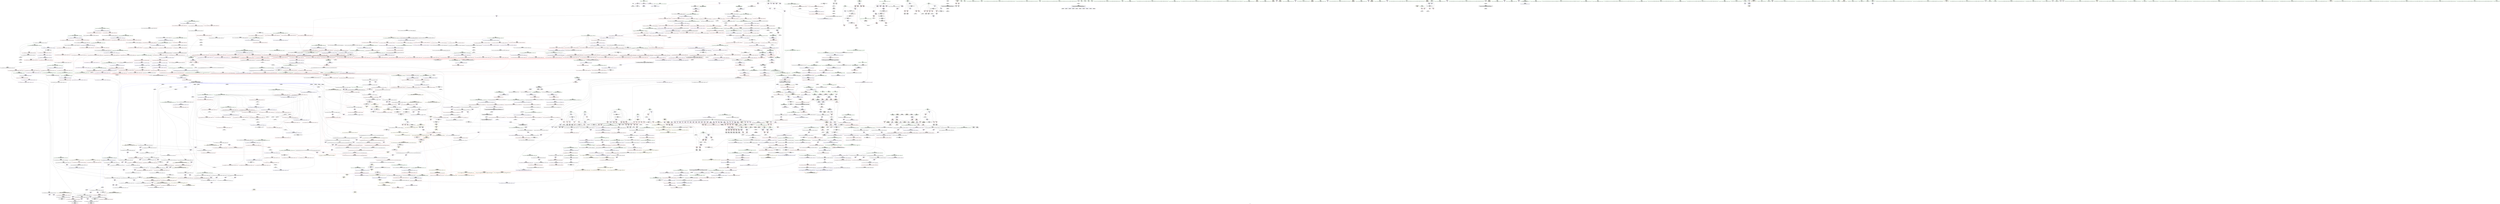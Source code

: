 digraph "SVFG" {
	label="SVFG";

	Node0x5572fd1b76a0 [shape=record,color=grey,label="{NodeID: 0\nNullPtr}"];
	Node0x5572fd1b76a0 -> Node0x5572fd3ef240[style=solid];
	Node0x5572fd1b76a0 -> Node0x5572fd425100[style=solid];
	Node0x5572fd592540 [shape=record,color=black,label="{NodeID: 2989\n1854 = PHI(1702, )\n2nd arg _ZN9__gnu_cxx5__ops14_Val_comp_iterIPFKiRK5stateS5_EEclIS3_PS3_EEbRT_T0_ }"];
	Node0x5572fd592540 -> Node0x5572fd430ce0[style=solid];
	Node0x5572fd3f5c40 [shape=record,color=red,label="{NodeID: 775\n591\<--590\n\<--coerce.dive3\n_ZSt6__sortIP5stateN9__gnu_cxx5__ops15_Iter_comp_iterIPFKiRKS0_S7_EEEEvT_SB_T0_\n|{<s0>24}}"];
	Node0x5572fd3f5c40:s0 -> Node0x5572fd592870[style=solid,color=red];
	Node0x5572fd3ec780 [shape=record,color=purple,label="{NodeID: 443\n334\<--9\narrayidx22\<--s\nmain\n}"];
	Node0x5572fd4e28a0 [shape=record,color=yellow,style=double,label="{NodeID: 2325\n10V_1 = ENCHI(MR_10V_0)\npts\{80002 \}\nFun[_ZSt22__final_insertion_sortIP5stateN9__gnu_cxx5__ops15_Iter_comp_iterIPFKiRKS0_S7_EEEEvT_SB_T0_]|{<s0>35|<s1>37|<s2>39}}"];
	Node0x5572fd4e28a0:s0 -> Node0x5572fd4e30b0[style=dashed,color=red];
	Node0x5572fd4e28a0:s1 -> Node0x5572fd4e0be0[style=dashed,color=red];
	Node0x5572fd4e28a0:s2 -> Node0x5572fd4e30b0[style=dashed,color=red];
	Node0x5572fd42be10 [shape=record,color=blue,label="{NodeID: 1218\n1128\<--1214\n__holeIndex.addr\<--sub17\n_ZSt13__adjust_heapIP5statelS0_N9__gnu_cxx5__ops15_Iter_comp_iterIPFKiRKS0_S7_EEEEvT_T0_SC_T1_T2_\n}"];
	Node0x5572fd42be10 -> Node0x5572fd4d2c80[style=dashed];
	Node0x5572fd3e0900 [shape=record,color=green,label="{NodeID: 111\n720\<--721\n__first.addr\<--__first.addr_field_insensitive\n_ZSt22__final_insertion_sortIP5stateN9__gnu_cxx5__ops15_Iter_comp_iterIPFKiRKS0_S7_EEEEvT_SB_T0_\n}"];
	Node0x5572fd3e0900 -> Node0x5572fd3f6c80[style=solid];
	Node0x5572fd3e0900 -> Node0x5572fd3f6d50[style=solid];
	Node0x5572fd3e0900 -> Node0x5572fd3f6e20[style=solid];
	Node0x5572fd3e0900 -> Node0x5572fd3f6ef0[style=solid];
	Node0x5572fd3e0900 -> Node0x5572fd3f6fc0[style=solid];
	Node0x5572fd3e0900 -> Node0x5572fd4287a0[style=solid];
	Node0x5572fd3fb670 [shape=record,color=red,label="{NodeID: 886\n1225\<--1132\n\<--__topIndex\n_ZSt13__adjust_heapIP5statelS0_N9__gnu_cxx5__ops15_Iter_comp_iterIPFKiRKS0_S7_EEEEvT_T0_SC_T1_T2_\n|{<s0>74}}"];
	Node0x5572fd3fb670:s0 -> Node0x5572fd590d00[style=solid,color=red];
	Node0x5572fd402140 [shape=record,color=purple,label="{NodeID: 554\n1984\<--1183\noffset_1\<--\n}"];
	Node0x5572fd402140 -> Node0x5572fd423370[style=solid];
	Node0x5572fd3e4f20 [shape=record,color=green,label="{NodeID: 222\n1622\<--1623\nagg.tmp1\<--agg.tmp1_field_insensitive\n_ZSt26__unguarded_insertion_sortIP5stateN9__gnu_cxx5__ops15_Iter_comp_iterIPFKiRKS0_S7_EEEEvT_SB_T0_\n}"];
	Node0x5572fd3e4f20 -> Node0x5572fd3e9c70[style=solid];
	Node0x5572fd3e4f20 -> Node0x5572fd405060[style=solid];
	Node0x5572fd4ce680 [shape=record,color=black,label="{NodeID: 2104\nMR_140V_3 = PHI(MR_140V_4, MR_140V_2, )\npts\{626 \}\n}"];
	Node0x5572fd4ce680 -> Node0x5572fd3f6530[style=dashed];
	Node0x5572fd4ce680 -> Node0x5572fd3f6600[style=dashed];
	Node0x5572fd4ce680 -> Node0x5572fd4281f0[style=dashed];
	Node0x5572fd420930 [shape=record,color=red,label="{NodeID: 997\n1715\<--1686\n\<--__next\n_ZSt25__unguarded_linear_insertIP5stateN9__gnu_cxx5__ops14_Val_comp_iterIPFKiRKS0_S7_EEEEvT_T0_\n}"];
	Node0x5572fd420930 -> Node0x5572fd405bc0[style=solid];
	Node0x5572fd5889d0 [shape=record,color=black,label="{NodeID: 2879\n1226 = PHI(1109, )\n}"];
	Node0x5572fd5889d0 -> Node0x5572fd3f48c0[style=solid];
	Node0x5572fd407b70 [shape=record,color=red,label="{NodeID: 665\n227\<--20\n\<--ans\n_Z6updateiii\n}"];
	Node0x5572fd407b70 -> Node0x5572fd460140[style=solid];
	Node0x5572fd3f2d20 [shape=record,color=black,label="{NodeID: 333\n812\<--865\n_ZSt27__unguarded_partition_pivotIP5stateN9__gnu_cxx5__ops15_Iter_comp_iterIPFKiRKS0_S7_EEEET_SB_SB_T0__ret\<--call\n_ZSt27__unguarded_partition_pivotIP5stateN9__gnu_cxx5__ops15_Iter_comp_iterIPFKiRKS0_S7_EEEET_SB_SB_T0_\n|{<s0>30}}"];
	Node0x5572fd3f2d20:s0 -> Node0x5572fd587050[style=solid,color=blue];
	Node0x5572fd4264b0 [shape=record,color=blue,label="{NodeID: 1108\n244\<--310\ni\<--inc\nmain\n}"];
	Node0x5572fd4264b0 -> Node0x5572fd40a410[style=dashed];
	Node0x5572fd4264b0 -> Node0x5572fd40a4e0[style=dashed];
	Node0x5572fd4264b0 -> Node0x5572fd40a5b0[style=dashed];
	Node0x5572fd4264b0 -> Node0x5572fd40a680[style=dashed];
	Node0x5572fd4264b0 -> Node0x5572fd40a750[style=dashed];
	Node0x5572fd4264b0 -> Node0x5572fd4264b0[style=dashed];
	Node0x5572fd4264b0 -> Node0x5572fd4c5580[style=dashed];
	Node0x5572fd1b7110 [shape=record,color=green,label="{NodeID: 1\n5\<--1\n\<--dummyObj\nCan only get source location for instruction, argument, global var or function.}"];
	Node0x5572fd592650 [shape=record,color=black,label="{NodeID: 2990\n715 = PHI(585, )\n0th arg _ZSt22__final_insertion_sortIP5stateN9__gnu_cxx5__ops15_Iter_comp_iterIPFKiRKS0_S7_EEEEvT_SB_T0_ }"];
	Node0x5572fd592650 -> Node0x5572fd4287a0[style=solid];
	Node0x5572fd3f5d10 [shape=record,color=red,label="{NodeID: 776\n607\<--604\n\<--call\n_ZN9__gnu_cxx5__ops16__iter_comp_iterIPFKiRK5stateS5_EEENS0_15_Iter_comp_iterIT_EES9_\n|{<s0>26}}"];
	Node0x5572fd3f5d10:s0 -> Node0x5572fd594110[style=solid,color=red];
	Node0x5572fd3ec850 [shape=record,color=purple,label="{NodeID: 444\n335\<--9\nt\<--s\nmain\n}"];
	Node0x5572fd3ec850 -> Node0x5572fd4268c0[style=solid];
	Node0x5572fd42bee0 [shape=record,color=blue, style = dotted,label="{NodeID: 1219\n1992\<--1994\noffset_0\<--dummyVal\n_ZSt13__adjust_heapIP5statelS0_N9__gnu_cxx5__ops15_Iter_comp_iterIPFKiRKS0_S7_EEEEvT_T0_SC_T1_T2_\n}"];
	Node0x5572fd3e09d0 [shape=record,color=green,label="{NodeID: 112\n722\<--723\n__last.addr\<--__last.addr_field_insensitive\n_ZSt22__final_insertion_sortIP5stateN9__gnu_cxx5__ops15_Iter_comp_iterIPFKiRKS0_S7_EEEEvT_SB_T0_\n}"];
	Node0x5572fd3e09d0 -> Node0x5572fd3f7090[style=solid];
	Node0x5572fd3e09d0 -> Node0x5572fd3f7160[style=solid];
	Node0x5572fd3e09d0 -> Node0x5572fd3f7230[style=solid];
	Node0x5572fd3e09d0 -> Node0x5572fd428870[style=solid];
	Node0x5572fd4a9850 [shape=record,color=black,label="{NodeID: 1994\nMR_44V_8 = PHI(MR_44V_9, MR_44V_6, )\npts\{21 \}\n|{|<s2>16|<s3>16|<s4>16}}"];
	Node0x5572fd4a9850 -> Node0x5572fd4a9850[style=dashed];
	Node0x5572fd4a9850 -> Node0x5572fd4c0f80[style=dashed];
	Node0x5572fd4a9850:s2 -> Node0x5572fd407b70[style=dashed,color=red];
	Node0x5572fd4a9850:s3 -> Node0x5572fd426170[style=dashed,color=red];
	Node0x5572fd4a9850:s4 -> Node0x5572fd4c0080[style=dashed,color=red];
	Node0x5572fd3fb740 [shape=record,color=red,label="{NodeID: 887\n1152\<--1134\n\<--__secondChild\n_ZSt13__adjust_heapIP5statelS0_N9__gnu_cxx5__ops15_Iter_comp_iterIPFKiRKS0_S7_EEEEvT_T0_SC_T1_T2_\n}"];
	Node0x5572fd3fb740 -> Node0x5572fd45ffc0[style=solid];
	Node0x5572fd402210 [shape=record,color=purple,label="{NodeID: 555\n1986\<--1210\noffset_0\<--\n}"];
	Node0x5572fd402210 -> Node0x5572fd42bc70[style=solid];
	Node0x5572fd3e4ff0 [shape=record,color=green,label="{NodeID: 223\n1657\<--1658\n__first.addr\<--__first.addr_field_insensitive\n_ZSt13move_backwardIP5stateS1_ET0_T_S3_S2_\n}"];
	Node0x5572fd3e4ff0 -> Node0x5572fd420040[style=solid];
	Node0x5572fd3e4ff0 -> Node0x5572fd42f210[style=solid];
	Node0x5572fd4ceb80 [shape=record,color=black,label="{NodeID: 2105\nMR_142V_2 = PHI(MR_142V_3, MR_142V_1, )\npts\{630 \}\n}"];
	Node0x5572fd4ceb80 -> Node0x5572fd428390[style=dashed];
	Node0x5572fd420a00 [shape=record,color=red,label="{NodeID: 998\n1738\<--1737\n\<--coerce.dive1\n_ZN9__gnu_cxx5__ops15__val_comp_iterIPFKiRK5stateS5_EEENS0_14_Val_comp_iterIT_EENS0_15_Iter_comp_iterIS9_EE\n}"];
	Node0x5572fd420a00 -> Node0x5572fd3ea2f0[style=solid];
	Node0x5572fd588b10 [shape=record,color=black,label="{NodeID: 2880\n1256 = PHI(1328, )\n}"];
	Node0x5572fd588b10 -> Node0x5572fd3fc370[style=solid];
	Node0x5572fd407c40 [shape=record,color=red,label="{NodeID: 666\n484\<--20\n\<--ans\nmain\n}"];
	Node0x5572fd3f2df0 [shape=record,color=black,label="{NodeID: 334\n936\<--934\nsub.ptr.lhs.cast\<--\n_ZSt11__sort_heapIP5stateN9__gnu_cxx5__ops15_Iter_comp_iterIPFKiRKS0_S7_EEEEvT_SB_RT0_\n}"];
	Node0x5572fd3f2df0 -> Node0x5572fd45e7c0[style=solid];
	Node0x5572fd426580 [shape=record,color=blue,label="{NodeID: 1109\n15\<--13\ncnt\<--\nmain\n}"];
	Node0x5572fd426580 -> Node0x5572fd4079d0[style=dashed];
	Node0x5572fd426580 -> Node0x5572fd407aa0[style=dashed];
	Node0x5572fd426580 -> Node0x5572fd4a9670[style=dashed];
	Node0x5572fd426580 -> Node0x5572fd4c4680[style=dashed];
	Node0x5572fd068a40 [shape=record,color=green,label="{NodeID: 2\n13\<--1\n\<--dummyObj\nCan only get source location for instruction, argument, global var or function.|{<s0>12|<s1>12}}"];
	Node0x5572fd068a40:s0 -> Node0x5572fd593960[style=solid,color=red];
	Node0x5572fd068a40:s1 -> Node0x5572fd593ae0[style=solid,color=red];
	Node0x5572fd592760 [shape=record,color=black,label="{NodeID: 2991\n716 = PHI(586, )\n1st arg _ZSt22__final_insertion_sortIP5stateN9__gnu_cxx5__ops15_Iter_comp_iterIPFKiRKS0_S7_EEEEvT_SB_T0_ }"];
	Node0x5572fd592760 -> Node0x5572fd428870[style=solid];
	Node0x5572fd3f5de0 [shape=record,color=red,label="{NodeID: 777\n612\<--611\n\<--coerce.dive\n_ZN9__gnu_cxx5__ops16__iter_comp_iterIPFKiRK5stateS5_EEENS0_15_Iter_comp_iterIT_EES9_\n}"];
	Node0x5572fd3f5de0 -> Node0x5572fd3f1660[style=solid];
	Node0x5572fd3ec920 [shape=record,color=purple,label="{NodeID: 445\n352\<--9\n\<--s\nmain\n}"];
	Node0x5572fd42bfb0 [shape=record,color=blue, style = dotted,label="{NodeID: 1220\n1995\<--1997\noffset_1\<--dummyVal\n_ZSt13__adjust_heapIP5statelS0_N9__gnu_cxx5__ops15_Iter_comp_iterIPFKiRKS0_S7_EEEEvT_T0_SC_T1_T2_\n}"];
	Node0x5572fd3e0aa0 [shape=record,color=green,label="{NodeID: 113\n724\<--725\nagg.tmp\<--agg.tmp_field_insensitive\n_ZSt22__final_insertion_sortIP5stateN9__gnu_cxx5__ops15_Iter_comp_iterIPFKiRKS0_S7_EEEEvT_SB_T0_\n}"];
	Node0x5572fd3e0aa0 -> Node0x5572fd3f2290[style=solid];
	Node0x5572fd3e0aa0 -> Node0x5572fd3ff150[style=solid];
	Node0x5572fd3fb810 [shape=record,color=red,label="{NodeID: 888\n1158\<--1134\n\<--__secondChild\n_ZSt13__adjust_heapIP5statelS0_N9__gnu_cxx5__ops15_Iter_comp_iterIPFKiRKS0_S7_EEEEvT_T0_SC_T1_T2_\n}"];
	Node0x5572fd3fb810 -> Node0x5572fd45c240[style=solid];
	Node0x5572fd4022e0 [shape=record,color=purple,label="{NodeID: 556\n1989\<--1210\noffset_1\<--\n}"];
	Node0x5572fd4022e0 -> Node0x5572fd42bd40[style=solid];
	Node0x5572fd3e50c0 [shape=record,color=green,label="{NodeID: 224\n1659\<--1660\n__last.addr\<--__last.addr_field_insensitive\n_ZSt13move_backwardIP5stateS1_ET0_T_S3_S2_\n}"];
	Node0x5572fd3e50c0 -> Node0x5572fd420110[style=solid];
	Node0x5572fd3e50c0 -> Node0x5572fd42f2e0[style=solid];
	Node0x5572fd4cf080 [shape=record,color=black,label="{NodeID: 2106\nMR_149V_2 = PHI(MR_149V_3, MR_149V_1, )\npts\{6320000 \}\n}"];
	Node0x5572fd4cf080 -> Node0x5572fd4282c0[style=dashed];
	Node0x5572fd420ad0 [shape=record,color=red,label="{NodeID: 999\n1753\<--1744\n\<--__first.addr\n_ZSt23__copy_move_backward_a2ILb1EP5stateS1_ET1_T0_S3_S2_\n|{<s0>126}}"];
	Node0x5572fd420ad0:s0 -> Node0x5572fd58c360[style=solid,color=red];
	Node0x5572fd588c50 [shape=record,color=black,label="{NodeID: 2881\n1297 = PHI(1335, )\n}"];
	Node0x5572fd588c50 -> Node0x5572fcc866e0[style=solid];
	Node0x5572fd407d10 [shape=record,color=red,label="{NodeID: 667\n265\<--26\n\<--stdin\nmain\n}"];
	Node0x5572fd407d10 -> Node0x5572fd3f0070[style=solid];
	Node0x5572fd3f2ec0 [shape=record,color=black,label="{NodeID: 335\n937\<--935\nsub.ptr.rhs.cast\<--\n_ZSt11__sort_heapIP5stateN9__gnu_cxx5__ops15_Iter_comp_iterIPFKiRKS0_S7_EEEEvT_SB_RT0_\n}"];
	Node0x5572fd3f2ec0 -> Node0x5572fd45e7c0[style=solid];
	Node0x5572fd426650 [shape=record,color=blue,label="{NodeID: 1110\n246\<--13\ni12\<--\nmain\n}"];
	Node0x5572fd426650 -> Node0x5572fd40a820[style=dashed];
	Node0x5572fd426650 -> Node0x5572fd40a8f0[style=dashed];
	Node0x5572fd426650 -> Node0x5572fd40a9c0[style=dashed];
	Node0x5572fd426650 -> Node0x5572fd426b30[style=dashed];
	Node0x5572fd426650 -> Node0x5572fd4c5a80[style=dashed];
	Node0x5572fd03a9f0 [shape=record,color=green,label="{NodeID: 3\n22\<--1\n.str\<--dummyObj\nGlob }"];
	Node0x5572fd592870 [shape=record,color=black,label="{NodeID: 2992\n717 = PHI(591, )\n2nd arg _ZSt22__final_insertion_sortIP5stateN9__gnu_cxx5__ops15_Iter_comp_iterIPFKiRKS0_S7_EEEEvT_SB_T0_ }"];
	Node0x5572fd592870 -> Node0x5572fd4286d0[style=solid];
	Node0x5572fd3f5eb0 [shape=record,color=red,label="{NodeID: 778\n642\<--621\n\<--__first.addr\n_ZSt16__introsort_loopIP5statelN9__gnu_cxx5__ops15_Iter_comp_iterIPFKiRKS0_S7_EEEEvT_SB_T0_T1_\n}"];
	Node0x5572fd3f5eb0 -> Node0x5572fd3f1ce0[style=solid];
	Node0x5572fd3ec9f0 [shape=record,color=purple,label="{NodeID: 446\n354\<--9\n\<--s\nmain\n|{<s0>10}}"];
	Node0x5572fd3ec9f0:s0 -> Node0x5572fd58dcb0[style=solid,color=red];
	Node0x5572fd42c080 [shape=record,color=blue,label="{NodeID: 1221\n1238\<--1237\n__t.addr\<--__t\n_ZSt4moveIRN9__gnu_cxx5__ops15_Iter_comp_iterIPFKiRK5stateS6_EEEEONSt16remove_referenceIT_E4typeEOSC_\n}"];
	Node0x5572fd42c080 -> Node0x5572fd3fc100[style=dashed];
	Node0x5572fd3e0b70 [shape=record,color=green,label="{NodeID: 114\n726\<--727\nagg.tmp3\<--agg.tmp3_field_insensitive\n_ZSt22__final_insertion_sortIP5stateN9__gnu_cxx5__ops15_Iter_comp_iterIPFKiRKS0_S7_EEEEvT_SB_T0_\n}"];
	Node0x5572fd3e0b70 -> Node0x5572fd3f2360[style=solid];
	Node0x5572fd3e0b70 -> Node0x5572fd3ff220[style=solid];
	Node0x5572fd3fb8e0 [shape=record,color=red,label="{NodeID: 889\n1163\<--1134\n\<--__secondChild\n_ZSt13__adjust_heapIP5statelS0_N9__gnu_cxx5__ops15_Iter_comp_iterIPFKiRKS0_S7_EEEEvT_T0_SC_T1_T2_\n}"];
	Node0x5572fd4023b0 [shape=record,color=purple,label="{NodeID: 557\n1987\<--1211\noffset_0\<--\n}"];
	Node0x5572fd4023b0 -> Node0x5572fd423440[style=solid];
	Node0x5572fd3e5190 [shape=record,color=green,label="{NodeID: 225\n1661\<--1662\n__result.addr\<--__result.addr_field_insensitive\n_ZSt13move_backwardIP5stateS1_ET0_T_S3_S2_\n}"];
	Node0x5572fd3e5190 -> Node0x5572fd4201e0[style=solid];
	Node0x5572fd3e5190 -> Node0x5572fd42f3b0[style=solid];
	Node0x5572fd4cf580 [shape=record,color=black,label="{NodeID: 2107\nMR_151V_2 = PHI(MR_151V_3, MR_151V_1, )\npts\{6340000 \}\n}"];
	Node0x5572fd4cf580 -> Node0x5572fd428460[style=dashed];
	Node0x5572fd420ba0 [shape=record,color=red,label="{NodeID: 1000\n1757\<--1746\n\<--__last.addr\n_ZSt23__copy_move_backward_a2ILb1EP5stateS1_ET1_T0_S3_S2_\n|{<s0>127}}"];
	Node0x5572fd420ba0:s0 -> Node0x5572fd58c360[style=solid,color=red];
	Node0x5572fd588d90 [shape=record,color=black,label="{NodeID: 2882\n1306 = PHI(1109, )\n}"];
	Node0x5572fd588d90 -> Node0x5572fd3f4b30[style=solid];
	Node0x5572fd407de0 [shape=record,color=red,label="{NodeID: 668\n271\<--31\n\<--stdout\nmain\n}"];
	Node0x5572fd407de0 -> Node0x5572fd3f0140[style=solid];
	Node0x5572fd3f2f90 [shape=record,color=black,label="{NodeID: 336\n1003\<--967\n\<--__value\n_ZSt11__make_heapIP5stateN9__gnu_cxx5__ops15_Iter_comp_iterIPFKiRKS0_S7_EEEEvT_SB_RT0_\n}"];
	Node0x5572fd3f2f90 -> Node0x5572fd4008e0[style=solid];
	Node0x5572fd3f2f90 -> Node0x5572fd4009b0[style=solid];
	Node0x5572fd4dc2c0 [shape=record,color=yellow,style=double,label="{NodeID: 2218\n10V_1 = ENCHI(MR_10V_0)\npts\{80002 \}\nFun[_ZSt21__unguarded_partitionIP5stateN9__gnu_cxx5__ops15_Iter_comp_iterIPFKiRKS0_S7_EEEET_SB_SB_SB_T0_]|{<s0>92|<s1>93}}"];
	Node0x5572fd4dc2c0:s0 -> Node0x5572fd4d4680[style=dashed,color=red];
	Node0x5572fd4dc2c0:s1 -> Node0x5572fd4d4680[style=dashed,color=red];
	Node0x5572fd426720 [shape=record,color=blue,label="{NodeID: 1111\n248\<--13\nj\<--\nmain\n}"];
	Node0x5572fd426720 -> Node0x5572fd40aa90[style=dashed];
	Node0x5572fd426720 -> Node0x5572fd40ab60[style=dashed];
	Node0x5572fd426720 -> Node0x5572fd40ac30[style=dashed];
	Node0x5572fd426720 -> Node0x5572fd426720[style=dashed];
	Node0x5572fd426720 -> Node0x5572fd426a60[style=dashed];
	Node0x5572fd426720 -> Node0x5572fd4c5f80[style=dashed];
	Node0x5572fd076b40 [shape=record,color=green,label="{NodeID: 4\n24\<--1\n.str.1\<--dummyObj\nGlob }"];
	Node0x5572fd592980 [shape=record,color=black,label="{NodeID: 2993\n1529 = PHI(742, 765, )\n0th arg _ZSt16__insertion_sortIP5stateN9__gnu_cxx5__ops15_Iter_comp_iterIPFKiRKS0_S7_EEEEvT_SB_T0_ }"];
	Node0x5572fd592980 -> Node0x5572fd42e440[style=solid];
	Node0x5572fd3f5f80 [shape=record,color=red,label="{NodeID: 779\n654\<--621\n\<--__first.addr\n_ZSt16__introsort_loopIP5statelN9__gnu_cxx5__ops15_Iter_comp_iterIPFKiRKS0_S7_EEEEvT_SB_T0_T1_\n|{<s0>28}}"];
	Node0x5572fd3f5f80:s0 -> Node0x5572fd5906a0[style=solid,color=red];
	Node0x5572fd3ecac0 [shape=record,color=purple,label="{NodeID: 447\n397\<--9\narrayidx49\<--s\nmain\n}"];
	Node0x5572fd42c150 [shape=record,color=blue,label="{NodeID: 1222\n1246\<--1244\nthis.addr\<--this\n_ZN9__gnu_cxx5__ops14_Iter_comp_valIPFKiRK5stateS5_EEC2EONS0_15_Iter_comp_iterIS7_EE\n}"];
	Node0x5572fd42c150 -> Node0x5572fd3fc1d0[style=dashed];
	Node0x5572fd3e5630 [shape=record,color=green,label="{NodeID: 115\n728\<--729\nagg.tmp5\<--agg.tmp5_field_insensitive\n_ZSt22__final_insertion_sortIP5stateN9__gnu_cxx5__ops15_Iter_comp_iterIPFKiRKS0_S7_EEEEvT_SB_T0_\n}"];
	Node0x5572fd3e5630 -> Node0x5572fd3f2430[style=solid];
	Node0x5572fd3e5630 -> Node0x5572fd3ff2f0[style=solid];
	Node0x5572fd3fb9b0 [shape=record,color=red,label="{NodeID: 890\n1166\<--1134\n\<--__secondChild\n_ZSt13__adjust_heapIP5statelS0_N9__gnu_cxx5__ops15_Iter_comp_iterIPFKiRKS0_S7_EEEEvT_T0_SC_T1_T2_\n}"];
	Node0x5572fd3fb9b0 -> Node0x5572fd45b340[style=solid];
	Node0x5572fd402480 [shape=record,color=purple,label="{NodeID: 558\n1990\<--1211\noffset_1\<--\n}"];
	Node0x5572fd402480 -> Node0x5572fd423510[style=solid];
	Node0x5572fd3e5260 [shape=record,color=green,label="{NodeID: 226\n1668\<--1669\n_ZSt12__miter_baseIP5stateET_S2_\<--_ZSt12__miter_baseIP5stateET_S2__field_insensitive\n}"];
	Node0x5572fd420c70 [shape=record,color=red,label="{NodeID: 1001\n1759\<--1748\n\<--__result.addr\n_ZSt23__copy_move_backward_a2ILb1EP5stateS1_ET1_T0_S3_S2_\n|{<s0>128}}"];
	Node0x5572fd420c70:s0 -> Node0x5572fd58c360[style=solid,color=red];
	Node0x5572fd588ed0 [shape=record,color=black,label="{NodeID: 2883\n1320 = PHI(1109, )\n}"];
	Node0x5572fd588ed0 -> Node0x5572fd3f4cd0[style=solid];
	Node0x5572fd407eb0 [shape=record,color=red,label="{NodeID: 669\n65\<--59\n\<--a.addr\n_Z3cmpRK5stateS1_\n}"];
	Node0x5572fd407eb0 -> Node0x5572fd3fdd00[style=solid];
	Node0x5572fd3f3060 [shape=record,color=black,label="{NodeID: 337\n1010\<--969\n\<--agg.tmp\n_ZSt11__make_heapIP5stateN9__gnu_cxx5__ops15_Iter_comp_iterIPFKiRKS0_S7_EEEEvT_SB_RT0_\n}"];
	Node0x5572fd3f3060 -> Node0x5572fd400c20[style=solid];
	Node0x5572fd3f3060 -> Node0x5572fd400cf0[style=solid];
	Node0x5572fd4267f0 [shape=record,color=blue,label="{NodeID: 1112\n329\<--325\nid\<--\nmain\n}"];
	Node0x5572fd4267f0 -> Node0x5572fd4268c0[style=dashed];
	Node0x5572fd39b740 [shape=record,color=green,label="{NodeID: 5\n26\<--1\nstdin\<--dummyObj\nGlob }"];
	Node0x5572fd592ad0 [shape=record,color=black,label="{NodeID: 2994\n1530 = PHI(744, 766, )\n1st arg _ZSt16__insertion_sortIP5stateN9__gnu_cxx5__ops15_Iter_comp_iterIPFKiRKS0_S7_EEEEvT_SB_T0_ }"];
	Node0x5572fd592ad0 -> Node0x5572fd42e510[style=solid];
	Node0x5572fd3f6050 [shape=record,color=red,label="{NodeID: 780\n670\<--621\n\<--__first.addr\n_ZSt16__introsort_loopIP5statelN9__gnu_cxx5__ops15_Iter_comp_iterIPFKiRKS0_S7_EEEEvT_SB_T0_T1_\n|{<s0>30}}"];
	Node0x5572fd3f6050:s0 -> Node0x5572fd58bae0[style=solid,color=red];
	Node0x5572fd3ecb90 [shape=record,color=purple,label="{NodeID: 448\n398\<--9\nid50\<--s\nmain\n}"];
	Node0x5572fd3ecb90 -> Node0x5572fd40c220[style=solid];
	Node0x5572fd42c220 [shape=record,color=blue,label="{NodeID: 1223\n1248\<--1245\n__comp.addr\<--__comp\n_ZN9__gnu_cxx5__ops14_Iter_comp_valIPFKiRK5stateS5_EEC2EONS0_15_Iter_comp_iterIS7_EE\n}"];
	Node0x5572fd42c220 -> Node0x5572fd3fc2a0[style=dashed];
	Node0x5572fd3e5700 [shape=record,color=green,label="{NodeID: 116\n751\<--752\n_ZSt16__insertion_sortIP5stateN9__gnu_cxx5__ops15_Iter_comp_iterIPFKiRKS0_S7_EEEEvT_SB_T0_\<--_ZSt16__insertion_sortIP5stateN9__gnu_cxx5__ops15_Iter_comp_iterIPFKiRKS0_S7_EEEEvT_SB_T0__field_insensitive\n}"];
	Node0x5572fd4ad480 [shape=record,color=black,label="{NodeID: 1998\nMR_53V_7 = PHI(MR_53V_8, MR_53V_5, )\npts\{190000 \}\n|{|<s3>16|<s4>16|<s5>16}}"];
	Node0x5572fd4ad480 -> Node0x5572fd40c970[style=dashed];
	Node0x5572fd4ad480 -> Node0x5572fd4ad480[style=dashed];
	Node0x5572fd4ad480 -> Node0x5572fd4c2380[style=dashed];
	Node0x5572fd4ad480:s3 -> Node0x5572fd40a000[style=dashed,color=red];
	Node0x5572fd4ad480:s4 -> Node0x5572fd4260a0[style=dashed,color=red];
	Node0x5572fd4ad480:s5 -> Node0x5572fd4c0a80[style=dashed,color=red];
	Node0x5572fd3fba80 [shape=record,color=red,label="{NodeID: 891\n1171\<--1134\n\<--__secondChild\n_ZSt13__adjust_heapIP5statelS0_N9__gnu_cxx5__ops15_Iter_comp_iterIPFKiRKS0_S7_EEEEvT_T0_SC_T1_T2_\n}"];
	Node0x5572fd3fba80 -> Node0x5572fd45c840[style=solid];
	Node0x5572fd402550 [shape=record,color=purple,label="{NodeID: 559\n1992\<--1227\noffset_0\<--\n}"];
	Node0x5572fd402550 -> Node0x5572fd42bee0[style=solid];
	Node0x5572fd3e5360 [shape=record,color=green,label="{NodeID: 227\n1674\<--1675\n_ZSt23__copy_move_backward_a2ILb1EP5stateS1_ET1_T0_S3_S2_\<--_ZSt23__copy_move_backward_a2ILb1EP5stateS1_ET1_T0_S3_S2__field_insensitive\n}"];
	Node0x5572fd4cff80 [shape=record,color=black,label="{NodeID: 2109\nMR_4V_4 = PHI(MR_4V_3, MR_4V_1, )\npts\{11 \}\n|{<s0>19}}"];
	Node0x5572fd4cff80:s0 -> Node0x5572fd501000[style=dashed,color=blue];
	Node0x5572fd420d40 [shape=record,color=red,label="{NodeID: 1002\n1770\<--1767\n\<--__it.addr\n_ZSt12__miter_baseIP5stateET_S2_\n}"];
	Node0x5572fd420d40 -> Node0x5572fd3ea490[style=solid];
	Node0x5572fd589010 [shape=record,color=black,label="{NodeID: 2884\n1353 = PHI()\n}"];
	Node0x5572fd589010 -> Node0x5572fd45ef40[style=solid];
	Node0x5572fd407f80 [shape=record,color=red,label="{NodeID: 670\n72\<--59\n\<--a.addr\n_Z3cmpRK5stateS1_\n}"];
	Node0x5572fd407f80 -> Node0x5572fd3fddd0[style=solid];
	Node0x5572fd3f3130 [shape=record,color=black,label="{NodeID: 338\n1017\<--969\n\<--agg.tmp\n_ZSt11__make_heapIP5stateN9__gnu_cxx5__ops15_Iter_comp_iterIPFKiRKS0_S7_EEEEvT_SB_RT0_\n}"];
	Node0x5572fd3f3130 -> Node0x5572fd3f9d40[style=solid];
	Node0x5572fd4dc480 [shape=record,color=yellow,style=double,label="{NodeID: 2220\n4V_1 = ENCHI(MR_4V_0)\npts\{11 \}\nFun[_ZSt13move_backwardIP5stateS1_ET0_T_S3_S2_]|{<s0>116}}"];
	Node0x5572fd4dc480:s0 -> Node0x5572fd4e55c0[style=dashed,color=red];
	Node0x5572fd4268c0 [shape=record,color=blue,label="{NodeID: 1113\n335\<--331\nt\<--\nmain\n}"];
	Node0x5572fd4268c0 -> Node0x5572fd4267f0[style=dashed];
	Node0x5572fd4268c0 -> Node0x5572fd4b0180[style=dashed];
	Node0x5572fd39aff0 [shape=record,color=green,label="{NodeID: 6\n27\<--1\n.str.2\<--dummyObj\nGlob }"];
	Node0x5572fd592c20 [shape=record,color=black,label="{NodeID: 2995\n1531 = PHI(749, 771, )\n2nd arg _ZSt16__insertion_sortIP5stateN9__gnu_cxx5__ops15_Iter_comp_iterIPFKiRKS0_S7_EEEEvT_SB_T0_ }"];
	Node0x5572fd592c20 -> Node0x5572fd42e370[style=solid];
	Node0x5572fcc866e0 [shape=record,color=black,label="{NodeID: 1888\n1301 = PHI(361, 1297, )\n}"];
	Node0x5572fd3f6120 [shape=record,color=red,label="{NodeID: 781\n641\<--623\n\<--__last.addr\n_ZSt16__introsort_loopIP5statelN9__gnu_cxx5__ops15_Iter_comp_iterIPFKiRKS0_S7_EEEEvT_SB_T0_T1_\n}"];
	Node0x5572fd3f6120 -> Node0x5572fd3f1c10[style=solid];
	Node0x5572fd3ecc60 [shape=record,color=purple,label="{NodeID: 449\n403\<--9\narrayidx53\<--s\nmain\n}"];
	Node0x5572fd42c2f0 [shape=record,color=blue,label="{NodeID: 1224\n1253\<--1257\n_M_comp\<--\n_ZN9__gnu_cxx5__ops14_Iter_comp_valIPFKiRK5stateS5_EEC2EONS0_15_Iter_comp_iterIS7_EE\n|{<s0>71}}"];
	Node0x5572fd42c2f0:s0 -> Node0x5572fd503580[style=dashed,color=blue];
	Node0x5572fd3e5800 [shape=record,color=green,label="{NodeID: 117\n762\<--763\n_ZSt26__unguarded_insertion_sortIP5stateN9__gnu_cxx5__ops15_Iter_comp_iterIPFKiRKS0_S7_EEEEvT_SB_T0_\<--_ZSt26__unguarded_insertion_sortIP5stateN9__gnu_cxx5__ops15_Iter_comp_iterIPFKiRKS0_S7_EEEEvT_SB_T0__field_insensitive\n}"];
	Node0x5572fd4ad980 [shape=record,color=black,label="{NodeID: 1999\nMR_259V_2 = PHI(MR_259V_4, MR_259V_1, )\npts\{9680001 \}\n}"];
	Node0x5572fd3fbb50 [shape=record,color=red,label="{NodeID: 892\n1176\<--1134\n\<--__secondChild\n_ZSt13__adjust_heapIP5statelS0_N9__gnu_cxx5__ops15_Iter_comp_iterIPFKiRKS0_S7_EEEEvT_T0_SC_T1_T2_\n}"];
	Node0x5572fd402620 [shape=record,color=purple,label="{NodeID: 560\n1995\<--1227\noffset_1\<--\n}"];
	Node0x5572fd402620 -> Node0x5572fd42bfb0[style=solid];
	Node0x5572fd3e5460 [shape=record,color=green,label="{NodeID: 228\n1680\<--1681\n__comp\<--__comp_field_insensitive\n_ZSt25__unguarded_linear_insertIP5stateN9__gnu_cxx5__ops14_Val_comp_iterIPFKiRKS0_S7_EEEEvT_T0_\n|{|<s1>119}}"];
	Node0x5572fd3e5460 -> Node0x5572fd4053a0[style=solid];
	Node0x5572fd3e5460:s1 -> Node0x5572fd592320[style=solid,color=red];
	Node0x5572fd4d0480 [shape=record,color=black,label="{NodeID: 2110\nMR_115V_3 = PHI(MR_115V_2, MR_115V_1, )\npts\{5500000 \}\n}"];
	Node0x5572fd420e10 [shape=record,color=red,label="{NodeID: 1003\n1789\<--1776\n\<--__first.addr\n_ZSt22__copy_move_backward_aILb1EP5stateS1_ET1_T0_S3_S2_\n|{<s0>130}}"];
	Node0x5572fd420e10:s0 -> Node0x5572fd594250[style=solid,color=red];
	Node0x5572fd5890e0 [shape=record,color=black,label="{NodeID: 2885\n1380 = PHI(1033, )\n}"];
	Node0x5572fd408050 [shape=record,color=red,label="{NodeID: 671\n76\<--61\n\<--b.addr\n_Z3cmpRK5stateS1_\n}"];
	Node0x5572fd408050 -> Node0x5572fd3fdea0[style=solid];
	Node0x5572fd3f3200 [shape=record,color=black,label="{NodeID: 339\n1014\<--971\n\<--agg.tmp6\n_ZSt11__make_heapIP5stateN9__gnu_cxx5__ops15_Iter_comp_iterIPFKiRKS0_S7_EEEEvT_SB_RT0_\n}"];
	Node0x5572fd3f3200 -> Node0x5572fd400f60[style=solid];
	Node0x5572fd426990 [shape=record,color=blue,label="{NodeID: 1114\n15\<--338\ncnt\<--inc23\nmain\n}"];
	Node0x5572fd426990 -> Node0x5572fd4a9670[style=dashed];
	Node0x5572fd39bc30 [shape=record,color=green,label="{NodeID: 7\n29\<--1\n.str.3\<--dummyObj\nGlob }"];
	Node0x5572fd592d70 [shape=record,color=black,label="{NodeID: 2996\n1329 = PHI(601, 1255, 1884, 1894, )\n0th arg _ZSt4moveIRPFKiRK5stateS3_EEONSt16remove_referenceIT_E4typeEOS8_ }"];
	Node0x5572fd592d70 -> Node0x5572fd42cd80[style=solid];
	Node0x5572fd458dc0 [shape=record,color=grey,label="{NodeID: 1889\n1316 = Binary(1315, 941, )\n}"];
	Node0x5572fd458dc0 -> Node0x5572fd458f40[style=solid];
	Node0x5572fd3f61f0 [shape=record,color=red,label="{NodeID: 782\n655\<--623\n\<--__last.addr\n_ZSt16__introsort_loopIP5statelN9__gnu_cxx5__ops15_Iter_comp_iterIPFKiRKS0_S7_EEEEvT_SB_T0_T1_\n|{<s0>28}}"];
	Node0x5572fd3f61f0:s0 -> Node0x5572fd5907b0[style=solid,color=red];
	Node0x5572fd3ecd30 [shape=record,color=purple,label="{NodeID: 450\n404\<--9\nt54\<--s\nmain\n}"];
	Node0x5572fd3ecd30 -> Node0x5572fd40c2f0[style=solid];
	Node0x5572fd42c3c0 [shape=record,color=blue,label="{NodeID: 1225\n1278\<--1264\n\<--__value.coerce\n_ZSt11__push_heapIP5statelS0_N9__gnu_cxx5__ops14_Iter_comp_valIPFKiRKS0_S7_EEEEvT_T0_SC_T1_RT2_\n}"];
	Node0x5572fd3e5900 [shape=record,color=green,label="{NodeID: 118\n780\<--781\n__comp\<--__comp_field_insensitive\n_ZSt14__partial_sortIP5stateN9__gnu_cxx5__ops15_Iter_comp_iterIPFKiRKS0_S7_EEEEvT_SB_SB_T0_\n|{|<s2>42}}"];
	Node0x5572fd3e5900 -> Node0x5572fd3f26a0[style=solid];
	Node0x5572fd3e5900 -> Node0x5572fd3ffa40[style=solid];
	Node0x5572fd3e5900:s2 -> Node0x5572fd591250[style=solid,color=red];
	Node0x5572fd4ade80 [shape=record,color=black,label="{NodeID: 2000\nMR_261V_2 = PHI(MR_261V_4, MR_261V_1, )\npts\{9700000 \}\n}"];
	Node0x5572fd3fbc20 [shape=record,color=red,label="{NodeID: 893\n1185\<--1134\n\<--__secondChild\n_ZSt13__adjust_heapIP5statelS0_N9__gnu_cxx5__ops15_Iter_comp_iterIPFKiRKS0_S7_EEEEvT_T0_SC_T1_T2_\n}"];
	Node0x5572fd3fbc20 -> Node0x5572fd42bad0[style=solid];
	Node0x5572fd4026f0 [shape=record,color=purple,label="{NodeID: 561\n1993\<--1228\noffset_0\<--\n}"];
	Node0x5572fd4026f0 -> Node0x5572fd4235e0[style=solid];
	Node0x5572fd3e5530 [shape=record,color=green,label="{NodeID: 229\n1682\<--1683\n__last.addr\<--__last.addr_field_insensitive\n_ZSt25__unguarded_linear_insertIP5stateN9__gnu_cxx5__ops14_Val_comp_iterIPFKiRKS0_S7_EEEEvT_T0_\n}"];
	Node0x5572fd3e5530 -> Node0x5572fd4202b0[style=solid];
	Node0x5572fd3e5530 -> Node0x5572fd420380[style=solid];
	Node0x5572fd3e5530 -> Node0x5572fd420450[style=solid];
	Node0x5572fd3e5530 -> Node0x5572fd420520[style=solid];
	Node0x5572fd3e5530 -> Node0x5572fd42f550[style=solid];
	Node0x5572fd3e5530 -> Node0x5572fd42fb00[style=solid];
	Node0x5572fd4d0980 [shape=record,color=black,label="{NodeID: 2111\nMR_117V_3 = PHI(MR_117V_2, MR_117V_1, )\npts\{5520000 \}\n}"];
	Node0x5572fd420ee0 [shape=record,color=red,label="{NodeID: 1004\n1790\<--1778\n\<--__last.addr\n_ZSt22__copy_move_backward_aILb1EP5stateS1_ET1_T0_S3_S2_\n|{<s0>130}}"];
	Node0x5572fd420ee0:s0 -> Node0x5572fd594390[style=solid,color=red];
	Node0x5572fd5891f0 [shape=record,color=black,label="{NodeID: 2886\n1384 = PHI(1033, )\n}"];
	Node0x5572fd408120 [shape=record,color=red,label="{NodeID: 672\n83\<--61\n\<--b.addr\n_Z3cmpRK5stateS1_\n}"];
	Node0x5572fd408120 -> Node0x5572fd3fdf70[style=solid];
	Node0x5572fd3f32d0 [shape=record,color=black,label="{NodeID: 340\n978\<--976\nsub.ptr.lhs.cast\<--\n_ZSt11__make_heapIP5stateN9__gnu_cxx5__ops15_Iter_comp_iterIPFKiRKS0_S7_EEEEvT_SB_RT0_\n}"];
	Node0x5572fd3f32d0 -> Node0x5572fd45d740[style=solid];
	Node0x5572fd426a60 [shape=record,color=blue,label="{NodeID: 1115\n248\<--342\nj\<--inc25\nmain\n}"];
	Node0x5572fd426a60 -> Node0x5572fd40aa90[style=dashed];
	Node0x5572fd426a60 -> Node0x5572fd40ab60[style=dashed];
	Node0x5572fd426a60 -> Node0x5572fd40ac30[style=dashed];
	Node0x5572fd426a60 -> Node0x5572fd426720[style=dashed];
	Node0x5572fd426a60 -> Node0x5572fd426a60[style=dashed];
	Node0x5572fd426a60 -> Node0x5572fd4c5f80[style=dashed];
	Node0x5572fd39bcf0 [shape=record,color=green,label="{NodeID: 8\n31\<--1\nstdout\<--dummyObj\nGlob }"];
	Node0x5572fd593000 [shape=record,color=black,label="{NodeID: 2997\n1055 = PHI(907, 946, )\n0th arg _ZSt10__pop_heapIP5stateN9__gnu_cxx5__ops15_Iter_comp_iterIPFKiRKS0_S7_EEEEvT_SB_SB_RT0_ }"];
	Node0x5572fd593000 -> Node0x5572fd42a820[style=solid];
	Node0x5572fd458f40 [shape=record,color=grey,label="{NodeID: 1890\n1317 = Binary(1316, 574, )\n}"];
	Node0x5572fd458f40 -> Node0x5572fd42cb10[style=solid];
	Node0x5572fd3f62c0 [shape=record,color=red,label="{NodeID: 783\n656\<--623\n\<--__last.addr\n_ZSt16__introsort_loopIP5statelN9__gnu_cxx5__ops15_Iter_comp_iterIPFKiRKS0_S7_EEEEvT_SB_T0_T1_\n|{<s0>28}}"];
	Node0x5572fd3f62c0:s0 -> Node0x5572fd5908c0[style=solid,color=red];
	Node0x5572fd3ece00 [shape=record,color=purple,label="{NodeID: 451\n210\<--17\narrayidx14\<--dp\n_Z6updateiii\n}"];
	Node0x5572fd42c490 [shape=record,color=blue,label="{NodeID: 1226\n1268\<--1261\n__first.addr\<--__first\n_ZSt11__push_heapIP5statelS0_N9__gnu_cxx5__ops14_Iter_comp_valIPFKiRKS0_S7_EEEEvT_T0_SC_T1_RT2_\n}"];
	Node0x5572fd42c490 -> Node0x5572fd3fc440[style=dashed];
	Node0x5572fd42c490 -> Node0x5572fd3fc510[style=dashed];
	Node0x5572fd42c490 -> Node0x5572fd3fc5e0[style=dashed];
	Node0x5572fd42c490 -> Node0x5572fd3fc6b0[style=dashed];
	Node0x5572fd3e59d0 [shape=record,color=green,label="{NodeID: 119\n782\<--783\n__first.addr\<--__first.addr_field_insensitive\n_ZSt14__partial_sortIP5stateN9__gnu_cxx5__ops15_Iter_comp_iterIPFKiRKS0_S7_EEEEvT_SB_SB_T0_\n}"];
	Node0x5572fd3e59d0 -> Node0x5572fd3f7570[style=solid];
	Node0x5572fd3e59d0 -> Node0x5572fd3f7640[style=solid];
	Node0x5572fd3e59d0 -> Node0x5572fd428c80[style=solid];
	Node0x5572fd4ae380 [shape=record,color=black,label="{NodeID: 2001\nMR_263V_2 = PHI(MR_263V_4, MR_263V_1, )\npts\{9700001 \}\n}"];
	Node0x5572fd3fbcf0 [shape=record,color=red,label="{NodeID: 894\n1192\<--1134\n\<--__secondChild\n_ZSt13__adjust_heapIP5statelS0_N9__gnu_cxx5__ops15_Iter_comp_iterIPFKiRKS0_S7_EEEEvT_T0_SC_T1_T2_\n}"];
	Node0x5572fd3fbcf0 -> Node0x5572fd45fb40[style=solid];
	Node0x5572fd4027c0 [shape=record,color=purple,label="{NodeID: 562\n1996\<--1228\noffset_1\<--\n}"];
	Node0x5572fd4027c0 -> Node0x5572fd4236b0[style=solid];
	Node0x5572fd3ed7f0 [shape=record,color=green,label="{NodeID: 230\n1684\<--1685\n__val\<--__val_field_insensitive\n_ZSt25__unguarded_linear_insertIP5stateN9__gnu_cxx5__ops14_Val_comp_iterIPFKiRKS0_S7_EEEEvT_T0_\n|{|<s1>119|<s2>122}}"];
	Node0x5572fd3ed7f0 -> Node0x5572fd3e9e10[style=solid];
	Node0x5572fd3ed7f0:s1 -> Node0x5572fd592430[style=solid,color=red];
	Node0x5572fd3ed7f0:s2 -> Node0x5572fd58eae0[style=solid,color=red];
	Node0x5572fd420fb0 [shape=record,color=red,label="{NodeID: 1005\n1791\<--1780\n\<--__result.addr\n_ZSt22__copy_move_backward_aILb1EP5stateS1_ET1_T0_S3_S2_\n|{<s0>130}}"];
	Node0x5572fd420fb0:s0 -> Node0x5572fd5944d0[style=solid,color=red];
	Node0x5572fd589300 [shape=record,color=black,label="{NodeID: 2887\n1394 = PHI(1033, )\n}"];
	Node0x5572fd4081f0 [shape=record,color=red,label="{NodeID: 673\n67\<--66\n\<--id\n_Z3cmpRK5stateS1_\n}"];
	Node0x5572fd4081f0 -> Node0x5572fd3ef510[style=solid];
	Node0x5572fd3f33a0 [shape=record,color=black,label="{NodeID: 341\n979\<--977\nsub.ptr.rhs.cast\<--\n_ZSt11__make_heapIP5stateN9__gnu_cxx5__ops15_Iter_comp_iterIPFKiRKS0_S7_EEEEvT_SB_RT0_\n}"];
	Node0x5572fd3f33a0 -> Node0x5572fd45d740[style=solid];
	Node0x5572fd426b30 [shape=record,color=blue,label="{NodeID: 1116\n246\<--347\ni12\<--inc28\nmain\n}"];
	Node0x5572fd426b30 -> Node0x5572fd40a820[style=dashed];
	Node0x5572fd426b30 -> Node0x5572fd40a8f0[style=dashed];
	Node0x5572fd426b30 -> Node0x5572fd40a9c0[style=dashed];
	Node0x5572fd426b30 -> Node0x5572fd426b30[style=dashed];
	Node0x5572fd426b30 -> Node0x5572fd4c5a80[style=dashed];
	Node0x5572fd39bdf0 [shape=record,color=green,label="{NodeID: 9\n32\<--1\n.str.4\<--dummyObj\nGlob }"];
	Node0x5572fd593150 [shape=record,color=black,label="{NodeID: 2998\n1056 = PHI(908, 947, )\n1st arg _ZSt10__pop_heapIP5stateN9__gnu_cxx5__ops15_Iter_comp_iterIPFKiRKS0_S7_EEEEvT_SB_SB_RT0_ }"];
	Node0x5572fd593150 -> Node0x5572fd42a8f0[style=solid];
	Node0x5572fd4590c0 [shape=record,color=grey,label="{NodeID: 1891\n1843 = Binary(652, 1842, )\n}"];
	Node0x5572fd3f6390 [shape=record,color=red,label="{NodeID: 784\n671\<--623\n\<--__last.addr\n_ZSt16__introsort_loopIP5statelN9__gnu_cxx5__ops15_Iter_comp_iterIPFKiRKS0_S7_EEEEvT_SB_T0_T1_\n|{<s0>30}}"];
	Node0x5572fd3f6390:s0 -> Node0x5572fd58bbf0[style=solid,color=red];
	Node0x5572fd3eced0 [shape=record,color=purple,label="{NodeID: 452\n213\<--17\narrayidx16\<--dp\n_Z6updateiii\n}"];
	Node0x5572fd3eced0 -> Node0x5572fd40a000[style=solid];
	Node0x5572fd4e30b0 [shape=record,color=yellow,style=double,label="{NodeID: 2334\n10V_1 = ENCHI(MR_10V_0)\npts\{80002 \}\nFun[_ZSt16__insertion_sortIP5stateN9__gnu_cxx5__ops15_Iter_comp_iterIPFKiRKS0_S7_EEEEvT_SB_T0_]|{<s0>102|<s1>110}}"];
	Node0x5572fd4e30b0:s0 -> Node0x5572fd4d4680[style=dashed,color=red];
	Node0x5572fd4e30b0:s1 -> Node0x5572fd4e1230[style=dashed,color=red];
	Node0x5572fd42c560 [shape=record,color=blue,label="{NodeID: 1227\n1270\<--1262\n__holeIndex.addr\<--__holeIndex\n_ZSt11__push_heapIP5statelS0_N9__gnu_cxx5__ops14_Iter_comp_valIPFKiRKS0_S7_EEEEvT_T0_SC_T1_RT2_\n}"];
	Node0x5572fd42c560 -> Node0x5572fd3fc780[style=dashed];
	Node0x5572fd42c560 -> Node0x5572fd4b1a80[style=dashed];
	Node0x5572fd3e5aa0 [shape=record,color=green,label="{NodeID: 120\n784\<--785\n__middle.addr\<--__middle.addr_field_insensitive\n_ZSt14__partial_sortIP5stateN9__gnu_cxx5__ops15_Iter_comp_iterIPFKiRKS0_S7_EEEEvT_SB_SB_T0_\n}"];
	Node0x5572fd3e5aa0 -> Node0x5572fd3f7710[style=solid];
	Node0x5572fd3e5aa0 -> Node0x5572fd3f77e0[style=solid];
	Node0x5572fd3e5aa0 -> Node0x5572fd428d50[style=solid];
	Node0x5572fd4ae880 [shape=record,color=black,label="{NodeID: 2002\nMR_265V_2 = PHI(MR_265V_4, MR_265V_1, )\npts\{9720000 \}\n}"];
	Node0x5572fd3fbdc0 [shape=record,color=red,label="{NodeID: 895\n1198\<--1134\n\<--__secondChild\n_ZSt13__adjust_heapIP5statelS0_N9__gnu_cxx5__ops15_Iter_comp_iterIPFKiRKS0_S7_EEEEvT_T0_SC_T1_T2_\n}"];
	Node0x5572fd3fbdc0 -> Node0x5572fd45a8c0[style=solid];
	Node0x5572fd402890 [shape=record,color=purple,label="{NodeID: 563\n1253\<--1252\n_M_comp\<--this1\n_ZN9__gnu_cxx5__ops14_Iter_comp_valIPFKiRK5stateS5_EEC2EONS0_15_Iter_comp_iterIS7_EE\n}"];
	Node0x5572fd402890 -> Node0x5572fd42c2f0[style=solid];
	Node0x5572fd3ed8c0 [shape=record,color=green,label="{NodeID: 231\n1686\<--1687\n__next\<--__next_field_insensitive\n_ZSt25__unguarded_linear_insertIP5stateN9__gnu_cxx5__ops14_Val_comp_iterIPFKiRKS0_S7_EEEEvT_T0_\n}"];
	Node0x5572fd3ed8c0 -> Node0x5572fd4205f0[style=solid];
	Node0x5572fd3ed8c0 -> Node0x5572fd4206c0[style=solid];
	Node0x5572fd3ed8c0 -> Node0x5572fd420790[style=solid];
	Node0x5572fd3ed8c0 -> Node0x5572fd420860[style=solid];
	Node0x5572fd3ed8c0 -> Node0x5572fd420930[style=solid];
	Node0x5572fd3ed8c0 -> Node0x5572fd42f7c0[style=solid];
	Node0x5572fd3ed8c0 -> Node0x5572fd42f890[style=solid];
	Node0x5572fd3ed8c0 -> Node0x5572fd42fbd0[style=solid];
	Node0x5572fd4d1380 [shape=record,color=black,label="{NodeID: 2113\nMR_4V_4 = PHI(MR_4V_5, MR_4V_3, )\npts\{11 \}\n|{<s0>24}}"];
	Node0x5572fd4d1380:s0 -> Node0x5572fd4cff80[style=dashed,color=blue];
	Node0x5572fd421080 [shape=record,color=red,label="{NodeID: 1006\n1801\<--1798\n\<--__it.addr\n_ZSt12__niter_baseIP5stateET_S2_\n}"];
	Node0x5572fd421080 -> Node0x5572fd3ea630[style=solid];
	Node0x5572fd589440 [shape=record,color=black,label="{NodeID: 2888\n1408 = PHI(1033, )\n}"];
	Node0x5572fd4082c0 [shape=record,color=red,label="{NodeID: 674\n71\<--70\n\<--m\n_Z3cmpRK5stateS1_\n}"];
	Node0x5572fd4082c0 -> Node0x5572fd45aa40[style=solid];
	Node0x5572fd3f3470 [shape=record,color=black,label="{NodeID: 342\n987\<--985\nsub.ptr.lhs.cast1\<--\n_ZSt11__make_heapIP5stateN9__gnu_cxx5__ops15_Iter_comp_iterIPFKiRKS0_S7_EEEEvT_SB_RT0_\n}"];
	Node0x5572fd3f3470 -> Node0x5572fd45dd40[style=solid];
	Node0x5572fd4dc830 [shape=record,color=yellow,style=double,label="{NodeID: 2224\n317V_1 = ENCHI(MR_317V_0)\npts\{11250000 \}\nFun[_ZN9__gnu_cxx5__ops15__val_comp_iterIPFKiRK5stateS5_EEENS0_14_Val_comp_iterIT_EENS0_15_Iter_comp_iterIS9_EE]|{<s0>125}}"];
	Node0x5572fd4dc830:s0 -> Node0x5572fd4a9a80[style=dashed,color=red];
	Node0x5572fd426c00 [shape=record,color=blue,label="{NodeID: 1117\n20\<--13\nans\<--\nmain\n}"];
	Node0x5572fd426c00 -> Node0x5572fd4bf180[style=dashed];
	Node0x5572fd39bef0 [shape=record,color=green,label="{NodeID: 10\n34\<--1\n.str.5\<--dummyObj\nGlob }"];
	Node0x5572fd5932a0 [shape=record,color=black,label="{NodeID: 2999\n1057 = PHI(909, 948, )\n2nd arg _ZSt10__pop_heapIP5stateN9__gnu_cxx5__ops15_Iter_comp_iterIPFKiRKS0_S7_EEEEvT_SB_SB_RT0_ }"];
	Node0x5572fd5932a0 -> Node0x5572fd42a9c0[style=solid];
	Node0x5572fd459240 [shape=record,color=grey,label="{NodeID: 1892\n480 = Binary(479, 280, )\n}"];
	Node0x5572fd459240 -> Node0x5572fd427420[style=solid];
	Node0x5572fd3f6460 [shape=record,color=red,label="{NodeID: 785\n682\<--623\n\<--__last.addr\n_ZSt16__introsort_loopIP5statelN9__gnu_cxx5__ops15_Iter_comp_iterIPFKiRKS0_S7_EEEEvT_SB_T0_T1_\n|{<s0>32}}"];
	Node0x5572fd3f6460:s0 -> Node0x5572fd58c640[style=solid,color=red];
	Node0x5572fd3ecfa0 [shape=record,color=purple,label="{NodeID: 453\n221\<--17\narrayidx20\<--dp\n_Z6updateiii\n}"];
	Node0x5572fd42c630 [shape=record,color=blue,label="{NodeID: 1228\n1272\<--1263\n__topIndex.addr\<--__topIndex\n_ZSt11__push_heapIP5statelS0_N9__gnu_cxx5__ops14_Iter_comp_valIPFKiRKS0_S7_EEEEvT_T0_SC_T1_RT2_\n}"];
	Node0x5572fd42c630 -> Node0x5572fd3fcb90[style=dashed];
	Node0x5572fd3e5b70 [shape=record,color=green,label="{NodeID: 121\n786\<--787\n__last.addr\<--__last.addr_field_insensitive\n_ZSt14__partial_sortIP5stateN9__gnu_cxx5__ops15_Iter_comp_iterIPFKiRKS0_S7_EEEEvT_SB_SB_T0_\n}"];
	Node0x5572fd3e5b70 -> Node0x5572fd3f78b0[style=solid];
	Node0x5572fd3e5b70 -> Node0x5572fd428e20[style=solid];
	Node0x5572fd4aed80 [shape=record,color=black,label="{NodeID: 2003\nMR_4V_2 = PHI(MR_4V_4, MR_4V_1, )\npts\{11 \}\n|{<s0>47}}"];
	Node0x5572fd4aed80:s0 -> Node0x5572fd4b2480[style=dashed,color=blue];
	Node0x5572fd3fbe90 [shape=record,color=red,label="{NodeID: 896\n1203\<--1134\n\<--__secondChild\n_ZSt13__adjust_heapIP5statelS0_N9__gnu_cxx5__ops15_Iter_comp_iterIPFKiRKS0_S7_EEEEvT_T0_SC_T1_T2_\n}"];
	Node0x5572fd3fbe90 -> Node0x5572fd45b7c0[style=solid];
	Node0x5572fd402960 [shape=record,color=purple,label="{NodeID: 564\n1255\<--1254\n_M_comp2\<--\n_ZN9__gnu_cxx5__ops14_Iter_comp_valIPFKiRK5stateS5_EEC2EONS0_15_Iter_comp_iterIS7_EE\n|{<s0>75}}"];
	Node0x5572fd402960:s0 -> Node0x5572fd592d70[style=solid,color=red];
	Node0x5572fd3ed990 [shape=record,color=green,label="{NodeID: 232\n1704\<--1705\n_ZN9__gnu_cxx5__ops14_Val_comp_iterIPFKiRK5stateS5_EEclIS3_PS3_EEbRT_T0_\<--_ZN9__gnu_cxx5__ops14_Val_comp_iterIPFKiRK5stateS5_EEclIS3_PS3_EEbRT_T0__field_insensitive\n}"];
	Node0x5572fd4d1880 [shape=record,color=black,label="{NodeID: 2114\nMR_189V_3 = PHI(MR_189V_1, MR_189V_2, )\npts\{7250000 \}\n}"];
	Node0x5572fd421150 [shape=record,color=red,label="{NodeID: 1007\n1819\<--1807\n\<--__first.addr\n_ZNSt20__copy_move_backwardILb1ELb1ESt26random_access_iterator_tagE13__copy_move_bI5stateEEPT_PKS4_S7_S5_\n}"];
	Node0x5572fd421150 -> Node0x5572fd3ea7d0[style=solid];
	Node0x5572fd589580 [shape=record,color=black,label="{NodeID: 2889\n1416 = PHI(1033, )\n}"];
	Node0x5572fd408390 [shape=record,color=red,label="{NodeID: 675\n74\<--73\n\<--t\n_Z3cmpRK5stateS1_\n}"];
	Node0x5572fd408390 -> Node0x5572fd45aa40[style=solid];
	Node0x5572fd3f3540 [shape=record,color=black,label="{NodeID: 343\n988\<--986\nsub.ptr.rhs.cast2\<--\n_ZSt11__make_heapIP5stateN9__gnu_cxx5__ops15_Iter_comp_iterIPFKiRKS0_S7_EEEEvT_SB_RT0_\n}"];
	Node0x5572fd3f3540 -> Node0x5572fd45dd40[style=solid];
	Node0x5572fd4dc940 [shape=record,color=yellow,style=double,label="{NodeID: 2225\n167V_1 = ENCHI(MR_167V_0)\npts\{17280000 \}\nFun[_ZN9__gnu_cxx5__ops15__val_comp_iterIPFKiRK5stateS5_EEENS0_14_Val_comp_iterIT_EENS0_15_Iter_comp_iterIS9_EE]|{<s0>125}}"];
	Node0x5572fd4dc940:s0 -> Node0x5572fd430f50[style=dashed,color=red];
	Node0x5572fd426cd0 [shape=record,color=blue,label="{NodeID: 1118\n250\<--13\nnext\<--\nmain\n}"];
	Node0x5572fd426cd0 -> Node0x5572fd40ad00[style=dashed];
	Node0x5572fd426cd0 -> Node0x5572fd40add0[style=dashed];
	Node0x5572fd426cd0 -> Node0x5572fd40aea0[style=dashed];
	Node0x5572fd426cd0 -> Node0x5572fd40af70[style=dashed];
	Node0x5572fd426cd0 -> Node0x5572fd40b040[style=dashed];
	Node0x5572fd426cd0 -> Node0x5572fd426da0[style=dashed];
	Node0x5572fd426cd0 -> Node0x5572fd4c6480[style=dashed];
	Node0x5572fd39bff0 [shape=record,color=green,label="{NodeID: 11\n36\<--1\n.str.6\<--dummyObj\nGlob }"];
	Node0x5572fd5933f0 [shape=record,color=black,label="{NodeID: 3000\n1058 = PHI(874, 949, )\n3rd arg _ZSt10__pop_heapIP5stateN9__gnu_cxx5__ops15_Iter_comp_iterIPFKiRKS0_S7_EEEEvT_SB_SB_RT0_ }"];
	Node0x5572fd5933f0 -> Node0x5572fd42aa90[style=solid];
	Node0x5572fd4593c0 [shape=record,color=grey,label="{NodeID: 1893\n1836 = Binary(569, 1835, )\n}"];
	Node0x5572fd3f6530 [shape=record,color=red,label="{NodeID: 786\n650\<--625\n\<--__depth_limit.addr\n_ZSt16__introsort_loopIP5statelN9__gnu_cxx5__ops15_Iter_comp_iterIPFKiRKS0_S7_EEEEvT_SB_T0_T1_\n}"];
	Node0x5572fd3f6530 -> Node0x5572fd460440[style=solid];
	Node0x5572fd3ed070 [shape=record,color=purple,label="{NodeID: 454\n224\<--17\narrayidx22\<--dp\n_Z6updateiii\n}"];
	Node0x5572fd3ed070 -> Node0x5572fd4260a0[style=solid];
	Node0x5572fd42c700 [shape=record,color=blue,label="{NodeID: 1229\n1274\<--1265\n__comp.addr\<--__comp\n_ZSt11__push_heapIP5statelS0_N9__gnu_cxx5__ops14_Iter_comp_valIPFKiRKS0_S7_EEEEvT_T0_SC_T1_RT2_\n}"];
	Node0x5572fd42c700 -> Node0x5572fd3fcc60[style=dashed];
	Node0x5572fd3e5c40 [shape=record,color=green,label="{NodeID: 122\n788\<--789\nagg.tmp\<--agg.tmp_field_insensitive\n_ZSt14__partial_sortIP5stateN9__gnu_cxx5__ops15_Iter_comp_iterIPFKiRKS0_S7_EEEEvT_SB_SB_T0_\n}"];
	Node0x5572fd3e5c40 -> Node0x5572fd3f2770[style=solid];
	Node0x5572fd3e5c40 -> Node0x5572fd3ffb10[style=solid];
	Node0x5572fd4af280 [shape=record,color=black,label="{NodeID: 2004\nMR_249V_2 = PHI(MR_249V_3, MR_249V_1, )\npts\{964 \}\n}"];
	Node0x5572fd3fbf60 [shape=record,color=red,label="{NodeID: 897\n1213\<--1134\n\<--__secondChild\n_ZSt13__adjust_heapIP5statelS0_N9__gnu_cxx5__ops15_Iter_comp_iterIPFKiRKS0_S7_EEEEvT_T0_SC_T1_T2_\n}"];
	Node0x5572fd3fbf60 -> Node0x5572fd45b4c0[style=solid];
	Node0x5572fd402a30 [shape=record,color=purple,label="{NodeID: 565\n1998\<--1310\noffset_0\<--\n}"];
	Node0x5572fd402a30 -> Node0x5572fd42c8a0[style=solid];
	Node0x5572fd3eda60 [shape=record,color=green,label="{NodeID: 233\n1727\<--1728\nretval\<--retval_field_insensitive\n_ZN9__gnu_cxx5__ops15__val_comp_iterIPFKiRK5stateS5_EEENS0_14_Val_comp_iterIT_EENS0_15_Iter_comp_iterIS9_EE\n|{|<s1>125}}"];
	Node0x5572fd3eda60 -> Node0x5572fd405fd0[style=solid];
	Node0x5572fd3eda60:s1 -> Node0x5572fd58b8c0[style=solid,color=red];
	Node0x5572fd4d1d80 [shape=record,color=black,label="{NodeID: 2115\nMR_191V_3 = PHI(MR_191V_1, MR_191V_2, )\npts\{7270000 \}\n}"];
	Node0x5572fd421220 [shape=record,color=red,label="{NodeID: 1008\n1833\<--1807\n\<--__first.addr\n_ZNSt20__copy_move_backwardILb1ELb1ESt26random_access_iterator_tagE13__copy_move_bI5stateEEPT_PKS4_S7_S5_\n}"];
	Node0x5572fd421220 -> Node0x5572fd3ea970[style=solid];
	Node0x5572fd5896c0 [shape=record,color=black,label="{NodeID: 2890\n1451 = PHI(1033, )\n}"];
	Node0x5572fd408460 [shape=record,color=red,label="{NodeID: 676\n78\<--77\n\<--id1\n_Z3cmpRK5stateS1_\n}"];
	Node0x5572fd408460 -> Node0x5572fd3ef5e0[style=solid];
	Node0x5572fd3f3610 [shape=record,color=black,label="{NodeID: 344\n1004\<--1000\n\<--call\n_ZSt11__make_heapIP5stateN9__gnu_cxx5__ops15_Iter_comp_iterIPFKiRKS0_S7_EEEEvT_SB_RT0_\n}"];
	Node0x5572fd3f3610 -> Node0x5572fd400a80[style=solid];
	Node0x5572fd3f3610 -> Node0x5572fd400b50[style=solid];
	Node0x5572fd426da0 [shape=record,color=blue,label="{NodeID: 1119\n250\<--386\nnext\<--inc41\nmain\n}"];
	Node0x5572fd426da0 -> Node0x5572fd40ad00[style=dashed];
	Node0x5572fd426da0 -> Node0x5572fd40add0[style=dashed];
	Node0x5572fd426da0 -> Node0x5572fd40aea0[style=dashed];
	Node0x5572fd426da0 -> Node0x5572fd40af70[style=dashed];
	Node0x5572fd426da0 -> Node0x5572fd40b040[style=dashed];
	Node0x5572fd426da0 -> Node0x5572fd426da0[style=dashed];
	Node0x5572fd426da0 -> Node0x5572fd4c6480[style=dashed];
	Node0x5572fd39c0f0 [shape=record,color=green,label="{NodeID: 12\n39\<--1\n\<--dummyObj\nCan only get source location for instruction, argument, global var or function.}"];
	Node0x5572fd593540 [shape=record,color=black,label="{NodeID: 3001\n162 = PHI(381, 462, )\n0th arg _Z6updateiii }"];
	Node0x5572fd593540 -> Node0x5572fd425c90[style=solid];
	Node0x5572fd459540 [shape=record,color=grey,label="{NodeID: 1894\n475 = Binary(474, 280, )\n}"];
	Node0x5572fd459540 -> Node0x5572fd427350[style=solid];
	Node0x5572fd3f6600 [shape=record,color=red,label="{NodeID: 787\n666\<--625\n\<--__depth_limit.addr\n_ZSt16__introsort_loopIP5statelN9__gnu_cxx5__ops15_Iter_comp_iterIPFKiRKS0_S7_EEEEvT_SB_T0_T1_\n}"];
	Node0x5572fd3f6600 -> Node0x5572fd45b940[style=solid];
	Node0x5572fd3ed140 [shape=record,color=purple,label="{NodeID: 455\n409\<--17\narrayidx56\<--dp\nmain\n}"];
	Node0x5572fd42c7d0 [shape=record,color=blue,label="{NodeID: 1230\n1276\<--1286\n__parent\<--div\n_ZSt11__push_heapIP5statelS0_N9__gnu_cxx5__ops14_Iter_comp_valIPFKiRKS0_S7_EEEEvT_T0_SC_T1_RT2_\n}"];
	Node0x5572fd42c7d0 -> Node0x5572fd4b1f80[style=dashed];
	Node0x5572fd3e5d10 [shape=record,color=green,label="{NodeID: 123\n804\<--805\n_ZSt13__heap_selectIP5stateN9__gnu_cxx5__ops15_Iter_comp_iterIPFKiRKS0_S7_EEEEvT_SB_SB_T0_\<--_ZSt13__heap_selectIP5stateN9__gnu_cxx5__ops15_Iter_comp_iterIPFKiRKS0_S7_EEEEvT_SB_SB_T0__field_insensitive\n}"];
	Node0x5572fd4af780 [shape=record,color=black,label="{NodeID: 2005\nMR_251V_2 = PHI(MR_251V_4, MR_251V_1, )\npts\{966 \}\n}"];
	Node0x5572fd3fc030 [shape=record,color=red,label="{NodeID: 898\n1231\<--1230\n\<--\n_ZSt13__adjust_heapIP5statelS0_N9__gnu_cxx5__ops15_Iter_comp_iterIPFKiRKS0_S7_EEEEvT_T0_SC_T1_T2_\n|{<s0>74}}"];
	Node0x5572fd3fc030:s0 -> Node0x5572fd590e10[style=solid,color=red];
	Node0x5572fd402b00 [shape=record,color=purple,label="{NodeID: 566\n2001\<--1310\noffset_1\<--\n}"];
	Node0x5572fd402b00 -> Node0x5572fd42c970[style=solid];
	Node0x5572fd3edb30 [shape=record,color=green,label="{NodeID: 234\n1729\<--1730\n__comp\<--__comp_field_insensitive\n_ZN9__gnu_cxx5__ops15__val_comp_iterIPFKiRK5stateS5_EEENS0_14_Val_comp_iterIT_EENS0_15_Iter_comp_iterIS9_EE\n|{|<s1>124}}"];
	Node0x5572fd3edb30 -> Node0x5572fd4060a0[style=solid];
	Node0x5572fd3edb30:s1 -> Node0x5572fcc867b0[style=solid,color=red];
	Node0x5572fd4d2280 [shape=record,color=black,label="{NodeID: 2116\nMR_193V_2 = PHI(MR_193V_3, MR_193V_1, )\npts\{7290000 \}\n}"];
	Node0x5572fd4212f0 [shape=record,color=red,label="{NodeID: 1009\n1818\<--1809\n\<--__last.addr\n_ZNSt20__copy_move_backwardILb1ELb1ESt26random_access_iterator_tagE13__copy_move_bI5stateEEPT_PKS4_S7_S5_\n}"];
	Node0x5572fd4212f0 -> Node0x5572fd3ea700[style=solid];
	Node0x5572fd589800 [shape=record,color=black,label="{NodeID: 2891\n1463 = PHI(1033, )\n}"];
	Node0x5572fd408530 [shape=record,color=red,label="{NodeID: 677\n82\<--81\n\<--m4\n_Z3cmpRK5stateS1_\n}"];
	Node0x5572fd408530 -> Node0x5572fd45e640[style=solid];
	Node0x5572fd3f36e0 [shape=record,color=black,label="{NodeID: 345\n1011\<--1009\n\<--call5\n_ZSt11__make_heapIP5stateN9__gnu_cxx5__ops15_Iter_comp_iterIPFKiRKS0_S7_EEEEvT_SB_RT0_\n}"];
	Node0x5572fd3f36e0 -> Node0x5572fd400dc0[style=solid];
	Node0x5572fd3f36e0 -> Node0x5572fd400e90[style=solid];
	Node0x5572fd426e70 [shape=record,color=blue,label="{NodeID: 1120\n252\<--13\ni43\<--\nmain\n}"];
	Node0x5572fd426e70 -> Node0x5572fd40b110[style=dashed];
	Node0x5572fd426e70 -> Node0x5572fd40b1e0[style=dashed];
	Node0x5572fd426e70 -> Node0x5572fd40b2b0[style=dashed];
	Node0x5572fd426e70 -> Node0x5572fd40b380[style=dashed];
	Node0x5572fd426e70 -> Node0x5572fd427420[style=dashed];
	Node0x5572fd426e70 -> Node0x5572fd4c6980[style=dashed];
	Node0x5572fd39c1f0 [shape=record,color=green,label="{NodeID: 13\n47\<--1\n\<--dummyObj\nCan only get source location for instruction, argument, global var or function.}"];
	Node0x5572fd593690 [shape=record,color=black,label="{NodeID: 3002\n163 = PHI(382, 463, )\n1st arg _Z6updateiii }"];
	Node0x5572fd593690 -> Node0x5572fd425d60[style=solid];
	Node0x5572fd4596c0 [shape=record,color=grey,label="{NodeID: 1895\n462 = Binary(435, 461, )\n|{<s0>16}}"];
	Node0x5572fd4596c0:s0 -> Node0x5572fd593540[style=solid,color=red];
	Node0x5572fd3f66d0 [shape=record,color=red,label="{NodeID: 788\n683\<--625\n\<--__depth_limit.addr\n_ZSt16__introsort_loopIP5statelN9__gnu_cxx5__ops15_Iter_comp_iterIPFKiRKS0_S7_EEEEvT_SB_T0_T1_\n|{<s0>32}}"];
	Node0x5572fd3f66d0:s0 -> Node0x5572fd58c790[style=solid,color=red];
	Node0x5572fd3ed210 [shape=record,color=purple,label="{NodeID: 456\n412\<--17\narrayidx58\<--dp\nmain\n}"];
	Node0x5572fd3ed210 -> Node0x5572fd40c3c0[style=solid];
	Node0x5572fd42c8a0 [shape=record,color=blue, style = dotted,label="{NodeID: 1231\n1998\<--2000\noffset_0\<--dummyVal\n_ZSt11__push_heapIP5statelS0_N9__gnu_cxx5__ops14_Iter_comp_valIPFKiRKS0_S7_EEEEvT_T0_SC_T1_RT2_\n}"];
	Node0x5572fd42c8a0 -> Node0x5572fd423850[style=dashed];
	Node0x5572fd42c8a0 -> Node0x5572fd42c970[style=dashed];
	Node0x5572fd3e5e10 [shape=record,color=green,label="{NodeID: 124\n809\<--810\n_ZSt11__sort_heapIP5stateN9__gnu_cxx5__ops15_Iter_comp_iterIPFKiRKS0_S7_EEEEvT_SB_RT0_\<--_ZSt11__sort_heapIP5stateN9__gnu_cxx5__ops15_Iter_comp_iterIPFKiRKS0_S7_EEEEvT_SB_RT0__field_insensitive\n}"];
	Node0x5572fd4afc80 [shape=record,color=black,label="{NodeID: 2006\nMR_257V_2 = PHI(MR_257V_4, MR_257V_1, )\npts\{9680000 \}\n}"];
	Node0x5572fd3fc100 [shape=record,color=red,label="{NodeID: 899\n1241\<--1238\n\<--__t.addr\n_ZSt4moveIRN9__gnu_cxx5__ops15_Iter_comp_iterIPFKiRK5stateS6_EEEEONSt16remove_referenceIT_E4typeEOSC_\n}"];
	Node0x5572fd3fc100 -> Node0x5572fd3f4990[style=solid];
	Node0x5572fd402bd0 [shape=record,color=purple,label="{NodeID: 567\n1999\<--1311\noffset_0\<--\n}"];
	Node0x5572fd402bd0 -> Node0x5572fd423780[style=solid];
	Node0x5572fd3edc00 [shape=record,color=green,label="{NodeID: 235\n1735\<--1736\n_ZN9__gnu_cxx5__ops14_Val_comp_iterIPFKiRK5stateS5_EEC2EONS0_15_Iter_comp_iterIS7_EE\<--_ZN9__gnu_cxx5__ops14_Val_comp_iterIPFKiRK5stateS5_EEC2EONS0_15_Iter_comp_iterIS7_EE_field_insensitive\n}"];
	Node0x5572fd4d2780 [shape=record,color=black,label="{NodeID: 2117\nMR_4V_7 = PHI(MR_4V_6, MR_4V_2, MR_4V_2, )\npts\{11 \}\n|{|<s2>74}}"];
	Node0x5572fd4d2780 -> Node0x5572fd4235e0[style=dashed];
	Node0x5572fd4d2780 -> Node0x5572fd4236b0[style=dashed];
	Node0x5572fd4d2780:s2 -> Node0x5572fd4b1580[style=dashed,color=red];
	Node0x5572fd4213c0 [shape=record,color=red,label="{NodeID: 1010\n1828\<--1811\n\<--__result.addr\n_ZNSt20__copy_move_backwardILb1ELb1ESt26random_access_iterator_tagE13__copy_move_bI5stateEEPT_PKS4_S7_S5_\n}"];
	Node0x5572fd4213c0 -> Node0x5572fd407280[style=solid];
	Node0x5572fd589940 [shape=record,color=black,label="{NodeID: 2892\n1509 = PHI(1109, )\n}"];
	Node0x5572fd589940 -> Node0x5572fd3f51b0[style=solid];
	Node0x5572fd408600 [shape=record,color=red,label="{NodeID: 678\n85\<--84\n\<--t5\n_Z3cmpRK5stateS1_\n}"];
	Node0x5572fd408600 -> Node0x5572fd45e640[style=solid];
	Node0x5572fd3f37b0 [shape=record,color=black,label="{NodeID: 346\n1015\<--1013\n\<--\n_ZSt11__make_heapIP5stateN9__gnu_cxx5__ops15_Iter_comp_iterIPFKiRKS0_S7_EEEEvT_SB_RT0_\n}"];
	Node0x5572fd3f37b0 -> Node0x5572fd401030[style=solid];
	Node0x5572fd426f40 [shape=record,color=blue,label="{NodeID: 1121\n254\<--399\nid47\<--\nmain\n}"];
	Node0x5572fd426f40 -> Node0x5572fd40b450[style=dashed];
	Node0x5572fd426f40 -> Node0x5572fd40b520[style=dashed];
	Node0x5572fd426f40 -> Node0x5572fd40b5f0[style=dashed];
	Node0x5572fd426f40 -> Node0x5572fd40b6c0[style=dashed];
	Node0x5572fd426f40 -> Node0x5572fd40b790[style=dashed];
	Node0x5572fd426f40 -> Node0x5572fd40b860[style=dashed];
	Node0x5572fd426f40 -> Node0x5572fd426f40[style=dashed];
	Node0x5572fd426f40 -> Node0x5572fd4c6e80[style=dashed];
	Node0x5572fd39c2f0 [shape=record,color=green,label="{NodeID: 14\n130\<--1\n\<--dummyObj\nCan only get source location for instruction, argument, global var or function.}"];
	Node0x5572fd5937e0 [shape=record,color=black,label="{NodeID: 3003\n164 = PHI(280, 471, )\n2nd arg _Z6updateiii }"];
	Node0x5572fd5937e0 -> Node0x5572fd425e30[style=solid];
	Node0x5572fd459840 [shape=record,color=grey,label="{NodeID: 1896\n1189 = Binary(1188, 941, )\n}"];
	Node0x5572fd459840 -> Node0x5572fd45f3c0[style=solid];
	Node0x5572fd3f67a0 [shape=record,color=red,label="{NodeID: 789\n681\<--629\n\<--__cut\n_ZSt16__introsort_loopIP5statelN9__gnu_cxx5__ops15_Iter_comp_iterIPFKiRKS0_S7_EEEEvT_SB_T0_T1_\n|{<s0>32}}"];
	Node0x5572fd3f67a0:s0 -> Node0x5572fd58c4f0[style=solid,color=red];
	Node0x5572fd3ed2e0 [shape=record,color=purple,label="{NodeID: 457\n466\<--17\narrayidx87\<--dp\nmain\n}"];
	Node0x5572fd42c970 [shape=record,color=blue, style = dotted,label="{NodeID: 1232\n2001\<--2003\noffset_1\<--dummyVal\n_ZSt11__push_heapIP5statelS0_N9__gnu_cxx5__ops14_Iter_comp_valIPFKiRKS0_S7_EEEEvT_T0_SC_T1_RT2_\n}"];
	Node0x5572fd42c970 -> Node0x5572fd4b1580[style=dashed];
	Node0x5572fd3e5f10 [shape=record,color=green,label="{NodeID: 125\n816\<--817\n__comp\<--__comp_field_insensitive\n_ZSt27__unguarded_partition_pivotIP5stateN9__gnu_cxx5__ops15_Iter_comp_iterIPFKiRKS0_S7_EEEET_SB_SB_T0_\n}"];
	Node0x5572fd3e5f10 -> Node0x5572fd3f2840[style=solid];
	Node0x5572fd3e5f10 -> Node0x5572fd3f2910[style=solid];
	Node0x5572fd3e5f10 -> Node0x5572fd3ffd80[style=solid];
	Node0x5572fd4b0180 [shape=record,color=black,label="{NodeID: 2007\nMR_4V_3 = PHI(MR_4V_4, MR_4V_2, )\npts\{11 \}\n|{|<s2>10}}"];
	Node0x5572fd4b0180 -> Node0x5572fd4267f0[style=dashed];
	Node0x5572fd4b0180 -> Node0x5572fd4b0180[style=dashed];
	Node0x5572fd4b0180:s2 -> Node0x5572fd4dbb90[style=dashed,color=red];
	Node0x5572fd3fc1d0 [shape=record,color=red,label="{NodeID: 900\n1252\<--1246\nthis1\<--this.addr\n_ZN9__gnu_cxx5__ops14_Iter_comp_valIPFKiRK5stateS5_EEC2EONS0_15_Iter_comp_iterIS7_EE\n}"];
	Node0x5572fd3fc1d0 -> Node0x5572fd402890[style=solid];
	Node0x5572fd402ca0 [shape=record,color=purple,label="{NodeID: 568\n2002\<--1311\noffset_1\<--\n}"];
	Node0x5572fd402ca0 -> Node0x5572fd423850[style=solid];
	Node0x5572fd3edd00 [shape=record,color=green,label="{NodeID: 236\n1744\<--1745\n__first.addr\<--__first.addr_field_insensitive\n_ZSt23__copy_move_backward_a2ILb1EP5stateS1_ET1_T0_S3_S2_\n}"];
	Node0x5572fd3edd00 -> Node0x5572fd420ad0[style=solid];
	Node0x5572fd3edd00 -> Node0x5572fd42ff10[style=solid];
	Node0x5572fd4d2c80 [shape=record,color=black,label="{NodeID: 2118\nMR_306V_6 = PHI(MR_306V_5, MR_306V_3, MR_306V_3, )\npts\{1129 \}\n}"];
	Node0x5572fd4d2c80 -> Node0x5572fd3fb330[style=dashed];
	Node0x5572fd421490 [shape=record,color=red,label="{NodeID: 1011\n1841\<--1811\n\<--__result.addr\n_ZNSt20__copy_move_backwardILb1ELb1ESt26random_access_iterator_tagE13__copy_move_bI5stateEEPT_PKS4_S7_S5_\n}"];
	Node0x5572fd421490 -> Node0x5572fd407350[style=solid];
	Node0x5572fd589b10 [shape=record,color=black,label="{NodeID: 2893\n1514 = PHI(1109, )\n}"];
	Node0x5572fd589b10 -> Node0x5572fd3f5280[style=solid];
	Node0x5572fd4086d0 [shape=record,color=red,label="{NodeID: 679\n113\<--97\n\<--X1.addr\n_Z2goiiii\n}"];
	Node0x5572fd4086d0 -> Node0x5572fd45eac0[style=solid];
	Node0x5572fd4f1840 [shape=record,color=yellow,style=double,label="{NodeID: 2561\nRETMU(4V_1)\npts\{11 \}\nFun[_Z3cmpRK5stateS1_]}"];
	Node0x5572fd3f3880 [shape=record,color=black,label="{NodeID: 347\n1033\<--1052\n_ZN9__gnu_cxx5__ops15_Iter_comp_iterIPFKiRK5stateS5_EEclIPS3_SA_EEbT_T0__ret\<--tobool\n_ZN9__gnu_cxx5__ops15_Iter_comp_iterIPFKiRK5stateS5_EEclIPS3_SA_EEbT_T0_\n|{<s0>48|<s1>65|<s2>81|<s3>82|<s4>84|<s5>87|<s6>89|<s7>92|<s8>93|<s9>102}}"];
	Node0x5572fd3f3880:s0 -> Node0x5572fd587c50[style=solid,color=blue];
	Node0x5572fd3f3880:s1 -> Node0x5572fd5884d0[style=solid,color=blue];
	Node0x5572fd3f3880:s2 -> Node0x5572fd5890e0[style=solid,color=blue];
	Node0x5572fd3f3880:s3 -> Node0x5572fd5891f0[style=solid,color=blue];
	Node0x5572fd3f3880:s4 -> Node0x5572fd589300[style=solid,color=blue];
	Node0x5572fd3f3880:s5 -> Node0x5572fd589440[style=solid,color=blue];
	Node0x5572fd3f3880:s6 -> Node0x5572fd589580[style=solid,color=blue];
	Node0x5572fd3f3880:s7 -> Node0x5572fd5896c0[style=solid,color=blue];
	Node0x5572fd3f3880:s8 -> Node0x5572fd589800[style=solid,color=blue];
	Node0x5572fd3f3880:s9 -> Node0x5572fd586510[style=solid,color=blue];
	Node0x5572fd427010 [shape=record,color=blue,label="{NodeID: 1122\n256\<--405\nt51\<--\nmain\n}"];
	Node0x5572fd427010 -> Node0x5572fd40b930[style=dashed];
	Node0x5572fd427010 -> Node0x5572fd40ba00[style=dashed];
	Node0x5572fd427010 -> Node0x5572fd40bad0[style=dashed];
	Node0x5572fd427010 -> Node0x5572fd427010[style=dashed];
	Node0x5572fd427010 -> Node0x5572fd4c7380[style=dashed];
	Node0x5572fd39c3f0 [shape=record,color=green,label="{NodeID: 15\n196\<--1\n\<--dummyObj\nCan only get source location for instruction, argument, global var or function.}"];
	Node0x5572fd593960 [shape=record,color=black,label="{NodeID: 3004\n93 = PHI(13, 442, )\n0th arg _Z2goiiii }"];
	Node0x5572fd593960 -> Node0x5572fd425470[style=solid];
	Node0x5572fd4599c0 [shape=record,color=grey,label="{NodeID: 1897\n1830 = Binary(652, 1829, )\n}"];
	Node0x5572fd3f6870 [shape=record,color=red,label="{NodeID: 790\n690\<--629\n\<--__cut\n_ZSt16__introsort_loopIP5statelN9__gnu_cxx5__ops15_Iter_comp_iterIPFKiRKS0_S7_EEEEvT_SB_T0_T1_\n}"];
	Node0x5572fd3f6870 -> Node0x5572fd428530[style=solid];
	Node0x5572fd3ed3b0 [shape=record,color=purple,label="{NodeID: 458\n469\<--17\narrayidx89\<--dp\nmain\n}"];
	Node0x5572fd3ed3b0 -> Node0x5572fd40c970[style=solid];
	Node0x5572fd4e35f0 [shape=record,color=yellow,style=double,label="{NodeID: 2340\n429V_1 = ENCHI(MR_429V_0)\npts\{9680000 10680000 11230000 12670000 15050000 16850000 \}\nFun[_ZSt16__insertion_sortIP5stateN9__gnu_cxx5__ops15_Iter_comp_iterIPFKiRKS0_S7_EEEEvT_SB_T0_]}"];
	Node0x5572fd4e35f0 -> Node0x5572fd423fa0[style=dashed];
	Node0x5572fd4e35f0 -> Node0x5572fd424140[style=dashed];
	Node0x5572fd42ca40 [shape=record,color=blue,label="{NodeID: 1233\n1270\<--1313\n__holeIndex.addr\<--\n_ZSt11__push_heapIP5statelS0_N9__gnu_cxx5__ops14_Iter_comp_valIPFKiRKS0_S7_EEEEvT_T0_SC_T1_RT2_\n}"];
	Node0x5572fd42ca40 -> Node0x5572fd3fc9f0[style=dashed];
	Node0x5572fd42ca40 -> Node0x5572fd4b1a80[style=dashed];
	Node0x5572fd3e5fe0 [shape=record,color=green,label="{NodeID: 126\n818\<--819\n__first.addr\<--__first.addr_field_insensitive\n_ZSt27__unguarded_partition_pivotIP5stateN9__gnu_cxx5__ops15_Iter_comp_iterIPFKiRKS0_S7_EEEET_SB_SB_T0_\n}"];
	Node0x5572fd3e5fe0 -> Node0x5572fd3f7a50[style=solid];
	Node0x5572fd3e5fe0 -> Node0x5572fd3f7b20[style=solid];
	Node0x5572fd3e5fe0 -> Node0x5572fd3f7bf0[style=solid];
	Node0x5572fd3e5fe0 -> Node0x5572fd3f7cc0[style=solid];
	Node0x5572fd3e5fe0 -> Node0x5572fd3f7d90[style=solid];
	Node0x5572fd3e5fe0 -> Node0x5572fd3f7e60[style=solid];
	Node0x5572fd3e5fe0 -> Node0x5572fd429090[style=solid];
	Node0x5572fd3fc2a0 [shape=record,color=red,label="{NodeID: 901\n1254\<--1248\n\<--__comp.addr\n_ZN9__gnu_cxx5__ops14_Iter_comp_valIPFKiRK5stateS5_EEC2EONS0_15_Iter_comp_iterIS7_EE\n}"];
	Node0x5572fd3fc2a0 -> Node0x5572fd402960[style=solid];
	Node0x5572fd402d70 [shape=record,color=purple,label="{NodeID: 569\n2004\<--1324\noffset_0\<--\n}"];
	Node0x5572fd402d70 -> Node0x5572fd42cbe0[style=solid];
	Node0x5572fd3eddd0 [shape=record,color=green,label="{NodeID: 237\n1746\<--1747\n__last.addr\<--__last.addr_field_insensitive\n_ZSt23__copy_move_backward_a2ILb1EP5stateS1_ET1_T0_S3_S2_\n}"];
	Node0x5572fd3eddd0 -> Node0x5572fd420ba0[style=solid];
	Node0x5572fd3eddd0 -> Node0x5572fd42ffe0[style=solid];
	Node0x5572fd4d3180 [shape=record,color=black,label="{NodeID: 2119\nMR_312V_8 = PHI(MR_312V_7, MR_312V_3, MR_312V_3, )\npts\{1135 \}\n}"];
	Node0x5572fd421560 [shape=record,color=red,label="{NodeID: 1012\n1825\<--1813\n\<--_Num\n_ZNSt20__copy_move_backwardILb1ELb1ESt26random_access_iterator_tagE13__copy_move_bI5stateEEPT_PKS4_S7_S5_\n}"];
	Node0x5572fd421560 -> Node0x5572fd45f540[style=solid];
	Node0x5572fd589c50 [shape=record,color=black,label="{NodeID: 2894\n1519 = PHI(1109, )\n}"];
	Node0x5572fd589c50 -> Node0x5572fd3f5420[style=solid];
	Node0x5572fd4087a0 [shape=record,color=red,label="{NodeID: 680\n120\<--99\n\<--Y1.addr\n_Z2goiiii\n}"];
	Node0x5572fd4087a0 -> Node0x5572fd45c540[style=solid];
	Node0x5572fd4f1950 [shape=record,color=yellow,style=double,label="{NodeID: 2562\nRETMU(6V_2)\npts\{60 \}\nFun[_Z3cmpRK5stateS1_]}"];
	Node0x5572fd3f3950 [shape=record,color=black,label="{NodeID: 348\n1079\<--1067\n\<--__value\n_ZSt10__pop_heapIP5stateN9__gnu_cxx5__ops15_Iter_comp_iterIPFKiRKS0_S7_EEEEvT_SB_SB_RT0_\n}"];
	Node0x5572fd3f3950 -> Node0x5572fd4012a0[style=solid];
	Node0x5572fd3f3950 -> Node0x5572fd401370[style=solid];
	Node0x5572fd4270e0 [shape=record,color=blue,label="{NodeID: 1123\n258\<--13\nnext60\<--\nmain\n}"];
	Node0x5572fd4270e0 -> Node0x5572fd40bba0[style=dashed];
	Node0x5572fd4270e0 -> Node0x5572fd40bc70[style=dashed];
	Node0x5572fd4270e0 -> Node0x5572fd40bd40[style=dashed];
	Node0x5572fd4270e0 -> Node0x5572fd40be10[style=dashed];
	Node0x5572fd4270e0 -> Node0x5572fd40bee0[style=dashed];
	Node0x5572fd4270e0 -> Node0x5572fd40bfb0[style=dashed];
	Node0x5572fd4270e0 -> Node0x5572fd427350[style=dashed];
	Node0x5572fd4270e0 -> Node0x5572fd4c1480[style=dashed];
	Node0x5572fd39c4f0 [shape=record,color=green,label="{NodeID: 16\n280\<--1\n\<--dummyObj\nCan only get source location for instruction, argument, global var or function.|{<s0>13}}"];
	Node0x5572fd39c4f0:s0 -> Node0x5572fd5937e0[style=solid,color=red];
	Node0x5572fd593ae0 [shape=record,color=black,label="{NodeID: 3005\n94 = PHI(13, 447, )\n1st arg _Z2goiiii }"];
	Node0x5572fd593ae0 -> Node0x5572fd425540[style=solid];
	Node0x5572fd459b40 [shape=record,color=grey,label="{NodeID: 1898\n471 = Binary(470, 280, )\n|{<s0>16}}"];
	Node0x5572fd459b40:s0 -> Node0x5572fd5937e0[style=solid,color=red];
	Node0x5572fd3f6940 [shape=record,color=red,label="{NodeID: 791\n661\<--660\n\<--coerce.dive2\n_ZSt16__introsort_loopIP5statelN9__gnu_cxx5__ops15_Iter_comp_iterIPFKiRKS0_S7_EEEEvT_SB_T0_T1_\n|{<s0>28}}"];
	Node0x5572fd3f6940:s0 -> Node0x5572fd5909d0[style=solid,color=red];
	Node0x5572fd3ed480 [shape=record,color=purple,label="{NodeID: 459\n266\<--22\n\<--.str\nmain\n}"];
	Node0x5572fd4e37c0 [shape=record,color=yellow,style=double,label="{NodeID: 2341\n431V_1 = ENCHI(MR_431V_0)\npts\{9680001 10680001 11230001 12670001 15050001 16850001 \}\nFun[_ZSt16__insertion_sortIP5stateN9__gnu_cxx5__ops15_Iter_comp_iterIPFKiRKS0_S7_EEEEvT_SB_T0_]}"];
	Node0x5572fd4e37c0 -> Node0x5572fd424070[style=dashed];
	Node0x5572fd4e37c0 -> Node0x5572fd424210[style=dashed];
	Node0x5572fd42cb10 [shape=record,color=blue,label="{NodeID: 1234\n1276\<--1317\n__parent\<--div5\n_ZSt11__push_heapIP5statelS0_N9__gnu_cxx5__ops14_Iter_comp_valIPFKiRKS0_S7_EEEEvT_T0_SC_T1_RT2_\n}"];
	Node0x5572fd42cb10 -> Node0x5572fd4b1f80[style=dashed];
	Node0x5572fd3e60b0 [shape=record,color=green,label="{NodeID: 127\n820\<--821\n__last.addr\<--__last.addr_field_insensitive\n_ZSt27__unguarded_partition_pivotIP5stateN9__gnu_cxx5__ops15_Iter_comp_iterIPFKiRKS0_S7_EEEET_SB_SB_T0_\n}"];
	Node0x5572fd3e60b0 -> Node0x5572fd3f7f30[style=solid];
	Node0x5572fd3e60b0 -> Node0x5572fd3f8000[style=solid];
	Node0x5572fd3e60b0 -> Node0x5572fd3f80d0[style=solid];
	Node0x5572fd3e60b0 -> Node0x5572fd429160[style=solid];
	Node0x5572fd3fc370 [shape=record,color=red,label="{NodeID: 902\n1257\<--1256\n\<--call\n_ZN9__gnu_cxx5__ops14_Iter_comp_valIPFKiRK5stateS5_EEC2EONS0_15_Iter_comp_iterIS7_EE\n}"];
	Node0x5572fd3fc370 -> Node0x5572fd42c2f0[style=solid];
	Node0x5572fd402e40 [shape=record,color=purple,label="{NodeID: 570\n2007\<--1324\noffset_1\<--\n}"];
	Node0x5572fd402e40 -> Node0x5572fd42ccb0[style=solid];
	Node0x5572fd3edea0 [shape=record,color=green,label="{NodeID: 238\n1748\<--1749\n__result.addr\<--__result.addr_field_insensitive\n_ZSt23__copy_move_backward_a2ILb1EP5stateS1_ET1_T0_S3_S2_\n}"];
	Node0x5572fd3edea0 -> Node0x5572fd420c70[style=solid];
	Node0x5572fd3edea0 -> Node0x5572fd4300b0[style=solid];
	Node0x5572fd421630 [shape=record,color=red,label="{NodeID: 1013\n1829\<--1813\n\<--_Num\n_ZNSt20__copy_move_backwardILb1ELb1ESt26random_access_iterator_tagE13__copy_move_bI5stateEEPT_PKS4_S7_S5_\n}"];
	Node0x5572fd421630 -> Node0x5572fd4599c0[style=solid];
	Node0x5572fd589d90 [shape=record,color=black,label="{NodeID: 2895\n1641 = PHI(1725, )\n}"];
	Node0x5572fd589d90 -> Node0x5572fd42f070[style=solid];
	Node0x5572fd408870 [shape=record,color=red,label="{NodeID: 681\n114\<--101\n\<--X2.addr\n_Z2goiiii\n}"];
	Node0x5572fd408870 -> Node0x5572fd45eac0[style=solid];
	Node0x5572fd4f1a30 [shape=record,color=yellow,style=double,label="{NodeID: 2563\nRETMU(8V_2)\npts\{62 \}\nFun[_Z3cmpRK5stateS1_]}"];
	Node0x5572fd3f3a20 [shape=record,color=black,label="{NodeID: 349\n1096\<--1069\n\<--agg.tmp\n_ZSt10__pop_heapIP5stateN9__gnu_cxx5__ops15_Iter_comp_iterIPFKiRKS0_S7_EEEEvT_SB_SB_RT0_\n}"];
	Node0x5572fd3f3a20 -> Node0x5572fd401920[style=solid];
	Node0x5572fd3f3a20 -> Node0x5572fd4019f0[style=solid];
	Node0x5572fd4dcee0 [shape=record,color=yellow,style=double,label="{NodeID: 2231\n319V_1 = ENCHI(MR_319V_0)\npts\{11370000 \}\nFun[_ZN9__gnu_cxx5__ops14_Iter_comp_valIPFKiRK5stateS5_EEclIPS3_S3_EEbT_RT0_]}"];
	Node0x5572fd4dcee0 -> Node0x5572fd3fd2e0[style=dashed];
	Node0x5572fd4271b0 [shape=record,color=blue,label="{NodeID: 1124\n260\<--437\nref.tmp\<--\nmain\n|{|<s2>15}}"];
	Node0x5572fd4271b0 -> Node0x5572fd40c8a0[style=dashed];
	Node0x5572fd4271b0 -> Node0x5572fd4bb080[style=dashed];
	Node0x5572fd4271b0:s2 -> Node0x5572fd4d4ce0[style=dashed,color=red];
	Node0x5572fd39c5f0 [shape=record,color=green,label="{NodeID: 17\n359\<--1\n\<--dummyObj\nCan only get source location for instruction, argument, global var or function.}"];
	Node0x5572fd593c60 [shape=record,color=black,label="{NodeID: 3006\n95 = PHI(375, 452, )\n2nd arg _Z2goiiii }"];
	Node0x5572fd593c60 -> Node0x5572fd425610[style=solid];
	Node0x5572fd459cc0 [shape=record,color=grey,label="{NodeID: 1899\n1823 = Binary(1822, 569, )\n}"];
	Node0x5572fd459cc0 -> Node0x5572fd4308d0[style=solid];
	Node0x5572fd3f6a10 [shape=record,color=red,label="{NodeID: 792\n676\<--675\n\<--coerce.dive4\n_ZSt16__introsort_loopIP5statelN9__gnu_cxx5__ops15_Iter_comp_iterIPFKiRKS0_S7_EEEEvT_SB_T0_T1_\n|{<s0>30}}"];
	Node0x5572fd3f6a10:s0 -> Node0x5572fd58bd00[style=solid,color=red];
	Node0x5572fd3ed550 [shape=record,color=purple,label="{NodeID: 460\n267\<--24\n\<--.str.1\nmain\n}"];
	Node0x5572fd42cbe0 [shape=record,color=blue, style = dotted,label="{NodeID: 1235\n2004\<--2006\noffset_0\<--dummyVal\n_ZSt11__push_heapIP5statelS0_N9__gnu_cxx5__ops14_Iter_comp_valIPFKiRKS0_S7_EEEEvT_T0_SC_T1_RT2_\n}"];
	Node0x5572fd42cbe0 -> Node0x5572fd4239f0[style=dashed];
	Node0x5572fd42cbe0 -> Node0x5572fd42ccb0[style=dashed];
	Node0x5572fd3e6180 [shape=record,color=green,label="{NodeID: 128\n822\<--823\n__mid\<--__mid_field_insensitive\n_ZSt27__unguarded_partition_pivotIP5stateN9__gnu_cxx5__ops15_Iter_comp_iterIPFKiRKS0_S7_EEEET_SB_SB_T0_\n}"];
	Node0x5572fd3e6180 -> Node0x5572fd3f81a0[style=solid];
	Node0x5572fd3e6180 -> Node0x5572fd429230[style=solid];
	Node0x5572fd3fc440 [shape=record,color=red,label="{NodeID: 903\n1294\<--1268\n\<--__first.addr\n_ZSt11__push_heapIP5statelS0_N9__gnu_cxx5__ops14_Iter_comp_valIPFKiRKS0_S7_EEEEvT_T0_SC_T1_RT2_\n}"];
	Node0x5572fd3fc440 -> Node0x5572fd406f40[style=solid];
	Node0x5572fd402f10 [shape=record,color=purple,label="{NodeID: 571\n2005\<--1325\noffset_0\<--\n}"];
	Node0x5572fd402f10 -> Node0x5572fd423920[style=solid];
	Node0x5572fd3edf70 [shape=record,color=green,label="{NodeID: 239\n1755\<--1756\n_ZSt12__niter_baseIP5stateET_S2_\<--_ZSt12__niter_baseIP5stateET_S2__field_insensitive\n}"];
	Node0x5572fd421700 [shape=record,color=red,label="{NodeID: 1014\n1835\<--1813\n\<--_Num\n_ZNSt20__copy_move_backwardILb1ELb1ESt26random_access_iterator_tagE13__copy_move_bI5stateEEPT_PKS4_S7_S5_\n}"];
	Node0x5572fd421700 -> Node0x5572fd4593c0[style=solid];
	Node0x5572fd589ed0 [shape=record,color=black,label="{NodeID: 2896\n1667 = PHI(1765, )\n|{<s0>116}}"];
	Node0x5572fd589ed0:s0 -> Node0x5572fd58fab0[style=solid,color=red];
	Node0x5572fd408940 [shape=record,color=red,label="{NodeID: 682\n121\<--103\n\<--Y2.addr\n_Z2goiiii\n}"];
	Node0x5572fd408940 -> Node0x5572fd45c540[style=solid];
	Node0x5572fd4f1b10 [shape=record,color=yellow,style=double,label="{NodeID: 2564\nRETMU(10V_1)\npts\{80002 \}\nFun[_Z3cmpRK5stateS1_]}"];
	Node0x5572fd3f3af0 [shape=record,color=black,label="{NodeID: 350\n1103\<--1069\n\<--agg.tmp\n_ZSt10__pop_heapIP5stateN9__gnu_cxx5__ops15_Iter_comp_iterIPFKiRKS0_S7_EEEEvT_SB_SB_RT0_\n}"];
	Node0x5572fd3f3af0 -> Node0x5572fd3fa7d0[style=solid];
	Node0x5572fd4dcfc0 [shape=record,color=yellow,style=double,label="{NodeID: 2232\n369V_1 = ENCHI(MR_369V_0)\npts\{11 80002 12670000 12670001 \}\nFun[_ZN9__gnu_cxx5__ops14_Iter_comp_valIPFKiRK5stateS5_EEclIPS3_S3_EEbT_RT0_]}"];
	Node0x5572fd427280 [shape=record,color=blue,label="{NodeID: 1125\n262\<--458\nref.tmp70\<--call83\nmain\n|{|<s2>15}}"];
	Node0x5572fd427280 -> Node0x5572fd40c8a0[style=dashed];
	Node0x5572fd427280 -> Node0x5572fd4bb580[style=dashed];
	Node0x5572fd427280:s2 -> Node0x5572fd4d4df0[style=dashed,color=red];
	Node0x5572fd39c6f0 [shape=record,color=green,label="{NodeID: 18\n360\<--1\n\<--dummyObj\nCan only get source location for instruction, argument, global var or function.}"];
	Node0x5572fd593de0 [shape=record,color=black,label="{NodeID: 3007\n872 = PHI(797, )\n2nd arg _ZSt13__heap_selectIP5stateN9__gnu_cxx5__ops15_Iter_comp_iterIPFKiRKS0_S7_EEEEvT_SB_SB_T0_ }"];
	Node0x5572fd593de0 -> Node0x5572fd429710[style=solid];
	Node0x5572fd459e40 [shape=record,color=grey,label="{NodeID: 1900\n1822 = Binary(1820, 1821, )\n}"];
	Node0x5572fd459e40 -> Node0x5572fd459cc0[style=solid];
	Node0x5572fd3f6ae0 [shape=record,color=red,label="{NodeID: 793\n688\<--687\n\<--coerce.dive6\n_ZSt16__introsort_loopIP5statelN9__gnu_cxx5__ops15_Iter_comp_iterIPFKiRKS0_S7_EEEEvT_SB_T0_T1_\n|{<s0>32}}"];
	Node0x5572fd3f6ae0:s0 -> Node0x5572fd58c8e0[style=solid,color=red];
	Node0x5572fd3ed620 [shape=record,color=purple,label="{NodeID: 461\n272\<--27\n\<--.str.2\nmain\n}"];
	Node0x5572fd42ccb0 [shape=record,color=blue, style = dotted,label="{NodeID: 1236\n2007\<--2009\noffset_1\<--dummyVal\n_ZSt11__push_heapIP5statelS0_N9__gnu_cxx5__ops14_Iter_comp_valIPFKiRKS0_S7_EEEEvT_T0_SC_T1_RT2_\n|{<s0>74}}"];
	Node0x5572fd42ccb0:s0 -> Node0x5572fd503420[style=dashed,color=blue];
	Node0x5572fd3e6250 [shape=record,color=green,label="{NodeID: 129\n824\<--825\nagg.tmp\<--agg.tmp_field_insensitive\n_ZSt27__unguarded_partition_pivotIP5stateN9__gnu_cxx5__ops15_Iter_comp_iterIPFKiRKS0_S7_EEEET_SB_SB_T0_\n}"];
	Node0x5572fd3e6250 -> Node0x5572fd3f29e0[style=solid];
	Node0x5572fd3e6250 -> Node0x5572fd3ffe50[style=solid];
	Node0x5572fd4b1580 [shape=record,color=black,label="{NodeID: 2011\nMR_4V_2 = PHI(MR_4V_4, MR_4V_1, )\npts\{11 \}\n|{|<s4>76}}"];
	Node0x5572fd4b1580 -> Node0x5572fd423780[style=dashed];
	Node0x5572fd4b1580 -> Node0x5572fd423920[style=dashed];
	Node0x5572fd4b1580 -> Node0x5572fd42c8a0[style=dashed];
	Node0x5572fd4b1580 -> Node0x5572fd42cbe0[style=dashed];
	Node0x5572fd4b1580:s4 -> Node0x5572fd4dcfc0[style=dashed,color=red];
	Node0x5572fd3fc510 [shape=record,color=red,label="{NodeID: 904\n1303\<--1268\n\<--__first.addr\n_ZSt11__push_heapIP5statelS0_N9__gnu_cxx5__ops14_Iter_comp_valIPFKiRKS0_S7_EEEEvT_T0_SC_T1_RT2_\n}"];
	Node0x5572fd3fc510 -> Node0x5572fd407010[style=solid];
	Node0x5572fd402fe0 [shape=record,color=purple,label="{NodeID: 572\n2008\<--1325\noffset_1\<--\n}"];
	Node0x5572fd402fe0 -> Node0x5572fd4239f0[style=solid];
	Node0x5572fd3ee070 [shape=record,color=green,label="{NodeID: 240\n1762\<--1763\n_ZSt22__copy_move_backward_aILb1EP5stateS1_ET1_T0_S3_S2_\<--_ZSt22__copy_move_backward_aILb1EP5stateS1_ET1_T0_S3_S2__field_insensitive\n}"];
	Node0x5572fd4217d0 [shape=record,color=red,label="{NodeID: 1015\n1842\<--1813\n\<--_Num\n_ZNSt20__copy_move_backwardILb1ELb1ESt26random_access_iterator_tagE13__copy_move_bI5stateEEPT_PKS4_S7_S5_\n}"];
	Node0x5572fd4217d0 -> Node0x5572fd4590c0[style=solid];
	Node0x5572fd58a010 [shape=record,color=black,label="{NodeID: 2897\n1671 = PHI(1765, )\n|{<s0>116}}"];
	Node0x5572fd58a010:s0 -> Node0x5572fd58fbc0[style=solid,color=red];
	Node0x5572fd408a10 [shape=record,color=red,label="{NodeID: 683\n128\<--125\n\<--call4\n_Z2goiiii\n}"];
	Node0x5572fd408a10 -> Node0x5572fd45c6c0[style=solid];
	Node0x5572fd4f1bf0 [shape=record,color=yellow,style=double,label="{NodeID: 2565\nRETMU(12V_1)\npts\{12670000 \}\nFun[_Z3cmpRK5stateS1_]}"];
	Node0x5572fd3f3bc0 [shape=record,color=black,label="{NodeID: 351\n1100\<--1071\n\<--agg.tmp3\n_ZSt10__pop_heapIP5stateN9__gnu_cxx5__ops15_Iter_comp_iterIPFKiRKS0_S7_EEEEvT_SB_SB_RT0_\n}"];
	Node0x5572fd3f3bc0 -> Node0x5572fd401c60[style=solid];
	Node0x5572fd427350 [shape=record,color=blue,label="{NodeID: 1126\n258\<--475\nnext60\<--inc92\nmain\n}"];
	Node0x5572fd427350 -> Node0x5572fd40bba0[style=dashed];
	Node0x5572fd427350 -> Node0x5572fd40bc70[style=dashed];
	Node0x5572fd427350 -> Node0x5572fd40bd40[style=dashed];
	Node0x5572fd427350 -> Node0x5572fd40be10[style=dashed];
	Node0x5572fd427350 -> Node0x5572fd40bee0[style=dashed];
	Node0x5572fd427350 -> Node0x5572fd40bfb0[style=dashed];
	Node0x5572fd427350 -> Node0x5572fd427350[style=dashed];
	Node0x5572fd427350 -> Node0x5572fd4c1480[style=dashed];
	Node0x5572fd39c7f0 [shape=record,color=green,label="{NodeID: 19\n361\<--1\n\<--dummyObj\nCan only get source location for instruction, argument, global var or function.}"];
	Node0x5572fd593ef0 [shape=record,color=black,label="{NodeID: 3008\n873 = PHI(802, )\n3rd arg _ZSt13__heap_selectIP5stateN9__gnu_cxx5__ops15_Iter_comp_iterIPFKiRKS0_S7_EEEEvT_SB_SB_T0_ }"];
	Node0x5572fd593ef0 -> Node0x5572fd4294a0[style=solid];
	Node0x5572fd459fc0 [shape=record,color=grey,label="{NodeID: 1901\n1286 = Binary(1285, 574, )\n}"];
	Node0x5572fd459fc0 -> Node0x5572fd42c7d0[style=solid];
	Node0x5572fd3f6bb0 [shape=record,color=red,label="{NodeID: 794\n699\<--696\n\<--__n.addr\n_ZSt4__lgl\n}"];
	Node0x5572fd3ed6f0 [shape=record,color=purple,label="{NodeID: 462\n273\<--29\n\<--.str.3\nmain\n}"];
	Node0x5572fd42cd80 [shape=record,color=blue,label="{NodeID: 1237\n1330\<--1329\n__t.addr\<--__t\n_ZSt4moveIRPFKiRK5stateS3_EEONSt16remove_referenceIT_E4typeEOS8_\n}"];
	Node0x5572fd42cd80 -> Node0x5572fd3fcfa0[style=dashed];
	Node0x5572fd3e6320 [shape=record,color=green,label="{NodeID: 130\n826\<--827\nagg.tmp5\<--agg.tmp5_field_insensitive\n_ZSt27__unguarded_partition_pivotIP5stateN9__gnu_cxx5__ops15_Iter_comp_iterIPFKiRKS0_S7_EEEET_SB_SB_T0_\n}"];
	Node0x5572fd3e6320 -> Node0x5572fd3f2ab0[style=solid];
	Node0x5572fd3e6320 -> Node0x5572fd3fff20[style=solid];
	Node0x5572fd4b1a80 [shape=record,color=black,label="{NodeID: 2012\nMR_344V_3 = PHI(MR_344V_4, MR_344V_2, )\npts\{1271 \}\n}"];
	Node0x5572fd4b1a80 -> Node0x5572fd3fc850[style=dashed];
	Node0x5572fd4b1a80 -> Node0x5572fd3fc920[style=dashed];
	Node0x5572fd4b1a80 -> Node0x5572fd3fcac0[style=dashed];
	Node0x5572fd4b1a80 -> Node0x5572fd42ca40[style=dashed];
	Node0x5572fd3fc5e0 [shape=record,color=red,label="{NodeID: 905\n1307\<--1268\n\<--__first.addr\n_ZSt11__push_heapIP5statelS0_N9__gnu_cxx5__ops14_Iter_comp_valIPFKiRKS0_S7_EEEEvT_T0_SC_T1_RT2_\n}"];
	Node0x5572fd3fc5e0 -> Node0x5572fd4070e0[style=solid];
	Node0x5572fd4030b0 [shape=record,color=purple,label="{NodeID: 573\n1349\<--1348\n_M_comp\<--this1\n_ZN9__gnu_cxx5__ops14_Iter_comp_valIPFKiRK5stateS5_EEclIPS3_S3_EEbT_RT0_\n}"];
	Node0x5572fd4030b0 -> Node0x5572fd3fd2e0[style=solid];
	Node0x5572fd3ee170 [shape=record,color=green,label="{NodeID: 241\n1767\<--1768\n__it.addr\<--__it.addr_field_insensitive\n_ZSt12__miter_baseIP5stateET_S2_\n}"];
	Node0x5572fd3ee170 -> Node0x5572fd420d40[style=solid];
	Node0x5572fd3ee170 -> Node0x5572fd430180[style=solid];
	Node0x5572fd4218a0 [shape=record,color=red,label="{NodeID: 1016\n1864\<--1855\nthis1\<--this.addr\n_ZN9__gnu_cxx5__ops14_Val_comp_iterIPFKiRK5stateS5_EEclIS3_PS3_EEbRT_T0_\n}"];
	Node0x5572fd4218a0 -> Node0x5572fd4064b0[style=solid];
	Node0x5572fd58a150 [shape=record,color=black,label="{NodeID: 2898\n1673 = PHI(1740, )\n}"];
	Node0x5572fd58a150 -> Node0x5572fd3e9d40[style=solid];
	Node0x5572fd408ae0 [shape=record,color=red,label="{NodeID: 684\n155\<--135\n\<--retval\n_ZSt3maxIiERKT_S2_S2_\n}"];
	Node0x5572fd408ae0 -> Node0x5572fd3ef920[style=solid];
	Node0x5572fd4f1cd0 [shape=record,color=yellow,style=double,label="{NodeID: 2566\nRETMU(14V_1)\npts\{12670001 \}\nFun[_Z3cmpRK5stateS1_]}"];
	Node0x5572fd3f3c90 [shape=record,color=black,label="{NodeID: 352\n1080\<--1078\n\<--call\n_ZSt10__pop_heapIP5stateN9__gnu_cxx5__ops15_Iter_comp_iterIPFKiRKS0_S7_EEEEvT_SB_SB_RT0_\n}"];
	Node0x5572fd3f3c90 -> Node0x5572fd401440[style=solid];
	Node0x5572fd3f3c90 -> Node0x5572fd401510[style=solid];
	Node0x5572fd4dd210 [shape=record,color=yellow,style=double,label="{NodeID: 2234\n55V_1 = ENCHI(MR_55V_0)\npts\{1 \}\nFun[main]}"];
	Node0x5572fd4dd210 -> Node0x5572fd407d10[style=dashed];
	Node0x5572fd4dd210 -> Node0x5572fd407de0[style=dashed];
	Node0x5572fd427420 [shape=record,color=blue,label="{NodeID: 1127\n252\<--480\ni43\<--inc95\nmain\n}"];
	Node0x5572fd427420 -> Node0x5572fd40b110[style=dashed];
	Node0x5572fd427420 -> Node0x5572fd40b1e0[style=dashed];
	Node0x5572fd427420 -> Node0x5572fd40b2b0[style=dashed];
	Node0x5572fd427420 -> Node0x5572fd40b380[style=dashed];
	Node0x5572fd427420 -> Node0x5572fd427420[style=dashed];
	Node0x5572fd427420 -> Node0x5572fd4c6980[style=dashed];
	Node0x5572fd39c8f0 [shape=record,color=green,label="{NodeID: 20\n415\<--1\n\<--dummyObj\nCan only get source location for instruction, argument, global var or function.}"];
	Node0x5572fd594000 [shape=record,color=black,label="{NodeID: 3009\n1890 = PHI(599, )\n0th arg _ZN9__gnu_cxx5__ops15_Iter_comp_iterIPFKiRK5stateS5_EEC2ES7_ }"];
	Node0x5572fd594000 -> Node0x5572fd431020[style=solid];
	Node0x5572fd45a140 [shape=record,color=grey,label="{NodeID: 1902\n435 = Binary(429, 434, )\n}"];
	Node0x5572fd45a140 -> Node0x5572fd4596c0[style=solid];
	Node0x5572fd3f6c80 [shape=record,color=red,label="{NodeID: 795\n735\<--720\n\<--__first.addr\n_ZSt22__final_insertion_sortIP5stateN9__gnu_cxx5__ops15_Iter_comp_iterIPFKiRKS0_S7_EEEEvT_SB_T0_\n}"];
	Node0x5572fd3f6c80 -> Node0x5572fd3f25d0[style=solid];
	Node0x5572fd3fd6f0 [shape=record,color=purple,label="{NodeID: 463\n275\<--32\n\<--.str.4\nmain\n}"];
	Node0x5572fd42ce50 [shape=record,color=blue,label="{NodeID: 1238\n1339\<--1336\nthis.addr\<--this\n_ZN9__gnu_cxx5__ops14_Iter_comp_valIPFKiRK5stateS5_EEclIPS3_S3_EEbT_RT0_\n}"];
	Node0x5572fd42ce50 -> Node0x5572fd3fd070[style=dashed];
	Node0x5572fd3e63f0 [shape=record,color=green,label="{NodeID: 131\n854\<--855\n_ZSt22__move_median_to_firstIP5stateN9__gnu_cxx5__ops15_Iter_comp_iterIPFKiRKS0_S7_EEEEvT_SB_SB_SB_T0_\<--_ZSt22__move_median_to_firstIP5stateN9__gnu_cxx5__ops15_Iter_comp_iterIPFKiRKS0_S7_EEEEvT_SB_SB_SB_T0__field_insensitive\n}"];
	Node0x5572fd4b1f80 [shape=record,color=black,label="{NodeID: 2013\nMR_350V_3 = PHI(MR_350V_4, MR_350V_2, )\npts\{1277 \}\n}"];
	Node0x5572fd4b1f80 -> Node0x5572fd3fcd30[style=dashed];
	Node0x5572fd4b1f80 -> Node0x5572fd3fce00[style=dashed];
	Node0x5572fd4b1f80 -> Node0x5572fd3fced0[style=dashed];
	Node0x5572fd4b1f80 -> Node0x5572fd42cb10[style=dashed];
	Node0x5572fd3fc6b0 [shape=record,color=red,label="{NodeID: 906\n1321\<--1268\n\<--__first.addr\n_ZSt11__push_heapIP5statelS0_N9__gnu_cxx5__ops14_Iter_comp_valIPFKiRKS0_S7_EEEEvT_T0_SC_T1_RT2_\n}"];
	Node0x5572fd3fc6b0 -> Node0x5572fd4071b0[style=solid];
	Node0x5572fd403180 [shape=record,color=purple,label="{NodeID: 574\n1372\<--1362\ncoerce.dive\<--__comp\n_ZSt22__move_median_to_firstIP5stateN9__gnu_cxx5__ops15_Iter_comp_iterIPFKiRKS0_S7_EEEEvT_SB_SB_SB_T0_\n}"];
	Node0x5572fd403180 -> Node0x5572fd42d0c0[style=solid];
	Node0x5572fd3ee240 [shape=record,color=green,label="{NodeID: 242\n1776\<--1777\n__first.addr\<--__first.addr_field_insensitive\n_ZSt22__copy_move_backward_aILb1EP5stateS1_ET1_T0_S3_S2_\n}"];
	Node0x5572fd3ee240 -> Node0x5572fd420e10[style=solid];
	Node0x5572fd3ee240 -> Node0x5572fd430250[style=solid];
	Node0x5572fd4d4680 [shape=record,color=yellow,style=double,label="{NodeID: 2124\n131V_1 = ENCHI(MR_131V_0)\npts\{11 80002 \}\nFun[_ZN9__gnu_cxx5__ops15_Iter_comp_iterIPFKiRK5stateS5_EEclIPS3_SA_EEbT_T0_]}"];
	Node0x5572fd421970 [shape=record,color=red,label="{NodeID: 1017\n1867\<--1857\n\<--__val.addr\n_ZN9__gnu_cxx5__ops14_Val_comp_iterIPFKiRK5stateS5_EEclIS3_PS3_EEbRT_T0_\n}"];
	Node0x5572fd58a290 [shape=record,color=black,label="{NodeID: 2899\n1692 = PHI(1109, )\n}"];
	Node0x5572fd58a290 -> Node0x5572fd3e9ee0[style=solid];
	Node0x5572fd408bb0 [shape=record,color=red,label="{NodeID: 685\n143\<--137\n\<--__a.addr\n_ZSt3maxIiERKT_S2_S2_\n}"];
	Node0x5572fd408bb0 -> Node0x5572fd408ef0[style=solid];
	Node0x5572fd4f1db0 [shape=record,color=yellow,style=double,label="{NodeID: 2567\nRETMU(16V_1)\npts\{16850000 \}\nFun[_Z3cmpRK5stateS1_]}"];
	Node0x5572fd3f3d60 [shape=record,color=black,label="{NodeID: 353\n1086\<--1083\n\<--call1\n_ZSt10__pop_heapIP5stateN9__gnu_cxx5__ops15_Iter_comp_iterIPFKiRKS0_S7_EEEEvT_SB_SB_RT0_\n}"];
	Node0x5572fd3f3d60 -> Node0x5572fd401780[style=solid];
	Node0x5572fd3f3d60 -> Node0x5572fd401850[style=solid];
	Node0x5572fd4274f0 [shape=record,color=blue,label="{NodeID: 1128\n242\<--491\ntest\<--inc99\nmain\n}"];
	Node0x5572fd4274f0 -> Node0x5572fd4c5080[style=dashed];
	Node0x5572fd39c9f0 [shape=record,color=green,label="{NodeID: 21\n437\<--1\n\<--dummyObj\nCan only get source location for instruction, argument, global var or function.}"];
	Node0x5572fd594110 [shape=record,color=black,label="{NodeID: 3010\n1891 = PHI(607, )\n1st arg _ZN9__gnu_cxx5__ops15_Iter_comp_iterIPFKiRK5stateS5_EEC2ES7_ }"];
	Node0x5572fd594110 -> Node0x5572fd4310f0[style=solid];
	Node0x5572fd45a2c0 [shape=record,color=grey,label="{NodeID: 1903\n1285 = Binary(1284, 941, )\n}"];
	Node0x5572fd45a2c0 -> Node0x5572fd459fc0[style=solid];
	Node0x5572fd3f6d50 [shape=record,color=red,label="{NodeID: 796\n742\<--720\n\<--__first.addr\n_ZSt22__final_insertion_sortIP5stateN9__gnu_cxx5__ops15_Iter_comp_iterIPFKiRKS0_S7_EEEEvT_SB_T0_\n|{<s0>35}}"];
	Node0x5572fd3f6d50:s0 -> Node0x5572fd592980[style=solid,color=red];
	Node0x5572fd3fd7c0 [shape=record,color=purple,label="{NodeID: 464\n286\<--32\n\<--.str.4\nmain\n}"];
	Node0x5572fd42cf20 [shape=record,color=blue,label="{NodeID: 1239\n1341\<--1337\n__it.addr\<--__it\n_ZN9__gnu_cxx5__ops14_Iter_comp_valIPFKiRK5stateS5_EEclIPS3_S3_EEbT_RT0_\n}"];
	Node0x5572fd42cf20 -> Node0x5572fd3fd140[style=dashed];
	Node0x5572fd3e64f0 [shape=record,color=green,label="{NodeID: 132\n866\<--867\n_ZSt21__unguarded_partitionIP5stateN9__gnu_cxx5__ops15_Iter_comp_iterIPFKiRKS0_S7_EEEET_SB_SB_SB_T0_\<--_ZSt21__unguarded_partitionIP5stateN9__gnu_cxx5__ops15_Iter_comp_iterIPFKiRKS0_S7_EEEET_SB_SB_SB_T0__field_insensitive\n}"];
	Node0x5572fd4b2480 [shape=record,color=black,label="{NodeID: 2014\nMR_4V_3 = PHI(MR_4V_5, MR_4V_2, )\npts\{11 \}\n|{|<s1>41|<s2>48|<s3>49|<s4>49|<s5>49|<s6>49}}"];
	Node0x5572fd4b2480 -> Node0x5572fd4b2480[style=dashed];
	Node0x5572fd4b2480:s1 -> Node0x5572fd5018a0[style=dashed,color=blue];
	Node0x5572fd4b2480:s2 -> Node0x5572fd4d4680[style=dashed,color=red];
	Node0x5572fd4b2480:s3 -> Node0x5572fd422cf0[style=dashed,color=red];
	Node0x5572fd4b2480:s4 -> Node0x5572fd422dc0[style=dashed,color=red];
	Node0x5572fd4b2480:s5 -> Node0x5572fd422e90[style=dashed,color=red];
	Node0x5572fd4b2480:s6 -> Node0x5572fd42ad00[style=dashed,color=red];
	Node0x5572fd3fc780 [shape=record,color=red,label="{NodeID: 907\n1284\<--1270\n\<--__holeIndex.addr\n_ZSt11__push_heapIP5statelS0_N9__gnu_cxx5__ops14_Iter_comp_valIPFKiRKS0_S7_EEEEvT_T0_SC_T1_RT2_\n}"];
	Node0x5572fd3fc780 -> Node0x5572fd45a2c0[style=solid];
	Node0x5572fd403250 [shape=record,color=purple,label="{NodeID: 575\n1442\<--1434\ncoerce.dive\<--__comp\n_ZSt21__unguarded_partitionIP5stateN9__gnu_cxx5__ops15_Iter_comp_iterIPFKiRKS0_S7_EEEET_SB_SB_SB_T0_\n}"];
	Node0x5572fd403250 -> Node0x5572fd42d4d0[style=solid];
	Node0x5572fd3ee310 [shape=record,color=green,label="{NodeID: 243\n1778\<--1779\n__last.addr\<--__last.addr_field_insensitive\n_ZSt22__copy_move_backward_aILb1EP5stateS1_ET1_T0_S3_S2_\n}"];
	Node0x5572fd3ee310 -> Node0x5572fd420ee0[style=solid];
	Node0x5572fd3ee310 -> Node0x5572fd430320[style=solid];
	Node0x5572fd421a40 [shape=record,color=red,label="{NodeID: 1018\n1868\<--1859\n\<--__it.addr\n_ZN9__gnu_cxx5__ops14_Val_comp_iterIPFKiRK5stateS5_EEclIS3_PS3_EEbRT_T0_\n}"];
	Node0x5572fd58a3d0 [shape=record,color=black,label="{NodeID: 2900\n1703 = PHI(1851, )\n}"];
	Node0x5572fd408c80 [shape=record,color=red,label="{NodeID: 686\n152\<--137\n\<--__a.addr\n_ZSt3maxIiERKT_S2_S2_\n}"];
	Node0x5572fd408c80 -> Node0x5572fd425bc0[style=solid];
	Node0x5572fd4f1e90 [shape=record,color=yellow,style=double,label="{NodeID: 2568\nRETMU(18V_1)\npts\{16850001 \}\nFun[_Z3cmpRK5stateS1_]}"];
	Node0x5572fd3f3e30 [shape=record,color=black,label="{NodeID: 354\n1085\<--1084\n\<--\n_ZSt10__pop_heapIP5stateN9__gnu_cxx5__ops15_Iter_comp_iterIPFKiRKS0_S7_EEEEvT_SB_SB_RT0_\n}"];
	Node0x5572fd3f3e30 -> Node0x5572fd4015e0[style=solid];
	Node0x5572fd3f3e30 -> Node0x5572fd4016b0[style=solid];
	Node0x5572fd4dd400 [shape=record,color=yellow,style=double,label="{NodeID: 2236\n58V_1 = ENCHI(MR_58V_0)\npts\{14 \}\nFun[main]}"];
	Node0x5572fd4dd400 -> Node0x5572fd407420[style=dashed];
	Node0x5572fd4dd400 -> Node0x5572fd4074f0[style=dashed];
	Node0x5572fd4dd400 -> Node0x5572fd4075c0[style=dashed];
	Node0x5572fd4dd400 -> Node0x5572fd407690[style=dashed];
	Node0x5572fd4275c0 [shape=record,color=blue,label="{NodeID: 1129\n506\<--503\n__first.addr\<--__first\n_ZSt4sortIP5statePFKiRKS0_S4_EEvT_S7_T0_\n}"];
	Node0x5572fd4275c0 -> Node0x5572fd40ca40[style=dashed];
	Node0x5572fd39caf0 [shape=record,color=green,label="{NodeID: 22\n569\<--1\n\<--dummyObj\nCan only get source location for instruction, argument, global var or function.}"];
	Node0x5572fd594250 [shape=record,color=black,label="{NodeID: 3011\n1804 = PHI(1789, )\n0th arg _ZNSt20__copy_move_backwardILb1ELb1ESt26random_access_iterator_tagE13__copy_move_bI5stateEEPT_PKS4_S7_S5_ }"];
	Node0x5572fd594250 -> Node0x5572fd430660[style=solid];
	Node0x5572fd45a440 [shape=record,color=grey,label="{NodeID: 1904\n1194 = Binary(1193, 574, )\n}"];
	Node0x5572fd45a440 -> Node0x5572fd45a5c0[style=solid];
	Node0x5572fd3f6e20 [shape=record,color=red,label="{NodeID: 797\n743\<--720\n\<--__first.addr\n_ZSt22__final_insertion_sortIP5stateN9__gnu_cxx5__ops15_Iter_comp_iterIPFKiRKS0_S7_EEEEvT_SB_T0_\n}"];
	Node0x5572fd3f6e20 -> Node0x5572fd3ff3c0[style=solid];
	Node0x5572fd3fd890 [shape=record,color=purple,label="{NodeID: 465\n306\<--34\n\<--.str.5\nmain\n}"];
	Node0x5572fd42cff0 [shape=record,color=blue,label="{NodeID: 1240\n1343\<--1338\n__val.addr\<--__val\n_ZN9__gnu_cxx5__ops14_Iter_comp_valIPFKiRK5stateS5_EEclIPS3_S3_EEbT_RT0_\n}"];
	Node0x5572fd42cff0 -> Node0x5572fd3fd210[style=dashed];
	Node0x5572fd3e65f0 [shape=record,color=green,label="{NodeID: 133\n874\<--875\n__comp\<--__comp_field_insensitive\n_ZSt13__heap_selectIP5stateN9__gnu_cxx5__ops15_Iter_comp_iterIPFKiRKS0_S7_EEEEvT_SB_SB_T0_\n|{|<s1>47|<s2>48|<s3>49}}"];
	Node0x5572fd3e65f0 -> Node0x5572fd4005a0[style=solid];
	Node0x5572fd3e65f0:s1 -> Node0x5572fd58cd60[style=solid,color=red];
	Node0x5572fd3e65f0:s2 -> Node0x5572fcc887a0[style=solid,color=red];
	Node0x5572fd3e65f0:s3 -> Node0x5572fd5933f0[style=solid,color=red];
	Node0x5572fd4b2980 [shape=record,color=black,label="{NodeID: 2015\nMR_228V_3 = PHI(MR_228V_4, MR_228V_2, )\npts\{883 \}\n}"];
	Node0x5572fd4b2980 -> Node0x5572fd3f89c0[style=dashed];
	Node0x5572fd4b2980 -> Node0x5572fd3f8a90[style=dashed];
	Node0x5572fd4b2980 -> Node0x5572fd3f8b60[style=dashed];
	Node0x5572fd4b2980 -> Node0x5572fd3f8c30[style=dashed];
	Node0x5572fd4b2980 -> Node0x5572fd4298b0[style=dashed];
	Node0x5572fd3fc850 [shape=record,color=red,label="{NodeID: 908\n1289\<--1270\n\<--__holeIndex.addr\n_ZSt11__push_heapIP5statelS0_N9__gnu_cxx5__ops14_Iter_comp_valIPFKiRKS0_S7_EEEEvT_T0_SC_T1_RT2_\n}"];
	Node0x5572fd3fc850 -> Node0x5572fd45f9c0[style=solid];
	Node0x5572fd403320 [shape=record,color=purple,label="{NodeID: 576\n1454\<--1453\nincdec.ptr\<--\n_ZSt21__unguarded_partitionIP5stateN9__gnu_cxx5__ops15_Iter_comp_iterIPFKiRKS0_S7_EEEET_SB_SB_SB_T0_\n}"];
	Node0x5572fd403320 -> Node0x5572fd42d810[style=solid];
	Node0x5572fd3ee3e0 [shape=record,color=green,label="{NodeID: 244\n1780\<--1781\n__result.addr\<--__result.addr_field_insensitive\n_ZSt22__copy_move_backward_aILb1EP5stateS1_ET1_T0_S3_S2_\n}"];
	Node0x5572fd3ee3e0 -> Node0x5572fd420fb0[style=solid];
	Node0x5572fd3ee3e0 -> Node0x5572fd4303f0[style=solid];
	Node0x5572fd4d4870 [shape=record,color=yellow,style=double,label="{NodeID: 2126\n133V_1 = ENCHI(MR_133V_0)\npts\{8750000 11250000 13630000 14350000 15330000 \}\nFun[_ZN9__gnu_cxx5__ops15_Iter_comp_iterIPFKiRK5stateS5_EEclIPS3_SA_EEbT_T0_]}"];
	Node0x5572fd4d4870 -> Node0x5572fd3fa150[style=dashed];
	Node0x5572fd421b10 [shape=record,color=red,label="{NodeID: 1019\n1866\<--1865\n\<--_M_comp\n_ZN9__gnu_cxx5__ops14_Val_comp_iterIPFKiRK5stateS5_EEclIS3_PS3_EEbRT_T0_\n}"];
	Node0x5572fd58a4e0 [shape=record,color=black,label="{NodeID: 2901\n1708 = PHI(1109, )\n}"];
	Node0x5572fd58a4e0 -> Node0x5572fd3e9fb0[style=solid];
	Node0x5572fd408d50 [shape=record,color=red,label="{NodeID: 687\n145\<--139\n\<--__b.addr\n_ZSt3maxIiERKT_S2_S2_\n}"];
	Node0x5572fd408d50 -> Node0x5572fd408fc0[style=solid];
	Node0x5572fd3f3f00 [shape=record,color=black,label="{NodeID: 355\n1091\<--1089\nsub.ptr.lhs.cast\<--\n_ZSt10__pop_heapIP5stateN9__gnu_cxx5__ops15_Iter_comp_iterIPFKiRKS0_S7_EEEEvT_SB_SB_RT0_\n}"];
	Node0x5572fd3f3f00 -> Node0x5572fd45ce40[style=solid];
	Node0x5572fd427690 [shape=record,color=blue,label="{NodeID: 1130\n508\<--504\n__last.addr\<--__last\n_ZSt4sortIP5statePFKiRKS0_S4_EEvT_S7_T0_\n}"];
	Node0x5572fd427690 -> Node0x5572fd40cb10[style=dashed];
	Node0x5572fd39cbf0 [shape=record,color=green,label="{NodeID: 23\n574\<--1\n\<--dummyObj\nCan only get source location for instruction, argument, global var or function.}"];
	Node0x5572fd594390 [shape=record,color=black,label="{NodeID: 3012\n1805 = PHI(1790, )\n1st arg _ZNSt20__copy_move_backwardILb1ELb1ESt26random_access_iterator_tagE13__copy_move_bI5stateEEPT_PKS4_S7_S5_ }"];
	Node0x5572fd594390 -> Node0x5572fd430730[style=solid];
	Node0x5572fd45a5c0 [shape=record,color=grey,label="{NodeID: 1905\n1195 = Binary(1194, 574, )\n}"];
	Node0x5572fd45a5c0 -> Node0x5572fd45fb40[style=solid];
	Node0x5572fd3f6ef0 [shape=record,color=red,label="{NodeID: 798\n753\<--720\n\<--__first.addr\n_ZSt22__final_insertion_sortIP5stateN9__gnu_cxx5__ops15_Iter_comp_iterIPFKiRKS0_S7_EEEEvT_SB_T0_\n}"];
	Node0x5572fd3f6ef0 -> Node0x5572fd3ff630[style=solid];
	Node0x5572fd3fd960 [shape=record,color=purple,label="{NodeID: 466\n485\<--36\n\<--.str.6\nmain\n}"];
	Node0x5572fd4e3f30 [shape=record,color=yellow,style=double,label="{NodeID: 2348\n280V_1 = ENCHI(MR_280V_0)\npts\{1070 \}\nFun[_ZSt10__pop_heapIP5stateN9__gnu_cxx5__ops15_Iter_comp_iterIPFKiRKS0_S7_EEEEvT_SB_SB_RT0_]}"];
	Node0x5572fd4e3f30 -> Node0x5572fd3fa7d0[style=dashed];
	Node0x5572fd42d0c0 [shape=record,color=blue,label="{NodeID: 1241\n1372\<--1361\ncoerce.dive\<--__comp.coerce\n_ZSt22__move_median_to_firstIP5stateN9__gnu_cxx5__ops15_Iter_comp_iterIPFKiRKS0_S7_EEEEvT_SB_SB_SB_T0_\n|{<s0>81|<s1>82|<s2>84|<s3>87|<s4>89}}"];
	Node0x5572fd42d0c0:s0 -> Node0x5572fd4d4870[style=dashed,color=red];
	Node0x5572fd42d0c0:s1 -> Node0x5572fd4d4870[style=dashed,color=red];
	Node0x5572fd42d0c0:s2 -> Node0x5572fd4d4870[style=dashed,color=red];
	Node0x5572fd42d0c0:s3 -> Node0x5572fd4d4870[style=dashed,color=red];
	Node0x5572fd42d0c0:s4 -> Node0x5572fd4d4870[style=dashed,color=red];
	Node0x5572fd3e66c0 [shape=record,color=green,label="{NodeID: 134\n876\<--877\n__first.addr\<--__first.addr_field_insensitive\n_ZSt13__heap_selectIP5stateN9__gnu_cxx5__ops15_Iter_comp_iterIPFKiRKS0_S7_EEEEvT_SB_SB_T0_\n}"];
	Node0x5572fd3e66c0 -> Node0x5572fd3f8410[style=solid];
	Node0x5572fd3e66c0 -> Node0x5572fd3f84e0[style=solid];
	Node0x5572fd3e66c0 -> Node0x5572fd3f85b0[style=solid];
	Node0x5572fd3e66c0 -> Node0x5572fd429570[style=solid];
	Node0x5572fd3fc920 [shape=record,color=red,label="{NodeID: 909\n1308\<--1270\n\<--__holeIndex.addr\n_ZSt11__push_heapIP5statelS0_N9__gnu_cxx5__ops14_Iter_comp_valIPFKiRKS0_S7_EEEEvT_T0_SC_T1_RT2_\n}"];
	Node0x5572fd4033f0 [shape=record,color=purple,label="{NodeID: 577\n1458\<--1457\nincdec.ptr3\<--\n_ZSt21__unguarded_partitionIP5stateN9__gnu_cxx5__ops15_Iter_comp_iterIPFKiRKS0_S7_EEEET_SB_SB_SB_T0_\n}"];
	Node0x5572fd4033f0 -> Node0x5572fd42d8e0[style=solid];
	Node0x5572fd3ee4b0 [shape=record,color=green,label="{NodeID: 245\n1782\<--1783\n__simple\<--__simple_field_insensitive\n_ZSt22__copy_move_backward_aILb1EP5stateS1_ET1_T0_S3_S2_\n}"];
	Node0x5572fd3ee4b0 -> Node0x5572fd4304c0[style=solid];
	Node0x5572fd421be0 [shape=record,color=red,label="{NodeID: 1020\n1881\<--1875\nthis1\<--this.addr\n_ZN9__gnu_cxx5__ops14_Val_comp_iterIPFKiRK5stateS5_EEC2EONS0_15_Iter_comp_iterIS7_EE\n}"];
	Node0x5572fd421be0 -> Node0x5572fd406580[style=solid];
	Node0x5572fd58a650 [shape=record,color=black,label="{NodeID: 2902\n1719 = PHI(1109, )\n}"];
	Node0x5572fd58a650 -> Node0x5572fd3ea150[style=solid];
	Node0x5572fd408e20 [shape=record,color=red,label="{NodeID: 688\n149\<--139\n\<--__b.addr\n_ZSt3maxIiERKT_S2_S2_\n}"];
	Node0x5572fd408e20 -> Node0x5572fd425af0[style=solid];
	Node0x5572fd3f3fd0 [shape=record,color=black,label="{NodeID: 356\n1092\<--1090\nsub.ptr.rhs.cast\<--\n_ZSt10__pop_heapIP5stateN9__gnu_cxx5__ops15_Iter_comp_iterIPFKiRKS0_S7_EEEEvT_SB_SB_RT0_\n}"];
	Node0x5572fd3f3fd0 -> Node0x5572fd45ce40[style=solid];
	Node0x5572fd427760 [shape=record,color=blue,label="{NodeID: 1131\n510\<--505\n__comp.addr\<--__comp\n_ZSt4sortIP5statePFKiRKS0_S4_EEvT_S7_T0_\n}"];
	Node0x5572fd427760 -> Node0x5572fd40cbe0[style=dashed];
	Node0x5572fd39ccf0 [shape=record,color=green,label="{NodeID: 24\n648\<--1\n\<--dummyObj\nCan only get source location for instruction, argument, global var or function.}"];
	Node0x5572fd5944d0 [shape=record,color=black,label="{NodeID: 3013\n1806 = PHI(1791, )\n2nd arg _ZNSt20__copy_move_backwardILb1ELb1ESt26random_access_iterator_tagE13__copy_move_bI5stateEEPT_PKS4_S7_S5_ }"];
	Node0x5572fd5944d0 -> Node0x5572fd430800[style=solid];
	Node0x5572fd45a740 [shape=record,color=grey,label="{NodeID: 1906\n1200 = Binary(574, 1199, )\n}"];
	Node0x5572fd45a740 -> Node0x5572fd42bba0[style=solid];
	Node0x5572fd3f6fc0 [shape=record,color=red,label="{NodeID: 799\n765\<--720\n\<--__first.addr\n_ZSt22__final_insertion_sortIP5stateN9__gnu_cxx5__ops15_Iter_comp_iterIPFKiRKS0_S7_EEEEvT_SB_T0_\n|{<s0>39}}"];
	Node0x5572fd3f6fc0:s0 -> Node0x5572fd592980[style=solid,color=red];
	Node0x5572fd3fda30 [shape=record,color=purple,label="{NodeID: 467\n1908\<--38\nllvm.global_ctors_0\<--llvm.global_ctors\nGlob }"];
	Node0x5572fd3fda30 -> Node0x5572fd424f00[style=solid];
	Node0x5572fd4e4010 [shape=record,color=yellow,style=double,label="{NodeID: 2349\n10V_1 = ENCHI(MR_10V_0)\npts\{80002 \}\nFun[_ZSt10__pop_heapIP5stateN9__gnu_cxx5__ops15_Iter_comp_iterIPFKiRKS0_S7_EEEEvT_SB_SB_RT0_]|{<s0>64}}"];
	Node0x5572fd4e4010:s0 -> Node0x5572fd4daf50[style=dashed,color=red];
	Node0x5572fd42d190 [shape=record,color=blue,label="{NodeID: 1242\n1364\<--1357\n__result.addr\<--__result\n_ZSt22__move_median_to_firstIP5stateN9__gnu_cxx5__ops15_Iter_comp_iterIPFKiRKS0_S7_EEEEvT_SB_SB_SB_T0_\n}"];
	Node0x5572fd42d190 -> Node0x5572fd3fd3b0[style=dashed];
	Node0x5572fd42d190 -> Node0x5572fd3fd480[style=dashed];
	Node0x5572fd42d190 -> Node0x5572fd3fd550[style=dashed];
	Node0x5572fd42d190 -> Node0x5572fd3fd620[style=dashed];
	Node0x5572fd42d190 -> Node0x5572fd41cf80[style=dashed];
	Node0x5572fd42d190 -> Node0x5572fd41d050[style=dashed];
	Node0x5572fd3e6790 [shape=record,color=green,label="{NodeID: 135\n878\<--879\n__middle.addr\<--__middle.addr_field_insensitive\n_ZSt13__heap_selectIP5stateN9__gnu_cxx5__ops15_Iter_comp_iterIPFKiRKS0_S7_EEEEvT_SB_SB_T0_\n}"];
	Node0x5572fd3e6790 -> Node0x5572fd3f8680[style=solid];
	Node0x5572fd3e6790 -> Node0x5572fd3f8750[style=solid];
	Node0x5572fd3e6790 -> Node0x5572fd3f8820[style=solid];
	Node0x5572fd3e6790 -> Node0x5572fd429640[style=solid];
	Node0x5572fd3fc9f0 [shape=record,color=red,label="{NodeID: 910\n1315\<--1270\n\<--__holeIndex.addr\n_ZSt11__push_heapIP5statelS0_N9__gnu_cxx5__ops14_Iter_comp_valIPFKiRKS0_S7_EEEEvT_T0_SC_T1_RT2_\n}"];
	Node0x5572fd3fc9f0 -> Node0x5572fd458dc0[style=solid];
	Node0x5572fd4034c0 [shape=record,color=purple,label="{NodeID: 578\n1466\<--1465\nincdec.ptr7\<--\n_ZSt21__unguarded_partitionIP5stateN9__gnu_cxx5__ops15_Iter_comp_iterIPFKiRKS0_S7_EEEET_SB_SB_SB_T0_\n}"];
	Node0x5572fd4034c0 -> Node0x5572fd42d9b0[style=solid];
	Node0x5572fd3ee580 [shape=record,color=green,label="{NodeID: 246\n1793\<--1794\n_ZNSt20__copy_move_backwardILb1ELb1ESt26random_access_iterator_tagE13__copy_move_bI5stateEEPT_PKS4_S7_S5_\<--_ZNSt20__copy_move_backwardILb1ELb1ESt26random_access_iterator_tagE13__copy_move_bI5stateEEPT_PKS4_S7_S5__field_insensitive\n}"];
	Node0x5572fd421cb0 [shape=record,color=red,label="{NodeID: 1021\n1883\<--1877\n\<--__comp.addr\n_ZN9__gnu_cxx5__ops14_Val_comp_iterIPFKiRK5stateS5_EEC2EONS0_15_Iter_comp_iterIS7_EE\n}"];
	Node0x5572fd421cb0 -> Node0x5572fd406650[style=solid];
	Node0x5572fd58a790 [shape=record,color=black,label="{NodeID: 2903\n1885 = PHI(1328, )\n}"];
	Node0x5572fd58a790 -> Node0x5572fd421d80[style=solid];
	Node0x5572fd408ef0 [shape=record,color=red,label="{NodeID: 689\n144\<--143\n\<--\n_ZSt3maxIiERKT_S2_S2_\n}"];
	Node0x5572fd408ef0 -> Node0x5572fd45f240[style=solid];
	Node0x5572fd3f40a0 [shape=record,color=black,label="{NodeID: 357\n1097\<--1095\n\<--call2\n_ZSt10__pop_heapIP5stateN9__gnu_cxx5__ops15_Iter_comp_iterIPFKiRKS0_S7_EEEEvT_SB_SB_RT0_\n}"];
	Node0x5572fd3f40a0 -> Node0x5572fd401ac0[style=solid];
	Node0x5572fd3f40a0 -> Node0x5572fd401b90[style=solid];
	Node0x5572fd427830 [shape=record,color=blue,label="{NodeID: 1132\n523\<--520\ncoerce.dive\<--call\n_ZSt4sortIP5statePFKiRKS0_S4_EEvT_S7_T0_\n}"];
	Node0x5572fd427830 -> Node0x5572fd40ccb0[style=dashed];
	Node0x5572fd39cdf0 [shape=record,color=green,label="{NodeID: 25\n652\<--1\n\<--dummyObj\nCan only get source location for instruction, argument, global var or function.|{<s0>64}}"];
	Node0x5572fd39cdf0:s0 -> Node0x5572fd58d5a0[style=solid,color=red];
	Node0x5572fd45a8c0 [shape=record,color=grey,label="{NodeID: 1907\n1199 = Binary(1198, 941, )\n}"];
	Node0x5572fd45a8c0 -> Node0x5572fd45a740[style=solid];
	Node0x5572fd3f7090 [shape=record,color=red,label="{NodeID: 800\n734\<--722\n\<--__last.addr\n_ZSt22__final_insertion_sortIP5stateN9__gnu_cxx5__ops15_Iter_comp_iterIPFKiRKS0_S7_EEEEvT_SB_T0_\n}"];
	Node0x5572fd3f7090 -> Node0x5572fd3f2500[style=solid];
	Node0x5572fd3fdb00 [shape=record,color=purple,label="{NodeID: 468\n1909\<--38\nllvm.global_ctors_1\<--llvm.global_ctors\nGlob }"];
	Node0x5572fd3fdb00 -> Node0x5572fd425000[style=solid];
	Node0x5572fd42d260 [shape=record,color=blue,label="{NodeID: 1243\n1366\<--1358\n__a.addr\<--__a\n_ZSt22__move_median_to_firstIP5stateN9__gnu_cxx5__ops15_Iter_comp_iterIPFKiRKS0_S7_EEEEvT_SB_SB_SB_T0_\n}"];
	Node0x5572fd42d260 -> Node0x5572fd41d120[style=dashed];
	Node0x5572fd42d260 -> Node0x5572fd41d1f0[style=dashed];
	Node0x5572fd42d260 -> Node0x5572fd41d2c0[style=dashed];
	Node0x5572fd42d260 -> Node0x5572fd41d390[style=dashed];
	Node0x5572fd42d260 -> Node0x5572fd41d460[style=dashed];
	Node0x5572fd3e6860 [shape=record,color=green,label="{NodeID: 136\n880\<--881\n__last.addr\<--__last.addr_field_insensitive\n_ZSt13__heap_selectIP5stateN9__gnu_cxx5__ops15_Iter_comp_iterIPFKiRKS0_S7_EEEEvT_SB_SB_T0_\n}"];
	Node0x5572fd3e6860 -> Node0x5572fd3f88f0[style=solid];
	Node0x5572fd3e6860 -> Node0x5572fd429710[style=solid];
	Node0x5572fd3fcac0 [shape=record,color=red,label="{NodeID: 911\n1322\<--1270\n\<--__holeIndex.addr\n_ZSt11__push_heapIP5statelS0_N9__gnu_cxx5__ops14_Iter_comp_valIPFKiRKS0_S7_EEEEvT_T0_SC_T1_RT2_\n}"];
	Node0x5572fd403590 [shape=record,color=purple,label="{NodeID: 579\n1479\<--1478\nincdec.ptr9\<--\n_ZSt21__unguarded_partitionIP5stateN9__gnu_cxx5__ops15_Iter_comp_iterIPFKiRKS0_S7_EEEET_SB_SB_SB_T0_\n}"];
	Node0x5572fd403590 -> Node0x5572fd42da80[style=solid];
	Node0x5572fd3ee680 [shape=record,color=green,label="{NodeID: 247\n1798\<--1799\n__it.addr\<--__it.addr_field_insensitive\n_ZSt12__niter_baseIP5stateET_S2_\n}"];
	Node0x5572fd3ee680 -> Node0x5572fd421080[style=solid];
	Node0x5572fd3ee680 -> Node0x5572fd430590[style=solid];
	Node0x5572fd421d80 [shape=record,color=red,label="{NodeID: 1022\n1886\<--1885\n\<--call\n_ZN9__gnu_cxx5__ops14_Val_comp_iterIPFKiRK5stateS5_EEC2EONS0_15_Iter_comp_iterIS7_EE\n}"];
	Node0x5572fd421d80 -> Node0x5572fd430f50[style=solid];
	Node0x5572fd58a8d0 [shape=record,color=black,label="{NodeID: 2904\n1900 = PHI(1328, )\n}"];
	Node0x5572fd58a8d0 -> Node0x5572fd421f20[style=solid];
	Node0x5572fd408fc0 [shape=record,color=red,label="{NodeID: 690\n146\<--145\n\<--\n_ZSt3maxIiERKT_S2_S2_\n}"];
	Node0x5572fd408fc0 -> Node0x5572fd45f240[style=solid];
	Node0x5572fd3f4170 [shape=record,color=black,label="{NodeID: 358\n1101\<--1099\n\<--\n_ZSt10__pop_heapIP5stateN9__gnu_cxx5__ops15_Iter_comp_iterIPFKiRKS0_S7_EEEEvT_SB_SB_RT0_\n}"];
	Node0x5572fd3f4170 -> Node0x5572fd401d30[style=solid];
	Node0x5572fd4dd780 [shape=record,color=yellow,style=double,label="{NodeID: 2240\n65V_1 = ENCHI(MR_65V_0)\npts\{241 \}\nFun[main]}"];
	Node0x5572fd4dd780 -> Node0x5572fd40a0d0[style=dashed];
	Node0x5572fd427900 [shape=record,color=blue,label="{NodeID: 1133\n553\<--542\ncoerce.dive\<--__comp.coerce\n_ZSt6__sortIP5stateN9__gnu_cxx5__ops15_Iter_comp_iterIPFKiRKS0_S7_EEEEvT_SB_T0_\n}"];
	Node0x5572fd427900 -> Node0x5572fd421ff0[style=dashed];
	Node0x5572fd427900 -> Node0x5572fd4220c0[style=dashed];
	Node0x5572fd39cef0 [shape=record,color=green,label="{NodeID: 26\n668\<--1\n\<--dummyObj\nCan only get source location for instruction, argument, global var or function.}"];
	Node0x5572fd45aa40 [shape=record,color=grey,label="{NodeID: 1908\n75 = Binary(71, 74, )\n}"];
	Node0x5572fd45aa40 -> Node0x5572fd461ac0[style=solid];
	Node0x5572fd3f7160 [shape=record,color=red,label="{NodeID: 801\n755\<--722\n\<--__last.addr\n_ZSt22__final_insertion_sortIP5stateN9__gnu_cxx5__ops15_Iter_comp_iterIPFKiRKS0_S7_EEEEvT_SB_T0_\n|{<s0>37}}"];
	Node0x5572fd3f7160:s0 -> Node0x5572fd591470[style=solid,color=red];
	Node0x5572fd3fdc00 [shape=record,color=purple,label="{NodeID: 469\n1910\<--38\nllvm.global_ctors_2\<--llvm.global_ctors\nGlob }"];
	Node0x5572fd3fdc00 -> Node0x5572fd425100[style=solid];
	Node0x5572fd42d330 [shape=record,color=blue,label="{NodeID: 1244\n1368\<--1359\n__b.addr\<--__b\n_ZSt22__move_median_to_firstIP5stateN9__gnu_cxx5__ops15_Iter_comp_iterIPFKiRKS0_S7_EEEEvT_SB_SB_SB_T0_\n}"];
	Node0x5572fd42d330 -> Node0x5572fd41d530[style=dashed];
	Node0x5572fd42d330 -> Node0x5572fd41d600[style=dashed];
	Node0x5572fd42d330 -> Node0x5572fd41d6d0[style=dashed];
	Node0x5572fd42d330 -> Node0x5572fd41d7a0[style=dashed];
	Node0x5572fd42d330 -> Node0x5572fd41d870[style=dashed];
	Node0x5572fd3e6930 [shape=record,color=green,label="{NodeID: 137\n882\<--883\n__i\<--__i_field_insensitive\n_ZSt13__heap_selectIP5stateN9__gnu_cxx5__ops15_Iter_comp_iterIPFKiRKS0_S7_EEEEvT_SB_SB_T0_\n}"];
	Node0x5572fd3e6930 -> Node0x5572fd3f89c0[style=solid];
	Node0x5572fd3e6930 -> Node0x5572fd3f8a90[style=solid];
	Node0x5572fd3e6930 -> Node0x5572fd3f8b60[style=solid];
	Node0x5572fd3e6930 -> Node0x5572fd3f8c30[style=solid];
	Node0x5572fd3e6930 -> Node0x5572fd4297e0[style=solid];
	Node0x5572fd3e6930 -> Node0x5572fd4298b0[style=solid];
	Node0x5572fd3fcb90 [shape=record,color=red,label="{NodeID: 912\n1290\<--1272\n\<--__topIndex.addr\n_ZSt11__push_heapIP5statelS0_N9__gnu_cxx5__ops14_Iter_comp_valIPFKiRKS0_S7_EEEEvT_T0_SC_T1_RT2_\n}"];
	Node0x5572fd3fcb90 -> Node0x5572fd45f9c0[style=solid];
	Node0x5572fd403660 [shape=record,color=purple,label="{NodeID: 580\n2010\<--1510\noffset_0\<--\n}"];
	Node0x5572fd403660 -> Node0x5572fd42de90[style=solid];
	Node0x5572fd3ee750 [shape=record,color=green,label="{NodeID: 248\n1807\<--1808\n__first.addr\<--__first.addr_field_insensitive\n_ZNSt20__copy_move_backwardILb1ELb1ESt26random_access_iterator_tagE13__copy_move_bI5stateEEPT_PKS4_S7_S5_\n}"];
	Node0x5572fd3ee750 -> Node0x5572fd421150[style=solid];
	Node0x5572fd3ee750 -> Node0x5572fd421220[style=solid];
	Node0x5572fd3ee750 -> Node0x5572fd430660[style=solid];
	Node0x5572fd4d4ce0 [shape=record,color=yellow,style=double,label="{NodeID: 2130\n40V_1 = ENCHI(MR_40V_0)\npts\{106 261 \}\nFun[_ZSt3maxIiERKT_S2_S2_]}"];
	Node0x5572fd4d4ce0 -> Node0x5572fd408ef0[style=dashed];
	Node0x5572fd421e50 [shape=record,color=red,label="{NodeID: 1023\n1898\<--1892\nthis1\<--this.addr\n_ZN9__gnu_cxx5__ops15_Iter_comp_iterIPFKiRK5stateS5_EEC2ES7_\n}"];
	Node0x5572fd421e50 -> Node0x5572fd406720[style=solid];
	Node0x5572fd58aa10 [shape=record,color=black,label="{NodeID: 2905\n1035 = PHI(901, 1164, 1378, 1382, 1392, 1406, 1414, 1449, 1461, 1563, )\n1st arg _ZN9__gnu_cxx5__ops15_Iter_comp_iterIPFKiRK5stateS5_EEclIPS3_SA_EEbT_T0_ }"];
	Node0x5572fd58aa10 -> Node0x5572fd42a680[style=solid];
	Node0x5572fd409090 [shape=record,color=red,label="{NodeID: 691\n174\<--165\n\<--t.addr\n_Z6updateiii\n}"];
	Node0x5572fd409090 -> Node0x5572fd4611c0[style=solid];
	Node0x5572fd3f4240 [shape=record,color=black,label="{NodeID: 359\n1109\<--1114\n_ZSt4moveIR5stateEONSt16remove_referenceIT_E4typeEOS3__ret\<--\n_ZSt4moveIR5stateEONSt16remove_referenceIT_E4typeEOS3_\n|{<s0>51|<s1>53|<s2>57|<s3>59|<s4>61|<s5>66|<s6>68|<s7>72|<s8>77|<s9>79|<s10>96|<s11>98|<s12>100|<s13>103|<s14>106|<s15>117|<s16>120|<s17>122}}"];
	Node0x5572fd3f4240:s0 -> Node0x5572fd587d60[style=solid,color=blue];
	Node0x5572fd3f4240:s1 -> Node0x5572fd587ed0[style=solid,color=blue];
	Node0x5572fd3f4240:s2 -> Node0x5572fd5880e0[style=solid,color=blue];
	Node0x5572fd3f4240:s3 -> Node0x5572fd588250[style=solid,color=blue];
	Node0x5572fd3f4240:s4 -> Node0x5572fd588390[style=solid,color=blue];
	Node0x5572fd3f4240:s5 -> Node0x5572fd5885e0[style=solid,color=blue];
	Node0x5572fd3f4240:s6 -> Node0x5572fd588750[style=solid,color=blue];
	Node0x5572fd3f4240:s7 -> Node0x5572fd5889d0[style=solid,color=blue];
	Node0x5572fd3f4240:s8 -> Node0x5572fd588d90[style=solid,color=blue];
	Node0x5572fd3f4240:s9 -> Node0x5572fd588ed0[style=solid,color=blue];
	Node0x5572fd3f4240:s10 -> Node0x5572fd589940[style=solid,color=blue];
	Node0x5572fd3f4240:s11 -> Node0x5572fd589b10[style=solid,color=blue];
	Node0x5572fd3f4240:s12 -> Node0x5572fd589c50[style=solid,color=blue];
	Node0x5572fd3f4240:s13 -> Node0x5572fd586620[style=solid,color=blue];
	Node0x5572fd3f4240:s14 -> Node0x5572fd5868a0[style=solid,color=blue];
	Node0x5572fd3f4240:s15 -> Node0x5572fd58a290[style=solid,color=blue];
	Node0x5572fd3f4240:s16 -> Node0x5572fd58a4e0[style=solid,color=blue];
	Node0x5572fd3f4240:s17 -> Node0x5572fd58a650[style=solid,color=blue];
	Node0x5572fd4279d0 [shape=record,color=blue,label="{NodeID: 1134\n545\<--540\n__first.addr\<--__first\n_ZSt6__sortIP5stateN9__gnu_cxx5__ops15_Iter_comp_iterIPFKiRKS0_S7_EEEEvT_SB_T0_\n}"];
	Node0x5572fd4279d0 -> Node0x5572fd40cd80[style=dashed];
	Node0x5572fd4279d0 -> Node0x5572fd40ce50[style=dashed];
	Node0x5572fd4279d0 -> Node0x5572fd3f5690[style=dashed];
	Node0x5572fd4279d0 -> Node0x5572fd3f5760[style=dashed];
	Node0x5572fd39cff0 [shape=record,color=green,label="{NodeID: 27\n701\<--1\n\<--dummyObj\nCan only get source location for instruction, argument, global var or function.}"];
	Node0x5572fd45abc0 [shape=record,color=grey,label="{NodeID: 1909\n1154 = Binary(1153, 941, )\n}"];
	Node0x5572fd45abc0 -> Node0x5572fd45ad40[style=solid];
	Node0x5572fd3f7230 [shape=record,color=red,label="{NodeID: 802\n766\<--722\n\<--__last.addr\n_ZSt22__final_insertion_sortIP5stateN9__gnu_cxx5__ops15_Iter_comp_iterIPFKiRKS0_S7_EEEEvT_SB_T0_\n|{<s0>39}}"];
	Node0x5572fd3f7230:s0 -> Node0x5572fd592ad0[style=solid,color=red];
	Node0x5572fd3fdd00 [shape=record,color=purple,label="{NodeID: 470\n66\<--65\nid\<--\n_Z3cmpRK5stateS1_\n}"];
	Node0x5572fd3fdd00 -> Node0x5572fd4081f0[style=solid];
	Node0x5572fd42d400 [shape=record,color=blue,label="{NodeID: 1245\n1370\<--1360\n__c.addr\<--__c\n_ZSt22__move_median_to_firstIP5stateN9__gnu_cxx5__ops15_Iter_comp_iterIPFKiRKS0_S7_EEEEvT_SB_SB_SB_T0_\n}"];
	Node0x5572fd42d400 -> Node0x5572fd41d940[style=dashed];
	Node0x5572fd42d400 -> Node0x5572fd41da10[style=dashed];
	Node0x5572fd42d400 -> Node0x5572fd41dae0[style=dashed];
	Node0x5572fd42d400 -> Node0x5572fd41dbb0[style=dashed];
	Node0x5572fd42d400 -> Node0x5572fd41dc80[style=dashed];
	Node0x5572fd42d400 -> Node0x5572fd41dd50[style=dashed];
	Node0x5572fd3e6a00 [shape=record,color=green,label="{NodeID: 138\n892\<--893\n_ZSt11__make_heapIP5stateN9__gnu_cxx5__ops15_Iter_comp_iterIPFKiRKS0_S7_EEEEvT_SB_RT0_\<--_ZSt11__make_heapIP5stateN9__gnu_cxx5__ops15_Iter_comp_iterIPFKiRKS0_S7_EEEEvT_SB_RT0__field_insensitive\n}"];
	Node0x5572fd3fcc60 [shape=record,color=red,label="{NodeID: 913\n1293\<--1274\n\<--__comp.addr\n_ZSt11__push_heapIP5statelS0_N9__gnu_cxx5__ops14_Iter_comp_valIPFKiRKS0_S7_EEEEvT_T0_SC_T1_RT2_\n|{<s0>76}}"];
	Node0x5572fd3fcc60:s0 -> Node0x5572fd590220[style=solid,color=red];
	Node0x5572fd500ea0 [shape=record,color=yellow,style=double,label="{NodeID: 2795\n4V_2 = CSCHI(MR_4V_1)\npts\{11 \}\nCS[]|{<s0>46}}"];
	Node0x5572fd500ea0:s0 -> Node0x5572fd4c8c80[style=dashed,color=red];
	Node0x5572fd403730 [shape=record,color=purple,label="{NodeID: 581\n2013\<--1510\noffset_1\<--\n}"];
	Node0x5572fd403730 -> Node0x5572fd42df60[style=solid];
	Node0x5572fd3ee820 [shape=record,color=green,label="{NodeID: 249\n1809\<--1810\n__last.addr\<--__last.addr_field_insensitive\n_ZNSt20__copy_move_backwardILb1ELb1ESt26random_access_iterator_tagE13__copy_move_bI5stateEEPT_PKS4_S7_S5_\n}"];
	Node0x5572fd3ee820 -> Node0x5572fd4212f0[style=solid];
	Node0x5572fd3ee820 -> Node0x5572fd430730[style=solid];
	Node0x5572fd4d4df0 [shape=record,color=yellow,style=double,label="{NodeID: 2131\n42V_1 = ENCHI(MR_42V_0)\npts\{108 263 \}\nFun[_ZSt3maxIiERKT_S2_S2_]}"];
	Node0x5572fd4d4df0 -> Node0x5572fd408fc0[style=dashed];
	Node0x5572fd421f20 [shape=record,color=red,label="{NodeID: 1024\n1901\<--1900\n\<--call\n_ZN9__gnu_cxx5__ops15_Iter_comp_iterIPFKiRK5stateS5_EEC2ES7_\n}"];
	Node0x5572fd421f20 -> Node0x5572fd4311c0[style=solid];
	Node0x5572fd58b2a0 [shape=record,color=black,label="{NodeID: 2906\n1036 = PHI(902, 1168, 1379, 1383, 1393, 1407, 1415, 1450, 1462, 1564, )\n2nd arg _ZN9__gnu_cxx5__ops15_Iter_comp_iterIPFKiRK5stateS5_EEclIPS3_SA_EEbT_T0_ }"];
	Node0x5572fd58b2a0 -> Node0x5572fd42a750[style=solid];
	Node0x5572fd409160 [shape=record,color=red,label="{NodeID: 692\n189\<--165\n\<--t.addr\n_Z6updateiii\n}"];
	Node0x5572fd409160 -> Node0x5572fd461340[style=solid];
	Node0x5572fd3f4310 [shape=record,color=black,label="{NodeID: 360\n1140\<--1122\n\<--__value\n_ZSt13__adjust_heapIP5statelS0_N9__gnu_cxx5__ops15_Iter_comp_iterIPFKiRKS0_S7_EEEEvT_T0_SC_T1_T2_\n}"];
	Node0x5572fd3f4310 -> Node0x5572fd42b1e0[style=solid];
	Node0x5572fd427aa0 [shape=record,color=blue,label="{NodeID: 1135\n547\<--541\n__last.addr\<--__last\n_ZSt6__sortIP5stateN9__gnu_cxx5__ops15_Iter_comp_iterIPFKiRKS0_S7_EEEEvT_SB_T0_\n}"];
	Node0x5572fd427aa0 -> Node0x5572fd3f5830[style=dashed];
	Node0x5572fd427aa0 -> Node0x5572fd3f5900[style=dashed];
	Node0x5572fd427aa0 -> Node0x5572fd3f59d0[style=dashed];
	Node0x5572fd427aa0 -> Node0x5572fd3f5aa0[style=dashed];
	Node0x5572fd39d0f0 [shape=record,color=green,label="{NodeID: 28\n707\<--1\n\<--dummyObj\nCan only get source location for instruction, argument, global var or function.}"];
	Node0x5572fd45ad40 [shape=record,color=grey,label="{NodeID: 1910\n1155 = Binary(1154, 574, )\n}"];
	Node0x5572fd45ad40 -> Node0x5572fd45ffc0[style=solid];
	Node0x5572fd3f7300 [shape=record,color=red,label="{NodeID: 803\n749\<--748\n\<--coerce.dive1\n_ZSt22__final_insertion_sortIP5stateN9__gnu_cxx5__ops15_Iter_comp_iterIPFKiRKS0_S7_EEEEvT_SB_T0_\n|{<s0>35}}"];
	Node0x5572fd3f7300:s0 -> Node0x5572fd592c20[style=solid,color=red];
	Node0x5572fd3fddd0 [shape=record,color=purple,label="{NodeID: 471\n73\<--72\nt\<--\n_Z3cmpRK5stateS1_\n}"];
	Node0x5572fd3fddd0 -> Node0x5572fd408390[style=solid];
	Node0x5572fd42d4d0 [shape=record,color=blue,label="{NodeID: 1246\n1442\<--1433\ncoerce.dive\<--__comp.coerce\n_ZSt21__unguarded_partitionIP5stateN9__gnu_cxx5__ops15_Iter_comp_iterIPFKiRKS0_S7_EEEET_SB_SB_SB_T0_\n|{<s0>92|<s1>93}}"];
	Node0x5572fd42d4d0:s0 -> Node0x5572fd4d4870[style=dashed,color=red];
	Node0x5572fd42d4d0:s1 -> Node0x5572fd4d4870[style=dashed,color=red];
	Node0x5572fd3e6b00 [shape=record,color=green,label="{NodeID: 139\n904\<--905\n_ZN9__gnu_cxx5__ops15_Iter_comp_iterIPFKiRK5stateS5_EEclIPS3_SA_EEbT_T0_\<--_ZN9__gnu_cxx5__ops15_Iter_comp_iterIPFKiRK5stateS5_EEclIPS3_SA_EEbT_T0__field_insensitive\n}"];
	Node0x5572fd3fcd30 [shape=record,color=red,label="{NodeID: 914\n1295\<--1276\n\<--__parent\n_ZSt11__push_heapIP5statelS0_N9__gnu_cxx5__ops14_Iter_comp_valIPFKiRKS0_S7_EEEEvT_T0_SC_T1_RT2_\n}"];
	Node0x5572fd501000 [shape=record,color=yellow,style=double,label="{NodeID: 2796\n4V_2 = CSCHI(MR_4V_1)\npts\{11 \}\nCS[]|{<s0>10|<s1>10|<s2>10}}"];
	Node0x5572fd501000:s0 -> Node0x5572fd40c220[style=dashed,color=blue];
	Node0x5572fd501000:s1 -> Node0x5572fd40c2f0[style=dashed,color=blue];
	Node0x5572fd501000:s2 -> Node0x5572fd4c4180[style=dashed,color=blue];
	Node0x5572fd403800 [shape=record,color=purple,label="{NodeID: 582\n2011\<--1511\noffset_0\<--\n}"];
	Node0x5572fd403800 -> Node0x5572fd423ac0[style=solid];
	Node0x5572fd3ee8f0 [shape=record,color=green,label="{NodeID: 250\n1811\<--1812\n__result.addr\<--__result.addr_field_insensitive\n_ZNSt20__copy_move_backwardILb1ELb1ESt26random_access_iterator_tagE13__copy_move_bI5stateEEPT_PKS4_S7_S5_\n}"];
	Node0x5572fd3ee8f0 -> Node0x5572fd4213c0[style=solid];
	Node0x5572fd3ee8f0 -> Node0x5572fd421490[style=solid];
	Node0x5572fd3ee8f0 -> Node0x5572fd430800[style=solid];
	Node0x5572fd421ff0 [shape=record,color=red,label="{NodeID: 1025\n1913\<--1912\ndummyVal\<--offset_0\n_ZSt6__sortIP5stateN9__gnu_cxx5__ops15_Iter_comp_iterIPFKiRKS0_S7_EEEEvT_SB_T0_\n}"];
	Node0x5572fd421ff0 -> Node0x5572fd427b70[style=solid];
	Node0x5572fd58b620 [shape=record,color=black,label="{NodeID: 2907\n133 = PHI(105, 260, )\n0th arg _ZSt3maxIiERKT_S2_S2_ }"];
	Node0x5572fd58b620 -> Node0x5572fd425950[style=solid];
	Node0x5572fd409230 [shape=record,color=red,label="{NodeID: 693\n205\<--165\n\<--t.addr\n_Z6updateiii\n}"];
	Node0x5572fd409230 -> Node0x5572fd45cb40[style=solid];
	Node0x5572fd3f43e0 [shape=record,color=black,label="{NodeID: 361\n1227\<--1138\n\<--agg.tmp\n_ZSt13__adjust_heapIP5statelS0_N9__gnu_cxx5__ops15_Iter_comp_iterIPFKiRKS0_S7_EEEEvT_T0_SC_T1_T2_\n}"];
	Node0x5572fd3f43e0 -> Node0x5572fd402550[style=solid];
	Node0x5572fd3f43e0 -> Node0x5572fd402620[style=solid];
	Node0x5572fd427b70 [shape=record,color=blue, style = dotted,label="{NodeID: 1136\n1911\<--1913\noffset_0\<--dummyVal\n_ZSt6__sortIP5stateN9__gnu_cxx5__ops15_Iter_comp_iterIPFKiRKS0_S7_EEEEvT_SB_T0_\n}"];
	Node0x5572fd427b70 -> Node0x5572fd3f5b70[style=dashed];
	Node0x5572fd427b70 -> Node0x5572fd4d0480[style=dashed];
	Node0x5572fd39d1f0 [shape=record,color=green,label="{NodeID: 29\n941\<--1\n\<--dummyObj\nCan only get source location for instruction, argument, global var or function.}"];
	Node0x5572fd45aec0 [shape=record,color=grey,label="{NodeID: 1911\n342 = Binary(341, 280, )\n}"];
	Node0x5572fd45aec0 -> Node0x5572fd426a60[style=solid];
	Node0x5572fd3f73d0 [shape=record,color=red,label="{NodeID: 804\n760\<--759\n\<--coerce.dive4\n_ZSt22__final_insertion_sortIP5stateN9__gnu_cxx5__ops15_Iter_comp_iterIPFKiRKS0_S7_EEEEvT_SB_T0_\n|{<s0>37}}"];
	Node0x5572fd3f73d0:s0 -> Node0x5572fd591580[style=solid,color=red];
	Node0x5572fd3fdea0 [shape=record,color=purple,label="{NodeID: 472\n77\<--76\nid1\<--\n_Z3cmpRK5stateS1_\n}"];
	Node0x5572fd3fdea0 -> Node0x5572fd408460[style=solid];
	Node0x5572fd42d5a0 [shape=record,color=blue,label="{NodeID: 1247\n1436\<--1430\n__first.addr\<--__first\n_ZSt21__unguarded_partitionIP5stateN9__gnu_cxx5__ops15_Iter_comp_iterIPFKiRKS0_S7_EEEET_SB_SB_SB_T0_\n}"];
	Node0x5572fd42d5a0 -> Node0x5572fd4ca080[style=dashed];
	Node0x5572fd3e6c00 [shape=record,color=green,label="{NodeID: 140\n911\<--912\n_ZSt10__pop_heapIP5stateN9__gnu_cxx5__ops15_Iter_comp_iterIPFKiRKS0_S7_EEEEvT_SB_SB_RT0_\<--_ZSt10__pop_heapIP5stateN9__gnu_cxx5__ops15_Iter_comp_iterIPFKiRKS0_S7_EEEEvT_SB_SB_RT0__field_insensitive\n}"];
	Node0x5572fd3fce00 [shape=record,color=red,label="{NodeID: 915\n1304\<--1276\n\<--__parent\n_ZSt11__push_heapIP5statelS0_N9__gnu_cxx5__ops14_Iter_comp_valIPFKiRKS0_S7_EEEEvT_T0_SC_T1_RT2_\n}"];
	Node0x5572fd4038d0 [shape=record,color=purple,label="{NodeID: 583\n2014\<--1511\noffset_1\<--\n}"];
	Node0x5572fd4038d0 -> Node0x5572fd423b90[style=solid];
	Node0x5572fd3ee9c0 [shape=record,color=green,label="{NodeID: 251\n1813\<--1814\n_Num\<--_Num_field_insensitive\n_ZNSt20__copy_move_backwardILb1ELb1ESt26random_access_iterator_tagE13__copy_move_bI5stateEEPT_PKS4_S7_S5_\n}"];
	Node0x5572fd3ee9c0 -> Node0x5572fd421560[style=solid];
	Node0x5572fd3ee9c0 -> Node0x5572fd421630[style=solid];
	Node0x5572fd3ee9c0 -> Node0x5572fd421700[style=solid];
	Node0x5572fd3ee9c0 -> Node0x5572fd4217d0[style=solid];
	Node0x5572fd3ee9c0 -> Node0x5572fd4308d0[style=solid];
	Node0x5572fd4220c0 [shape=record,color=red,label="{NodeID: 1026\n1916\<--1915\ndummyVal\<--offset_0\n_ZSt6__sortIP5stateN9__gnu_cxx5__ops15_Iter_comp_iterIPFKiRKS0_S7_EEEEvT_SB_T0_\n}"];
	Node0x5572fd4220c0 -> Node0x5572fd427c40[style=solid];
	Node0x5572fd58b770 [shape=record,color=black,label="{NodeID: 2908\n134 = PHI(107, 262, )\n1st arg _ZSt3maxIiERKT_S2_S2_ }"];
	Node0x5572fd58b770 -> Node0x5572fd425a20[style=solid];
	Node0x5572fd409300 [shape=record,color=red,label="{NodeID: 694\n211\<--165\n\<--t.addr\n_Z6updateiii\n}"];
	Node0x5572fd409300 -> Node0x5572fd3efe00[style=solid];
	Node0x5572fd3f44b0 [shape=record,color=black,label="{NodeID: 362\n1230\<--1138\n\<--agg.tmp\n_ZSt13__adjust_heapIP5statelS0_N9__gnu_cxx5__ops15_Iter_comp_iterIPFKiRKS0_S7_EEEEvT_T0_SC_T1_T2_\n}"];
	Node0x5572fd3f44b0 -> Node0x5572fd3fc030[style=solid];
	Node0x5572fd427c40 [shape=record,color=blue, style = dotted,label="{NodeID: 1137\n1914\<--1916\noffset_0\<--dummyVal\n_ZSt6__sortIP5stateN9__gnu_cxx5__ops15_Iter_comp_iterIPFKiRKS0_S7_EEEEvT_SB_T0_\n}"];
	Node0x5572fd427c40 -> Node0x5572fd3f5c40[style=dashed];
	Node0x5572fd427c40 -> Node0x5572fd4d0980[style=dashed];
	Node0x5572fd39d2f0 [shape=record,color=green,label="{NodeID: 30\n1788\<--1\n\<--dummyObj\nCan only get source location for instruction, argument, global var or function.}"];
	Node0x5572fd45b040 [shape=record,color=grey,label="{NodeID: 1912\n706 = Binary(707, 705, )\n}"];
	Node0x5572fd45b040 -> Node0x5572fd3f1f50[style=solid];
	Node0x5572fd3f74a0 [shape=record,color=red,label="{NodeID: 805\n771\<--770\n\<--coerce.dive6\n_ZSt22__final_insertion_sortIP5stateN9__gnu_cxx5__ops15_Iter_comp_iterIPFKiRKS0_S7_EEEEvT_SB_T0_\n|{<s0>39}}"];
	Node0x5572fd3f74a0:s0 -> Node0x5572fd592c20[style=solid,color=red];
	Node0x5572fd3fdf70 [shape=record,color=purple,label="{NodeID: 473\n84\<--83\nt5\<--\n_Z3cmpRK5stateS1_\n}"];
	Node0x5572fd3fdf70 -> Node0x5572fd408600[style=solid];
	Node0x5572fd4e4550 [shape=record,color=yellow,style=double,label="{NodeID: 2355\n293V_1 = ENCHI(MR_293V_0)\npts\{7810000 8750000 \}\nFun[_ZSt10__pop_heapIP5stateN9__gnu_cxx5__ops15_Iter_comp_iterIPFKiRKS0_S7_EEEEvT_SB_SB_RT0_]}"];
	Node0x5572fd4e4550 -> Node0x5572fd4231d0[style=dashed];
	Node0x5572fd42d670 [shape=record,color=blue,label="{NodeID: 1248\n1438\<--1431\n__last.addr\<--__last\n_ZSt21__unguarded_partitionIP5stateN9__gnu_cxx5__ops15_Iter_comp_iterIPFKiRKS0_S7_EEEET_SB_SB_SB_T0_\n}"];
	Node0x5572fd42d670 -> Node0x5572fd41e300[style=dashed];
	Node0x5572fd42d670 -> Node0x5572fd42d8e0[style=dashed];
	Node0x5572fd3e6d00 [shape=record,color=green,label="{NodeID: 141\n924\<--925\n__first.addr\<--__first.addr_field_insensitive\n_ZSt11__sort_heapIP5stateN9__gnu_cxx5__ops15_Iter_comp_iterIPFKiRKS0_S7_EEEEvT_SB_RT0_\n}"];
	Node0x5572fd3e6d00 -> Node0x5572fd3f8d00[style=solid];
	Node0x5572fd3e6d00 -> Node0x5572fd3f8dd0[style=solid];
	Node0x5572fd3e6d00 -> Node0x5572fd429980[style=solid];
	Node0x5572fd3fced0 [shape=record,color=red,label="{NodeID: 916\n1313\<--1276\n\<--__parent\n_ZSt11__push_heapIP5statelS0_N9__gnu_cxx5__ops14_Iter_comp_valIPFKiRKS0_S7_EEEEvT_T0_SC_T1_RT2_\n}"];
	Node0x5572fd3fced0 -> Node0x5572fd42ca40[style=solid];
	Node0x5572fd4039a0 [shape=record,color=purple,label="{NodeID: 584\n2016\<--1516\noffset_0\<--\n}"];
	Node0x5572fd4039a0 -> Node0x5572fd42e030[style=solid];
	Node0x5572fd3eea90 [shape=record,color=green,label="{NodeID: 252\n1838\<--1839\nllvm.memmove.p0i8.p0i8.i64\<--llvm.memmove.p0i8.p0i8.i64_field_insensitive\n}"];
	Node0x5572fd422190 [shape=record,color=red,label="{NodeID: 1027\n1919\<--1918\ndummyVal\<--offset_0\n_ZSt16__introsort_loopIP5statelN9__gnu_cxx5__ops15_Iter_comp_iterIPFKiRKS0_S7_EEEEvT_SB_T0_T1_\n}"];
	Node0x5572fd422190 -> Node0x5572fd428120[style=solid];
	Node0x5572fd58b8c0 [shape=record,color=black,label="{NodeID: 2909\n1873 = PHI(1727, )\n0th arg _ZN9__gnu_cxx5__ops14_Val_comp_iterIPFKiRK5stateS5_EEC2EONS0_15_Iter_comp_iterIS7_EE }"];
	Node0x5572fd58b8c0 -> Node0x5572fd430db0[style=solid];
	Node0x5572fd4093d0 [shape=record,color=red,label="{NodeID: 695\n222\<--165\n\<--t.addr\n_Z6updateiii\n}"];
	Node0x5572fd4093d0 -> Node0x5572fd3effa0[style=solid];
	Node0x5572fd3f4580 [shape=record,color=black,label="{NodeID: 363\n1183\<--1178\n\<--call4\n_ZSt13__adjust_heapIP5statelS0_N9__gnu_cxx5__ops15_Iter_comp_iterIPFKiRKS0_S7_EEEEvT_T0_SC_T1_T2_\n}"];
	Node0x5572fd3f4580 -> Node0x5572fd402070[style=solid];
	Node0x5572fd3f4580 -> Node0x5572fd402140[style=solid];
	Node0x5572fd427d10 [shape=record,color=blue,label="{NodeID: 1138\n601\<--598\n__comp.addr\<--__comp\n_ZN9__gnu_cxx5__ops16__iter_comp_iterIPFKiRK5stateS5_EEENS0_15_Iter_comp_iterIT_EES9_\n}"];
	Node0x5572fd427d10 -> Node0x5572fd3f5d10[style=dashed];
	Node0x5572fd39d3f0 [shape=record,color=green,label="{NodeID: 31\n4\<--6\n_ZL2pi\<--_ZL2pi_field_insensitive\nGlob }"];
	Node0x5572fd39d3f0 -> Node0x5572fd424b00[style=solid];
	Node0x5572fd39d3f0 -> Node0x5572fd425200[style=solid];
	Node0x5572fd45b1c0 [shape=record,color=grey,label="{NodeID: 1913\n347 = Binary(346, 280, )\n}"];
	Node0x5572fd45b1c0 -> Node0x5572fd426b30[style=solid];
	Node0x5572fd3f7570 [shape=record,color=red,label="{NodeID: 806\n795\<--782\n\<--__first.addr\n_ZSt14__partial_sortIP5stateN9__gnu_cxx5__ops15_Iter_comp_iterIPFKiRKS0_S7_EEEEvT_SB_SB_T0_\n|{<s0>41}}"];
	Node0x5572fd3f7570:s0 -> Node0x5572fd590000[style=solid,color=red];
	Node0x5572fd3fe040 [shape=record,color=purple,label="{NodeID: 474\n523\<--512\ncoerce.dive\<--agg.tmp\n_ZSt4sortIP5statePFKiRKS0_S4_EEvT_S7_T0_\n}"];
	Node0x5572fd3fe040 -> Node0x5572fd427830[style=solid];
	Node0x5572fd4e4660 [shape=record,color=yellow,style=double,label="{NodeID: 2356\n295V_1 = ENCHI(MR_295V_0)\npts\{9680000 11230000 12670000 15050000 15410000 16850000 \}\nFun[_ZSt10__pop_heapIP5stateN9__gnu_cxx5__ops15_Iter_comp_iterIPFKiRKS0_S7_EEEEvT_SB_SB_RT0_]}"];
	Node0x5572fd4e4660 -> Node0x5572fd422cf0[style=dashed];
	Node0x5572fd4e4660 -> Node0x5572fd422e90[style=dashed];
	Node0x5572fd4e4660 -> Node0x5572fd423030[style=dashed];
	Node0x5572fd42d740 [shape=record,color=blue,label="{NodeID: 1249\n1440\<--1432\n__pivot.addr\<--__pivot\n_ZSt21__unguarded_partitionIP5stateN9__gnu_cxx5__ops15_Iter_comp_iterIPFKiRKS0_S7_EEEET_SB_SB_SB_T0_\n}"];
	Node0x5572fd42d740 -> Node0x5572fd41e710[style=dashed];
	Node0x5572fd42d740 -> Node0x5572fd41e7e0[style=dashed];
	Node0x5572fd3e6dd0 [shape=record,color=green,label="{NodeID: 142\n926\<--927\n__last.addr\<--__last.addr_field_insensitive\n_ZSt11__sort_heapIP5stateN9__gnu_cxx5__ops15_Iter_comp_iterIPFKiRKS0_S7_EEEEvT_SB_RT0_\n}"];
	Node0x5572fd3e6dd0 -> Node0x5572fd3f8ea0[style=solid];
	Node0x5572fd3e6dd0 -> Node0x5572fd3f8f70[style=solid];
	Node0x5572fd3e6dd0 -> Node0x5572fd3f9040[style=solid];
	Node0x5572fd3e6dd0 -> Node0x5572fd3f9110[style=solid];
	Node0x5572fd3e6dd0 -> Node0x5572fd429a50[style=solid];
	Node0x5572fd3e6dd0 -> Node0x5572fd429bf0[style=solid];
	Node0x5572fd3fcfa0 [shape=record,color=red,label="{NodeID: 917\n1333\<--1330\n\<--__t.addr\n_ZSt4moveIRPFKiRK5stateS3_EEONSt16remove_referenceIT_E4typeEOS8_\n}"];
	Node0x5572fd3fcfa0 -> Node0x5572fd3f4e70[style=solid];
	Node0x5572fd403a70 [shape=record,color=purple,label="{NodeID: 585\n2019\<--1516\noffset_1\<--\n}"];
	Node0x5572fd403a70 -> Node0x5572fd42e100[style=solid];
	Node0x5572fd3eeb90 [shape=record,color=green,label="{NodeID: 253\n1855\<--1856\nthis.addr\<--this.addr_field_insensitive\n_ZN9__gnu_cxx5__ops14_Val_comp_iterIPFKiRK5stateS5_EEclIS3_PS3_EEbRT_T0_\n}"];
	Node0x5572fd3eeb90 -> Node0x5572fd4218a0[style=solid];
	Node0x5572fd3eeb90 -> Node0x5572fd430b40[style=solid];
	Node0x5572fd4a9a80 [shape=record,color=yellow,style=double,label="{NodeID: 2135\n169V_1 = ENCHI(MR_169V_0)\npts\{602 1895 11250000 17300000 \}\nFun[_ZN9__gnu_cxx5__ops14_Val_comp_iterIPFKiRK5stateS5_EEC2EONS0_15_Iter_comp_iterIS7_EE]}"];
	Node0x5572fd4a9a80 -> Node0x5572fd421d80[style=dashed];
	Node0x5572fd422260 [shape=record,color=red,label="{NodeID: 1028\n1922\<--1921\ndummyVal\<--offset_0\n_ZSt16__introsort_loopIP5statelN9__gnu_cxx5__ops15_Iter_comp_iterIPFKiRKS0_S7_EEEEvT_SB_T0_T1_\n}"];
	Node0x5572fd422260 -> Node0x5572fd4282c0[style=solid];
	Node0x5572fd58b9d0 [shape=record,color=black,label="{NodeID: 2910\n1874 = PHI(1733, )\n1st arg _ZN9__gnu_cxx5__ops14_Val_comp_iterIPFKiRK5stateS5_EEC2EONS0_15_Iter_comp_iterIS7_EE }"];
	Node0x5572fd58b9d0 -> Node0x5572fd430e80[style=solid];
	Node0x5572fd4094a0 [shape=record,color=red,label="{NodeID: 696\n175\<--167\n\<--id.addr\n_Z6updateiii\n}"];
	Node0x5572fd4094a0 -> Node0x5572fd3ef9f0[style=solid];
	Node0x5572fd3f4650 [shape=record,color=black,label="{NodeID: 364\n1182\<--1181\n\<--add.ptr5\n_ZSt13__adjust_heapIP5statelS0_N9__gnu_cxx5__ops15_Iter_comp_iterIPFKiRKS0_S7_EEEEvT_T0_SC_T1_T2_\n}"];
	Node0x5572fd3f4650 -> Node0x5572fd401ed0[style=solid];
	Node0x5572fd3f4650 -> Node0x5572fd401fa0[style=solid];
	Node0x5572fd427de0 [shape=record,color=blue,label="{NodeID: 1139\n635\<--618\ncoerce.dive\<--__comp.coerce\n_ZSt16__introsort_loopIP5statelN9__gnu_cxx5__ops15_Iter_comp_iterIPFKiRKS0_S7_EEEEvT_SB_T0_T1_\n}"];
	Node0x5572fd427de0 -> Node0x5572fd422190[style=dashed];
	Node0x5572fd427de0 -> Node0x5572fd422260[style=dashed];
	Node0x5572fd427de0 -> Node0x5572fd422330[style=dashed];
	Node0x5572fd39d4f0 [shape=record,color=green,label="{NodeID: 32\n7\<--8\nz\<--z_field_insensitive\nGlob }"];
	Node0x5572fd39d4f0 -> Node0x5572fd3eabe0[style=solid];
	Node0x5572fd39d4f0 -> Node0x5572fd3eacb0[style=solid];
	Node0x5572fd39d4f0 -> Node0x5572fd3ead80[style=solid];
	Node0x5572fd39d4f0 -> Node0x5572fd3eae50[style=solid];
	Node0x5572fd39d4f0 -> Node0x5572fd3eaf20[style=solid];
	Node0x5572fd39d4f0 -> Node0x5572fd3eaff0[style=solid];
	Node0x5572fd39d4f0 -> Node0x5572fd3eb0c0[style=solid];
	Node0x5572fd39d4f0 -> Node0x5572fd3eb190[style=solid];
	Node0x5572fd39d4f0 -> Node0x5572fd3eb260[style=solid];
	Node0x5572fd39d4f0 -> Node0x5572fd3eb330[style=solid];
	Node0x5572fd39d4f0 -> Node0x5572fd3eb400[style=solid];
	Node0x5572fd39d4f0 -> Node0x5572fd3eb4d0[style=solid];
	Node0x5572fd39d4f0 -> Node0x5572fd3eb5a0[style=solid];
	Node0x5572fd39d4f0 -> Node0x5572fd3eb670[style=solid];
	Node0x5572fd39d4f0 -> Node0x5572fd3eb740[style=solid];
	Node0x5572fd39d4f0 -> Node0x5572fd3eb810[style=solid];
	Node0x5572fd39d4f0 -> Node0x5572fd3eb8e0[style=solid];
	Node0x5572fd39d4f0 -> Node0x5572fd3eb9b0[style=solid];
	Node0x5572fd39d4f0 -> Node0x5572fd3eba80[style=solid];
	Node0x5572fd39d4f0 -> Node0x5572fd3ebb50[style=solid];
	Node0x5572fd39d4f0 -> Node0x5572fd3ebc20[style=solid];
	Node0x5572fd39d4f0 -> Node0x5572fd3ebcf0[style=solid];
	Node0x5572fd39d4f0 -> Node0x5572fd3ebdc0[style=solid];
	Node0x5572fd39d4f0 -> Node0x5572fd3ebe90[style=solid];
	Node0x5572fd39d4f0 -> Node0x5572fd3ebf60[style=solid];
	Node0x5572fd39d4f0 -> Node0x5572fd3ec030[style=solid];
	Node0x5572fd39d4f0 -> Node0x5572fd3ec100[style=solid];
	Node0x5572fd39d4f0 -> Node0x5572fd3ec1d0[style=solid];
	Node0x5572fd39d4f0 -> Node0x5572fd3ec2a0[style=solid];
	Node0x5572fd39d4f0 -> Node0x5572fd3ec370[style=solid];
	Node0x5572fd39d4f0 -> Node0x5572fd3ec440[style=solid];
	Node0x5572fd39d4f0 -> Node0x5572fd3ec510[style=solid];
	Node0x5572fd45b340 [shape=record,color=grey,label="{NodeID: 1914\n1167 = Binary(1166, 941, )\n}"];
	Node0x5572fd3f7640 [shape=record,color=red,label="{NodeID: 807\n806\<--782\n\<--__first.addr\n_ZSt14__partial_sortIP5stateN9__gnu_cxx5__ops15_Iter_comp_iterIPFKiRKS0_S7_EEEEvT_SB_SB_T0_\n|{<s0>42}}"];
	Node0x5572fd3f7640:s0 -> Node0x5572fd591030[style=solid,color=red];
	Node0x5572fd3fe110 [shape=record,color=purple,label="{NodeID: 475\n525\<--512\ncoerce.dive1\<--agg.tmp\n_ZSt4sortIP5statePFKiRKS0_S4_EEvT_S7_T0_\n}"];
	Node0x5572fd3fe110 -> Node0x5572fd40ccb0[style=solid];
	Node0x5572fd4e4830 [shape=record,color=yellow,style=double,label="{NodeID: 2357\n297V_1 = ENCHI(MR_297V_0)\npts\{9680001 11230001 12670001 15050001 15410001 16850001 \}\nFun[_ZSt10__pop_heapIP5stateN9__gnu_cxx5__ops15_Iter_comp_iterIPFKiRKS0_S7_EEEEvT_SB_SB_RT0_]}"];
	Node0x5572fd4e4830 -> Node0x5572fd422dc0[style=dashed];
	Node0x5572fd4e4830 -> Node0x5572fd422f60[style=dashed];
	Node0x5572fd4e4830 -> Node0x5572fd423100[style=dashed];
	Node0x5572fd42d810 [shape=record,color=blue,label="{NodeID: 1250\n1436\<--1454\n__first.addr\<--incdec.ptr\n_ZSt21__unguarded_partitionIP5stateN9__gnu_cxx5__ops15_Iter_comp_iterIPFKiRKS0_S7_EEEET_SB_SB_SB_T0_\n}"];
	Node0x5572fd42d810 -> Node0x5572fd4ca080[style=dashed];
	Node0x5572fd3e6ea0 [shape=record,color=green,label="{NodeID: 143\n928\<--929\n__comp.addr\<--__comp.addr_field_insensitive\n_ZSt11__sort_heapIP5stateN9__gnu_cxx5__ops15_Iter_comp_iterIPFKiRKS0_S7_EEEEvT_SB_RT0_\n}"];
	Node0x5572fd3e6ea0 -> Node0x5572fd3f91e0[style=solid];
	Node0x5572fd3e6ea0 -> Node0x5572fd429b20[style=solid];
	Node0x5572fd3fd070 [shape=record,color=red,label="{NodeID: 918\n1348\<--1339\nthis1\<--this.addr\n_ZN9__gnu_cxx5__ops14_Iter_comp_valIPFKiRK5stateS5_EEclIPS3_S3_EEbT_RT0_\n}"];
	Node0x5572fd3fd070 -> Node0x5572fd4030b0[style=solid];
	Node0x5572fd403b40 [shape=record,color=purple,label="{NodeID: 586\n2017\<--1517\noffset_0\<--\n}"];
	Node0x5572fd403b40 -> Node0x5572fd423c60[style=solid];
	Node0x5572fd3eec60 [shape=record,color=green,label="{NodeID: 254\n1857\<--1858\n__val.addr\<--__val.addr_field_insensitive\n_ZN9__gnu_cxx5__ops14_Val_comp_iterIPFKiRK5stateS5_EEclIS3_PS3_EEbRT_T0_\n}"];
	Node0x5572fd3eec60 -> Node0x5572fd421970[style=solid];
	Node0x5572fd3eec60 -> Node0x5572fd430c10[style=solid];
	Node0x5572fd4a9bf0 [shape=record,color=yellow,style=double,label="{NodeID: 2136\n4V_1 = ENCHI(MR_4V_0)\npts\{11 \}\nFun[_ZSt27__unguarded_partition_pivotIP5stateN9__gnu_cxx5__ops15_Iter_comp_iterIPFKiRKS0_S7_EEEET_SB_SB_T0_]|{<s0>44}}"];
	Node0x5572fd4a9bf0:s0 -> Node0x5572fd4aa320[style=dashed,color=red];
	Node0x5572fd422330 [shape=record,color=red,label="{NodeID: 1029\n1925\<--1924\ndummyVal\<--offset_0\n_ZSt16__introsort_loopIP5statelN9__gnu_cxx5__ops15_Iter_comp_iterIPFKiRKS0_S7_EEEEvT_SB_T0_T1_\n}"];
	Node0x5572fd422330 -> Node0x5572fd428460[style=solid];
	Node0x5572fd58bae0 [shape=record,color=black,label="{NodeID: 2911\n813 = PHI(670, )\n0th arg _ZSt27__unguarded_partition_pivotIP5stateN9__gnu_cxx5__ops15_Iter_comp_iterIPFKiRKS0_S7_EEEET_SB_SB_T0_ }"];
	Node0x5572fd58bae0 -> Node0x5572fd429090[style=solid];
	Node0x5572fd409570 [shape=record,color=red,label="{NodeID: 697\n182\<--167\n\<--id.addr\n_Z6updateiii\n}"];
	Node0x5572fd409570 -> Node0x5572fd3efac0[style=solid];
	Node0x5572fd3f4720 [shape=record,color=black,label="{NodeID: 365\n1211\<--1206\n\<--call15\n_ZSt13__adjust_heapIP5statelS0_N9__gnu_cxx5__ops15_Iter_comp_iterIPFKiRKS0_S7_EEEEvT_T0_SC_T1_T2_\n}"];
	Node0x5572fd3f4720 -> Node0x5572fd4023b0[style=solid];
	Node0x5572fd3f4720 -> Node0x5572fd402480[style=solid];
	Node0x5572fd427eb0 [shape=record,color=blue,label="{NodeID: 1140\n621\<--615\n__first.addr\<--__first\n_ZSt16__introsort_loopIP5statelN9__gnu_cxx5__ops15_Iter_comp_iterIPFKiRKS0_S7_EEEEvT_SB_T0_T1_\n}"];
	Node0x5572fd427eb0 -> Node0x5572fd3f5eb0[style=dashed];
	Node0x5572fd427eb0 -> Node0x5572fd3f5f80[style=dashed];
	Node0x5572fd427eb0 -> Node0x5572fd3f6050[style=dashed];
	Node0x5572fd39d5f0 [shape=record,color=green,label="{NodeID: 33\n9\<--11\ns\<--s_field_insensitive\nGlob }"];
	Node0x5572fd39d5f0 -> Node0x5572fd3ec5e0[style=solid];
	Node0x5572fd39d5f0 -> Node0x5572fd3ec6b0[style=solid];
	Node0x5572fd39d5f0 -> Node0x5572fd3ec780[style=solid];
	Node0x5572fd39d5f0 -> Node0x5572fd3ec850[style=solid];
	Node0x5572fd39d5f0 -> Node0x5572fd3ec920[style=solid];
	Node0x5572fd39d5f0 -> Node0x5572fd3ec9f0[style=solid];
	Node0x5572fd39d5f0 -> Node0x5572fd3ecac0[style=solid];
	Node0x5572fd39d5f0 -> Node0x5572fd3ecb90[style=solid];
	Node0x5572fd39d5f0 -> Node0x5572fd3ecc60[style=solid];
	Node0x5572fd39d5f0 -> Node0x5572fd3ecd30[style=solid];
	Node0x5572fd39d5f0 -> Node0x5572fd4067f0[style=solid];
	Node0x5572fd45b4c0 [shape=record,color=grey,label="{NodeID: 1915\n1214 = Binary(1213, 941, )\n}"];
	Node0x5572fd45b4c0 -> Node0x5572fd42be10[style=solid];
	Node0x5572fd3f7710 [shape=record,color=red,label="{NodeID: 808\n796\<--784\n\<--__middle.addr\n_ZSt14__partial_sortIP5stateN9__gnu_cxx5__ops15_Iter_comp_iterIPFKiRKS0_S7_EEEEvT_SB_SB_T0_\n|{<s0>41}}"];
	Node0x5572fd3f7710:s0 -> Node0x5572fd590110[style=solid,color=red];
	Node0x5572fd3fe1e0 [shape=record,color=purple,label="{NodeID: 476\n553\<--543\ncoerce.dive\<--__comp\n_ZSt6__sortIP5stateN9__gnu_cxx5__ops15_Iter_comp_iterIPFKiRKS0_S7_EEEEvT_SB_T0_\n}"];
	Node0x5572fd3fe1e0 -> Node0x5572fd427900[style=solid];
	Node0x5572fd42d8e0 [shape=record,color=blue,label="{NodeID: 1251\n1438\<--1458\n__last.addr\<--incdec.ptr3\n_ZSt21__unguarded_partitionIP5stateN9__gnu_cxx5__ops15_Iter_comp_iterIPFKiRKS0_S7_EEEET_SB_SB_SB_T0_\n}"];
	Node0x5572fd42d8e0 -> Node0x5572fd4b7980[style=dashed];
	Node0x5572fd3e6f70 [shape=record,color=green,label="{NodeID: 144\n957\<--958\n__first.addr\<--__first.addr_field_insensitive\n_ZSt11__make_heapIP5stateN9__gnu_cxx5__ops15_Iter_comp_iterIPFKiRKS0_S7_EEEEvT_SB_RT0_\n}"];
	Node0x5572fd3e6f70 -> Node0x5572fd3f92b0[style=solid];
	Node0x5572fd3e6f70 -> Node0x5572fd3f9380[style=solid];
	Node0x5572fd3e6f70 -> Node0x5572fd3f9450[style=solid];
	Node0x5572fd3e6f70 -> Node0x5572fd3f9520[style=solid];
	Node0x5572fd3e6f70 -> Node0x5572fd429cc0[style=solid];
	Node0x5572fd3fd140 [shape=record,color=red,label="{NodeID: 919\n1351\<--1341\n\<--__it.addr\n_ZN9__gnu_cxx5__ops14_Iter_comp_valIPFKiRK5stateS5_EEclIPS3_S3_EEbT_RT0_\n}"];
	Node0x5572fd403c10 [shape=record,color=purple,label="{NodeID: 587\n2020\<--1517\noffset_1\<--\n}"];
	Node0x5572fd403c10 -> Node0x5572fd423d30[style=solid];
	Node0x5572fd3eed30 [shape=record,color=green,label="{NodeID: 255\n1859\<--1860\n__it.addr\<--__it.addr_field_insensitive\n_ZN9__gnu_cxx5__ops14_Val_comp_iterIPFKiRK5stateS5_EEclIS3_PS3_EEbRT_T0_\n}"];
	Node0x5572fd3eed30 -> Node0x5572fd421a40[style=solid];
	Node0x5572fd3eed30 -> Node0x5572fd430ce0[style=solid];
	Node0x5572fd422400 [shape=record,color=red,label="{NodeID: 1030\n1928\<--1927\ndummyVal\<--offset_0\n_ZSt22__final_insertion_sortIP5stateN9__gnu_cxx5__ops15_Iter_comp_iterIPFKiRKS0_S7_EEEEvT_SB_T0_\n}"];
	Node0x5572fd422400 -> Node0x5572fd428940[style=solid];
	Node0x5572fd58bbf0 [shape=record,color=black,label="{NodeID: 2912\n814 = PHI(671, )\n1st arg _ZSt27__unguarded_partition_pivotIP5stateN9__gnu_cxx5__ops15_Iter_comp_iterIPFKiRKS0_S7_EEEET_SB_SB_T0_ }"];
	Node0x5572fd58bbf0 -> Node0x5572fd429160[style=solid];
	Node0x5572fd409640 [shape=record,color=red,label="{NodeID: 698\n190\<--167\n\<--id.addr\n_Z6updateiii\n}"];
	Node0x5572fd409640 -> Node0x5572fd3efb90[style=solid];
	Node0x5572fd3f47f0 [shape=record,color=black,label="{NodeID: 366\n1210\<--1209\n\<--add.ptr16\n_ZSt13__adjust_heapIP5statelS0_N9__gnu_cxx5__ops15_Iter_comp_iterIPFKiRKS0_S7_EEEEvT_T0_SC_T1_T2_\n}"];
	Node0x5572fd3f47f0 -> Node0x5572fd402210[style=solid];
	Node0x5572fd3f47f0 -> Node0x5572fd4022e0[style=solid];
	Node0x5572fd427f80 [shape=record,color=blue,label="{NodeID: 1141\n623\<--616\n__last.addr\<--__last\n_ZSt16__introsort_loopIP5statelN9__gnu_cxx5__ops15_Iter_comp_iterIPFKiRKS0_S7_EEEEvT_SB_T0_T1_\n}"];
	Node0x5572fd427f80 -> Node0x5572fd4ce180[style=dashed];
	Node0x5572fd39d6f0 [shape=record,color=green,label="{NodeID: 34\n12\<--14\nn\<--n_field_insensitive\nGlob }"];
	Node0x5572fd39d6f0 -> Node0x5572fd407420[style=solid];
	Node0x5572fd39d6f0 -> Node0x5572fd4074f0[style=solid];
	Node0x5572fd39d6f0 -> Node0x5572fd4075c0[style=solid];
	Node0x5572fd39d6f0 -> Node0x5572fd407690[style=solid];
	Node0x5572fd39d6f0 -> Node0x5572fd424c00[style=solid];
	Node0x5572fd45b640 [shape=record,color=grey,label="{NodeID: 1916\n310 = Binary(309, 280, )\n}"];
	Node0x5572fd45b640 -> Node0x5572fd4264b0[style=solid];
	Node0x5572fd3f77e0 [shape=record,color=red,label="{NodeID: 809\n807\<--784\n\<--__middle.addr\n_ZSt14__partial_sortIP5stateN9__gnu_cxx5__ops15_Iter_comp_iterIPFKiRKS0_S7_EEEEvT_SB_SB_T0_\n|{<s0>42}}"];
	Node0x5572fd3f77e0:s0 -> Node0x5572fd591140[style=solid,color=red];
	Node0x5572fd3fe2b0 [shape=record,color=purple,label="{NodeID: 477\n580\<--549\ncoerce.dive1\<--agg.tmp\n_ZSt6__sortIP5stateN9__gnu_cxx5__ops15_Iter_comp_iterIPFKiRKS0_S7_EEEEvT_SB_T0_\n}"];
	Node0x5572fd3fe2b0 -> Node0x5572fd3f5b70[style=solid];
	Node0x5572fd42d9b0 [shape=record,color=blue,label="{NodeID: 1252\n1438\<--1466\n__last.addr\<--incdec.ptr7\n_ZSt21__unguarded_partitionIP5stateN9__gnu_cxx5__ops15_Iter_comp_iterIPFKiRKS0_S7_EEEET_SB_SB_SB_T0_\n}"];
	Node0x5572fd42d9b0 -> Node0x5572fd4b7980[style=dashed];
	Node0x5572fd3e7040 [shape=record,color=green,label="{NodeID: 145\n959\<--960\n__last.addr\<--__last.addr_field_insensitive\n_ZSt11__make_heapIP5stateN9__gnu_cxx5__ops15_Iter_comp_iterIPFKiRKS0_S7_EEEEvT_SB_RT0_\n}"];
	Node0x5572fd3e7040 -> Node0x5572fd3f95f0[style=solid];
	Node0x5572fd3e7040 -> Node0x5572fd3f96c0[style=solid];
	Node0x5572fd3e7040 -> Node0x5572fd429d90[style=solid];
	Node0x5572fd4b6580 [shape=record,color=black,label="{NodeID: 2027\nMR_4V_3 = PHI(MR_4V_1, MR_4V_4, )\npts\{11 \}\n|{|<s4>56}}"];
	Node0x5572fd4b6580 -> Node0x5572fd4228e0[style=dashed];
	Node0x5572fd4b6580 -> Node0x5572fd4229b0[style=dashed];
	Node0x5572fd4b6580 -> Node0x5572fd422a80[style=dashed];
	Node0x5572fd4b6580 -> Node0x5572fd422b50[style=dashed];
	Node0x5572fd4b6580:s4 -> Node0x5572fd4bd380[style=dashed,color=red];
	Node0x5572fd3fd210 [shape=record,color=red,label="{NodeID: 920\n1352\<--1343\n\<--__val.addr\n_ZN9__gnu_cxx5__ops14_Iter_comp_valIPFKiRK5stateS5_EEclIPS3_S3_EEbT_RT0_\n}"];
	Node0x5572fd403ce0 [shape=record,color=purple,label="{NodeID: 588\n2022\<--1521\noffset_0\<--\n}"];
	Node0x5572fd403ce0 -> Node0x5572fd42e1d0[style=solid];
	Node0x5572fd3eee00 [shape=record,color=green,label="{NodeID: 256\n1875\<--1876\nthis.addr\<--this.addr_field_insensitive\n_ZN9__gnu_cxx5__ops14_Val_comp_iterIPFKiRK5stateS5_EEC2EONS0_15_Iter_comp_iterIS7_EE\n}"];
	Node0x5572fd3eee00 -> Node0x5572fd421be0[style=solid];
	Node0x5572fd3eee00 -> Node0x5572fd430db0[style=solid];
	Node0x5572fd4224d0 [shape=record,color=red,label="{NodeID: 1031\n1931\<--1930\ndummyVal\<--offset_0\n_ZSt22__final_insertion_sortIP5stateN9__gnu_cxx5__ops15_Iter_comp_iterIPFKiRKS0_S7_EEEEvT_SB_T0_\n}"];
	Node0x5572fd4224d0 -> Node0x5572fd428a10[style=solid];
	Node0x5572fd58bd00 [shape=record,color=black,label="{NodeID: 2913\n815 = PHI(676, )\n2nd arg _ZSt27__unguarded_partition_pivotIP5stateN9__gnu_cxx5__ops15_Iter_comp_iterIPFKiRKS0_S7_EEEET_SB_SB_T0_ }"];
	Node0x5572fd58bd00 -> Node0x5572fd428fc0[style=solid];
	Node0x5572fd409710 [shape=record,color=red,label="{NodeID: 699\n200\<--167\n\<--id.addr\n_Z6updateiii\n}"];
	Node0x5572fd409710 -> Node0x5572fd3efc60[style=solid];
	Node0x5572fd3f48c0 [shape=record,color=black,label="{NodeID: 367\n1228\<--1226\n\<--call20\n_ZSt13__adjust_heapIP5statelS0_N9__gnu_cxx5__ops15_Iter_comp_iterIPFKiRKS0_S7_EEEEvT_T0_SC_T1_T2_\n}"];
	Node0x5572fd3f48c0 -> Node0x5572fd4026f0[style=solid];
	Node0x5572fd3f48c0 -> Node0x5572fd4027c0[style=solid];
	Node0x5572fd428050 [shape=record,color=blue,label="{NodeID: 1142\n625\<--617\n__depth_limit.addr\<--__depth_limit\n_ZSt16__introsort_loopIP5statelN9__gnu_cxx5__ops15_Iter_comp_iterIPFKiRKS0_S7_EEEEvT_SB_T0_T1_\n}"];
	Node0x5572fd428050 -> Node0x5572fd4ce680[style=dashed];
	Node0x5572fd39d7f0 [shape=record,color=green,label="{NodeID: 35\n15\<--16\ncnt\<--cnt_field_insensitive\nGlob }"];
	Node0x5572fd39d7f0 -> Node0x5572fd407760[style=solid];
	Node0x5572fd39d7f0 -> Node0x5572fd407830[style=solid];
	Node0x5572fd39d7f0 -> Node0x5572fd407900[style=solid];
	Node0x5572fd39d7f0 -> Node0x5572fd4079d0[style=solid];
	Node0x5572fd39d7f0 -> Node0x5572fd407aa0[style=solid];
	Node0x5572fd39d7f0 -> Node0x5572fd424d00[style=solid];
	Node0x5572fd39d7f0 -> Node0x5572fd426580[style=solid];
	Node0x5572fd39d7f0 -> Node0x5572fd426990[style=solid];
	Node0x5572fd45b7c0 [shape=record,color=grey,label="{NodeID: 1917\n1204 = Binary(1203, 941, )\n}"];
	Node0x5572fd3f78b0 [shape=record,color=red,label="{NodeID: 810\n797\<--786\n\<--__last.addr\n_ZSt14__partial_sortIP5stateN9__gnu_cxx5__ops15_Iter_comp_iterIPFKiRKS0_S7_EEEEvT_SB_SB_T0_\n|{<s0>41}}"];
	Node0x5572fd3f78b0:s0 -> Node0x5572fd593de0[style=solid,color=red];
	Node0x5572fd3fe380 [shape=record,color=purple,label="{NodeID: 478\n590\<--551\ncoerce.dive3\<--agg.tmp2\n_ZSt6__sortIP5stateN9__gnu_cxx5__ops15_Iter_comp_iterIPFKiRKS0_S7_EEEEvT_SB_T0_\n}"];
	Node0x5572fd3fe380 -> Node0x5572fd3f5c40[style=solid];
	Node0x5572fd42da80 [shape=record,color=blue,label="{NodeID: 1253\n1436\<--1479\n__first.addr\<--incdec.ptr9\n_ZSt21__unguarded_partitionIP5stateN9__gnu_cxx5__ops15_Iter_comp_iterIPFKiRKS0_S7_EEEET_SB_SB_SB_T0_\n}"];
	Node0x5572fd42da80 -> Node0x5572fd4ca080[style=dashed];
	Node0x5572fd3e7110 [shape=record,color=green,label="{NodeID: 146\n961\<--962\n__comp.addr\<--__comp.addr_field_insensitive\n_ZSt11__make_heapIP5stateN9__gnu_cxx5__ops15_Iter_comp_iterIPFKiRKS0_S7_EEEEvT_SB_RT0_\n}"];
	Node0x5572fd3e7110 -> Node0x5572fd3f9790[style=solid];
	Node0x5572fd3e7110 -> Node0x5572fd429e60[style=solid];
	Node0x5572fd3fd2e0 [shape=record,color=red,label="{NodeID: 921\n1350\<--1349\n\<--_M_comp\n_ZN9__gnu_cxx5__ops14_Iter_comp_valIPFKiRK5stateS5_EEclIPS3_S3_EEbT_RT0_\n}"];
	Node0x5572fd5018a0 [shape=record,color=yellow,style=double,label="{NodeID: 2803\n4V_2 = CSCHI(MR_4V_1)\npts\{11 \}\nCS[]|{<s0>42}}"];
	Node0x5572fd5018a0:s0 -> Node0x5572fd4be780[style=dashed,color=red];
	Node0x5572fd403db0 [shape=record,color=purple,label="{NodeID: 589\n2025\<--1521\noffset_1\<--\n}"];
	Node0x5572fd403db0 -> Node0x5572fd42e2a0[style=solid];
	Node0x5572fd3eeed0 [shape=record,color=green,label="{NodeID: 257\n1877\<--1878\n__comp.addr\<--__comp.addr_field_insensitive\n_ZN9__gnu_cxx5__ops14_Val_comp_iterIPFKiRK5stateS5_EEC2EONS0_15_Iter_comp_iterIS7_EE\n}"];
	Node0x5572fd3eeed0 -> Node0x5572fd421cb0[style=solid];
	Node0x5572fd3eeed0 -> Node0x5572fd430e80[style=solid];
	Node0x5572fd4225a0 [shape=record,color=red,label="{NodeID: 1032\n1934\<--1933\ndummyVal\<--offset_0\n_ZSt22__final_insertion_sortIP5stateN9__gnu_cxx5__ops15_Iter_comp_iterIPFKiRKS0_S7_EEEEvT_SB_T0_\n}"];
	Node0x5572fd4225a0 -> Node0x5572fd428ae0[style=solid];
	Node0x5572fd58be10 [shape=record,color=black,label="{NodeID: 2914\n1357 = PHI(842, )\n0th arg _ZSt22__move_median_to_firstIP5stateN9__gnu_cxx5__ops15_Iter_comp_iterIPFKiRKS0_S7_EEEEvT_SB_SB_SB_T0_ }"];
	Node0x5572fd58be10 -> Node0x5572fd42d190[style=solid];
	Node0x5572fd4097e0 [shape=record,color=red,label="{NodeID: 700\n208\<--167\n\<--id.addr\n_Z6updateiii\n}"];
	Node0x5572fd4097e0 -> Node0x5572fd3efd30[style=solid];
	Node0x5572fd3f4990 [shape=record,color=black,label="{NodeID: 368\n1236\<--1241\n_ZSt4moveIRN9__gnu_cxx5__ops15_Iter_comp_iterIPFKiRK5stateS6_EEEEONSt16remove_referenceIT_E4typeEOSC__ret\<--\n_ZSt4moveIRN9__gnu_cxx5__ops15_Iter_comp_iterIPFKiRK5stateS6_EEEEONSt16remove_referenceIT_E4typeEOSC_\n|{<s0>70|<s1>124}}"];
	Node0x5572fd3f4990:s0 -> Node0x5572fd588890[style=solid,color=blue];
	Node0x5572fd3f4990:s1 -> Node0x5572fd587290[style=solid,color=blue];
	Node0x5572fd428120 [shape=record,color=blue, style = dotted,label="{NodeID: 1143\n1917\<--1919\noffset_0\<--dummyVal\n_ZSt16__introsort_loopIP5statelN9__gnu_cxx5__ops15_Iter_comp_iterIPFKiRKS0_S7_EEEEvT_SB_T0_T1_\n}"];
	Node0x5572fd428120 -> Node0x5572fd3f6940[style=dashed];
	Node0x5572fd428120 -> Node0x5572fd4c2d80[style=dashed];
	Node0x5572fd39d8f0 [shape=record,color=green,label="{NodeID: 36\n17\<--19\ndp\<--dp_field_insensitive\nGlob }"];
	Node0x5572fd39d8f0 -> Node0x5572fd3ef410[style=solid];
	Node0x5572fd39d8f0 -> Node0x5572fd3ece00[style=solid];
	Node0x5572fd39d8f0 -> Node0x5572fd3eced0[style=solid];
	Node0x5572fd39d8f0 -> Node0x5572fd3ecfa0[style=solid];
	Node0x5572fd39d8f0 -> Node0x5572fd3ed070[style=solid];
	Node0x5572fd39d8f0 -> Node0x5572fd3ed140[style=solid];
	Node0x5572fd39d8f0 -> Node0x5572fd3ed210[style=solid];
	Node0x5572fd39d8f0 -> Node0x5572fd3ed2e0[style=solid];
	Node0x5572fd39d8f0 -> Node0x5572fd3ed3b0[style=solid];
	Node0x5572fd45b940 [shape=record,color=grey,label="{NodeID: 1918\n667 = Binary(666, 668, )\n}"];
	Node0x5572fd45b940 -> Node0x5572fd4281f0[style=solid];
	Node0x5572fd3f7980 [shape=record,color=red,label="{NodeID: 811\n802\<--801\n\<--coerce.dive1\n_ZSt14__partial_sortIP5stateN9__gnu_cxx5__ops15_Iter_comp_iterIPFKiRKS0_S7_EEEEvT_SB_SB_T0_\n|{<s0>41}}"];
	Node0x5572fd3f7980:s0 -> Node0x5572fd593ef0[style=solid,color=red];
	Node0x5572fd3fe450 [shape=record,color=purple,label="{NodeID: 479\n1911\<--575\noffset_0\<--\n}"];
	Node0x5572fd3fe450 -> Node0x5572fd427b70[style=solid];
	Node0x5572fd42db50 [shape=record,color=blue,label="{NodeID: 1254\n1485\<--1483\n__a.addr\<--__a\n_ZSt9iter_swapIP5stateS1_EvT_T0_\n}"];
	Node0x5572fd42db50 -> Node0x5572fd41e8b0[style=dashed];
	Node0x5572fd3e71e0 [shape=record,color=green,label="{NodeID: 147\n963\<--964\n__len\<--__len_field_insensitive\n_ZSt11__make_heapIP5stateN9__gnu_cxx5__ops15_Iter_comp_iterIPFKiRKS0_S7_EEEEvT_SB_RT0_\n}"];
	Node0x5572fd3e71e0 -> Node0x5572fd3f9860[style=solid];
	Node0x5572fd3e71e0 -> Node0x5572fd3f9930[style=solid];
	Node0x5572fd3e71e0 -> Node0x5572fd429f30[style=solid];
	Node0x5572fd3fd3b0 [shape=record,color=red,label="{NodeID: 922\n1386\<--1364\n\<--__result.addr\n_ZSt22__move_median_to_firstIP5stateN9__gnu_cxx5__ops15_Iter_comp_iterIPFKiRKS0_S7_EEEEvT_SB_SB_SB_T0_\n|{<s0>83}}"];
	Node0x5572fd3fd3b0:s0 -> Node0x5572fd591690[style=solid,color=red];
	Node0x5572fd501a00 [shape=record,color=yellow,style=double,label="{NodeID: 2804\n4V_3 = CSCHI(MR_4V_2)\npts\{11 \}\nCS[]|{<s0>28}}"];
	Node0x5572fd501a00:s0 -> Node0x5572fd4c2880[style=dashed,color=blue];
	Node0x5572fd403e80 [shape=record,color=purple,label="{NodeID: 590\n2023\<--1522\noffset_0\<--\n}"];
	Node0x5572fd403e80 -> Node0x5572fd423e00[style=solid];
	Node0x5572fd3eefa0 [shape=record,color=green,label="{NodeID: 258\n1892\<--1893\nthis.addr\<--this.addr_field_insensitive\n_ZN9__gnu_cxx5__ops15_Iter_comp_iterIPFKiRK5stateS5_EEC2ES7_\n}"];
	Node0x5572fd3eefa0 -> Node0x5572fd421e50[style=solid];
	Node0x5572fd3eefa0 -> Node0x5572fd431020[style=solid];
	Node0x5572fd4a9fa0 [shape=record,color=yellow,style=double,label="{NodeID: 2140\n10V_1 = ENCHI(MR_10V_0)\npts\{80002 \}\nFun[_ZSt27__unguarded_partition_pivotIP5stateN9__gnu_cxx5__ops15_Iter_comp_iterIPFKiRKS0_S7_EEEET_SB_SB_T0_]|{<s0>44|<s1>46}}"];
	Node0x5572fd4a9fa0:s0 -> Node0x5572fd4aa7b0[style=dashed,color=red];
	Node0x5572fd4a9fa0:s1 -> Node0x5572fd4dc2c0[style=dashed,color=red];
	Node0x5572fd422670 [shape=record,color=red,label="{NodeID: 1033\n1937\<--1936\ndummyVal\<--offset_0\n_ZSt14__partial_sortIP5stateN9__gnu_cxx5__ops15_Iter_comp_iterIPFKiRKS0_S7_EEEEvT_SB_SB_T0_\n}"];
	Node0x5572fd422670 -> Node0x5572fd428ef0[style=solid];
	Node0x5572fd58bf20 [shape=record,color=black,label="{NodeID: 2915\n1358 = PHI(844, )\n1st arg _ZSt22__move_median_to_firstIP5stateN9__gnu_cxx5__ops15_Iter_comp_iterIPFKiRKS0_S7_EEEEvT_SB_SB_SB_T0_ }"];
	Node0x5572fd58bf20 -> Node0x5572fd42d260[style=solid];
	Node0x5572fd4098b0 [shape=record,color=red,label="{NodeID: 701\n219\<--167\n\<--id.addr\n_Z6updateiii\n}"];
	Node0x5572fd4098b0 -> Node0x5572fd3efed0[style=solid];
	Node0x5572fd3f4a60 [shape=record,color=black,label="{NodeID: 369\n1278\<--1266\n\<--__value\n_ZSt11__push_heapIP5statelS0_N9__gnu_cxx5__ops14_Iter_comp_valIPFKiRKS0_S7_EEEEvT_T0_SC_T1_RT2_\n}"];
	Node0x5572fd3f4a60 -> Node0x5572fd42c3c0[style=solid];
	Node0x5572fd4281f0 [shape=record,color=blue,label="{NodeID: 1144\n625\<--667\n__depth_limit.addr\<--dec\n_ZSt16__introsort_loopIP5statelN9__gnu_cxx5__ops15_Iter_comp_iterIPFKiRKS0_S7_EEEEvT_SB_T0_T1_\n}"];
	Node0x5572fd4281f0 -> Node0x5572fd3f66d0[style=dashed];
	Node0x5572fd4281f0 -> Node0x5572fd4ce680[style=dashed];
	Node0x5572fd39d9f0 [shape=record,color=green,label="{NodeID: 37\n20\<--21\nans\<--ans_field_insensitive\nGlob }"];
	Node0x5572fd39d9f0 -> Node0x5572fd407b70[style=solid];
	Node0x5572fd39d9f0 -> Node0x5572fd407c40[style=solid];
	Node0x5572fd39d9f0 -> Node0x5572fd424e00[style=solid];
	Node0x5572fd39d9f0 -> Node0x5572fd426170[style=solid];
	Node0x5572fd39d9f0 -> Node0x5572fd426c00[style=solid];
	Node0x5572fd45bac0 [shape=record,color=grey,label="{NodeID: 1919\n645 = Binary(643, 644, )\n}"];
	Node0x5572fd45bac0 -> Node0x5572fd45bc40[style=solid];
	Node0x5572fd3f7a50 [shape=record,color=red,label="{NodeID: 812\n832\<--818\n\<--__first.addr\n_ZSt27__unguarded_partition_pivotIP5stateN9__gnu_cxx5__ops15_Iter_comp_iterIPFKiRKS0_S7_EEEET_SB_SB_T0_\n}"];
	Node0x5572fd3f7a50 -> Node0x5572fd4068c0[style=solid];
	Node0x5572fd3fe520 [shape=record,color=purple,label="{NodeID: 480\n1912\<--576\noffset_0\<--\n}"];
	Node0x5572fd3fe520 -> Node0x5572fd421ff0[style=solid];
	Node0x5572fd4e4db0 [shape=record,color=yellow,style=double,label="{NodeID: 2362\n10V_1 = ENCHI(MR_10V_0)\npts\{80002 \}\nFun[_Z6updateiii]}"];
	Node0x5572fd4e4db0 -> Node0x5572fd409cc0[style=dashed];
	Node0x5572fd4e4db0 -> Node0x5572fd409d90[style=dashed];
	Node0x5572fd4e4db0 -> Node0x5572fd409e60[style=dashed];
	Node0x5572fd4e4db0 -> Node0x5572fd409f30[style=dashed];
	Node0x5572fd42dc20 [shape=record,color=blue,label="{NodeID: 1255\n1487\<--1484\n__b.addr\<--__b\n_ZSt9iter_swapIP5stateS1_EvT_T0_\n}"];
	Node0x5572fd42dc20 -> Node0x5572fd41e980[style=dashed];
	Node0x5572fd3e72b0 [shape=record,color=green,label="{NodeID: 148\n965\<--966\n__parent\<--__parent_field_insensitive\n_ZSt11__make_heapIP5stateN9__gnu_cxx5__ops15_Iter_comp_iterIPFKiRKS0_S7_EEEEvT_SB_RT0_\n}"];
	Node0x5572fd3e72b0 -> Node0x5572fd3f9a00[style=solid];
	Node0x5572fd3e72b0 -> Node0x5572fd3f9ad0[style=solid];
	Node0x5572fd3e72b0 -> Node0x5572fd3f9ba0[style=solid];
	Node0x5572fd3e72b0 -> Node0x5572fd3f9c70[style=solid];
	Node0x5572fd3e72b0 -> Node0x5572fd42a000[style=solid];
	Node0x5572fd3e72b0 -> Node0x5572fd42a4e0[style=solid];
	Node0x5572fd3fd480 [shape=record,color=red,label="{NodeID: 923\n1396\<--1364\n\<--__result.addr\n_ZSt22__move_median_to_firstIP5stateN9__gnu_cxx5__ops15_Iter_comp_iterIPFKiRKS0_S7_EEEEvT_SB_SB_SB_T0_\n|{<s0>85}}"];
	Node0x5572fd3fd480:s0 -> Node0x5572fd591690[style=solid,color=red];
	Node0x5572fd501b60 [shape=record,color=yellow,style=double,label="{NodeID: 2805\n4V_2 = CSCHI(MR_4V_1)\npts\{11 \}\nCS[]|{<s0>24}}"];
	Node0x5572fd501b60:s0 -> Node0x5572fd4e25d0[style=dashed,color=red];
	Node0x5572fd403f50 [shape=record,color=purple,label="{NodeID: 591\n2026\<--1522\noffset_1\<--\n}"];
	Node0x5572fd403f50 -> Node0x5572fd423ed0[style=solid];
	Node0x5572fd3ef070 [shape=record,color=green,label="{NodeID: 259\n1894\<--1895\n__comp.addr\<--__comp.addr_field_insensitive\n_ZN9__gnu_cxx5__ops15_Iter_comp_iterIPFKiRK5stateS5_EEC2ES7_\n|{|<s1>133}}"];
	Node0x5572fd3ef070 -> Node0x5572fd4310f0[style=solid];
	Node0x5572fd3ef070:s1 -> Node0x5572fd592d70[style=solid,color=red];
	Node0x5572fd422740 [shape=record,color=red,label="{NodeID: 1034\n1940\<--1939\ndummyVal\<--offset_0\n_ZSt27__unguarded_partition_pivotIP5stateN9__gnu_cxx5__ops15_Iter_comp_iterIPFKiRKS0_S7_EEEET_SB_SB_T0_\n}"];
	Node0x5572fd422740 -> Node0x5572fd429300[style=solid];
	Node0x5572fd58c030 [shape=record,color=black,label="{NodeID: 2916\n1359 = PHI(845, )\n2nd arg _ZSt22__move_median_to_firstIP5stateN9__gnu_cxx5__ops15_Iter_comp_iterIPFKiRKS0_S7_EEEEvT_SB_SB_SB_T0_ }"];
	Node0x5572fd58c030 -> Node0x5572fd42d330[style=solid];
	Node0x5572fd409980 [shape=record,color=red,label="{NodeID: 702\n215\<--169\n\<--v.addr\n_Z6updateiii\n}"];
	Node0x5572fd409980 -> Node0x5572fd4602c0[style=solid];
	Node0x5572fd3f4b30 [shape=record,color=black,label="{NodeID: 370\n1311\<--1306\n\<--call2\n_ZSt11__push_heapIP5statelS0_N9__gnu_cxx5__ops14_Iter_comp_valIPFKiRKS0_S7_EEEEvT_T0_SC_T1_RT2_\n}"];
	Node0x5572fd3f4b30 -> Node0x5572fd402bd0[style=solid];
	Node0x5572fd3f4b30 -> Node0x5572fd402ca0[style=solid];
	Node0x5572fd4de200 [shape=record,color=yellow,style=double,label="{NodeID: 2252\n89V_1 = ENCHI(MR_89V_0)\npts\{80000 \}\nFun[main]}"];
	Node0x5572fd4de200 -> Node0x5572fd40c080[style=dashed];
	Node0x5572fd4de200 -> Node0x5572fd40c560[style=dashed];
	Node0x5572fd4de200 -> Node0x5572fd40c700[style=dashed];
	Node0x5572fd4282c0 [shape=record,color=blue, style = dotted,label="{NodeID: 1145\n1920\<--1922\noffset_0\<--dummyVal\n_ZSt16__introsort_loopIP5statelN9__gnu_cxx5__ops15_Iter_comp_iterIPFKiRKS0_S7_EEEEvT_SB_T0_T1_\n}"];
	Node0x5572fd4282c0 -> Node0x5572fd3f6a10[style=dashed];
	Node0x5572fd4282c0 -> Node0x5572fd4cf080[style=dashed];
	Node0x5572fd39daf0 [shape=record,color=green,label="{NodeID: 38\n38\<--42\nllvm.global_ctors\<--llvm.global_ctors_field_insensitive\nGlob }"];
	Node0x5572fd39daf0 -> Node0x5572fd3fda30[style=solid];
	Node0x5572fd39daf0 -> Node0x5572fd3fdb00[style=solid];
	Node0x5572fd39daf0 -> Node0x5572fd3fdc00[style=solid];
	Node0x5572fd45bc40 [shape=record,color=grey,label="{NodeID: 1920\n646 = Binary(645, 569, )\n}"];
	Node0x5572fd45bc40 -> Node0x5572fd4605c0[style=solid];
	Node0x5572fd3f7b20 [shape=record,color=red,label="{NodeID: 813\n834\<--818\n\<--__first.addr\n_ZSt27__unguarded_partition_pivotIP5stateN9__gnu_cxx5__ops15_Iter_comp_iterIPFKiRKS0_S7_EEEET_SB_SB_T0_\n}"];
	Node0x5572fd3f7b20 -> Node0x5572fd3f2c50[style=solid];
	Node0x5572fd3fe5f0 [shape=record,color=purple,label="{NodeID: 481\n1914\<--587\noffset_0\<--\n}"];
	Node0x5572fd3fe5f0 -> Node0x5572fd427c40[style=solid];
	Node0x5572fd42dcf0 [shape=record,color=blue,label="{NodeID: 1256\n1500\<--1498\n__a.addr\<--__a\n_ZSt4swapI5stateENSt9enable_ifIXsr6__and_ISt6__not_ISt15__is_tuple_likeIT_EESt21is_move_constructibleIS4_ESt18is_move_assignableIS4_EEE5valueEvE4typeERS4_SD_\n}"];
	Node0x5572fd42dcf0 -> Node0x5572fd41ea50[style=dashed];
	Node0x5572fd42dcf0 -> Node0x5572fd41eb20[style=dashed];
	Node0x5572fd3e7380 [shape=record,color=green,label="{NodeID: 149\n967\<--968\n__value\<--__value_field_insensitive\n_ZSt11__make_heapIP5stateN9__gnu_cxx5__ops15_Iter_comp_iterIPFKiRKS0_S7_EEEEvT_SB_RT0_\n|{|<s1>53}}"];
	Node0x5572fd3e7380 -> Node0x5572fd3f2f90[style=solid];
	Node0x5572fd3e7380:s1 -> Node0x5572fd58eae0[style=solid,color=red];
	Node0x5572fd4b7980 [shape=record,color=black,label="{NodeID: 2031\nMR_386V_5 = PHI(MR_386V_6, MR_386V_4, )\npts\{1439 \}\n}"];
	Node0x5572fd4b7980 -> Node0x5572fd41e300[style=dashed];
	Node0x5572fd4b7980 -> Node0x5572fd41e3d0[style=dashed];
	Node0x5572fd4b7980 -> Node0x5572fd41e4a0[style=dashed];
	Node0x5572fd4b7980 -> Node0x5572fd41e570[style=dashed];
	Node0x5572fd4b7980 -> Node0x5572fd41e640[style=dashed];
	Node0x5572fd4b7980 -> Node0x5572fd42d8e0[style=dashed];
	Node0x5572fd4b7980 -> Node0x5572fd42d9b0[style=dashed];
	Node0x5572fd3fd550 [shape=record,color=red,label="{NodeID: 924\n1400\<--1364\n\<--__result.addr\n_ZSt22__move_median_to_firstIP5stateN9__gnu_cxx5__ops15_Iter_comp_iterIPFKiRKS0_S7_EEEEvT_SB_SB_SB_T0_\n|{<s0>86}}"];
	Node0x5572fd3fd550:s0 -> Node0x5572fd591690[style=solid,color=red];
	Node0x5572fd404020 [shape=record,color=purple,label="{NodeID: 592\n1546\<--1532\ncoerce.dive\<--__comp\n_ZSt16__insertion_sortIP5stateN9__gnu_cxx5__ops15_Iter_comp_iterIPFKiRKS0_S7_EEEEvT_SB_T0_\n}"];
	Node0x5572fd404020 -> Node0x5572fd42e370[style=solid];
	Node0x5572fd3ef140 [shape=record,color=green,label="{NodeID: 260\n40\<--1904\n_GLOBAL__sub_I_g201513_0_0.cpp\<--_GLOBAL__sub_I_g201513_0_0.cpp_field_insensitive\n}"];
	Node0x5572fd3ef140 -> Node0x5572fd425000[style=solid];
	Node0x5572fd422810 [shape=record,color=red,label="{NodeID: 1035\n1943\<--1942\ndummyVal\<--offset_0\n_ZSt27__unguarded_partition_pivotIP5stateN9__gnu_cxx5__ops15_Iter_comp_iterIPFKiRKS0_S7_EEEET_SB_SB_T0_\n}"];
	Node0x5572fd422810 -> Node0x5572fd4293d0[style=solid];
	Node0x5572fd58c140 [shape=record,color=black,label="{NodeID: 2917\n1360 = PHI(847, )\n3rd arg _ZSt22__move_median_to_firstIP5stateN9__gnu_cxx5__ops15_Iter_comp_iterIPFKiRKS0_S7_EEEEvT_SB_SB_SB_T0_ }"];
	Node0x5572fd58c140 -> Node0x5572fd42d400[style=solid];
	Node0x5572fd409a50 [shape=record,color=red,label="{NodeID: 703\n218\<--169\n\<--v.addr\n_Z6updateiii\n}"];
	Node0x5572fd409a50 -> Node0x5572fd4260a0[style=solid];
	Node0x5572fd3f4c00 [shape=record,color=black,label="{NodeID: 371\n1310\<--1309\n\<--add.ptr3\n_ZSt11__push_heapIP5statelS0_N9__gnu_cxx5__ops14_Iter_comp_valIPFKiRKS0_S7_EEEEvT_T0_SC_T1_RT2_\n}"];
	Node0x5572fd3f4c00 -> Node0x5572fd402a30[style=solid];
	Node0x5572fd3f4c00 -> Node0x5572fd402b00[style=solid];
	Node0x5572fd4de2e0 [shape=record,color=yellow,style=double,label="{NodeID: 2253\n91V_1 = ENCHI(MR_91V_0)\npts\{80001 \}\nFun[main]}"];
	Node0x5572fd4de2e0 -> Node0x5572fd40c150[style=dashed];
	Node0x5572fd4de2e0 -> Node0x5572fd40c630[style=dashed];
	Node0x5572fd4de2e0 -> Node0x5572fd40c7d0[style=dashed];
	Node0x5572fd428390 [shape=record,color=blue,label="{NodeID: 1146\n629\<--677\n__cut\<--call\n_ZSt16__introsort_loopIP5statelN9__gnu_cxx5__ops15_Iter_comp_iterIPFKiRKS0_S7_EEEEvT_SB_T0_T1_\n}"];
	Node0x5572fd428390 -> Node0x5572fd3f67a0[style=dashed];
	Node0x5572fd428390 -> Node0x5572fd3f6870[style=dashed];
	Node0x5572fd428390 -> Node0x5572fd4ceb80[style=dashed];
	Node0x5572fd39dbf0 [shape=record,color=green,label="{NodeID: 39\n43\<--44\n__cxx_global_var_init\<--__cxx_global_var_init_field_insensitive\n}"];
	Node0x5572fd45bdc0 [shape=record,color=grey,label="{NodeID: 1921\n386 = Binary(385, 280, )\n}"];
	Node0x5572fd45bdc0 -> Node0x5572fd426da0[style=solid];
	Node0x5572fd3f7bf0 [shape=record,color=red,label="{NodeID: 814\n842\<--818\n\<--__first.addr\n_ZSt27__unguarded_partition_pivotIP5stateN9__gnu_cxx5__ops15_Iter_comp_iterIPFKiRKS0_S7_EEEET_SB_SB_T0_\n|{<s0>44}}"];
	Node0x5572fd3f7bf0:s0 -> Node0x5572fd58be10[style=solid,color=red];
	Node0x5572fd3fe6c0 [shape=record,color=purple,label="{NodeID: 482\n1915\<--588\noffset_0\<--\n}"];
	Node0x5572fd3fe6c0 -> Node0x5572fd4220c0[style=solid];
	Node0x5572fd42ddc0 [shape=record,color=blue,label="{NodeID: 1257\n1502\<--1499\n__b.addr\<--__b\n_ZSt4swapI5stateENSt9enable_ifIXsr6__and_ISt6__not_ISt15__is_tuple_likeIT_EESt21is_move_constructibleIS4_ESt18is_move_assignableIS4_EEE5valueEvE4typeERS4_SD_\n}"];
	Node0x5572fd42ddc0 -> Node0x5572fd41ebf0[style=dashed];
	Node0x5572fd42ddc0 -> Node0x5572fd41ecc0[style=dashed];
	Node0x5572fd3e7450 [shape=record,color=green,label="{NodeID: 150\n969\<--970\nagg.tmp\<--agg.tmp_field_insensitive\n_ZSt11__make_heapIP5stateN9__gnu_cxx5__ops15_Iter_comp_iterIPFKiRKS0_S7_EEEEvT_SB_RT0_\n}"];
	Node0x5572fd3e7450 -> Node0x5572fd3f3060[style=solid];
	Node0x5572fd3e7450 -> Node0x5572fd3f3130[style=solid];
	Node0x5572fd4b7e80 [shape=record,color=black,label="{NodeID: 2032\nMR_4V_3 = PHI(MR_4V_7, MR_4V_1, )\npts\{11 \}\n|{|<s3>102|<s4>105|<s5>110|<s6>110|<s7>110}}"];
	Node0x5572fd4b7e80 -> Node0x5572fd423fa0[style=dashed];
	Node0x5572fd4b7e80 -> Node0x5572fd424070[style=dashed];
	Node0x5572fd4b7e80 -> Node0x5572fd4cbe80[style=dashed];
	Node0x5572fd4b7e80:s3 -> Node0x5572fd4d4680[style=dashed,color=red];
	Node0x5572fd4b7e80:s4 -> Node0x5572fd4dc480[style=dashed,color=red];
	Node0x5572fd4b7e80:s5 -> Node0x5572fd424480[style=dashed,color=red];
	Node0x5572fd4b7e80:s6 -> Node0x5572fd424550[style=dashed,color=red];
	Node0x5572fd4b7e80:s7 -> Node0x5572fd4b9c80[style=dashed,color=red];
	Node0x5572fd3fd620 [shape=record,color=red,label="{NodeID: 925\n1410\<--1364\n\<--__result.addr\n_ZSt22__move_median_to_firstIP5stateN9__gnu_cxx5__ops15_Iter_comp_iterIPFKiRKS0_S7_EEEEvT_SB_SB_SB_T0_\n|{<s0>88}}"];
	Node0x5572fd3fd620:s0 -> Node0x5572fd591690[style=solid,color=red];
	Node0x5572fd501e20 [shape=record,color=yellow,style=double,label="{NodeID: 2807\n121V_2 = CSCHI(MR_121V_1)\npts\{6000000 \}\nCS[]}"];
	Node0x5572fd501e20 -> Node0x5572fd3f5de0[style=dashed];
	Node0x5572fd4040f0 [shape=record,color=purple,label="{NodeID: 593\n1594\<--1542\ncoerce.dive10\<--agg.tmp\n_ZSt16__insertion_sortIP5stateN9__gnu_cxx5__ops15_Iter_comp_iterIPFKiRKS0_S7_EEEEvT_SB_T0_\n}"];
	Node0x5572fd4040f0 -> Node0x5572fd42eac0[style=solid];
	Node0x5572fd3ef240 [shape=record,color=black,label="{NodeID: 261\n2\<--3\ndummyVal\<--dummyVal\n}"];
	Node0x5572fd4228e0 [shape=record,color=red,label="{NodeID: 1036\n1946\<--1945\ndummyVal\<--offset_0\n_ZSt11__make_heapIP5stateN9__gnu_cxx5__ops15_Iter_comp_iterIPFKiRKS0_S7_EEEEvT_SB_RT0_\n}"];
	Node0x5572fd4228e0 -> Node0x5572fd42a0d0[style=solid];
	Node0x5572fd58c250 [shape=record,color=black,label="{NodeID: 2918\n1361 = PHI(852, )\n4th arg _ZSt22__move_median_to_firstIP5stateN9__gnu_cxx5__ops15_Iter_comp_iterIPFKiRKS0_S7_EEEEvT_SB_SB_SB_T0_ }"];
	Node0x5572fd58c250 -> Node0x5572fd42d0c0[style=solid];
	Node0x5572fd409b20 [shape=record,color=red,label="{NodeID: 704\n228\<--169\n\<--v.addr\n_Z6updateiii\n}"];
	Node0x5572fd409b20 -> Node0x5572fd460140[style=solid];
	Node0x5572fd3f4cd0 [shape=record,color=black,label="{NodeID: 372\n1325\<--1320\n\<--call6\n_ZSt11__push_heapIP5statelS0_N9__gnu_cxx5__ops14_Iter_comp_valIPFKiRKS0_S7_EEEEvT_T0_SC_T1_RT2_\n}"];
	Node0x5572fd3f4cd0 -> Node0x5572fd402f10[style=solid];
	Node0x5572fd3f4cd0 -> Node0x5572fd402fe0[style=solid];
	Node0x5572fd4de3c0 [shape=record,color=yellow,style=double,label="{NodeID: 2254\n10V_1 = ENCHI(MR_10V_0)\npts\{80002 \}\nFun[main]|{|<s1>10|<s2>13|<s3>16}}"];
	Node0x5572fd4de3c0 -> Node0x5572fd40c490[style=dashed];
	Node0x5572fd4de3c0:s1 -> Node0x5572fd4dbc70[style=dashed,color=red];
	Node0x5572fd4de3c0:s2 -> Node0x5572fd4e4db0[style=dashed,color=red];
	Node0x5572fd4de3c0:s3 -> Node0x5572fd4e4db0[style=dashed,color=red];
	Node0x5572fd428460 [shape=record,color=blue, style = dotted,label="{NodeID: 1147\n1923\<--1925\noffset_0\<--dummyVal\n_ZSt16__introsort_loopIP5statelN9__gnu_cxx5__ops15_Iter_comp_iterIPFKiRKS0_S7_EEEEvT_SB_T0_T1_\n}"];
	Node0x5572fd428460 -> Node0x5572fd3f6ae0[style=dashed];
	Node0x5572fd428460 -> Node0x5572fd4cf580[style=dashed];
	Node0x5572fd39dcf0 [shape=record,color=green,label="{NodeID: 40\n48\<--49\nacos\<--acos_field_insensitive\n}"];
	Node0x5572fd45bf40 [shape=record,color=grey,label="{NodeID: 1922\n738 = Binary(736, 737, )\n}"];
	Node0x5572fd45bf40 -> Node0x5572fd45c0c0[style=solid];
	Node0x5572fd3f7cc0 [shape=record,color=red,label="{NodeID: 815\n843\<--818\n\<--__first.addr\n_ZSt27__unguarded_partition_pivotIP5stateN9__gnu_cxx5__ops15_Iter_comp_iterIPFKiRKS0_S7_EEEET_SB_SB_T0_\n}"];
	Node0x5572fd3f7cc0 -> Node0x5572fd3ffff0[style=solid];
	Node0x5572fd3fe790 [shape=record,color=purple,label="{NodeID: 483\n611\<--599\ncoerce.dive\<--retval\n_ZN9__gnu_cxx5__ops16__iter_comp_iterIPFKiRK5stateS5_EEENS0_15_Iter_comp_iterIT_EES9_\n}"];
	Node0x5572fd3fe790 -> Node0x5572fd3f5de0[style=solid];
	Node0x5572fd42de90 [shape=record,color=blue, style = dotted,label="{NodeID: 1258\n2010\<--2012\noffset_0\<--dummyVal\n_ZSt4swapI5stateENSt9enable_ifIXsr6__and_ISt6__not_ISt15__is_tuple_likeIT_EESt21is_move_constructibleIS4_ESt18is_move_assignableIS4_EEE5valueEvE4typeERS4_SD_\n}"];
	Node0x5572fd42de90 -> Node0x5572fd423c60[style=dashed];
	Node0x5572fd42de90 -> Node0x5572fd423e00[style=dashed];
	Node0x5572fd3e7520 [shape=record,color=green,label="{NodeID: 151\n971\<--972\nagg.tmp6\<--agg.tmp6_field_insensitive\n_ZSt11__make_heapIP5stateN9__gnu_cxx5__ops15_Iter_comp_iterIPFKiRKS0_S7_EEEEvT_SB_RT0_\n}"];
	Node0x5572fd3e7520 -> Node0x5572fd3f3200[style=solid];
	Node0x5572fd3e7520 -> Node0x5572fd400810[style=solid];
	Node0x5572fd41cf80 [shape=record,color=red,label="{NodeID: 926\n1418\<--1364\n\<--__result.addr\n_ZSt22__move_median_to_firstIP5stateN9__gnu_cxx5__ops15_Iter_comp_iterIPFKiRKS0_S7_EEEEvT_SB_SB_SB_T0_\n|{<s0>90}}"];
	Node0x5572fd41cf80:s0 -> Node0x5572fd591690[style=solid,color=red];
	Node0x5572fd4041c0 [shape=record,color=purple,label="{NodeID: 594\n1596\<--1542\ncoerce.dive11\<--agg.tmp\n_ZSt16__insertion_sortIP5stateN9__gnu_cxx5__ops15_Iter_comp_iterIPFKiRKS0_S7_EEEEvT_SB_T0_\n}"];
	Node0x5572fd4041c0 -> Node0x5572fd41f9c0[style=solid];
	Node0x5572fd3ef340 [shape=record,color=black,label="{NodeID: 262\n237\<--13\nmain_ret\<--\nmain\n}"];
	Node0x5572fd4aa320 [shape=record,color=yellow,style=double,label="{NodeID: 2144\n4V_1 = ENCHI(MR_4V_0)\npts\{11 \}\nFun[_ZSt22__move_median_to_firstIP5stateN9__gnu_cxx5__ops15_Iter_comp_iterIPFKiRKS0_S7_EEEEvT_SB_SB_SB_T0_]|{<s0>81|<s1>82|<s2>83|<s3>84|<s4>85|<s5>86|<s6>87|<s7>88|<s8>89|<s9>90|<s10>91}}"];
	Node0x5572fd4aa320:s0 -> Node0x5572fd4d4680[style=dashed,color=red];
	Node0x5572fd4aa320:s1 -> Node0x5572fd4d4680[style=dashed,color=red];
	Node0x5572fd4aa320:s2 -> Node0x5572fd4dff40[style=dashed,color=red];
	Node0x5572fd4aa320:s3 -> Node0x5572fd4d4680[style=dashed,color=red];
	Node0x5572fd4aa320:s4 -> Node0x5572fd4dff40[style=dashed,color=red];
	Node0x5572fd4aa320:s5 -> Node0x5572fd4dff40[style=dashed,color=red];
	Node0x5572fd4aa320:s6 -> Node0x5572fd4d4680[style=dashed,color=red];
	Node0x5572fd4aa320:s7 -> Node0x5572fd4dff40[style=dashed,color=red];
	Node0x5572fd4aa320:s8 -> Node0x5572fd4d4680[style=dashed,color=red];
	Node0x5572fd4aa320:s9 -> Node0x5572fd4dff40[style=dashed,color=red];
	Node0x5572fd4aa320:s10 -> Node0x5572fd4dff40[style=dashed,color=red];
	Node0x5572fd4229b0 [shape=record,color=red,label="{NodeID: 1037\n1949\<--1948\ndummyVal\<--offset_1\n_ZSt11__make_heapIP5stateN9__gnu_cxx5__ops15_Iter_comp_iterIPFKiRKS0_S7_EEEEvT_SB_RT0_\n}"];
	Node0x5572fd4229b0 -> Node0x5572fd42a1a0[style=solid];
	Node0x5572fd58c360 [shape=record,color=black,label="{NodeID: 2919\n1797 = PHI(1753, 1757, 1759, )\n0th arg _ZSt12__niter_baseIP5stateET_S2_ }"];
	Node0x5572fd58c360 -> Node0x5572fd430590[style=solid];
	Node0x5572fd409bf0 [shape=record,color=red,label="{NodeID: 705\n231\<--169\n\<--v.addr\n_Z6updateiii\n}"];
	Node0x5572fd409bf0 -> Node0x5572fd426170[style=solid];
	Node0x5572fd3f4da0 [shape=record,color=black,label="{NodeID: 373\n1324\<--1323\n\<--add.ptr7\n_ZSt11__push_heapIP5statelS0_N9__gnu_cxx5__ops14_Iter_comp_valIPFKiRKS0_S7_EEEEvT_T0_SC_T1_RT2_\n}"];
	Node0x5572fd3f4da0 -> Node0x5572fd402d70[style=solid];
	Node0x5572fd3f4da0 -> Node0x5572fd402e40[style=solid];
	Node0x5572fd428530 [shape=record,color=blue,label="{NodeID: 1148\n623\<--690\n__last.addr\<--\n_ZSt16__introsort_loopIP5statelN9__gnu_cxx5__ops15_Iter_comp_iterIPFKiRKS0_S7_EEEEvT_SB_T0_T1_\n}"];
	Node0x5572fd428530 -> Node0x5572fd4ce180[style=dashed];
	Node0x5572fd39ddf0 [shape=record,color=green,label="{NodeID: 41\n54\<--55\n_Z3cmpRK5stateS1_\<--_Z3cmpRK5stateS1__field_insensitive\n|{<s0>10}}"];
	Node0x5572fd39ddf0:s0 -> Node0x5572fd58ded0[style=solid,color=red];
	Node0x5572fd45c0c0 [shape=record,color=grey,label="{NodeID: 1923\n739 = Binary(738, 569, )\n}"];
	Node0x5572fd45c0c0 -> Node0x5572fd460bc0[style=solid];
	Node0x5572fd3f7d90 [shape=record,color=red,label="{NodeID: 816\n856\<--818\n\<--__first.addr\n_ZSt27__unguarded_partition_pivotIP5stateN9__gnu_cxx5__ops15_Iter_comp_iterIPFKiRKS0_S7_EEEET_SB_SB_T0_\n}"];
	Node0x5572fd3f7d90 -> Node0x5572fd400330[style=solid];
	Node0x5572fd3fe860 [shape=record,color=purple,label="{NodeID: 484\n635\<--619\ncoerce.dive\<--__comp\n_ZSt16__introsort_loopIP5statelN9__gnu_cxx5__ops15_Iter_comp_iterIPFKiRKS0_S7_EEEEvT_SB_T0_T1_\n}"];
	Node0x5572fd3fe860 -> Node0x5572fd427de0[style=solid];
	Node0x5572fd42df60 [shape=record,color=blue, style = dotted,label="{NodeID: 1259\n2013\<--2015\noffset_1\<--dummyVal\n_ZSt4swapI5stateENSt9enable_ifIXsr6__and_ISt6__not_ISt15__is_tuple_likeIT_EESt21is_move_constructibleIS4_ESt18is_move_assignableIS4_EEE5valueEvE4typeERS4_SD_\n}"];
	Node0x5572fd42df60 -> Node0x5572fd423d30[style=dashed];
	Node0x5572fd42df60 -> Node0x5572fd423ed0[style=dashed];
	Node0x5572fd3e75f0 [shape=record,color=green,label="{NodeID: 152\n1001\<--1002\n_ZSt4moveIR5stateEONSt16remove_referenceIT_E4typeEOS3_\<--_ZSt4moveIR5stateEONSt16remove_referenceIT_E4typeEOS3__field_insensitive\n}"];
	Node0x5572fd41d050 [shape=record,color=red,label="{NodeID: 927\n1422\<--1364\n\<--__result.addr\n_ZSt22__move_median_to_firstIP5stateN9__gnu_cxx5__ops15_Iter_comp_iterIPFKiRKS0_S7_EEEEvT_SB_SB_SB_T0_\n|{<s0>91}}"];
	Node0x5572fd41d050:s0 -> Node0x5572fd591690[style=solid,color=red];
	Node0x5572fd5020e0 [shape=record,color=yellow,style=double,label="{NodeID: 2809\n4V_4 = CSCHI(MR_4V_2)\npts\{11 \}\nCS[]|{<s0>32}}"];
	Node0x5572fd5020e0:s0 -> Node0x5572fd4cdc80[style=dashed,color=red];
	Node0x5572fd404290 [shape=record,color=purple,label="{NodeID: 595\n1589\<--1544\ncoerce.dive8\<--agg.tmp7\n_ZSt16__insertion_sortIP5stateN9__gnu_cxx5__ops15_Iter_comp_iterIPFKiRKS0_S7_EEEEvT_SB_T0_\n}"];
	Node0x5572fd404290 -> Node0x5572fd41f8f0[style=solid];
	Node0x5572fd3ef410 [shape=record,color=black,label="{NodeID: 263\n18\<--17\n\<--dp\nCan only get source location for instruction, argument, global var or function.}"];
	Node0x5572fd422a80 [shape=record,color=red,label="{NodeID: 1038\n1952\<--1951\ndummyVal\<--offset_0\n_ZSt11__make_heapIP5stateN9__gnu_cxx5__ops15_Iter_comp_iterIPFKiRKS0_S7_EEEEvT_SB_RT0_\n}"];
	Node0x5572fd422a80 -> Node0x5572fd42a270[style=solid];
	Node0x5572fd58c4f0 [shape=record,color=black,label="{NodeID: 2920\n615 = PHI(561, 681, )\n0th arg _ZSt16__introsort_loopIP5statelN9__gnu_cxx5__ops15_Iter_comp_iterIPFKiRKS0_S7_EEEEvT_SB_T0_T1_ }"];
	Node0x5572fd58c4f0 -> Node0x5572fd427eb0[style=solid];
	Node0x5572fd409cc0 [shape=record,color=red,label="{NodeID: 706\n179\<--178\n\<--m\n_Z6updateiii\n}"];
	Node0x5572fd409cc0 -> Node0x5572fd4611c0[style=solid];
	Node0x5572fd3f4e70 [shape=record,color=black,label="{NodeID: 374\n1328\<--1333\n_ZSt4moveIRPFKiRK5stateS3_EEONSt16remove_referenceIT_E4typeEOS8__ret\<--\n_ZSt4moveIRPFKiRK5stateS3_EEONSt16remove_referenceIT_E4typeEOS8_\n|{<s0>25|<s1>75|<s2>132|<s3>133}}"];
	Node0x5572fd3f4e70:s0 -> Node0x5572fd586f10[style=solid,color=blue];
	Node0x5572fd3f4e70:s1 -> Node0x5572fd588b10[style=solid,color=blue];
	Node0x5572fd3f4e70:s2 -> Node0x5572fd58a790[style=solid,color=blue];
	Node0x5572fd3f4e70:s3 -> Node0x5572fd58a8d0[style=solid,color=blue];
	Node0x5572fd4de580 [shape=record,color=yellow,style=double,label="{NodeID: 2256\n95V_1 = ENCHI(MR_95V_0)\npts\{106 108 \}\nFun[main]}"];
	Node0x5572fd4de580 -> Node0x5572fd40c8a0[style=dashed];
	Node0x5572fd428600 [shape=record,color=blue,label="{NodeID: 1149\n696\<--695\n__n.addr\<--__n\n_ZSt4__lgl\n}"];
	Node0x5572fd428600 -> Node0x5572fd3f6bb0[style=dashed];
	Node0x5572fd39def0 [shape=record,color=green,label="{NodeID: 42\n59\<--60\na.addr\<--a.addr_field_insensitive\n_Z3cmpRK5stateS1_\n}"];
	Node0x5572fd39def0 -> Node0x5572fd407eb0[style=solid];
	Node0x5572fd39def0 -> Node0x5572fd407f80[style=solid];
	Node0x5572fd39def0 -> Node0x5572fd4252d0[style=solid];
	Node0x5572fd45c240 [shape=record,color=grey,label="{NodeID: 1924\n1159 = Binary(1158, 941, )\n}"];
	Node0x5572fd45c240 -> Node0x5572fd45c3c0[style=solid];
	Node0x5572fd3f7e60 [shape=record,color=red,label="{NodeID: 817\n859\<--818\n\<--__first.addr\n_ZSt27__unguarded_partition_pivotIP5stateN9__gnu_cxx5__ops15_Iter_comp_iterIPFKiRKS0_S7_EEEET_SB_SB_T0_\n|{<s0>46}}"];
	Node0x5572fd3f7e60:s0 -> Node0x5572fd58e290[style=solid,color=red];
	Node0x5572fd3fe930 [shape=record,color=purple,label="{NodeID: 485\n660\<--627\ncoerce.dive2\<--agg.tmp\n_ZSt16__introsort_loopIP5statelN9__gnu_cxx5__ops15_Iter_comp_iterIPFKiRKS0_S7_EEEEvT_SB_T0_T1_\n}"];
	Node0x5572fd3fe930 -> Node0x5572fd3f6940[style=solid];
	Node0x5572fd42e030 [shape=record,color=blue, style = dotted,label="{NodeID: 1260\n2016\<--2018\noffset_0\<--dummyVal\n_ZSt4swapI5stateENSt9enable_ifIXsr6__and_ISt6__not_ISt15__is_tuple_likeIT_EESt21is_move_constructibleIS4_ESt18is_move_assignableIS4_EEE5valueEvE4typeERS4_SD_\n}"];
	Node0x5572fd42e030 -> Node0x5572fd423d30[style=dashed];
	Node0x5572fd42e030 -> Node0x5572fd42e100[style=dashed];
	Node0x5572fd3e76f0 [shape=record,color=green,label="{NodeID: 153\n1022\<--1023\n_ZSt13__adjust_heapIP5statelS0_N9__gnu_cxx5__ops15_Iter_comp_iterIPFKiRKS0_S7_EEEEvT_T0_SC_T1_T2_\<--_ZSt13__adjust_heapIP5statelS0_N9__gnu_cxx5__ops15_Iter_comp_iterIPFKiRKS0_S7_EEEEvT_T0_SC_T1_T2__field_insensitive\n}"];
	Node0x5572fd41d120 [shape=record,color=red,label="{NodeID: 928\n1378\<--1366\n\<--__a.addr\n_ZSt22__move_median_to_firstIP5stateN9__gnu_cxx5__ops15_Iter_comp_iterIPFKiRKS0_S7_EEEEvT_SB_SB_SB_T0_\n|{<s0>81}}"];
	Node0x5572fd41d120:s0 -> Node0x5572fd58aa10[style=solid,color=red];
	Node0x5572fd404360 [shape=record,color=purple,label="{NodeID: 596\n1556\<--1555\nadd.ptr\<--\n_ZSt16__insertion_sortIP5stateN9__gnu_cxx5__ops15_Iter_comp_iterIPFKiRKS0_S7_EEEEvT_SB_T0_\n}"];
	Node0x5572fd404360 -> Node0x5572fd42e5e0[style=solid];
	Node0x5572fd3ef510 [shape=record,color=black,label="{NodeID: 264\n68\<--67\nidxprom\<--\n_Z3cmpRK5stateS1_\n}"];
	Node0x5572fd422b50 [shape=record,color=red,label="{NodeID: 1039\n1955\<--1954\ndummyVal\<--offset_1\n_ZSt11__make_heapIP5stateN9__gnu_cxx5__ops15_Iter_comp_iterIPFKiRKS0_S7_EEEEvT_SB_RT0_\n}"];
	Node0x5572fd422b50 -> Node0x5572fd42a340[style=solid];
	Node0x5572fd58c640 [shape=record,color=black,label="{NodeID: 2921\n616 = PHI(562, 682, )\n1st arg _ZSt16__introsort_loopIP5statelN9__gnu_cxx5__ops15_Iter_comp_iterIPFKiRKS0_S7_EEEEvT_SB_T0_T1_ }"];
	Node0x5572fd58c640 -> Node0x5572fd427f80[style=solid];
	Node0x5572fd409d90 [shape=record,color=red,label="{NodeID: 707\n186\<--185\n\<--m3\n_Z6updateiii\n}"];
	Node0x5572fd409d90 -> Node0x5572fd425f00[style=solid];
	Node0x5572fd3f4f40 [shape=record,color=black,label="{NodeID: 375\n1335\<--1354\n_ZN9__gnu_cxx5__ops14_Iter_comp_valIPFKiRK5stateS5_EEclIPS3_S3_EEbT_RT0__ret\<--tobool\n_ZN9__gnu_cxx5__ops14_Iter_comp_valIPFKiRK5stateS5_EEclIPS3_S3_EEbT_RT0_\n|{<s0>76}}"];
	Node0x5572fd3f4f40:s0 -> Node0x5572fd588c50[style=solid,color=blue];
	Node0x5572fd4de660 [shape=record,color=yellow,style=double,label="{NodeID: 2257\n4V_1 = ENCHI(MR_4V_0)\npts\{11 \}\nFun[_ZSt14__partial_sortIP5stateN9__gnu_cxx5__ops15_Iter_comp_iterIPFKiRKS0_S7_EEEEvT_SB_SB_T0_]|{<s0>41}}"];
	Node0x5572fd4de660:s0 -> Node0x5572fd4e61a0[style=dashed,color=red];
	Node0x5572fd4286d0 [shape=record,color=blue,label="{NodeID: 1150\n730\<--717\ncoerce.dive\<--__comp.coerce\n_ZSt22__final_insertion_sortIP5stateN9__gnu_cxx5__ops15_Iter_comp_iterIPFKiRKS0_S7_EEEEvT_SB_T0_\n}"];
	Node0x5572fd4286d0 -> Node0x5572fd422400[style=dashed];
	Node0x5572fd4286d0 -> Node0x5572fd4224d0[style=dashed];
	Node0x5572fd4286d0 -> Node0x5572fd4225a0[style=dashed];
	Node0x5572fd39dfc0 [shape=record,color=green,label="{NodeID: 43\n61\<--62\nb.addr\<--b.addr_field_insensitive\n_Z3cmpRK5stateS1_\n}"];
	Node0x5572fd39dfc0 -> Node0x5572fd408050[style=solid];
	Node0x5572fd39dfc0 -> Node0x5572fd408120[style=solid];
	Node0x5572fd39dfc0 -> Node0x5572fd4253a0[style=solid];
	Node0x5572fd45c3c0 [shape=record,color=grey,label="{NodeID: 1925\n1160 = Binary(574, 1159, )\n}"];
	Node0x5572fd45c3c0 -> Node0x5572fd42b790[style=solid];
	Node0x5572fd3f7f30 [shape=record,color=red,label="{NodeID: 818\n833\<--820\n\<--__last.addr\n_ZSt27__unguarded_partition_pivotIP5stateN9__gnu_cxx5__ops15_Iter_comp_iterIPFKiRKS0_S7_EEEET_SB_SB_T0_\n}"];
	Node0x5572fd3f7f30 -> Node0x5572fd3f2b80[style=solid];
	Node0x5572fd3fea00 [shape=record,color=purple,label="{NodeID: 486\n675\<--631\ncoerce.dive4\<--agg.tmp3\n_ZSt16__introsort_loopIP5statelN9__gnu_cxx5__ops15_Iter_comp_iterIPFKiRKS0_S7_EEEEvT_SB_T0_T1_\n}"];
	Node0x5572fd3fea00 -> Node0x5572fd3f6a10[style=solid];
	Node0x5572fd42e100 [shape=record,color=blue, style = dotted,label="{NodeID: 1261\n2019\<--2021\noffset_1\<--dummyVal\n_ZSt4swapI5stateENSt9enable_ifIXsr6__and_ISt6__not_ISt15__is_tuple_likeIT_EESt21is_move_constructibleIS4_ESt18is_move_assignableIS4_EEE5valueEvE4typeERS4_SD_\n}"];
	Node0x5572fd42e100 -> Node0x5572fd423e00[style=dashed];
	Node0x5572fd42e100 -> Node0x5572fd42e1d0[style=dashed];
	Node0x5572fd3e77f0 [shape=record,color=green,label="{NodeID: 154\n1037\<--1038\nthis.addr\<--this.addr_field_insensitive\n_ZN9__gnu_cxx5__ops15_Iter_comp_iterIPFKiRK5stateS5_EEclIPS3_SA_EEbT_T0_\n}"];
	Node0x5572fd3e77f0 -> Node0x5572fd3f9ee0[style=solid];
	Node0x5572fd3e77f0 -> Node0x5572fd42a5b0[style=solid];
	Node0x5572fd41d1f0 [shape=record,color=red,label="{NodeID: 929\n1392\<--1366\n\<--__a.addr\n_ZSt22__move_median_to_firstIP5stateN9__gnu_cxx5__ops15_Iter_comp_iterIPFKiRKS0_S7_EEEEvT_SB_SB_SB_T0_\n|{<s0>84}}"];
	Node0x5572fd41d1f0:s0 -> Node0x5572fd58aa10[style=solid,color=red];
	Node0x5572fd5023a0 [shape=record,color=yellow,style=double,label="{NodeID: 2811\n4V_2 = CSCHI(MR_4V_1)\npts\{11 \}\nCS[]|{<s0>37}}"];
	Node0x5572fd5023a0:s0 -> Node0x5572fd4a8c70[style=dashed,color=red];
	Node0x5572fd404430 [shape=record,color=purple,label="{NodeID: 597\n2028\<--1569\noffset_0\<--\n}"];
	Node0x5572fd404430 -> Node0x5572fd42e6b0[style=solid];
	Node0x5572fd3ef5e0 [shape=record,color=black,label="{NodeID: 265\n79\<--78\nidxprom2\<--\n_Z3cmpRK5stateS1_\n}"];
	Node0x5572fd422c20 [shape=record,color=red,label="{NodeID: 1040\n1958\<--1957\ndummyVal\<--offset_0\n_ZSt11__make_heapIP5stateN9__gnu_cxx5__ops15_Iter_comp_iterIPFKiRKS0_S7_EEEEvT_SB_RT0_\n}"];
	Node0x5572fd422c20 -> Node0x5572fd42a410[style=solid];
	Node0x5572fd58c790 [shape=record,color=black,label="{NodeID: 2922\n617 = PHI(573, 683, )\n2nd arg _ZSt16__introsort_loopIP5statelN9__gnu_cxx5__ops15_Iter_comp_iterIPFKiRKS0_S7_EEEEvT_SB_T0_T1_ }"];
	Node0x5572fd58c790 -> Node0x5572fd428050[style=solid];
	Node0x5572fd409e60 [shape=record,color=red,label="{NodeID: 708\n194\<--193\n\<--m6\n_Z6updateiii\n}"];
	Node0x5572fd409e60 -> Node0x5572fd45d2c0[style=solid];
	Node0x5572fd3f5010 [shape=record,color=black,label="{NodeID: 376\n1429\<--1473\n_ZSt21__unguarded_partitionIP5stateN9__gnu_cxx5__ops15_Iter_comp_iterIPFKiRKS0_S7_EEEET_SB_SB_SB_T0__ret\<--\n_ZSt21__unguarded_partitionIP5stateN9__gnu_cxx5__ops15_Iter_comp_iterIPFKiRKS0_S7_EEEET_SB_SB_SB_T0_\n|{<s0>46}}"];
	Node0x5572fd3f5010:s0 -> Node0x5572fd587ae0[style=solid,color=blue];
	Node0x5572fd4287a0 [shape=record,color=blue,label="{NodeID: 1151\n720\<--715\n__first.addr\<--__first\n_ZSt22__final_insertion_sortIP5stateN9__gnu_cxx5__ops15_Iter_comp_iterIPFKiRKS0_S7_EEEEvT_SB_T0_\n}"];
	Node0x5572fd4287a0 -> Node0x5572fd3f6c80[style=dashed];
	Node0x5572fd4287a0 -> Node0x5572fd3f6d50[style=dashed];
	Node0x5572fd4287a0 -> Node0x5572fd3f6e20[style=dashed];
	Node0x5572fd4287a0 -> Node0x5572fd3f6ef0[style=dashed];
	Node0x5572fd4287a0 -> Node0x5572fd3f6fc0[style=dashed];
	Node0x5572fd39e090 [shape=record,color=green,label="{NodeID: 44\n90\<--91\n_Z2goiiii\<--_Z2goiiii_field_insensitive\n}"];
	Node0x5572fd45c540 [shape=record,color=grey,label="{NodeID: 1926\n122 = Binary(120, 121, )\n}"];
	Node0x5572fd3f8000 [shape=record,color=red,label="{NodeID: 819\n846\<--820\n\<--__last.addr\n_ZSt27__unguarded_partition_pivotIP5stateN9__gnu_cxx5__ops15_Iter_comp_iterIPFKiRKS0_S7_EEEET_SB_SB_T0_\n}"];
	Node0x5572fd3f8000 -> Node0x5572fd4000c0[style=solid];
	Node0x5572fd3fead0 [shape=record,color=purple,label="{NodeID: 487\n687\<--633\ncoerce.dive6\<--agg.tmp5\n_ZSt16__introsort_loopIP5statelN9__gnu_cxx5__ops15_Iter_comp_iterIPFKiRKS0_S7_EEEEvT_SB_T0_T1_\n}"];
	Node0x5572fd3fead0 -> Node0x5572fd3f6ae0[style=solid];
	Node0x5572fd42e1d0 [shape=record,color=blue, style = dotted,label="{NodeID: 1262\n2022\<--2024\noffset_0\<--dummyVal\n_ZSt4swapI5stateENSt9enable_ifIXsr6__and_ISt6__not_ISt15__is_tuple_likeIT_EESt21is_move_constructibleIS4_ESt18is_move_assignableIS4_EEE5valueEvE4typeERS4_SD_\n}"];
	Node0x5572fd42e1d0 -> Node0x5572fd423ed0[style=dashed];
	Node0x5572fd42e1d0 -> Node0x5572fd42e2a0[style=dashed];
	Node0x5572fd3e78c0 [shape=record,color=green,label="{NodeID: 155\n1039\<--1040\n__it1.addr\<--__it1.addr_field_insensitive\n_ZN9__gnu_cxx5__ops15_Iter_comp_iterIPFKiRK5stateS5_EEclIPS3_SA_EEbT_T0_\n}"];
	Node0x5572fd3e78c0 -> Node0x5572fd3f9fb0[style=solid];
	Node0x5572fd3e78c0 -> Node0x5572fd42a680[style=solid];
	Node0x5572fd41d2c0 [shape=record,color=red,label="{NodeID: 930\n1401\<--1366\n\<--__a.addr\n_ZSt22__move_median_to_firstIP5stateN9__gnu_cxx5__ops15_Iter_comp_iterIPFKiRKS0_S7_EEEEvT_SB_SB_SB_T0_\n|{<s0>86}}"];
	Node0x5572fd41d2c0:s0 -> Node0x5572fd591920[style=solid,color=red];
	Node0x5572fd404500 [shape=record,color=purple,label="{NodeID: 598\n2031\<--1569\noffset_1\<--\n}"];
	Node0x5572fd404500 -> Node0x5572fd42e780[style=solid];
	Node0x5572fd3ef6b0 [shape=record,color=black,label="{NodeID: 266\n88\<--87\nconv\<--cmp\n_Z3cmpRK5stateS1_\n}"];
	Node0x5572fd3ef6b0 -> Node0x5572fd3ef780[style=solid];
	Node0x5572fd422cf0 [shape=record,color=red,label="{NodeID: 1041\n1961\<--1960\ndummyVal\<--offset_0\n_ZSt10__pop_heapIP5stateN9__gnu_cxx5__ops15_Iter_comp_iterIPFKiRKS0_S7_EEEEvT_SB_SB_RT0_\n}"];
	Node0x5572fd422cf0 -> Node0x5572fd42ab60[style=solid];
	Node0x5572fd58c8e0 [shape=record,color=black,label="{NodeID: 2923\n618 = PHI(581, 688, )\n3rd arg _ZSt16__introsort_loopIP5statelN9__gnu_cxx5__ops15_Iter_comp_iterIPFKiRKS0_S7_EEEEvT_SB_T0_T1_ }"];
	Node0x5572fd58c8e0 -> Node0x5572fd427de0[style=solid];
	Node0x5572fd409f30 [shape=record,color=red,label="{NodeID: 709\n204\<--203\n\<--m12\n_Z6updateiii\n}"];
	Node0x5572fd409f30 -> Node0x5572fd45cb40[style=solid];
	Node0x5572fd3f50e0 [shape=record,color=black,label="{NodeID: 377\n1510\<--1504\n\<--__tmp\n_ZSt4swapI5stateENSt9enable_ifIXsr6__and_ISt6__not_ISt15__is_tuple_likeIT_EESt21is_move_constructibleIS4_ESt18is_move_assignableIS4_EEE5valueEvE4typeERS4_SD_\n}"];
	Node0x5572fd3f50e0 -> Node0x5572fd403660[style=solid];
	Node0x5572fd3f50e0 -> Node0x5572fd403730[style=solid];
	Node0x5572fd428870 [shape=record,color=blue,label="{NodeID: 1152\n722\<--716\n__last.addr\<--__last\n_ZSt22__final_insertion_sortIP5stateN9__gnu_cxx5__ops15_Iter_comp_iterIPFKiRKS0_S7_EEEEvT_SB_T0_\n}"];
	Node0x5572fd428870 -> Node0x5572fd3f7090[style=dashed];
	Node0x5572fd428870 -> Node0x5572fd3f7160[style=dashed];
	Node0x5572fd428870 -> Node0x5572fd3f7230[style=dashed];
	Node0x5572fd3dfa30 [shape=record,color=green,label="{NodeID: 45\n97\<--98\nX1.addr\<--X1.addr_field_insensitive\n_Z2goiiii\n}"];
	Node0x5572fd3dfa30 -> Node0x5572fd4086d0[style=solid];
	Node0x5572fd3dfa30 -> Node0x5572fd425470[style=solid];
	Node0x5572fd45c6c0 [shape=record,color=grey,label="{NodeID: 1927\n129 = Binary(128, 130, )\n}"];
	Node0x5572fd45c6c0 -> Node0x5572fd3ef850[style=solid];
	Node0x5572fd3f80d0 [shape=record,color=red,label="{NodeID: 820\n858\<--820\n\<--__last.addr\n_ZSt27__unguarded_partition_pivotIP5stateN9__gnu_cxx5__ops15_Iter_comp_iterIPFKiRKS0_S7_EEEET_SB_SB_T0_\n|{<s0>46}}"];
	Node0x5572fd3f80d0:s0 -> Node0x5572fd58e150[style=solid,color=red];
	Node0x5572fd3feba0 [shape=record,color=purple,label="{NodeID: 488\n1917\<--657\noffset_0\<--\n}"];
	Node0x5572fd3feba0 -> Node0x5572fd428120[style=solid];
	Node0x5572fd4e54e0 [shape=record,color=yellow,style=double,label="{NodeID: 2370\n32V_1 = ENCHI(MR_32V_0)\npts\{261 263 \}\nFun[_Z2goiiii]}"];
	Node0x5572fd4e54e0 -> Node0x5572fd408a10[style=dashed];
	Node0x5572fd42e2a0 [shape=record,color=blue, style = dotted,label="{NodeID: 1263\n2025\<--2027\noffset_1\<--dummyVal\n_ZSt4swapI5stateENSt9enable_ifIXsr6__and_ISt6__not_ISt15__is_tuple_likeIT_EESt21is_move_constructibleIS4_ESt18is_move_assignableIS4_EEE5valueEvE4typeERS4_SD_\n|{<s0>95}}"];
	Node0x5572fd42e2a0:s0 -> Node0x5572fd504080[style=dashed,color=blue];
	Node0x5572fd3e7990 [shape=record,color=green,label="{NodeID: 156\n1041\<--1042\n__it2.addr\<--__it2.addr_field_insensitive\n_ZN9__gnu_cxx5__ops15_Iter_comp_iterIPFKiRK5stateS5_EEclIPS3_SA_EEbT_T0_\n}"];
	Node0x5572fd3e7990 -> Node0x5572fd3fa080[style=solid];
	Node0x5572fd3e7990 -> Node0x5572fd42a750[style=solid];
	Node0x5572fd4b9c80 [shape=record,color=black,label="{NodeID: 2038\nMR_4V_2 = PHI(MR_4V_4, MR_4V_1, )\npts\{11 \}\n|{|<s4>119}}"];
	Node0x5572fd4b9c80 -> Node0x5572fd424620[style=dashed];
	Node0x5572fd4b9c80 -> Node0x5572fd4247c0[style=dashed];
	Node0x5572fd4b9c80 -> Node0x5572fd42f960[style=dashed];
	Node0x5572fd4b9c80 -> Node0x5572fd42fca0[style=dashed];
	Node0x5572fd4b9c80:s4 -> Node0x5572fd4e2380[style=dashed,color=red];
	Node0x5572fd41d390 [shape=record,color=red,label="{NodeID: 931\n1406\<--1366\n\<--__a.addr\n_ZSt22__move_median_to_firstIP5stateN9__gnu_cxx5__ops15_Iter_comp_iterIPFKiRKS0_S7_EEEEvT_SB_SB_SB_T0_\n|{<s0>87}}"];
	Node0x5572fd41d390:s0 -> Node0x5572fd58aa10[style=solid,color=red];
	Node0x5572fd4045d0 [shape=record,color=purple,label="{NodeID: 599\n2029\<--1570\noffset_0\<--\n}"];
	Node0x5572fd4045d0 -> Node0x5572fd423fa0[style=solid];
	Node0x5572fd3ef780 [shape=record,color=black,label="{NodeID: 267\n56\<--88\n_Z3cmpRK5stateS1__ret\<--conv\n_Z3cmpRK5stateS1_\n}"];
	Node0x5572fd4aa7b0 [shape=record,color=yellow,style=double,label="{NodeID: 2149\n10V_1 = ENCHI(MR_10V_0)\npts\{80002 \}\nFun[_ZSt22__move_median_to_firstIP5stateN9__gnu_cxx5__ops15_Iter_comp_iterIPFKiRKS0_S7_EEEEvT_SB_SB_SB_T0_]|{<s0>81|<s1>82|<s2>84|<s3>87|<s4>89}}"];
	Node0x5572fd4aa7b0:s0 -> Node0x5572fd4d4680[style=dashed,color=red];
	Node0x5572fd4aa7b0:s1 -> Node0x5572fd4d4680[style=dashed,color=red];
	Node0x5572fd4aa7b0:s2 -> Node0x5572fd4d4680[style=dashed,color=red];
	Node0x5572fd4aa7b0:s3 -> Node0x5572fd4d4680[style=dashed,color=red];
	Node0x5572fd4aa7b0:s4 -> Node0x5572fd4d4680[style=dashed,color=red];
	Node0x5572fd422dc0 [shape=record,color=red,label="{NodeID: 1042\n1964\<--1963\ndummyVal\<--offset_1\n_ZSt10__pop_heapIP5stateN9__gnu_cxx5__ops15_Iter_comp_iterIPFKiRKS0_S7_EEEEvT_SB_SB_RT0_\n}"];
	Node0x5572fd422dc0 -> Node0x5572fd42ac30[style=solid];
	Node0x5572fd58ca30 [shape=record,color=black,label="{NodeID: 2924\n598 = PHI(519, )\n0th arg _ZN9__gnu_cxx5__ops16__iter_comp_iterIPFKiRK5stateS5_EEENS0_15_Iter_comp_iterIT_EES9_ }"];
	Node0x5572fd58ca30 -> Node0x5572fd427d10[style=solid];
	Node0x5572fd40a000 [shape=record,color=red,label="{NodeID: 710\n214\<--213\n\<--arrayidx16\n_Z6updateiii\n}"];
	Node0x5572fd40a000 -> Node0x5572fd4602c0[style=solid];
	Node0x5572fd3f51b0 [shape=record,color=black,label="{NodeID: 378\n1511\<--1509\n\<--call\n_ZSt4swapI5stateENSt9enable_ifIXsr6__and_ISt6__not_ISt15__is_tuple_likeIT_EESt21is_move_constructibleIS4_ESt18is_move_assignableIS4_EEE5valueEvE4typeERS4_SD_\n}"];
	Node0x5572fd3f51b0 -> Node0x5572fd403800[style=solid];
	Node0x5572fd3f51b0 -> Node0x5572fd4038d0[style=solid];
	Node0x5572fd428940 [shape=record,color=blue, style = dotted,label="{NodeID: 1153\n1926\<--1928\noffset_0\<--dummyVal\n_ZSt22__final_insertion_sortIP5stateN9__gnu_cxx5__ops15_Iter_comp_iterIPFKiRKS0_S7_EEEEvT_SB_T0_\n}"];
	Node0x5572fd428940 -> Node0x5572fd3f7300[style=dashed];
	Node0x5572fd428940 -> Node0x5572fd4d1880[style=dashed];
	Node0x5572fd3dfac0 [shape=record,color=green,label="{NodeID: 46\n99\<--100\nY1.addr\<--Y1.addr_field_insensitive\n_Z2goiiii\n}"];
	Node0x5572fd3dfac0 -> Node0x5572fd4087a0[style=solid];
	Node0x5572fd3dfac0 -> Node0x5572fd425540[style=solid];
	Node0x5572fd45c840 [shape=record,color=grey,label="{NodeID: 1928\n1172 = Binary(1171, 668, )\n}"];
	Node0x5572fd45c840 -> Node0x5572fd42b860[style=solid];
	Node0x5572fd3f81a0 [shape=record,color=red,label="{NodeID: 821\n845\<--822\n\<--__mid\n_ZSt27__unguarded_partition_pivotIP5stateN9__gnu_cxx5__ops15_Iter_comp_iterIPFKiRKS0_S7_EEEET_SB_SB_T0_\n|{<s0>44}}"];
	Node0x5572fd3f81a0:s0 -> Node0x5572fd58c030[style=solid,color=red];
	Node0x5572fd3fec70 [shape=record,color=purple,label="{NodeID: 489\n1918\<--658\noffset_0\<--\n}"];
	Node0x5572fd3fec70 -> Node0x5572fd422190[style=solid];
	Node0x5572fd4e55c0 [shape=record,color=yellow,style=double,label="{NodeID: 2371\n4V_1 = ENCHI(MR_4V_0)\npts\{11 \}\nFun[_ZSt23__copy_move_backward_a2ILb1EP5stateS1_ET1_T0_S3_S2_]|{<s0>129}}"];
	Node0x5572fd4e55c0:s0 -> Node0x5572fd4da280[style=dashed,color=red];
	Node0x5572fd42e370 [shape=record,color=blue,label="{NodeID: 1264\n1546\<--1531\ncoerce.dive\<--__comp.coerce\n_ZSt16__insertion_sortIP5stateN9__gnu_cxx5__ops15_Iter_comp_iterIPFKiRKS0_S7_EEEEvT_SB_T0_\n|{|<s1>102}}"];
	Node0x5572fd42e370 -> Node0x5572fd4242e0[style=dashed];
	Node0x5572fd42e370:s1 -> Node0x5572fd4d4870[style=dashed,color=red];
	Node0x5572fd3e7a60 [shape=record,color=green,label="{NodeID: 157\n1059\<--1060\n__first.addr\<--__first.addr_field_insensitive\n_ZSt10__pop_heapIP5stateN9__gnu_cxx5__ops15_Iter_comp_iterIPFKiRKS0_S7_EEEEvT_SB_SB_RT0_\n}"];
	Node0x5572fd3e7a60 -> Node0x5572fd3fa220[style=solid];
	Node0x5572fd3e7a60 -> Node0x5572fd3fa2f0[style=solid];
	Node0x5572fd3e7a60 -> Node0x5572fd3fa3c0[style=solid];
	Node0x5572fd3e7a60 -> Node0x5572fd42a820[style=solid];
	Node0x5572fd4ba180 [shape=record,color=black,label="{NodeID: 2039\nMR_455V_3 = PHI(MR_455V_4, MR_455V_2, )\npts\{1683 \}\n}"];
	Node0x5572fd4ba180 -> Node0x5572fd420450[style=dashed];
	Node0x5572fd4ba180 -> Node0x5572fd420520[style=dashed];
	Node0x5572fd4ba180 -> Node0x5572fd42fb00[style=dashed];
	Node0x5572fd41d460 [shape=record,color=red,label="{NodeID: 932\n1411\<--1366\n\<--__a.addr\n_ZSt22__move_median_to_firstIP5stateN9__gnu_cxx5__ops15_Iter_comp_iterIPFKiRKS0_S7_EEEEvT_SB_SB_SB_T0_\n|{<s0>88}}"];
	Node0x5572fd41d460:s0 -> Node0x5572fd591920[style=solid,color=red];
	Node0x5572fd5027c0 [shape=record,color=yellow,style=double,label="{NodeID: 2814\n167V_2 = CSCHI(MR_167V_1)\npts\{17280000 \}\nCS[]}"];
	Node0x5572fd5027c0 -> Node0x5572fd420a00[style=dashed];
	Node0x5572fd4046a0 [shape=record,color=purple,label="{NodeID: 600\n2032\<--1570\noffset_1\<--\n}"];
	Node0x5572fd4046a0 -> Node0x5572fd424070[style=solid];
	Node0x5572fd3ef850 [shape=record,color=black,label="{NodeID: 268\n92\<--129\n_Z2goiiii_ret\<--mul\n_Z2goiiii\n|{<s0>12|<s1>14}}"];
	Node0x5572fd3ef850:s0 -> Node0x5572fd586340[style=solid,color=blue];
	Node0x5572fd3ef850:s1 -> Node0x5572fd586b50[style=solid,color=blue];
	Node0x5572fd422e90 [shape=record,color=red,label="{NodeID: 1043\n1967\<--1966\ndummyVal\<--offset_0\n_ZSt10__pop_heapIP5stateN9__gnu_cxx5__ops15_Iter_comp_iterIPFKiRKS0_S7_EEEEvT_SB_SB_RT0_\n}"];
	Node0x5572fd422e90 -> Node0x5572fd42ad00[style=solid];
	Node0x5572fd58cb40 [shape=record,color=black,label="{NodeID: 2925\n954 = PHI(889, )\n0th arg _ZSt11__make_heapIP5stateN9__gnu_cxx5__ops15_Iter_comp_iterIPFKiRKS0_S7_EEEEvT_SB_RT0_ }"];
	Node0x5572fd58cb40 -> Node0x5572fd429cc0[style=solid];
	Node0x5572fd40a0d0 [shape=record,color=red,label="{NodeID: 711\n283\<--240\n\<--ntest\nmain\n}"];
	Node0x5572fd40a0d0 -> Node0x5572fd45f0c0[style=solid];
	Node0x5572fd3f5280 [shape=record,color=black,label="{NodeID: 379\n1517\<--1514\n\<--call1\n_ZSt4swapI5stateENSt9enable_ifIXsr6__and_ISt6__not_ISt15__is_tuple_likeIT_EESt21is_move_constructibleIS4_ESt18is_move_assignableIS4_EEE5valueEvE4typeERS4_SD_\n}"];
	Node0x5572fd3f5280 -> Node0x5572fd403b40[style=solid];
	Node0x5572fd3f5280 -> Node0x5572fd403c10[style=solid];
	Node0x5572fd4dea10 [shape=record,color=yellow,style=double,label="{NodeID: 2261\n10V_1 = ENCHI(MR_10V_0)\npts\{80002 \}\nFun[_ZSt14__partial_sortIP5stateN9__gnu_cxx5__ops15_Iter_comp_iterIPFKiRKS0_S7_EEEEvT_SB_SB_T0_]|{<s0>41|<s1>42}}"];
	Node0x5572fd4dea10:s0 -> Node0x5572fd4e6630[style=dashed,color=red];
	Node0x5572fd4dea10:s1 -> Node0x5572fd4df060[style=dashed,color=red];
	Node0x5572fd428a10 [shape=record,color=blue, style = dotted,label="{NodeID: 1154\n1929\<--1931\noffset_0\<--dummyVal\n_ZSt22__final_insertion_sortIP5stateN9__gnu_cxx5__ops15_Iter_comp_iterIPFKiRKS0_S7_EEEEvT_SB_T0_\n}"];
	Node0x5572fd428a10 -> Node0x5572fd3f73d0[style=dashed];
	Node0x5572fd428a10 -> Node0x5572fd4d1d80[style=dashed];
	Node0x5572fd3dfb50 [shape=record,color=green,label="{NodeID: 47\n101\<--102\nX2.addr\<--X2.addr_field_insensitive\n_Z2goiiii\n}"];
	Node0x5572fd3dfb50 -> Node0x5572fd408870[style=solid];
	Node0x5572fd3dfb50 -> Node0x5572fd425610[style=solid];
	Node0x5572fd45c9c0 [shape=record,color=grey,label="{NodeID: 1929\n338 = Binary(337, 280, )\n}"];
	Node0x5572fd45c9c0 -> Node0x5572fd426990[style=solid];
	Node0x5572fd3f8270 [shape=record,color=red,label="{NodeID: 822\n852\<--851\n\<--coerce.dive3\n_ZSt27__unguarded_partition_pivotIP5stateN9__gnu_cxx5__ops15_Iter_comp_iterIPFKiRKS0_S7_EEEET_SB_SB_T0_\n|{<s0>44}}"];
	Node0x5572fd3f8270:s0 -> Node0x5572fd58c250[style=solid,color=red];
	Node0x5572fd3fed40 [shape=record,color=purple,label="{NodeID: 490\n1920\<--672\noffset_0\<--\n}"];
	Node0x5572fd3fed40 -> Node0x5572fd4282c0[style=solid];
	Node0x5572fd42e440 [shape=record,color=blue,label="{NodeID: 1265\n1534\<--1529\n__first.addr\<--__first\n_ZSt16__insertion_sortIP5stateN9__gnu_cxx5__ops15_Iter_comp_iterIPFKiRKS0_S7_EEEEvT_SB_T0_\n}"];
	Node0x5572fd42e440 -> Node0x5572fd41ed90[style=dashed];
	Node0x5572fd42e440 -> Node0x5572fd41ee60[style=dashed];
	Node0x5572fd42e440 -> Node0x5572fd41ef30[style=dashed];
	Node0x5572fd42e440 -> Node0x5572fd41f000[style=dashed];
	Node0x5572fd42e440 -> Node0x5572fd41f0d0[style=dashed];
	Node0x5572fd3e7b30 [shape=record,color=green,label="{NodeID: 158\n1061\<--1062\n__last.addr\<--__last.addr_field_insensitive\n_ZSt10__pop_heapIP5stateN9__gnu_cxx5__ops15_Iter_comp_iterIPFKiRKS0_S7_EEEEvT_SB_SB_RT0_\n}"];
	Node0x5572fd3e7b30 -> Node0x5572fd3fa490[style=solid];
	Node0x5572fd3e7b30 -> Node0x5572fd42a8f0[style=solid];
	Node0x5572fd4ba680 [shape=record,color=black,label="{NodeID: 2040\nMR_457V_4 = PHI(MR_457V_5, MR_457V_3, )\npts\{1687 \}\n}"];
	Node0x5572fd4ba680 -> Node0x5572fd4206c0[style=dashed];
	Node0x5572fd4ba680 -> Node0x5572fd420790[style=dashed];
	Node0x5572fd4ba680 -> Node0x5572fd420860[style=dashed];
	Node0x5572fd4ba680 -> Node0x5572fd420930[style=dashed];
	Node0x5572fd4ba680 -> Node0x5572fd42fbd0[style=dashed];
	Node0x5572fd41d530 [shape=record,color=red,label="{NodeID: 933\n1379\<--1368\n\<--__b.addr\n_ZSt22__move_median_to_firstIP5stateN9__gnu_cxx5__ops15_Iter_comp_iterIPFKiRKS0_S7_EEEEvT_SB_SB_SB_T0_\n|{<s0>81}}"];
	Node0x5572fd41d530:s0 -> Node0x5572fd58b2a0[style=solid,color=red];
	Node0x5572fd502920 [shape=record,color=yellow,style=double,label="{NodeID: 2815\n4V_2 = CSCHI(MR_4V_1)\npts\{11 \}\nCS[]|{<s0>116}}"];
	Node0x5572fd502920:s0 -> Node0x5572fd5044a0[style=dashed,color=blue];
	Node0x5572fd404770 [shape=record,color=purple,label="{NodeID: 601\n1575\<--1574\nadd.ptr4\<--\n_ZSt16__insertion_sortIP5stateN9__gnu_cxx5__ops15_Iter_comp_iterIPFKiRKS0_S7_EEEEvT_SB_T0_\n|{<s0>105}}"];
	Node0x5572fd404770:s0 -> Node0x5572fd58e790[style=solid,color=red];
	Node0x5572fd3ef920 [shape=record,color=black,label="{NodeID: 269\n132\<--155\n_ZSt3maxIiERKT_S2_S2__ret\<--\n_ZSt3maxIiERKT_S2_S2_\n|{<s0>4|<s1>15}}"];
	Node0x5572fd3ef920:s0 -> Node0x5572fd585d60[style=solid,color=blue];
	Node0x5572fd3ef920:s1 -> Node0x5572fd586c90[style=solid,color=blue];
	Node0x5572fd422f60 [shape=record,color=red,label="{NodeID: 1044\n1970\<--1969\ndummyVal\<--offset_1\n_ZSt10__pop_heapIP5stateN9__gnu_cxx5__ops15_Iter_comp_iterIPFKiRKS0_S7_EEEEvT_SB_SB_RT0_\n}"];
	Node0x5572fd422f60 -> Node0x5572fd42add0[style=solid];
	Node0x5572fd58cc50 [shape=record,color=black,label="{NodeID: 2926\n955 = PHI(890, )\n1st arg _ZSt11__make_heapIP5stateN9__gnu_cxx5__ops15_Iter_comp_iterIPFKiRKS0_S7_EEEEvT_SB_RT0_ }"];
	Node0x5572fd58cc50 -> Node0x5572fd429d90[style=solid];
	Node0x5572fd40a1a0 [shape=record,color=red,label="{NodeID: 712\n282\<--242\n\<--test\nmain\n}"];
	Node0x5572fd40a1a0 -> Node0x5572fd45f0c0[style=solid];
	Node0x5572fd3f5350 [shape=record,color=black,label="{NodeID: 380\n1516\<--1515\n\<--\n_ZSt4swapI5stateENSt9enable_ifIXsr6__and_ISt6__not_ISt15__is_tuple_likeIT_EESt21is_move_constructibleIS4_ESt18is_move_assignableIS4_EEE5valueEvE4typeERS4_SD_\n}"];
	Node0x5572fd3f5350 -> Node0x5572fd4039a0[style=solid];
	Node0x5572fd3f5350 -> Node0x5572fd403a70[style=solid];
	Node0x5572fd428ae0 [shape=record,color=blue, style = dotted,label="{NodeID: 1155\n1932\<--1934\noffset_0\<--dummyVal\n_ZSt22__final_insertion_sortIP5stateN9__gnu_cxx5__ops15_Iter_comp_iterIPFKiRKS0_S7_EEEEvT_SB_T0_\n}"];
	Node0x5572fd428ae0 -> Node0x5572fd3f74a0[style=dashed];
	Node0x5572fd428ae0 -> Node0x5572fd4d2280[style=dashed];
	Node0x5572fd3e0c00 [shape=record,color=green,label="{NodeID: 48\n103\<--104\nY2.addr\<--Y2.addr_field_insensitive\n_Z2goiiii\n}"];
	Node0x5572fd3e0c00 -> Node0x5572fd408940[style=solid];
	Node0x5572fd3e0c00 -> Node0x5572fd4256e0[style=solid];
	Node0x5572fd45cb40 [shape=record,color=grey,label="{NodeID: 1930\n206 = Binary(205, 204, )\n}"];
	Node0x5572fd45cb40 -> Node0x5572fd425fd0[style=solid];
	Node0x5572fd3f8340 [shape=record,color=red,label="{NodeID: 823\n864\<--863\n\<--coerce.dive6\n_ZSt27__unguarded_partition_pivotIP5stateN9__gnu_cxx5__ops15_Iter_comp_iterIPFKiRKS0_S7_EEEET_SB_SB_T0_\n|{<s0>46}}"];
	Node0x5572fd3f8340:s0 -> Node0x5572fd58e3d0[style=solid,color=red];
	Node0x5572fd3fee10 [shape=record,color=purple,label="{NodeID: 491\n1921\<--673\noffset_0\<--\n}"];
	Node0x5572fd3fee10 -> Node0x5572fd422260[style=solid];
	Node0x5572fd42e510 [shape=record,color=blue,label="{NodeID: 1266\n1536\<--1530\n__last.addr\<--__last\n_ZSt16__insertion_sortIP5stateN9__gnu_cxx5__ops15_Iter_comp_iterIPFKiRKS0_S7_EEEEvT_SB_T0_\n}"];
	Node0x5572fd42e510 -> Node0x5572fd41f1a0[style=dashed];
	Node0x5572fd42e510 -> Node0x5572fd41f270[style=dashed];
	Node0x5572fd3e7c00 [shape=record,color=green,label="{NodeID: 159\n1063\<--1064\n__result.addr\<--__result.addr_field_insensitive\n_ZSt10__pop_heapIP5stateN9__gnu_cxx5__ops15_Iter_comp_iterIPFKiRKS0_S7_EEEEvT_SB_SB_RT0_\n}"];
	Node0x5572fd3e7c00 -> Node0x5572fd3fa560[style=solid];
	Node0x5572fd3e7c00 -> Node0x5572fd3fa630[style=solid];
	Node0x5572fd3e7c00 -> Node0x5572fd42a9c0[style=solid];
	Node0x5572fd41d600 [shape=record,color=red,label="{NodeID: 934\n1382\<--1368\n\<--__b.addr\n_ZSt22__move_median_to_firstIP5stateN9__gnu_cxx5__ops15_Iter_comp_iterIPFKiRKS0_S7_EEEEvT_SB_SB_SB_T0_\n|{<s0>82}}"];
	Node0x5572fd41d600:s0 -> Node0x5572fd58aa10[style=solid,color=red];
	Node0x5572fd502a80 [shape=record,color=yellow,style=double,label="{NodeID: 2816\n4V_2 = CSCHI(MR_4V_1)\npts\{11 \}\nCS[]|{<s0>129}}"];
	Node0x5572fd502a80:s0 -> Node0x5572fd502920[style=dashed,color=blue];
	Node0x5572fd404840 [shape=record,color=purple,label="{NodeID: 602\n2034\<--1581\noffset_0\<--\n}"];
	Node0x5572fd404840 -> Node0x5572fd42e850[style=solid];
	Node0x5572fd3ef9f0 [shape=record,color=black,label="{NodeID: 270\n176\<--175\nidxprom\<--\n_Z6updateiii\n}"];
	Node0x5572fd423030 [shape=record,color=red,label="{NodeID: 1045\n1973\<--1972\ndummyVal\<--offset_0\n_ZSt10__pop_heapIP5stateN9__gnu_cxx5__ops15_Iter_comp_iterIPFKiRKS0_S7_EEEEvT_SB_SB_RT0_\n}"];
	Node0x5572fd423030 -> Node0x5572fd42aea0[style=solid];
	Node0x5572fd58cd60 [shape=record,color=black,label="{NodeID: 2927\n956 = PHI(874, )\n2nd arg _ZSt11__make_heapIP5stateN9__gnu_cxx5__ops15_Iter_comp_iterIPFKiRKS0_S7_EEEEvT_SB_RT0_ }"];
	Node0x5572fd58cd60 -> Node0x5572fd429e60[style=solid];
	Node0x5572fd40a270 [shape=record,color=red,label="{NodeID: 713\n483\<--242\n\<--test\nmain\n}"];
	Node0x5572fd3f5420 [shape=record,color=black,label="{NodeID: 381\n1522\<--1519\n\<--call2\n_ZSt4swapI5stateENSt9enable_ifIXsr6__and_ISt6__not_ISt15__is_tuple_likeIT_EESt21is_move_constructibleIS4_ESt18is_move_assignableIS4_EEE5valueEvE4typeERS4_SD_\n}"];
	Node0x5572fd3f5420 -> Node0x5572fd403e80[style=solid];
	Node0x5572fd3f5420 -> Node0x5572fd403f50[style=solid];
	Node0x5572fd428bb0 [shape=record,color=blue,label="{NodeID: 1156\n790\<--779\ncoerce.dive\<--__comp.coerce\n_ZSt14__partial_sortIP5stateN9__gnu_cxx5__ops15_Iter_comp_iterIPFKiRKS0_S7_EEEEvT_SB_SB_T0_\n|{|<s1>42}}"];
	Node0x5572fd428bb0 -> Node0x5572fd422670[style=dashed];
	Node0x5572fd428bb0:s1 -> Node0x5572fd4df060[style=dashed,color=red];
	Node0x5572fd3e0cd0 [shape=record,color=green,label="{NodeID: 49\n105\<--106\nref.tmp\<--ref.tmp_field_insensitive\n_Z2goiiii\n|{|<s1>4}}"];
	Node0x5572fd3e0cd0 -> Node0x5572fd4257b0[style=solid];
	Node0x5572fd3e0cd0:s1 -> Node0x5572fd58b620[style=solid,color=red];
	Node0x5572fd45ccc0 [shape=record,color=grey,label="{NodeID: 1931\n491 = Binary(490, 280, )\n}"];
	Node0x5572fd45ccc0 -> Node0x5572fd4274f0[style=solid];
	Node0x5572fd3f8410 [shape=record,color=red,label="{NodeID: 824\n889\<--876\n\<--__first.addr\n_ZSt13__heap_selectIP5stateN9__gnu_cxx5__ops15_Iter_comp_iterIPFKiRKS0_S7_EEEEvT_SB_SB_T0_\n|{<s0>47}}"];
	Node0x5572fd3f8410:s0 -> Node0x5572fd58cb40[style=solid,color=red];
	Node0x5572fd3feee0 [shape=record,color=purple,label="{NodeID: 492\n1923\<--684\noffset_0\<--\n}"];
	Node0x5572fd3feee0 -> Node0x5572fd428460[style=solid];
	Node0x5572fd42e5e0 [shape=record,color=blue,label="{NodeID: 1267\n1538\<--1556\n__i\<--add.ptr\n_ZSt16__insertion_sortIP5stateN9__gnu_cxx5__ops15_Iter_comp_iterIPFKiRKS0_S7_EEEEvT_SB_T0_\n}"];
	Node0x5572fd42e5e0 -> Node0x5572fd41f340[style=dashed];
	Node0x5572fd42e5e0 -> Node0x5572fd41f410[style=dashed];
	Node0x5572fd42e5e0 -> Node0x5572fd41f4e0[style=dashed];
	Node0x5572fd42e5e0 -> Node0x5572fd41f5b0[style=dashed];
	Node0x5572fd42e5e0 -> Node0x5572fd41f680[style=dashed];
	Node0x5572fd42e5e0 -> Node0x5572fd41f750[style=dashed];
	Node0x5572fd42e5e0 -> Node0x5572fd41f820[style=dashed];
	Node0x5572fd42e5e0 -> Node0x5572fd42eb90[style=dashed];
	Node0x5572fd42e5e0 -> Node0x5572fd4cc380[style=dashed];
	Node0x5572fd3e7cd0 [shape=record,color=green,label="{NodeID: 160\n1065\<--1066\n__comp.addr\<--__comp.addr_field_insensitive\n_ZSt10__pop_heapIP5stateN9__gnu_cxx5__ops15_Iter_comp_iterIPFKiRKS0_S7_EEEEvT_SB_SB_RT0_\n}"];
	Node0x5572fd3e7cd0 -> Node0x5572fd3fa700[style=solid];
	Node0x5572fd3e7cd0 -> Node0x5572fd42aa90[style=solid];
	Node0x5572fd4bb080 [shape=record,color=black,label="{NodeID: 2042\nMR_85V_6 = PHI(MR_85V_7, MR_85V_5, )\npts\{261 \}\n}"];
	Node0x5572fd4bb080 -> Node0x5572fd4271b0[style=dashed];
	Node0x5572fd4bb080 -> Node0x5572fd4bb080[style=dashed];
	Node0x5572fd4bb080 -> Node0x5572fd4c1980[style=dashed];
	Node0x5572fd41d6d0 [shape=record,color=red,label="{NodeID: 935\n1387\<--1368\n\<--__b.addr\n_ZSt22__move_median_to_firstIP5stateN9__gnu_cxx5__ops15_Iter_comp_iterIPFKiRKS0_S7_EEEEvT_SB_SB_SB_T0_\n|{<s0>83}}"];
	Node0x5572fd41d6d0:s0 -> Node0x5572fd591920[style=solid,color=red];
	Node0x5572fd502be0 [shape=record,color=yellow,style=double,label="{NodeID: 2817\n4V_3 = CSCHI(MR_4V_2)\npts\{11 \}\nCS[]|{<s0>30}}"];
	Node0x5572fd502be0:s0 -> Node0x5572fd5020e0[style=dashed,color=blue];
	Node0x5572fd404910 [shape=record,color=purple,label="{NodeID: 603\n2037\<--1581\noffset_1\<--\n}"];
	Node0x5572fd404910 -> Node0x5572fd42e920[style=solid];
	Node0x5572fd3efac0 [shape=record,color=black,label="{NodeID: 271\n183\<--182\nidxprom1\<--\n_Z6updateiii\n}"];
	Node0x5572fd423100 [shape=record,color=red,label="{NodeID: 1046\n1976\<--1975\ndummyVal\<--offset_1\n_ZSt10__pop_heapIP5stateN9__gnu_cxx5__ops15_Iter_comp_iterIPFKiRKS0_S7_EEEEvT_SB_SB_RT0_\n}"];
	Node0x5572fd423100 -> Node0x5572fd42af70[style=solid];
	Node0x5572fd58ce70 [shape=record,color=black,label="{NodeID: 2928\n1244 = PHI(1136, )\n0th arg _ZN9__gnu_cxx5__ops14_Iter_comp_valIPFKiRK5stateS5_EEC2EONS0_15_Iter_comp_iterIS7_EE }"];
	Node0x5572fd58ce70 -> Node0x5572fd42c150[style=solid];
	Node0x5572fd40a340 [shape=record,color=red,label="{NodeID: 714\n490\<--242\n\<--test\nmain\n}"];
	Node0x5572fd40a340 -> Node0x5572fd45ccc0[style=solid];
	Node0x5572fd3f54f0 [shape=record,color=black,label="{NodeID: 382\n1521\<--1520\n\<--\n_ZSt4swapI5stateENSt9enable_ifIXsr6__and_ISt6__not_ISt15__is_tuple_likeIT_EESt21is_move_constructibleIS4_ESt18is_move_assignableIS4_EEE5valueEvE4typeERS4_SD_\n}"];
	Node0x5572fd3f54f0 -> Node0x5572fd403ce0[style=solid];
	Node0x5572fd3f54f0 -> Node0x5572fd403db0[style=solid];
	Node0x5572fd428c80 [shape=record,color=blue,label="{NodeID: 1157\n782\<--776\n__first.addr\<--__first\n_ZSt14__partial_sortIP5stateN9__gnu_cxx5__ops15_Iter_comp_iterIPFKiRKS0_S7_EEEEvT_SB_SB_T0_\n}"];
	Node0x5572fd428c80 -> Node0x5572fd3f7570[style=dashed];
	Node0x5572fd428c80 -> Node0x5572fd3f7640[style=dashed];
	Node0x5572fd3e0da0 [shape=record,color=green,label="{NodeID: 50\n107\<--108\nref.tmp1\<--ref.tmp1_field_insensitive\n_Z2goiiii\n|{|<s1>4}}"];
	Node0x5572fd3e0da0 -> Node0x5572fd425880[style=solid];
	Node0x5572fd3e0da0:s1 -> Node0x5572fd58b770[style=solid,color=red];
	Node0x5572fd45ce40 [shape=record,color=grey,label="{NodeID: 1932\n1093 = Binary(1091, 1092, )\n}"];
	Node0x5572fd45ce40 -> Node0x5572fd45cfc0[style=solid];
	Node0x5572fd3f84e0 [shape=record,color=red,label="{NodeID: 825\n902\<--876\n\<--__first.addr\n_ZSt13__heap_selectIP5stateN9__gnu_cxx5__ops15_Iter_comp_iterIPFKiRKS0_S7_EEEEvT_SB_SB_T0_\n|{<s0>48}}"];
	Node0x5572fd3f84e0:s0 -> Node0x5572fd58b2a0[style=solid,color=red];
	Node0x5572fd3fefb0 [shape=record,color=purple,label="{NodeID: 493\n1924\<--685\noffset_0\<--\n}"];
	Node0x5572fd3fefb0 -> Node0x5572fd422330[style=solid];
	Node0x5572fd42e6b0 [shape=record,color=blue, style = dotted,label="{NodeID: 1268\n2028\<--2030\noffset_0\<--dummyVal\n_ZSt16__insertion_sortIP5stateN9__gnu_cxx5__ops15_Iter_comp_iterIPFKiRKS0_S7_EEEEvT_SB_T0_\n}"];
	Node0x5572fd42e6b0 -> Node0x5572fd424140[style=dashed];
	Node0x5572fd42e6b0 -> Node0x5572fd4caa80[style=dashed];
	Node0x5572fd3e7da0 [shape=record,color=green,label="{NodeID: 161\n1067\<--1068\n__value\<--__value_field_insensitive\n_ZSt10__pop_heapIP5stateN9__gnu_cxx5__ops15_Iter_comp_iterIPFKiRKS0_S7_EEEEvT_SB_SB_RT0_\n|{|<s1>61}}"];
	Node0x5572fd3e7da0 -> Node0x5572fd3f3950[style=solid];
	Node0x5572fd3e7da0:s1 -> Node0x5572fd58eae0[style=solid,color=red];
	Node0x5572fd4bb580 [shape=record,color=black,label="{NodeID: 2043\nMR_87V_6 = PHI(MR_87V_7, MR_87V_5, )\npts\{263 \}\n}"];
	Node0x5572fd4bb580 -> Node0x5572fd427280[style=dashed];
	Node0x5572fd4bb580 -> Node0x5572fd4bb580[style=dashed];
	Node0x5572fd4bb580 -> Node0x5572fd4c1e80[style=dashed];
	Node0x5572fd41d7a0 [shape=record,color=red,label="{NodeID: 936\n1414\<--1368\n\<--__b.addr\n_ZSt22__move_median_to_firstIP5stateN9__gnu_cxx5__ops15_Iter_comp_iterIPFKiRKS0_S7_EEEEvT_SB_SB_SB_T0_\n|{<s0>89}}"];
	Node0x5572fd41d7a0:s0 -> Node0x5572fd58aa10[style=solid,color=red];
	Node0x5572fd4049e0 [shape=record,color=purple,label="{NodeID: 604\n2035\<--1582\noffset_0\<--\n}"];
	Node0x5572fd4049e0 -> Node0x5572fd424140[style=solid];
	Node0x5572fd3efb90 [shape=record,color=black,label="{NodeID: 272\n191\<--190\nidxprom4\<--\n_Z6updateiii\n}"];
	Node0x5572fd4231d0 [shape=record,color=red,label="{NodeID: 1047\n1979\<--1978\ndummyVal\<--offset_0\n_ZSt10__pop_heapIP5stateN9__gnu_cxx5__ops15_Iter_comp_iterIPFKiRKS0_S7_EEEEvT_SB_SB_RT0_\n}"];
	Node0x5572fd4231d0 -> Node0x5572fd42b040[style=solid];
	Node0x5572fd58cf80 [shape=record,color=black,label="{NodeID: 2929\n1245 = PHI(1217, )\n1st arg _ZN9__gnu_cxx5__ops14_Iter_comp_valIPFKiRK5stateS5_EEC2EONS0_15_Iter_comp_iterIS7_EE }"];
	Node0x5572fd58cf80 -> Node0x5572fd42c220[style=solid];
	Node0x5572fd40a410 [shape=record,color=red,label="{NodeID: 715\n290\<--244\n\<--i\nmain\n}"];
	Node0x5572fd40a410 -> Node0x5572fd45fcc0[style=solid];
	Node0x5572fd3f55c0 [shape=record,color=black,label="{NodeID: 383\n1587\<--1532\n\<--__comp\n_ZSt16__insertion_sortIP5stateN9__gnu_cxx5__ops15_Iter_comp_iterIPFKiRKS0_S7_EEEEvT_SB_T0_\n}"];
	Node0x5572fd3f55c0 -> Node0x5572fd404c50[style=solid];
	Node0x5572fd428d50 [shape=record,color=blue,label="{NodeID: 1158\n784\<--777\n__middle.addr\<--__middle\n_ZSt14__partial_sortIP5stateN9__gnu_cxx5__ops15_Iter_comp_iterIPFKiRKS0_S7_EEEEvT_SB_SB_T0_\n}"];
	Node0x5572fd428d50 -> Node0x5572fd3f7710[style=dashed];
	Node0x5572fd428d50 -> Node0x5572fd3f77e0[style=dashed];
	Node0x5572fd3e0e70 [shape=record,color=green,label="{NodeID: 51\n117\<--118\nabs\<--abs_field_insensitive\n}"];
	Node0x5572fd45cfc0 [shape=record,color=grey,label="{NodeID: 1933\n1094 = Binary(1093, 569, )\n|{<s0>64}}"];
	Node0x5572fd45cfc0:s0 -> Node0x5572fd58d720[style=solid,color=red];
	Node0x5572fd3f85b0 [shape=record,color=red,label="{NodeID: 826\n907\<--876\n\<--__first.addr\n_ZSt13__heap_selectIP5stateN9__gnu_cxx5__ops15_Iter_comp_iterIPFKiRKS0_S7_EEEEvT_SB_SB_T0_\n|{<s0>49}}"];
	Node0x5572fd3f85b0:s0 -> Node0x5572fd593000[style=solid,color=red];
	Node0x5572fd3ff080 [shape=record,color=purple,label="{NodeID: 494\n730\<--718\ncoerce.dive\<--__comp\n_ZSt22__final_insertion_sortIP5stateN9__gnu_cxx5__ops15_Iter_comp_iterIPFKiRKS0_S7_EEEEvT_SB_T0_\n}"];
	Node0x5572fd3ff080 -> Node0x5572fd4286d0[style=solid];
	Node0x5572fd42e780 [shape=record,color=blue, style = dotted,label="{NodeID: 1269\n2031\<--2033\noffset_1\<--dummyVal\n_ZSt16__insertion_sortIP5stateN9__gnu_cxx5__ops15_Iter_comp_iterIPFKiRKS0_S7_EEEEvT_SB_T0_\n}"];
	Node0x5572fd42e780 -> Node0x5572fd424210[style=dashed];
	Node0x5572fd42e780 -> Node0x5572fd4caf80[style=dashed];
	Node0x5572fd3e7e70 [shape=record,color=green,label="{NodeID: 162\n1069\<--1070\nagg.tmp\<--agg.tmp_field_insensitive\n_ZSt10__pop_heapIP5stateN9__gnu_cxx5__ops15_Iter_comp_iterIPFKiRKS0_S7_EEEEvT_SB_SB_RT0_\n}"];
	Node0x5572fd3e7e70 -> Node0x5572fd3f3a20[style=solid];
	Node0x5572fd3e7e70 -> Node0x5572fd3f3af0[style=solid];
	Node0x5572fd41d870 [shape=record,color=red,label="{NodeID: 937\n1423\<--1368\n\<--__b.addr\n_ZSt22__move_median_to_firstIP5stateN9__gnu_cxx5__ops15_Iter_comp_iterIPFKiRKS0_S7_EEEEvT_SB_SB_SB_T0_\n|{<s0>91}}"];
	Node0x5572fd41d870:s0 -> Node0x5572fd591920[style=solid,color=red];
	Node0x5572fd404ab0 [shape=record,color=purple,label="{NodeID: 605\n2038\<--1582\noffset_1\<--\n}"];
	Node0x5572fd404ab0 -> Node0x5572fd424210[style=solid];
	Node0x5572fd3efc60 [shape=record,color=black,label="{NodeID: 273\n201\<--200\nidxprom10\<--\n_Z6updateiii\n}"];
	Node0x5572fd4232a0 [shape=record,color=red,label="{NodeID: 1048\n1982\<--1981\ndummyVal\<--offset_0\n_ZSt13__adjust_heapIP5statelS0_N9__gnu_cxx5__ops15_Iter_comp_iterIPFKiRKS0_S7_EEEEvT_T0_SC_T1_T2_\n}"];
	Node0x5572fd4232a0 -> Node0x5572fd42b930[style=solid];
	Node0x5572fd58d090 [shape=record,color=black,label="{NodeID: 2930\n1773 = PHI(1754, )\n0th arg _ZSt22__copy_move_backward_aILb1EP5stateS1_ET1_T0_S3_S2_ }"];
	Node0x5572fd58d090 -> Node0x5572fd430250[style=solid];
	Node0x5572fd40a4e0 [shape=record,color=red,label="{NodeID: 716\n294\<--244\n\<--i\nmain\n}"];
	Node0x5572fd40a4e0 -> Node0x5572fd3f0210[style=solid];
	Node0x5572fd4f3bd0 [shape=record,color=yellow,style=double,label="{NodeID: 2598\nRETMU(2V_2)\npts\{6 \}\nFun[_GLOBAL__sub_I_g201513_0_0.cpp]}"];
	Node0x5572fd3e9790 [shape=record,color=black,label="{NodeID: 384\n1569\<--1540\n\<--__val\n_ZSt16__insertion_sortIP5stateN9__gnu_cxx5__ops15_Iter_comp_iterIPFKiRKS0_S7_EEEEvT_SB_T0_\n}"];
	Node0x5572fd3e9790 -> Node0x5572fd404430[style=solid];
	Node0x5572fd3e9790 -> Node0x5572fd404500[style=solid];
	Node0x5572fd428e20 [shape=record,color=blue,label="{NodeID: 1159\n786\<--778\n__last.addr\<--__last\n_ZSt14__partial_sortIP5stateN9__gnu_cxx5__ops15_Iter_comp_iterIPFKiRKS0_S7_EEEEvT_SB_SB_T0_\n}"];
	Node0x5572fd428e20 -> Node0x5572fd3f78b0[style=dashed];
	Node0x5572fd3e0f70 [shape=record,color=green,label="{NodeID: 52\n126\<--127\n_ZSt3maxIiERKT_S2_S2_\<--_ZSt3maxIiERKT_S2_S2__field_insensitive\n}"];
	Node0x5572fd45d140 [shape=record,color=grey,label="{NodeID: 1934\n839 = Binary(838, 574, )\n}"];
	Node0x5572fd3f8680 [shape=record,color=red,label="{NodeID: 827\n890\<--878\n\<--__middle.addr\n_ZSt13__heap_selectIP5stateN9__gnu_cxx5__ops15_Iter_comp_iterIPFKiRKS0_S7_EEEEvT_SB_SB_T0_\n|{<s0>47}}"];
	Node0x5572fd3f8680:s0 -> Node0x5572fd58cc50[style=solid,color=red];
	Node0x5572fd3ff150 [shape=record,color=purple,label="{NodeID: 495\n748\<--724\ncoerce.dive1\<--agg.tmp\n_ZSt22__final_insertion_sortIP5stateN9__gnu_cxx5__ops15_Iter_comp_iterIPFKiRKS0_S7_EEEEvT_SB_T0_\n}"];
	Node0x5572fd3ff150 -> Node0x5572fd3f7300[style=solid];
	Node0x5572fd42e850 [shape=record,color=blue, style = dotted,label="{NodeID: 1270\n2034\<--2036\noffset_0\<--dummyVal\n_ZSt16__insertion_sortIP5stateN9__gnu_cxx5__ops15_Iter_comp_iterIPFKiRKS0_S7_EEEEvT_SB_T0_\n}"];
	Node0x5572fd42e850 -> Node0x5572fd424210[style=dashed];
	Node0x5572fd42e850 -> Node0x5572fd42e920[style=dashed];
	Node0x5572fd3e7f40 [shape=record,color=green,label="{NodeID: 163\n1071\<--1072\nagg.tmp3\<--agg.tmp3_field_insensitive\n_ZSt10__pop_heapIP5stateN9__gnu_cxx5__ops15_Iter_comp_iterIPFKiRKS0_S7_EEEEvT_SB_SB_RT0_\n}"];
	Node0x5572fd3e7f40 -> Node0x5572fd3f3bc0[style=solid];
	Node0x5572fd3e7f40 -> Node0x5572fd4011d0[style=solid];
	Node0x5572fd41d940 [shape=record,color=red,label="{NodeID: 938\n1383\<--1370\n\<--__c.addr\n_ZSt22__move_median_to_firstIP5stateN9__gnu_cxx5__ops15_Iter_comp_iterIPFKiRKS0_S7_EEEEvT_SB_SB_SB_T0_\n|{<s0>82}}"];
	Node0x5572fd41d940:s0 -> Node0x5572fd58b2a0[style=solid,color=red];
	Node0x5572fd404b80 [shape=record,color=purple,label="{NodeID: 606\n2040\<--1586\noffset_0\<--\n}"];
	Node0x5572fd404b80 -> Node0x5572fd42e9f0[style=solid];
	Node0x5572fd3efd30 [shape=record,color=black,label="{NodeID: 274\n209\<--208\nidxprom13\<--\n_Z6updateiii\n}"];
	Node0x5572fd423370 [shape=record,color=red,label="{NodeID: 1049\n1985\<--1984\ndummyVal\<--offset_1\n_ZSt13__adjust_heapIP5statelS0_N9__gnu_cxx5__ops15_Iter_comp_iterIPFKiRKS0_S7_EEEEvT_T0_SC_T1_T2_\n}"];
	Node0x5572fd423370 -> Node0x5572fd42ba00[style=solid];
	Node0x5572fd58d1a0 [shape=record,color=black,label="{NodeID: 2931\n1774 = PHI(1758, )\n1st arg _ZSt22__copy_move_backward_aILb1EP5stateS1_ET1_T0_S3_S2_ }"];
	Node0x5572fd58d1a0 -> Node0x5572fd430320[style=solid];
	Node0x5572fd40a5b0 [shape=record,color=red,label="{NodeID: 717\n298\<--244\n\<--i\nmain\n}"];
	Node0x5572fd40a5b0 -> Node0x5572fd3f02e0[style=solid];
	Node0x5572fd3e9860 [shape=record,color=black,label="{NodeID: 385\n1586\<--1544\n\<--agg.tmp7\n_ZSt16__insertion_sortIP5stateN9__gnu_cxx5__ops15_Iter_comp_iterIPFKiRKS0_S7_EEEEvT_SB_T0_\n}"];
	Node0x5572fd3e9860 -> Node0x5572fd404b80[style=solid];
	Node0x5572fd428ef0 [shape=record,color=blue, style = dotted,label="{NodeID: 1160\n1935\<--1937\noffset_0\<--dummyVal\n_ZSt14__partial_sortIP5stateN9__gnu_cxx5__ops15_Iter_comp_iterIPFKiRKS0_S7_EEEEvT_SB_SB_T0_\n}"];
	Node0x5572fd428ef0 -> Node0x5572fd3f7980[style=dashed];
	Node0x5572fd3e1070 [shape=record,color=green,label="{NodeID: 53\n135\<--136\nretval\<--retval_field_insensitive\n_ZSt3maxIiERKT_S2_S2_\n}"];
	Node0x5572fd3e1070 -> Node0x5572fd408ae0[style=solid];
	Node0x5572fd3e1070 -> Node0x5572fd425af0[style=solid];
	Node0x5572fd3e1070 -> Node0x5572fd425bc0[style=solid];
	Node0x5572fd45d2c0 [shape=record,color=grey,label="{NodeID: 1935\n195 = Binary(194, 196, )\n}"];
	Node0x5572fd45d2c0 -> Node0x5572fd461340[style=solid];
	Node0x5572fd3f8750 [shape=record,color=red,label="{NodeID: 828\n894\<--878\n\<--__middle.addr\n_ZSt13__heap_selectIP5stateN9__gnu_cxx5__ops15_Iter_comp_iterIPFKiRKS0_S7_EEEEvT_SB_SB_T0_\n}"];
	Node0x5572fd3f8750 -> Node0x5572fd4297e0[style=solid];
	Node0x5572fd3ff220 [shape=record,color=purple,label="{NodeID: 496\n759\<--726\ncoerce.dive4\<--agg.tmp3\n_ZSt22__final_insertion_sortIP5stateN9__gnu_cxx5__ops15_Iter_comp_iterIPFKiRKS0_S7_EEEEvT_SB_T0_\n}"];
	Node0x5572fd3ff220 -> Node0x5572fd3f73d0[style=solid];
	Node0x5572fd42e920 [shape=record,color=blue, style = dotted,label="{NodeID: 1271\n2037\<--2039\noffset_1\<--dummyVal\n_ZSt16__insertion_sortIP5stateN9__gnu_cxx5__ops15_Iter_comp_iterIPFKiRKS0_S7_EEEEvT_SB_T0_\n}"];
	Node0x5572fd42e920 -> Node0x5572fd4b7e80[style=dashed];
	Node0x5572fd3e8010 [shape=record,color=green,label="{NodeID: 164\n1111\<--1112\n__t.addr\<--__t.addr_field_insensitive\n_ZSt4moveIR5stateEONSt16remove_referenceIT_E4typeEOS3_\n}"];
	Node0x5572fd3e8010 -> Node0x5572fd3fa970[style=solid];
	Node0x5572fd3e8010 -> Node0x5572fd42b110[style=solid];
	Node0x5572fd4bc480 [shape=record,color=black,label="{NodeID: 2046\nMR_4V_4 = PHI(MR_4V_3, MR_4V_1, )\npts\{11 \}\n|{<s0>130}}"];
	Node0x5572fd4bc480:s0 -> Node0x5572fd502a80[style=dashed,color=blue];
	Node0x5572fd41da10 [shape=record,color=red,label="{NodeID: 939\n1393\<--1370\n\<--__c.addr\n_ZSt22__move_median_to_firstIP5stateN9__gnu_cxx5__ops15_Iter_comp_iterIPFKiRKS0_S7_EEEEvT_SB_SB_SB_T0_\n|{<s0>84}}"];
	Node0x5572fd41da10:s0 -> Node0x5572fd58b2a0[style=solid,color=red];
	Node0x5572fd404c50 [shape=record,color=purple,label="{NodeID: 607\n2041\<--1587\noffset_0\<--\n}"];
	Node0x5572fd404c50 -> Node0x5572fd4242e0[style=solid];
	Node0x5572fd3efe00 [shape=record,color=black,label="{NodeID: 275\n212\<--211\nidxprom15\<--\n_Z6updateiii\n}"];
	Node0x5572fd4aaf10 [shape=record,color=yellow,style=double,label="{NodeID: 2157\n10V_1 = ENCHI(MR_10V_0)\npts\{80002 \}\nFun[_ZSt16__introsort_loopIP5statelN9__gnu_cxx5__ops15_Iter_comp_iterIPFKiRKS0_S7_EEEEvT_SB_T0_T1_]|{<s0>28|<s1>30|<s2>32}}"];
	Node0x5572fd4aaf10:s0 -> Node0x5572fd4dea10[style=dashed,color=red];
	Node0x5572fd4aaf10:s1 -> Node0x5572fd4a9fa0[style=dashed,color=red];
	Node0x5572fd4aaf10:s2 -> Node0x5572fd4aaf10[style=dashed,color=red];
	Node0x5572fd423440 [shape=record,color=red,label="{NodeID: 1050\n1988\<--1987\ndummyVal\<--offset_0\n_ZSt13__adjust_heapIP5statelS0_N9__gnu_cxx5__ops15_Iter_comp_iterIPFKiRKS0_S7_EEEEvT_T0_SC_T1_T2_\n}"];
	Node0x5572fd423440 -> Node0x5572fd42bc70[style=solid];
	Node0x5572fd58d2b0 [shape=record,color=black,label="{NodeID: 2932\n1775 = PHI(1760, )\n2nd arg _ZSt22__copy_move_backward_aILb1EP5stateS1_ET1_T0_S3_S2_ }"];
	Node0x5572fd58d2b0 -> Node0x5572fd4303f0[style=solid];
	Node0x5572fd40a680 [shape=record,color=red,label="{NodeID: 718\n302\<--244\n\<--i\nmain\n}"];
	Node0x5572fd40a680 -> Node0x5572fd3f03b0[style=solid];
	Node0x5572fd3e9930 [shape=record,color=black,label="{NodeID: 386\n1570\<--1568\n\<--call3\n_ZSt16__insertion_sortIP5stateN9__gnu_cxx5__ops15_Iter_comp_iterIPFKiRKS0_S7_EEEEvT_SB_T0_\n}"];
	Node0x5572fd3e9930 -> Node0x5572fd4045d0[style=solid];
	Node0x5572fd3e9930 -> Node0x5572fd4046a0[style=solid];
	Node0x5572fd4df060 [shape=record,color=yellow,style=double,label="{NodeID: 2268\n240V_1 = ENCHI(MR_240V_0)\npts\{80002 7810000 \}\nFun[_ZSt11__sort_heapIP5stateN9__gnu_cxx5__ops15_Iter_comp_iterIPFKiRKS0_S7_EEEEvT_SB_RT0_]|{<s0>50|<s1>50}}"];
	Node0x5572fd4df060:s0 -> Node0x5572fd4e4010[style=dashed,color=red];
	Node0x5572fd4df060:s1 -> Node0x5572fd4e4550[style=dashed,color=red];
	Node0x5572fd428fc0 [shape=record,color=blue,label="{NodeID: 1161\n828\<--815\ncoerce.dive\<--__comp.coerce\n_ZSt27__unguarded_partition_pivotIP5stateN9__gnu_cxx5__ops15_Iter_comp_iterIPFKiRKS0_S7_EEEET_SB_SB_T0_\n}"];
	Node0x5572fd428fc0 -> Node0x5572fd422740[style=dashed];
	Node0x5572fd428fc0 -> Node0x5572fd422810[style=dashed];
	Node0x5572fd3e1140 [shape=record,color=green,label="{NodeID: 54\n137\<--138\n__a.addr\<--__a.addr_field_insensitive\n_ZSt3maxIiERKT_S2_S2_\n}"];
	Node0x5572fd3e1140 -> Node0x5572fd408bb0[style=solid];
	Node0x5572fd3e1140 -> Node0x5572fd408c80[style=solid];
	Node0x5572fd3e1140 -> Node0x5572fd425950[style=solid];
	Node0x5572fd45d440 [shape=record,color=grey,label="{NodeID: 1936\n837 = Binary(835, 836, )\n}"];
	Node0x5572fd45d440 -> Node0x5572fd45d5c0[style=solid];
	Node0x5572fd3f8820 [shape=record,color=red,label="{NodeID: 829\n908\<--878\n\<--__middle.addr\n_ZSt13__heap_selectIP5stateN9__gnu_cxx5__ops15_Iter_comp_iterIPFKiRKS0_S7_EEEEvT_SB_SB_T0_\n|{<s0>49}}"];
	Node0x5572fd3f8820:s0 -> Node0x5572fd593150[style=solid,color=red];
	Node0x5572fd3ff2f0 [shape=record,color=purple,label="{NodeID: 497\n770\<--728\ncoerce.dive6\<--agg.tmp5\n_ZSt22__final_insertion_sortIP5stateN9__gnu_cxx5__ops15_Iter_comp_iterIPFKiRKS0_S7_EEEEvT_SB_T0_\n}"];
	Node0x5572fd3ff2f0 -> Node0x5572fd3f74a0[style=solid];
	Node0x5572fd42e9f0 [shape=record,color=blue, style = dotted,label="{NodeID: 1272\n2040\<--2042\noffset_0\<--dummyVal\n_ZSt16__insertion_sortIP5stateN9__gnu_cxx5__ops15_Iter_comp_iterIPFKiRKS0_S7_EEEEvT_SB_T0_\n}"];
	Node0x5572fd42e9f0 -> Node0x5572fd41f8f0[style=dashed];
	Node0x5572fd42e9f0 -> Node0x5572fd4cb980[style=dashed];
	Node0x5572fd3e80e0 [shape=record,color=green,label="{NodeID: 165\n1122\<--1123\n__value\<--__value_field_insensitive\n_ZSt13__adjust_heapIP5statelS0_N9__gnu_cxx5__ops15_Iter_comp_iterIPFKiRKS0_S7_EEEEvT_T0_SC_T1_T2_\n|{|<s1>72}}"];
	Node0x5572fd3e80e0 -> Node0x5572fd3f4310[style=solid];
	Node0x5572fd3e80e0:s1 -> Node0x5572fd58eae0[style=solid,color=red];
	Node0x5572fd41dae0 [shape=record,color=red,label="{NodeID: 940\n1397\<--1370\n\<--__c.addr\n_ZSt22__move_median_to_firstIP5stateN9__gnu_cxx5__ops15_Iter_comp_iterIPFKiRKS0_S7_EEEEvT_SB_SB_SB_T0_\n|{<s0>85}}"];
	Node0x5572fd41dae0:s0 -> Node0x5572fd591920[style=solid,color=red];
	Node0x5572fd5032c0 [shape=record,color=yellow,style=double,label="{NodeID: 2822\n4V_4 = CSCHI(MR_4V_3)\npts\{11 \}\nCS[]|{<s0>49|<s1>50}}"];
	Node0x5572fd5032c0:s0 -> Node0x5572fd4b2480[style=dashed,color=blue];
	Node0x5572fd5032c0:s1 -> Node0x5572fd4be780[style=dashed,color=blue];
	Node0x5572fd404d20 [shape=record,color=purple,label="{NodeID: 608\n1604\<--1603\nincdec.ptr\<--\n_ZSt16__insertion_sortIP5stateN9__gnu_cxx5__ops15_Iter_comp_iterIPFKiRKS0_S7_EEEEvT_SB_T0_\n}"];
	Node0x5572fd404d20 -> Node0x5572fd42eb90[style=solid];
	Node0x5572fd3efed0 [shape=record,color=black,label="{NodeID: 276\n220\<--219\nidxprom19\<--\n_Z6updateiii\n}"];
	Node0x5572fd423510 [shape=record,color=red,label="{NodeID: 1051\n1991\<--1990\ndummyVal\<--offset_1\n_ZSt13__adjust_heapIP5statelS0_N9__gnu_cxx5__ops15_Iter_comp_iterIPFKiRKS0_S7_EEEEvT_T0_SC_T1_T2_\n}"];
	Node0x5572fd423510 -> Node0x5572fd42bd40[style=solid];
	Node0x5572fd58d3c0 [shape=record,color=black,label="{NodeID: 2933\n1117 = PHI(1006, 1088, )\n0th arg _ZSt13__adjust_heapIP5statelS0_N9__gnu_cxx5__ops15_Iter_comp_iterIPFKiRKS0_S7_EEEEvT_T0_SC_T1_T2_ }"];
	Node0x5572fd58d3c0 -> Node0x5572fd42b380[style=solid];
	Node0x5572fd40a750 [shape=record,color=red,label="{NodeID: 719\n309\<--244\n\<--i\nmain\n}"];
	Node0x5572fd40a750 -> Node0x5572fd45b640[style=solid];
	Node0x5572fd3e9a00 [shape=record,color=black,label="{NodeID: 387\n1582\<--1579\n\<--call6\n_ZSt16__insertion_sortIP5stateN9__gnu_cxx5__ops15_Iter_comp_iterIPFKiRKS0_S7_EEEEvT_SB_T0_\n}"];
	Node0x5572fd3e9a00 -> Node0x5572fd4049e0[style=solid];
	Node0x5572fd3e9a00 -> Node0x5572fd404ab0[style=solid];
	Node0x5572fd429090 [shape=record,color=blue,label="{NodeID: 1162\n818\<--813\n__first.addr\<--__first\n_ZSt27__unguarded_partition_pivotIP5stateN9__gnu_cxx5__ops15_Iter_comp_iterIPFKiRKS0_S7_EEEET_SB_SB_T0_\n}"];
	Node0x5572fd429090 -> Node0x5572fd3f7a50[style=dashed];
	Node0x5572fd429090 -> Node0x5572fd3f7b20[style=dashed];
	Node0x5572fd429090 -> Node0x5572fd3f7bf0[style=dashed];
	Node0x5572fd429090 -> Node0x5572fd3f7cc0[style=dashed];
	Node0x5572fd429090 -> Node0x5572fd3f7d90[style=dashed];
	Node0x5572fd429090 -> Node0x5572fd3f7e60[style=dashed];
	Node0x5572fd3e1210 [shape=record,color=green,label="{NodeID: 55\n139\<--140\n__b.addr\<--__b.addr_field_insensitive\n_ZSt3maxIiERKT_S2_S2_\n}"];
	Node0x5572fd3e1210 -> Node0x5572fd408d50[style=solid];
	Node0x5572fd3e1210 -> Node0x5572fd408e20[style=solid];
	Node0x5572fd3e1210 -> Node0x5572fd425a20[style=solid];
	Node0x5572fd45d5c0 [shape=record,color=grey,label="{NodeID: 1937\n838 = Binary(837, 569, )\n}"];
	Node0x5572fd45d5c0 -> Node0x5572fd45d140[style=solid];
	Node0x5572fd3f88f0 [shape=record,color=red,label="{NodeID: 830\n898\<--880\n\<--__last.addr\n_ZSt13__heap_selectIP5stateN9__gnu_cxx5__ops15_Iter_comp_iterIPFKiRKS0_S7_EEEEvT_SB_SB_T0_\n}"];
	Node0x5572fd3f88f0 -> Node0x5572fd460ec0[style=solid];
	Node0x5572fd3ff3c0 [shape=record,color=purple,label="{NodeID: 498\n744\<--743\nadd.ptr\<--\n_ZSt22__final_insertion_sortIP5stateN9__gnu_cxx5__ops15_Iter_comp_iterIPFKiRKS0_S7_EEEEvT_SB_T0_\n|{<s0>35}}"];
	Node0x5572fd3ff3c0:s0 -> Node0x5572fd592ad0[style=solid,color=red];
	Node0x5572fd4e5e00 [shape=record,color=yellow,style=double,label="{NodeID: 2380\n407V_1 = ENCHI(MR_407V_0)\npts\{9680000 10680000 11230000 12670000 15410000 16850000 \}\nFun[_ZSt4swapI5stateENSt9enable_ifIXsr6__and_ISt6__not_ISt15__is_tuple_likeIT_EESt21is_move_constructibleIS4_ESt18is_move_assignableIS4_EEE5valueEvE4typeERS4_SD_]}"];
	Node0x5572fd4e5e00 -> Node0x5572fd423ac0[style=dashed];
	Node0x5572fd4e5e00 -> Node0x5572fd423c60[style=dashed];
	Node0x5572fd4e5e00 -> Node0x5572fd423e00[style=dashed];
	Node0x5572fd42eac0 [shape=record,color=blue,label="{NodeID: 1273\n1594\<--1591\ncoerce.dive10\<--call9\n_ZSt16__insertion_sortIP5stateN9__gnu_cxx5__ops15_Iter_comp_iterIPFKiRKS0_S7_EEEEvT_SB_T0_\n}"];
	Node0x5572fd42eac0 -> Node0x5572fd41f9c0[style=dashed];
	Node0x5572fd42eac0 -> Node0x5572fd4cb480[style=dashed];
	Node0x5572fd3e81b0 [shape=record,color=green,label="{NodeID: 166\n1124\<--1125\n__comp\<--__comp_field_insensitive\n_ZSt13__adjust_heapIP5statelS0_N9__gnu_cxx5__ops15_Iter_comp_iterIPFKiRKS0_S7_EEEEvT_T0_SC_T1_T2_\n|{|<s1>65|<s2>70}}"];
	Node0x5572fd3e81b0 -> Node0x5572fd401e00[style=solid];
	Node0x5572fd3e81b0:s1 -> Node0x5572fcc887a0[style=solid,color=red];
	Node0x5572fd3e81b0:s2 -> Node0x5572fcc867b0[style=solid,color=red];
	Node0x5572fd41dbb0 [shape=record,color=red,label="{NodeID: 941\n1407\<--1370\n\<--__c.addr\n_ZSt22__move_median_to_firstIP5stateN9__gnu_cxx5__ops15_Iter_comp_iterIPFKiRKS0_S7_EEEEvT_SB_SB_SB_T0_\n|{<s0>87}}"];
	Node0x5572fd41dbb0:s0 -> Node0x5572fd58b2a0[style=solid,color=red];
	Node0x5572fd503420 [shape=record,color=yellow,style=double,label="{NodeID: 2823\n4V_8 = CSCHI(MR_4V_7)\npts\{11 \}\nCS[]|{<s0>56|<s1>56|<s2>64}}"];
	Node0x5572fd503420:s0 -> Node0x5572fd4aed80[style=dashed,color=blue];
	Node0x5572fd503420:s1 -> Node0x5572fd4b6580[style=dashed,color=blue];
	Node0x5572fd503420:s2 -> Node0x5572fd5032c0[style=dashed,color=blue];
	Node0x5572fd404df0 [shape=record,color=purple,label="{NodeID: 609\n1624\<--1612\ncoerce.dive\<--__comp\n_ZSt26__unguarded_insertion_sortIP5stateN9__gnu_cxx5__ops15_Iter_comp_iterIPFKiRKS0_S7_EEEEvT_SB_T0_\n}"];
	Node0x5572fd404df0 -> Node0x5572fd42ec60[style=solid];
	Node0x5572fd3effa0 [shape=record,color=black,label="{NodeID: 277\n223\<--222\nidxprom21\<--\n_Z6updateiii\n}"];
	Node0x5572fd4235e0 [shape=record,color=red,label="{NodeID: 1052\n1994\<--1993\ndummyVal\<--offset_0\n_ZSt13__adjust_heapIP5statelS0_N9__gnu_cxx5__ops15_Iter_comp_iterIPFKiRKS0_S7_EEEEvT_T0_SC_T1_T2_\n}"];
	Node0x5572fd4235e0 -> Node0x5572fd42bee0[style=solid];
	Node0x5572fd58d5a0 [shape=record,color=black,label="{NodeID: 2934\n1118 = PHI(1007, 652, )\n1st arg _ZSt13__adjust_heapIP5statelS0_N9__gnu_cxx5__ops15_Iter_comp_iterIPFKiRKS0_S7_EEEEvT_T0_SC_T1_T2_ }"];
	Node0x5572fd58d5a0 -> Node0x5572fd42b450[style=solid];
	Node0x5572fd40a820 [shape=record,color=red,label="{NodeID: 720\n316\<--246\n\<--i12\nmain\n}"];
	Node0x5572fd40a820 -> Node0x5572fd460d40[style=solid];
	Node0x5572fd3e9ad0 [shape=record,color=black,label="{NodeID: 388\n1581\<--1580\n\<--\n_ZSt16__insertion_sortIP5stateN9__gnu_cxx5__ops15_Iter_comp_iterIPFKiRKS0_S7_EEEEvT_SB_T0_\n}"];
	Node0x5572fd3e9ad0 -> Node0x5572fd404840[style=solid];
	Node0x5572fd3e9ad0 -> Node0x5572fd404910[style=solid];
	Node0x5572fd429160 [shape=record,color=blue,label="{NodeID: 1163\n820\<--814\n__last.addr\<--__last\n_ZSt27__unguarded_partition_pivotIP5stateN9__gnu_cxx5__ops15_Iter_comp_iterIPFKiRKS0_S7_EEEET_SB_SB_T0_\n}"];
	Node0x5572fd429160 -> Node0x5572fd3f7f30[style=dashed];
	Node0x5572fd429160 -> Node0x5572fd3f8000[style=dashed];
	Node0x5572fd429160 -> Node0x5572fd3f80d0[style=dashed];
	Node0x5572fd3e12e0 [shape=record,color=green,label="{NodeID: 56\n159\<--160\n_Z6updateiii\<--_Z6updateiii_field_insensitive\n}"];
	Node0x5572fd45d740 [shape=record,color=grey,label="{NodeID: 1938\n980 = Binary(978, 979, )\n}"];
	Node0x5572fd45d740 -> Node0x5572fd45d8c0[style=solid];
	Node0x5572fd3f89c0 [shape=record,color=red,label="{NodeID: 831\n897\<--882\n\<--__i\n_ZSt13__heap_selectIP5stateN9__gnu_cxx5__ops15_Iter_comp_iterIPFKiRKS0_S7_EEEEvT_SB_SB_T0_\n}"];
	Node0x5572fd3f89c0 -> Node0x5572fd460ec0[style=solid];
	Node0x5572fd3ff490 [shape=record,color=purple,label="{NodeID: 499\n1926\<--745\noffset_0\<--\n}"];
	Node0x5572fd3ff490 -> Node0x5572fd428940[style=solid];
	Node0x5572fd4e5fd0 [shape=record,color=yellow,style=double,label="{NodeID: 2381\n409V_1 = ENCHI(MR_409V_0)\npts\{9680001 10680001 11230001 12670001 15410001 16850001 \}\nFun[_ZSt4swapI5stateENSt9enable_ifIXsr6__and_ISt6__not_ISt15__is_tuple_likeIT_EESt21is_move_constructibleIS4_ESt18is_move_assignableIS4_EEE5valueEvE4typeERS4_SD_]}"];
	Node0x5572fd4e5fd0 -> Node0x5572fd423b90[style=dashed];
	Node0x5572fd4e5fd0 -> Node0x5572fd423d30[style=dashed];
	Node0x5572fd4e5fd0 -> Node0x5572fd423ed0[style=dashed];
	Node0x5572fd42eb90 [shape=record,color=blue,label="{NodeID: 1274\n1538\<--1604\n__i\<--incdec.ptr\n_ZSt16__insertion_sortIP5stateN9__gnu_cxx5__ops15_Iter_comp_iterIPFKiRKS0_S7_EEEEvT_SB_T0_\n}"];
	Node0x5572fd42eb90 -> Node0x5572fd41f340[style=dashed];
	Node0x5572fd42eb90 -> Node0x5572fd41f410[style=dashed];
	Node0x5572fd42eb90 -> Node0x5572fd41f4e0[style=dashed];
	Node0x5572fd42eb90 -> Node0x5572fd41f5b0[style=dashed];
	Node0x5572fd42eb90 -> Node0x5572fd41f680[style=dashed];
	Node0x5572fd42eb90 -> Node0x5572fd41f750[style=dashed];
	Node0x5572fd42eb90 -> Node0x5572fd41f820[style=dashed];
	Node0x5572fd42eb90 -> Node0x5572fd42eb90[style=dashed];
	Node0x5572fd42eb90 -> Node0x5572fd4cc380[style=dashed];
	Node0x5572fd3e8280 [shape=record,color=green,label="{NodeID: 167\n1126\<--1127\n__first.addr\<--__first.addr_field_insensitive\n_ZSt13__adjust_heapIP5statelS0_N9__gnu_cxx5__ops15_Iter_comp_iterIPFKiRKS0_S7_EEEEvT_T0_SC_T1_T2_\n}"];
	Node0x5572fd3e8280 -> Node0x5572fd3faa40[style=solid];
	Node0x5572fd3e8280 -> Node0x5572fd3fab10[style=solid];
	Node0x5572fd3e8280 -> Node0x5572fd3fabe0[style=solid];
	Node0x5572fd3e8280 -> Node0x5572fd3facb0[style=solid];
	Node0x5572fd3e8280 -> Node0x5572fd3fad80[style=solid];
	Node0x5572fd3e8280 -> Node0x5572fd3fae50[style=solid];
	Node0x5572fd3e8280 -> Node0x5572fd3faf20[style=solid];
	Node0x5572fd3e8280 -> Node0x5572fd42b380[style=solid];
	Node0x5572fd4bd380 [shape=record,color=black,label="{NodeID: 2049\nMR_4V_2 = PHI(MR_4V_4, MR_4V_1, )\npts\{11 \}\n|{|<s5>65}}"];
	Node0x5572fd4bd380 -> Node0x5572fd4232a0[style=dashed];
	Node0x5572fd4bd380 -> Node0x5572fd423440[style=dashed];
	Node0x5572fd4bd380 -> Node0x5572fd42b930[style=dashed];
	Node0x5572fd4bd380 -> Node0x5572fd42bc70[style=dashed];
	Node0x5572fd4bd380 -> Node0x5572fd4d2780[style=dashed];
	Node0x5572fd4bd380:s5 -> Node0x5572fd4d4680[style=dashed,color=red];
	Node0x5572fd41dc80 [shape=record,color=red,label="{NodeID: 942\n1415\<--1370\n\<--__c.addr\n_ZSt22__move_median_to_firstIP5stateN9__gnu_cxx5__ops15_Iter_comp_iterIPFKiRKS0_S7_EEEEvT_SB_SB_SB_T0_\n|{<s0>89}}"];
	Node0x5572fd41dc80:s0 -> Node0x5572fd58b2a0[style=solid,color=red];
	Node0x5572fd503580 [shape=record,color=yellow,style=double,label="{NodeID: 2824\n319V_2 = CSCHI(MR_319V_1)\npts\{11370000 \}\nCS[]|{<s0>74}}"];
	Node0x5572fd503580:s0 -> Node0x5572fd4df980[style=dashed,color=red];
	Node0x5572fd404ec0 [shape=record,color=purple,label="{NodeID: 610\n1642\<--1620\ncoerce.dive3\<--agg.tmp\n_ZSt26__unguarded_insertion_sortIP5stateN9__gnu_cxx5__ops15_Iter_comp_iterIPFKiRKS0_S7_EEEEvT_SB_T0_\n}"];
	Node0x5572fd404ec0 -> Node0x5572fd42f070[style=solid];
	Node0x5572fd3f0070 [shape=record,color=black,label="{NodeID: 278\n268\<--265\ncall\<--\nmain\n}"];
	Node0x5572fd4236b0 [shape=record,color=red,label="{NodeID: 1053\n1997\<--1996\ndummyVal\<--offset_1\n_ZSt13__adjust_heapIP5statelS0_N9__gnu_cxx5__ops15_Iter_comp_iterIPFKiRKS0_S7_EEEEvT_T0_SC_T1_T2_\n}"];
	Node0x5572fd4236b0 -> Node0x5572fd42bfb0[style=solid];
	Node0x5572fd58d720 [shape=record,color=black,label="{NodeID: 2935\n1119 = PHI(1008, 1094, )\n2nd arg _ZSt13__adjust_heapIP5statelS0_N9__gnu_cxx5__ops15_Iter_comp_iterIPFKiRKS0_S7_EEEEvT_T0_SC_T1_T2_ }"];
	Node0x5572fd58d720 -> Node0x5572fd42b520[style=solid];
	Node0x5572fd40a8f0 [shape=record,color=red,label="{NodeID: 721\n325\<--246\n\<--i12\nmain\n}"];
	Node0x5572fd40a8f0 -> Node0x5572fd4267f0[style=solid];
	Node0x5572fd3e9ba0 [shape=record,color=black,label="{NodeID: 389\n1637\<--1612\n\<--__comp\n_ZSt26__unguarded_insertion_sortIP5stateN9__gnu_cxx5__ops15_Iter_comp_iterIPFKiRKS0_S7_EEEEvT_SB_T0_\n}"];
	Node0x5572fd3e9ba0 -> Node0x5572fd405200[style=solid];
	Node0x5572fd429230 [shape=record,color=blue,label="{NodeID: 1164\n822\<--840\n__mid\<--add.ptr\n_ZSt27__unguarded_partition_pivotIP5stateN9__gnu_cxx5__ops15_Iter_comp_iterIPFKiRKS0_S7_EEEET_SB_SB_T0_\n}"];
	Node0x5572fd429230 -> Node0x5572fd3f81a0[style=dashed];
	Node0x5572fd3e13e0 [shape=record,color=green,label="{NodeID: 57\n165\<--166\nt.addr\<--t.addr_field_insensitive\n_Z6updateiii\n}"];
	Node0x5572fd3e13e0 -> Node0x5572fd409090[style=solid];
	Node0x5572fd3e13e0 -> Node0x5572fd409160[style=solid];
	Node0x5572fd3e13e0 -> Node0x5572fd409230[style=solid];
	Node0x5572fd3e13e0 -> Node0x5572fd409300[style=solid];
	Node0x5572fd3e13e0 -> Node0x5572fd4093d0[style=solid];
	Node0x5572fd3e13e0 -> Node0x5572fd425c90[style=solid];
	Node0x5572fd3e13e0 -> Node0x5572fd425f00[style=solid];
	Node0x5572fd3e13e0 -> Node0x5572fd425fd0[style=solid];
	Node0x5572fd45d8c0 [shape=record,color=grey,label="{NodeID: 1939\n981 = Binary(980, 569, )\n}"];
	Node0x5572fd45d8c0 -> Node0x5572fd4614c0[style=solid];
	Node0x5572fd3f8a90 [shape=record,color=red,label="{NodeID: 832\n901\<--882\n\<--__i\n_ZSt13__heap_selectIP5stateN9__gnu_cxx5__ops15_Iter_comp_iterIPFKiRKS0_S7_EEEEvT_SB_SB_T0_\n|{<s0>48}}"];
	Node0x5572fd3f8a90:s0 -> Node0x5572fd58aa10[style=solid,color=red];
	Node0x5572fd3ff560 [shape=record,color=purple,label="{NodeID: 500\n1927\<--746\noffset_0\<--\n}"];
	Node0x5572fd3ff560 -> Node0x5572fd422400[style=solid];
	Node0x5572fd4e61a0 [shape=record,color=yellow,style=double,label="{NodeID: 2382\n4V_1 = ENCHI(MR_4V_0)\npts\{11 \}\nFun[_ZSt13__heap_selectIP5stateN9__gnu_cxx5__ops15_Iter_comp_iterIPFKiRKS0_S7_EEEEvT_SB_SB_T0_]|{<s0>47|<s1>47}}"];
	Node0x5572fd4e61a0:s0 -> Node0x5572fd4aed80[style=dashed,color=red];
	Node0x5572fd4e61a0:s1 -> Node0x5572fd4b6580[style=dashed,color=red];
	Node0x5572fd42ec60 [shape=record,color=blue,label="{NodeID: 1275\n1624\<--1611\ncoerce.dive\<--__comp.coerce\n_ZSt26__unguarded_insertion_sortIP5stateN9__gnu_cxx5__ops15_Iter_comp_iterIPFKiRKS0_S7_EEEEvT_SB_T0_\n}"];
	Node0x5572fd42ec60 -> Node0x5572fd4243b0[style=dashed];
	Node0x5572fd3e8350 [shape=record,color=green,label="{NodeID: 168\n1128\<--1129\n__holeIndex.addr\<--__holeIndex.addr_field_insensitive\n_ZSt13__adjust_heapIP5statelS0_N9__gnu_cxx5__ops15_Iter_comp_iterIPFKiRKS0_S7_EEEEvT_T0_SC_T1_T2_\n}"];
	Node0x5572fd3e8350 -> Node0x5572fd3faff0[style=solid];
	Node0x5572fd3e8350 -> Node0x5572fd3fb0c0[style=solid];
	Node0x5572fd3e8350 -> Node0x5572fd3fb190[style=solid];
	Node0x5572fd3e8350 -> Node0x5572fd3fb260[style=solid];
	Node0x5572fd3e8350 -> Node0x5572fd3fb330[style=solid];
	Node0x5572fd3e8350 -> Node0x5572fd42b450[style=solid];
	Node0x5572fd3e8350 -> Node0x5572fd42bad0[style=solid];
	Node0x5572fd3e8350 -> Node0x5572fd42be10[style=solid];
	Node0x5572fd41dd50 [shape=record,color=red,label="{NodeID: 943\n1419\<--1370\n\<--__c.addr\n_ZSt22__move_median_to_firstIP5stateN9__gnu_cxx5__ops15_Iter_comp_iterIPFKiRKS0_S7_EEEEvT_SB_SB_SB_T0_\n|{<s0>90}}"];
	Node0x5572fd41dd50:s0 -> Node0x5572fd591920[style=solid,color=red];
	Node0x5572fd404f90 [shape=record,color=purple,label="{NodeID: 611\n1644\<--1620\ncoerce.dive4\<--agg.tmp\n_ZSt26__unguarded_insertion_sortIP5stateN9__gnu_cxx5__ops15_Iter_comp_iterIPFKiRKS0_S7_EEEEvT_SB_T0_\n}"];
	Node0x5572fd404f90 -> Node0x5572fd41ff70[style=solid];
	Node0x5572fd3f0140 [shape=record,color=black,label="{NodeID: 279\n274\<--271\ncall1\<--\nmain\n}"];
	Node0x5572fd423780 [shape=record,color=red,label="{NodeID: 1054\n2000\<--1999\ndummyVal\<--offset_0\n_ZSt11__push_heapIP5statelS0_N9__gnu_cxx5__ops14_Iter_comp_valIPFKiRKS0_S7_EEEEvT_T0_SC_T1_RT2_\n}"];
	Node0x5572fd423780 -> Node0x5572fd42c8a0[style=solid];
	Node0x5572fd58d8a0 [shape=record,color=black,label="{NodeID: 2936\n1120 = PHI(1018, 1104, )\n3rd arg _ZSt13__adjust_heapIP5statelS0_N9__gnu_cxx5__ops15_Iter_comp_iterIPFKiRKS0_S7_EEEEvT_T0_SC_T1_T2_ }"];
	Node0x5572fd58d8a0 -> Node0x5572fd42b1e0[style=solid];
	Node0x5572fd40a9c0 [shape=record,color=red,label="{NodeID: 722\n346\<--246\n\<--i12\nmain\n}"];
	Node0x5572fd40a9c0 -> Node0x5572fd45b1c0[style=solid];
	Node0x5572fd3e9c70 [shape=record,color=black,label="{NodeID: 390\n1636\<--1622\n\<--agg.tmp1\n_ZSt26__unguarded_insertion_sortIP5stateN9__gnu_cxx5__ops15_Iter_comp_iterIPFKiRKS0_S7_EEEEvT_SB_T0_\n}"];
	Node0x5572fd3e9c70 -> Node0x5572fd405130[style=solid];
	Node0x5572fd429300 [shape=record,color=blue, style = dotted,label="{NodeID: 1165\n1938\<--1940\noffset_0\<--dummyVal\n_ZSt27__unguarded_partition_pivotIP5stateN9__gnu_cxx5__ops15_Iter_comp_iterIPFKiRKS0_S7_EEEET_SB_SB_T0_\n}"];
	Node0x5572fd429300 -> Node0x5572fd3f8270[style=dashed];
	Node0x5572fd3e14b0 [shape=record,color=green,label="{NodeID: 58\n167\<--168\nid.addr\<--id.addr_field_insensitive\n_Z6updateiii\n}"];
	Node0x5572fd3e14b0 -> Node0x5572fd4094a0[style=solid];
	Node0x5572fd3e14b0 -> Node0x5572fd409570[style=solid];
	Node0x5572fd3e14b0 -> Node0x5572fd409640[style=solid];
	Node0x5572fd3e14b0 -> Node0x5572fd409710[style=solid];
	Node0x5572fd3e14b0 -> Node0x5572fd4097e0[style=solid];
	Node0x5572fd3e14b0 -> Node0x5572fd4098b0[style=solid];
	Node0x5572fd3e14b0 -> Node0x5572fd425d60[style=solid];
	Node0x5572fd45da40 [shape=record,color=grey,label="{NodeID: 1940\n993 = Binary(992, 574, )\n}"];
	Node0x5572fd45da40 -> Node0x5572fd45dbc0[style=solid];
	Node0x5572fd3f8b60 [shape=record,color=red,label="{NodeID: 833\n909\<--882\n\<--__i\n_ZSt13__heap_selectIP5stateN9__gnu_cxx5__ops15_Iter_comp_iterIPFKiRKS0_S7_EEEEvT_SB_SB_T0_\n|{<s0>49}}"];
	Node0x5572fd3f8b60:s0 -> Node0x5572fd5932a0[style=solid,color=red];
	Node0x5572fd3ff630 [shape=record,color=purple,label="{NodeID: 501\n754\<--753\nadd.ptr2\<--\n_ZSt22__final_insertion_sortIP5stateN9__gnu_cxx5__ops15_Iter_comp_iterIPFKiRKS0_S7_EEEEvT_SB_T0_\n|{<s0>37}}"];
	Node0x5572fd3ff630:s0 -> Node0x5572fd591360[style=solid,color=red];
	Node0x5572fd42ed30 [shape=record,color=blue,label="{NodeID: 1276\n1614\<--1609\n__first.addr\<--__first\n_ZSt26__unguarded_insertion_sortIP5stateN9__gnu_cxx5__ops15_Iter_comp_iterIPFKiRKS0_S7_EEEEvT_SB_T0_\n}"];
	Node0x5572fd42ed30 -> Node0x5572fd41fa90[style=dashed];
	Node0x5572fd3e8420 [shape=record,color=green,label="{NodeID: 169\n1130\<--1131\n__len.addr\<--__len.addr_field_insensitive\n_ZSt13__adjust_heapIP5statelS0_N9__gnu_cxx5__ops15_Iter_comp_iterIPFKiRKS0_S7_EEEEvT_T0_SC_T1_T2_\n}"];
	Node0x5572fd3e8420 -> Node0x5572fd3fb400[style=solid];
	Node0x5572fd3e8420 -> Node0x5572fd3fb4d0[style=solid];
	Node0x5572fd3e8420 -> Node0x5572fd3fb5a0[style=solid];
	Node0x5572fd3e8420 -> Node0x5572fd42b520[style=solid];
	Node0x5572fd41de20 [shape=record,color=red,label="{NodeID: 944\n1449\<--1436\n\<--__first.addr\n_ZSt21__unguarded_partitionIP5stateN9__gnu_cxx5__ops15_Iter_comp_iterIPFKiRKS0_S7_EEEET_SB_SB_SB_T0_\n|{<s0>92}}"];
	Node0x5572fd41de20:s0 -> Node0x5572fd58aa10[style=solid,color=red];
	Node0x5572fd405060 [shape=record,color=purple,label="{NodeID: 612\n1639\<--1622\ncoerce.dive2\<--agg.tmp1\n_ZSt26__unguarded_insertion_sortIP5stateN9__gnu_cxx5__ops15_Iter_comp_iterIPFKiRKS0_S7_EEEEvT_SB_T0_\n}"];
	Node0x5572fd405060 -> Node0x5572fd41fea0[style=solid];
	Node0x5572fd3f0210 [shape=record,color=black,label="{NodeID: 280\n295\<--294\nidxprom\<--\nmain\n}"];
	Node0x5572fd423850 [shape=record,color=red,label="{NodeID: 1055\n2003\<--2002\ndummyVal\<--offset_1\n_ZSt11__push_heapIP5statelS0_N9__gnu_cxx5__ops14_Iter_comp_valIPFKiRKS0_S7_EEEEvT_T0_SC_T1_RT2_\n}"];
	Node0x5572fd423850 -> Node0x5572fd42c970[style=solid];
	Node0x5572fd58da20 [shape=record,color=black,label="{NodeID: 2937\n1121 = PHI(1020, 1106, )\n4th arg _ZSt13__adjust_heapIP5statelS0_N9__gnu_cxx5__ops15_Iter_comp_iterIPFKiRKS0_S7_EEEEvT_T0_SC_T1_T2_ }"];
	Node0x5572fd58da20 -> Node0x5572fd42b2b0[style=solid];
	Node0x5572fd40aa90 [shape=record,color=red,label="{NodeID: 723\n322\<--248\n\<--j\nmain\n}"];
	Node0x5572fd40aa90 -> Node0x5572fd45fe40[style=solid];
	Node0x5572fd3e9d40 [shape=record,color=black,label="{NodeID: 391\n1653\<--1673\n_ZSt13move_backwardIP5stateS1_ET0_T_S3_S2__ret\<--call2\n_ZSt13move_backwardIP5stateS1_ET0_T_S3_S2_\n|{<s0>105}}"];
	Node0x5572fd3e9d40:s0 -> Node0x5572fd586790[style=solid,color=blue];
	Node0x5572fd4293d0 [shape=record,color=blue, style = dotted,label="{NodeID: 1166\n1941\<--1943\noffset_0\<--dummyVal\n_ZSt27__unguarded_partition_pivotIP5stateN9__gnu_cxx5__ops15_Iter_comp_iterIPFKiRKS0_S7_EEEET_SB_SB_T0_\n}"];
	Node0x5572fd4293d0 -> Node0x5572fd3f8340[style=dashed];
	Node0x5572fd3e1580 [shape=record,color=green,label="{NodeID: 59\n169\<--170\nv.addr\<--v.addr_field_insensitive\n_Z6updateiii\n}"];
	Node0x5572fd3e1580 -> Node0x5572fd409980[style=solid];
	Node0x5572fd3e1580 -> Node0x5572fd409a50[style=solid];
	Node0x5572fd3e1580 -> Node0x5572fd409b20[style=solid];
	Node0x5572fd3e1580 -> Node0x5572fd409bf0[style=solid];
	Node0x5572fd3e1580 -> Node0x5572fd425e30[style=solid];
	Node0x5572fd45dbc0 [shape=record,color=grey,label="{NodeID: 1941\n994 = Binary(993, 574, )\n}"];
	Node0x5572fd45dbc0 -> Node0x5572fd42a000[style=solid];
	Node0x5572fd3f8c30 [shape=record,color=red,label="{NodeID: 834\n915\<--882\n\<--__i\n_ZSt13__heap_selectIP5stateN9__gnu_cxx5__ops15_Iter_comp_iterIPFKiRKS0_S7_EEEEvT_SB_SB_T0_\n}"];
	Node0x5572fd3f8c30 -> Node0x5572fd400670[style=solid];
	Node0x5572fd3ff700 [shape=record,color=purple,label="{NodeID: 502\n1929\<--756\noffset_0\<--\n}"];
	Node0x5572fd3ff700 -> Node0x5572fd428a10[style=solid];
	Node0x5572fd42ee00 [shape=record,color=blue,label="{NodeID: 1277\n1616\<--1610\n__last.addr\<--__last\n_ZSt26__unguarded_insertion_sortIP5stateN9__gnu_cxx5__ops15_Iter_comp_iterIPFKiRKS0_S7_EEEEvT_SB_T0_\n}"];
	Node0x5572fd42ee00 -> Node0x5572fd41fb60[style=dashed];
	Node0x5572fd3e84f0 [shape=record,color=green,label="{NodeID: 170\n1132\<--1133\n__topIndex\<--__topIndex_field_insensitive\n_ZSt13__adjust_heapIP5statelS0_N9__gnu_cxx5__ops15_Iter_comp_iterIPFKiRKS0_S7_EEEEvT_T0_SC_T1_T2_\n}"];
	Node0x5572fd3e84f0 -> Node0x5572fd3fb670[style=solid];
	Node0x5572fd3e84f0 -> Node0x5572fd42b5f0[style=solid];
	Node0x5572fd41def0 [shape=record,color=red,label="{NodeID: 945\n1453\<--1436\n\<--__first.addr\n_ZSt21__unguarded_partitionIP5stateN9__gnu_cxx5__ops15_Iter_comp_iterIPFKiRKS0_S7_EEEET_SB_SB_SB_T0_\n}"];
	Node0x5572fd41def0 -> Node0x5572fd403320[style=solid];
	Node0x5572fd405130 [shape=record,color=purple,label="{NodeID: 613\n2043\<--1636\noffset_0\<--\n}"];
	Node0x5572fd405130 -> Node0x5572fd42efa0[style=solid];
	Node0x5572fd3f02e0 [shape=record,color=black,label="{NodeID: 281\n299\<--298\nidxprom7\<--\nmain\n}"];
	Node0x5572fd4ab480 [shape=record,color=yellow,style=double,label="{NodeID: 2163\n121V_1 = ENCHI(MR_121V_0)\npts\{6000000 \}\nFun[_ZN9__gnu_cxx5__ops16__iter_comp_iterIPFKiRK5stateS5_EEENS0_15_Iter_comp_iterIT_EES9_]|{<s0>26}}"];
	Node0x5572fd4ab480:s0 -> Node0x5572fd4311c0[style=dashed,color=red];
	Node0x5572fd423920 [shape=record,color=red,label="{NodeID: 1056\n2006\<--2005\ndummyVal\<--offset_0\n_ZSt11__push_heapIP5statelS0_N9__gnu_cxx5__ops14_Iter_comp_valIPFKiRKS0_S7_EEEEvT_T0_SC_T1_RT2_\n}"];
	Node0x5572fd423920 -> Node0x5572fd42cbe0[style=solid];
	Node0x5572fd58dba0 [shape=record,color=black,label="{NodeID: 2938\n695 = PHI(568, )\n0th arg _ZSt4__lgl }"];
	Node0x5572fd58dba0 -> Node0x5572fd428600[style=solid];
	Node0x5572fd40ab60 [shape=record,color=red,label="{NodeID: 724\n331\<--248\n\<--j\nmain\n}"];
	Node0x5572fd40ab60 -> Node0x5572fd4268c0[style=solid];
	Node0x5572fd3e9e10 [shape=record,color=black,label="{NodeID: 392\n1693\<--1684\n\<--__val\n_ZSt25__unguarded_linear_insertIP5stateN9__gnu_cxx5__ops14_Val_comp_iterIPFKiRKS0_S7_EEEEvT_T0_\n}"];
	Node0x5572fd3e9e10 -> Node0x5572fd405470[style=solid];
	Node0x5572fd3e9e10 -> Node0x5572fd405540[style=solid];
	Node0x5572fd4294a0 [shape=record,color=blue,label="{NodeID: 1167\n884\<--873\ncoerce.dive\<--__comp.coerce\n_ZSt13__heap_selectIP5stateN9__gnu_cxx5__ops15_Iter_comp_iterIPFKiRKS0_S7_EEEEvT_SB_SB_T0_\n|{<s0>47|<s1>48|<s2>49}}"];
	Node0x5572fd4294a0:s0 -> Node0x5572fd4d9530[style=dashed,color=red];
	Node0x5572fd4294a0:s1 -> Node0x5572fd4d4870[style=dashed,color=red];
	Node0x5572fd4294a0:s2 -> Node0x5572fd4e4550[style=dashed,color=red];
	Node0x5572fd3e1650 [shape=record,color=green,label="{NodeID: 60\n235\<--236\nmain\<--main_field_insensitive\n}"];
	Node0x5572fd45dd40 [shape=record,color=grey,label="{NodeID: 1942\n989 = Binary(987, 988, )\n}"];
	Node0x5572fd45dd40 -> Node0x5572fd45dec0[style=solid];
	Node0x5572fd3f8d00 [shape=record,color=red,label="{NodeID: 835\n935\<--924\n\<--__first.addr\n_ZSt11__sort_heapIP5stateN9__gnu_cxx5__ops15_Iter_comp_iterIPFKiRKS0_S7_EEEEvT_SB_RT0_\n}"];
	Node0x5572fd3f8d00 -> Node0x5572fd3f2ec0[style=solid];
	Node0x5572fd3ff7d0 [shape=record,color=purple,label="{NodeID: 503\n1930\<--757\noffset_0\<--\n}"];
	Node0x5572fd3ff7d0 -> Node0x5572fd4224d0[style=solid];
	Node0x5572fd42eed0 [shape=record,color=blue,label="{NodeID: 1278\n1618\<--1628\n__i\<--\n_ZSt26__unguarded_insertion_sortIP5stateN9__gnu_cxx5__ops15_Iter_comp_iterIPFKiRKS0_S7_EEEEvT_SB_T0_\n}"];
	Node0x5572fd42eed0 -> Node0x5572fd4a8180[style=dashed];
	Node0x5572fd3e85c0 [shape=record,color=green,label="{NodeID: 171\n1134\<--1135\n__secondChild\<--__secondChild_field_insensitive\n_ZSt13__adjust_heapIP5statelS0_N9__gnu_cxx5__ops15_Iter_comp_iterIPFKiRKS0_S7_EEEEvT_T0_SC_T1_T2_\n}"];
	Node0x5572fd3e85c0 -> Node0x5572fd3fb740[style=solid];
	Node0x5572fd3e85c0 -> Node0x5572fd3fb810[style=solid];
	Node0x5572fd3e85c0 -> Node0x5572fd3fb8e0[style=solid];
	Node0x5572fd3e85c0 -> Node0x5572fd3fb9b0[style=solid];
	Node0x5572fd3e85c0 -> Node0x5572fd3fba80[style=solid];
	Node0x5572fd3e85c0 -> Node0x5572fd3fbb50[style=solid];
	Node0x5572fd3e85c0 -> Node0x5572fd3fbc20[style=solid];
	Node0x5572fd3e85c0 -> Node0x5572fd3fbcf0[style=solid];
	Node0x5572fd3e85c0 -> Node0x5572fd3fbdc0[style=solid];
	Node0x5572fd3e85c0 -> Node0x5572fd3fbe90[style=solid];
	Node0x5572fd3e85c0 -> Node0x5572fd3fbf60[style=solid];
	Node0x5572fd3e85c0 -> Node0x5572fd42b6c0[style=solid];
	Node0x5572fd3e85c0 -> Node0x5572fd42b790[style=solid];
	Node0x5572fd3e85c0 -> Node0x5572fd42b860[style=solid];
	Node0x5572fd3e85c0 -> Node0x5572fd42bba0[style=solid];
	Node0x5572fd4be780 [shape=record,color=black,label="{NodeID: 2053\nMR_4V_2 = PHI(MR_4V_3, MR_4V_1, )\npts\{11 \}\n|{<s0>42|<s1>50|<s2>50|<s3>50|<s4>50}}"];
	Node0x5572fd4be780:s0 -> Node0x5572fd501a00[style=dashed,color=blue];
	Node0x5572fd4be780:s1 -> Node0x5572fd422cf0[style=dashed,color=red];
	Node0x5572fd4be780:s2 -> Node0x5572fd422dc0[style=dashed,color=red];
	Node0x5572fd4be780:s3 -> Node0x5572fd422e90[style=dashed,color=red];
	Node0x5572fd4be780:s4 -> Node0x5572fd42ad00[style=dashed,color=red];
	Node0x5572fd41dfc0 [shape=record,color=red,label="{NodeID: 946\n1469\<--1436\n\<--__first.addr\n_ZSt21__unguarded_partitionIP5stateN9__gnu_cxx5__ops15_Iter_comp_iterIPFKiRKS0_S7_EEEET_SB_SB_SB_T0_\n}"];
	Node0x5572fd41dfc0 -> Node0x5572fd461dc0[style=solid];
	Node0x5572fd405200 [shape=record,color=purple,label="{NodeID: 614\n2044\<--1637\noffset_0\<--\n}"];
	Node0x5572fd405200 -> Node0x5572fd4243b0[style=solid];
	Node0x5572fd3f03b0 [shape=record,color=black,label="{NodeID: 282\n303\<--302\nidxprom9\<--\nmain\n}"];
	Node0x5572fd4ab560 [shape=record,color=yellow,style=double,label="{NodeID: 2164\n123V_1 = ENCHI(MR_123V_0)\npts\{1895 11250000 17300000 \}\nFun[_ZN9__gnu_cxx5__ops16__iter_comp_iterIPFKiRK5stateS5_EEENS0_15_Iter_comp_iterIT_EES9_]}"];
	Node0x5572fd4ab560 -> Node0x5572fd3f5d10[style=dashed];
	Node0x5572fd4239f0 [shape=record,color=red,label="{NodeID: 1057\n2009\<--2008\ndummyVal\<--offset_1\n_ZSt11__push_heapIP5statelS0_N9__gnu_cxx5__ops14_Iter_comp_valIPFKiRKS0_S7_EEEEvT_T0_SC_T1_RT2_\n}"];
	Node0x5572fd4239f0 -> Node0x5572fd42ccb0[style=solid];
	Node0x5572fd58dcb0 [shape=record,color=black,label="{NodeID: 2939\n503 = PHI(354, )\n0th arg _ZSt4sortIP5statePFKiRKS0_S4_EEvT_S7_T0_ }"];
	Node0x5572fd58dcb0 -> Node0x5572fd4275c0[style=solid];
	Node0x5572fd40ac30 [shape=record,color=red,label="{NodeID: 725\n341\<--248\n\<--j\nmain\n}"];
	Node0x5572fd40ac30 -> Node0x5572fd45aec0[style=solid];
	Node0x5572fd3e9ee0 [shape=record,color=black,label="{NodeID: 393\n1694\<--1692\n\<--call\n_ZSt25__unguarded_linear_insertIP5stateN9__gnu_cxx5__ops14_Val_comp_iterIPFKiRKS0_S7_EEEEvT_T0_\n}"];
	Node0x5572fd3e9ee0 -> Node0x5572fd405610[style=solid];
	Node0x5572fd3e9ee0 -> Node0x5572fd4056e0[style=solid];
	Node0x5572fd429570 [shape=record,color=blue,label="{NodeID: 1168\n876\<--870\n__first.addr\<--__first\n_ZSt13__heap_selectIP5stateN9__gnu_cxx5__ops15_Iter_comp_iterIPFKiRKS0_S7_EEEEvT_SB_SB_T0_\n}"];
	Node0x5572fd429570 -> Node0x5572fd3f8410[style=dashed];
	Node0x5572fd429570 -> Node0x5572fd3f84e0[style=dashed];
	Node0x5572fd429570 -> Node0x5572fd3f85b0[style=dashed];
	Node0x5572fd3e1750 [shape=record,color=green,label="{NodeID: 61\n238\<--239\nretval\<--retval_field_insensitive\nmain\n}"];
	Node0x5572fd3e1750 -> Node0x5572fd426240[style=solid];
	Node0x5572fd45dec0 [shape=record,color=grey,label="{NodeID: 1943\n990 = Binary(989, 569, )\n}"];
	Node0x5572fd45dec0 -> Node0x5572fd429f30[style=solid];
	Node0x5572fd3f8dd0 [shape=record,color=red,label="{NodeID: 836\n946\<--924\n\<--__first.addr\n_ZSt11__sort_heapIP5stateN9__gnu_cxx5__ops15_Iter_comp_iterIPFKiRKS0_S7_EEEEvT_SB_RT0_\n|{<s0>50}}"];
	Node0x5572fd3f8dd0:s0 -> Node0x5572fd593000[style=solid,color=red];
	Node0x5572fd3ff8a0 [shape=record,color=purple,label="{NodeID: 504\n1932\<--767\noffset_0\<--\n}"];
	Node0x5572fd3ff8a0 -> Node0x5572fd428ae0[style=solid];
	Node0x5572fd42efa0 [shape=record,color=blue, style = dotted,label="{NodeID: 1279\n2043\<--2045\noffset_0\<--dummyVal\n_ZSt26__unguarded_insertion_sortIP5stateN9__gnu_cxx5__ops15_Iter_comp_iterIPFKiRKS0_S7_EEEEvT_SB_T0_\n}"];
	Node0x5572fd42efa0 -> Node0x5572fd41fea0[style=dashed];
	Node0x5572fd42efa0 -> Node0x5572fd4a8770[style=dashed];
	Node0x5572fd3e8690 [shape=record,color=green,label="{NodeID: 172\n1136\<--1137\n__cmp\<--__cmp_field_insensitive\n_ZSt13__adjust_heapIP5statelS0_N9__gnu_cxx5__ops15_Iter_comp_iterIPFKiRKS0_S7_EEEEvT_T0_SC_T1_T2_\n|{<s0>71|<s1>74}}"];
	Node0x5572fd3e8690:s0 -> Node0x5572fd58ce70[style=solid,color=red];
	Node0x5572fd3e8690:s1 -> Node0x5572fd590f20[style=solid,color=red];
	Node0x5572fd4bec80 [shape=record,color=black,label="{NodeID: 2054\nMR_236V_3 = PHI(MR_236V_4, MR_236V_2, )\npts\{927 \}\n}"];
	Node0x5572fd4bec80 -> Node0x5572fd3f8ea0[style=dashed];
	Node0x5572fd4bec80 -> Node0x5572fd3f8f70[style=dashed];
	Node0x5572fd4bec80 -> Node0x5572fd429bf0[style=dashed];
	Node0x5572fd41e090 [shape=record,color=red,label="{NodeID: 947\n1473\<--1436\n\<--__first.addr\n_ZSt21__unguarded_partitionIP5stateN9__gnu_cxx5__ops15_Iter_comp_iterIPFKiRKS0_S7_EEEET_SB_SB_SB_T0_\n}"];
	Node0x5572fd41e090 -> Node0x5572fd3f5010[style=solid];
	Node0x5572fd4052d0 [shape=record,color=purple,label="{NodeID: 615\n1649\<--1648\nincdec.ptr\<--\n_ZSt26__unguarded_insertion_sortIP5stateN9__gnu_cxx5__ops15_Iter_comp_iterIPFKiRKS0_S7_EEEEvT_SB_T0_\n}"];
	Node0x5572fd4052d0 -> Node0x5572fd42f140[style=solid];
	Node0x5572fd3f0480 [shape=record,color=black,label="{NodeID: 283\n327\<--326\nidxprom19\<--\nmain\n}"];
	Node0x5572fd423ac0 [shape=record,color=red,label="{NodeID: 1058\n2012\<--2011\ndummyVal\<--offset_0\n_ZSt4swapI5stateENSt9enable_ifIXsr6__and_ISt6__not_ISt15__is_tuple_likeIT_EESt21is_move_constructibleIS4_ESt18is_move_assignableIS4_EEE5valueEvE4typeERS4_SD_\n}"];
	Node0x5572fd423ac0 -> Node0x5572fd42de90[style=solid];
	Node0x5572fd58ddc0 [shape=record,color=black,label="{NodeID: 2940\n504 = PHI(353, )\n1st arg _ZSt4sortIP5statePFKiRKS0_S4_EEvT_S7_T0_ }"];
	Node0x5572fd58ddc0 -> Node0x5572fd427690[style=solid];
	Node0x5572fd40ad00 [shape=record,color=red,label="{NodeID: 726\n367\<--250\n\<--next\nmain\n}"];
	Node0x5572fd40ad00 -> Node0x5572fd4608c0[style=solid];
	Node0x5572fd3e9fb0 [shape=record,color=black,label="{NodeID: 394\n1711\<--1708\n\<--call2\n_ZSt25__unguarded_linear_insertIP5stateN9__gnu_cxx5__ops14_Val_comp_iterIPFKiRKS0_S7_EEEEvT_T0_\n}"];
	Node0x5572fd3e9fb0 -> Node0x5572fd405a20[style=solid];
	Node0x5572fd3e9fb0 -> Node0x5572fd405af0[style=solid];
	Node0x5572fd4df7c0 [shape=record,color=yellow,style=double,label="{NodeID: 2276\n12V_1 = ENCHI(MR_12V_0)\npts\{12670000 \}\nFun[_ZSt11__push_heapIP5statelS0_N9__gnu_cxx5__ops14_Iter_comp_valIPFKiRKS0_S7_EEEEvT_T0_SC_T1_RT2_]|{|<s2>76}}"];
	Node0x5572fd4df7c0 -> Node0x5572fd423780[style=dashed];
	Node0x5572fd4df7c0 -> Node0x5572fd423920[style=dashed];
	Node0x5572fd4df7c0:s2 -> Node0x5572fd4dcfc0[style=dashed,color=red];
	Node0x5572fd429640 [shape=record,color=blue,label="{NodeID: 1169\n878\<--871\n__middle.addr\<--__middle\n_ZSt13__heap_selectIP5stateN9__gnu_cxx5__ops15_Iter_comp_iterIPFKiRKS0_S7_EEEEvT_SB_SB_T0_\n}"];
	Node0x5572fd429640 -> Node0x5572fd3f8680[style=dashed];
	Node0x5572fd429640 -> Node0x5572fd3f8750[style=dashed];
	Node0x5572fd429640 -> Node0x5572fd3f8820[style=dashed];
	Node0x5572fd3e1820 [shape=record,color=green,label="{NodeID: 62\n240\<--241\nntest\<--ntest_field_insensitive\nmain\n}"];
	Node0x5572fd3e1820 -> Node0x5572fd40a0d0[style=solid];
	Node0x5572fd45e040 [shape=record,color=grey,label="{NodeID: 1944\n1029 = Binary(1028, 668, )\n}"];
	Node0x5572fd45e040 -> Node0x5572fd42a4e0[style=solid];
	Node0x5572fd3f8ea0 [shape=record,color=red,label="{NodeID: 837\n934\<--926\n\<--__last.addr\n_ZSt11__sort_heapIP5stateN9__gnu_cxx5__ops15_Iter_comp_iterIPFKiRKS0_S7_EEEEvT_SB_RT0_\n}"];
	Node0x5572fd3f8ea0 -> Node0x5572fd3f2df0[style=solid];
	Node0x5572fd3ff970 [shape=record,color=purple,label="{NodeID: 505\n1933\<--768\noffset_0\<--\n}"];
	Node0x5572fd3ff970 -> Node0x5572fd4225a0[style=solid];
	Node0x5572fd4e6630 [shape=record,color=yellow,style=double,label="{NodeID: 2387\n10V_1 = ENCHI(MR_10V_0)\npts\{80002 \}\nFun[_ZSt13__heap_selectIP5stateN9__gnu_cxx5__ops15_Iter_comp_iterIPFKiRKS0_S7_EEEEvT_SB_SB_T0_]|{<s0>47|<s1>48|<s2>49}}"];
	Node0x5572fd4e6630:s0 -> Node0x5572fd4d9450[style=dashed,color=red];
	Node0x5572fd4e6630:s1 -> Node0x5572fd4d4680[style=dashed,color=red];
	Node0x5572fd4e6630:s2 -> Node0x5572fd4e4010[style=dashed,color=red];
	Node0x5572fd42f070 [shape=record,color=blue,label="{NodeID: 1280\n1642\<--1641\ncoerce.dive3\<--call\n_ZSt26__unguarded_insertion_sortIP5stateN9__gnu_cxx5__ops15_Iter_comp_iterIPFKiRKS0_S7_EEEEvT_SB_T0_\n}"];
	Node0x5572fd42f070 -> Node0x5572fd41ff70[style=dashed];
	Node0x5572fd42f070 -> Node0x5572fd4a8270[style=dashed];
	Node0x5572fd3e8760 [shape=record,color=green,label="{NodeID: 173\n1138\<--1139\nagg.tmp\<--agg.tmp_field_insensitive\n_ZSt13__adjust_heapIP5statelS0_N9__gnu_cxx5__ops15_Iter_comp_iterIPFKiRKS0_S7_EEEEvT_T0_SC_T1_T2_\n}"];
	Node0x5572fd3e8760 -> Node0x5572fd3f43e0[style=solid];
	Node0x5572fd3e8760 -> Node0x5572fd3f44b0[style=solid];
	Node0x5572fd4bf180 [shape=record,color=black,label="{NodeID: 2055\nMR_44V_4 = PHI(MR_44V_5, MR_44V_3, )\npts\{21 \}\n|{|<s4>13|<s5>13|<s6>13}}"];
	Node0x5572fd4bf180 -> Node0x5572fd407c40[style=dashed];
	Node0x5572fd4bf180 -> Node0x5572fd4a9850[style=dashed];
	Node0x5572fd4bf180 -> Node0x5572fd4c0f80[style=dashed];
	Node0x5572fd4bf180 -> Node0x5572fd4c4b80[style=dashed];
	Node0x5572fd4bf180:s4 -> Node0x5572fd407b70[style=dashed,color=red];
	Node0x5572fd4bf180:s5 -> Node0x5572fd426170[style=dashed,color=red];
	Node0x5572fd4bf180:s6 -> Node0x5572fd4c0080[style=dashed,color=red];
	Node0x5572fd41e160 [shape=record,color=red,label="{NodeID: 948\n1475\<--1436\n\<--__first.addr\n_ZSt21__unguarded_partitionIP5stateN9__gnu_cxx5__ops15_Iter_comp_iterIPFKiRKS0_S7_EEEET_SB_SB_SB_T0_\n|{<s0>94}}"];
	Node0x5572fd41e160:s0 -> Node0x5572fd591690[style=solid,color=red];
	Node0x5572fd4053a0 [shape=record,color=purple,label="{NodeID: 616\n1688\<--1680\ncoerce.dive\<--__comp\n_ZSt25__unguarded_linear_insertIP5stateN9__gnu_cxx5__ops14_Val_comp_iterIPFKiRKS0_S7_EEEEvT_T0_\n}"];
	Node0x5572fd4053a0 -> Node0x5572fd42f480[style=solid];
	Node0x5572fd3f0550 [shape=record,color=black,label="{NodeID: 284\n333\<--332\nidxprom21\<--\nmain\n}"];
	Node0x5572fd423b90 [shape=record,color=red,label="{NodeID: 1059\n2015\<--2014\ndummyVal\<--offset_1\n_ZSt4swapI5stateENSt9enable_ifIXsr6__and_ISt6__not_ISt15__is_tuple_likeIT_EESt21is_move_constructibleIS4_ESt18is_move_assignableIS4_EEE5valueEvE4typeERS4_SD_\n}"];
	Node0x5572fd423b90 -> Node0x5572fd42df60[style=solid];
	Node0x5572fd58ded0 [shape=record,color=black,label="{NodeID: 2941\n505 = PHI(54, )\n2nd arg _ZSt4sortIP5statePFKiRKS0_S4_EEvT_S7_T0_ }"];
	Node0x5572fd58ded0 -> Node0x5572fd427760[style=solid];
	Node0x5572fd40add0 [shape=record,color=red,label="{NodeID: 727\n371\<--250\n\<--next\nmain\n}"];
	Node0x5572fd40add0 -> Node0x5572fd3f06f0[style=solid];
	Node0x5572fd3ea080 [shape=record,color=black,label="{NodeID: 395\n1710\<--1709\n\<--\n_ZSt25__unguarded_linear_insertIP5stateN9__gnu_cxx5__ops14_Val_comp_iterIPFKiRKS0_S7_EEEEvT_T0_\n}"];
	Node0x5572fd3ea080 -> Node0x5572fd405880[style=solid];
	Node0x5572fd3ea080 -> Node0x5572fd405950[style=solid];
	Node0x5572fd4df8a0 [shape=record,color=yellow,style=double,label="{NodeID: 2277\n14V_1 = ENCHI(MR_14V_0)\npts\{12670001 \}\nFun[_ZSt11__push_heapIP5statelS0_N9__gnu_cxx5__ops14_Iter_comp_valIPFKiRKS0_S7_EEEEvT_T0_SC_T1_RT2_]|{|<s2>76}}"];
	Node0x5572fd4df8a0 -> Node0x5572fd423850[style=dashed];
	Node0x5572fd4df8a0 -> Node0x5572fd4239f0[style=dashed];
	Node0x5572fd4df8a0:s2 -> Node0x5572fd4dcfc0[style=dashed,color=red];
	Node0x5572fd429710 [shape=record,color=blue,label="{NodeID: 1170\n880\<--872\n__last.addr\<--__last\n_ZSt13__heap_selectIP5stateN9__gnu_cxx5__ops15_Iter_comp_iterIPFKiRKS0_S7_EEEEvT_SB_SB_T0_\n}"];
	Node0x5572fd429710 -> Node0x5572fd3f88f0[style=dashed];
	Node0x5572fd3e18f0 [shape=record,color=green,label="{NodeID: 63\n242\<--243\ntest\<--test_field_insensitive\nmain\n}"];
	Node0x5572fd3e18f0 -> Node0x5572fd40a1a0[style=solid];
	Node0x5572fd3e18f0 -> Node0x5572fd40a270[style=solid];
	Node0x5572fd3e18f0 -> Node0x5572fd40a340[style=solid];
	Node0x5572fd3e18f0 -> Node0x5572fd426310[style=solid];
	Node0x5572fd3e18f0 -> Node0x5572fd4274f0[style=solid];
	Node0x5572fd45e1c0 [shape=record,color=grey,label="{NodeID: 1945\n573 = Binary(570, 574, )\n|{<s0>22}}"];
	Node0x5572fd45e1c0:s0 -> Node0x5572fd58c790[style=solid,color=red];
	Node0x5572fd3f8f70 [shape=record,color=red,label="{NodeID: 838\n943\<--926\n\<--__last.addr\n_ZSt11__sort_heapIP5stateN9__gnu_cxx5__ops15_Iter_comp_iterIPFKiRKS0_S7_EEEEvT_SB_RT0_\n}"];
	Node0x5572fd3f8f70 -> Node0x5572fd400740[style=solid];
	Node0x5572fd3ffa40 [shape=record,color=purple,label="{NodeID: 506\n790\<--780\ncoerce.dive\<--__comp\n_ZSt14__partial_sortIP5stateN9__gnu_cxx5__ops15_Iter_comp_iterIPFKiRKS0_S7_EEEEvT_SB_SB_T0_\n}"];
	Node0x5572fd3ffa40 -> Node0x5572fd428bb0[style=solid];
	Node0x5572fd42f140 [shape=record,color=blue,label="{NodeID: 1281\n1618\<--1649\n__i\<--incdec.ptr\n_ZSt26__unguarded_insertion_sortIP5stateN9__gnu_cxx5__ops15_Iter_comp_iterIPFKiRKS0_S7_EEEEvT_SB_T0_\n}"];
	Node0x5572fd42f140 -> Node0x5572fd4a8180[style=dashed];
	Node0x5572fd3e8830 [shape=record,color=green,label="{NodeID: 174\n1218\<--1219\n_ZSt4moveIRN9__gnu_cxx5__ops15_Iter_comp_iterIPFKiRK5stateS6_EEEEONSt16remove_referenceIT_E4typeEOSC_\<--_ZSt4moveIRN9__gnu_cxx5__ops15_Iter_comp_iterIPFKiRK5stateS6_EEEEONSt16remove_referenceIT_E4typeEOSC__field_insensitive\n}"];
	Node0x5572fd41e230 [shape=record,color=red,label="{NodeID: 949\n1478\<--1436\n\<--__first.addr\n_ZSt21__unguarded_partitionIP5stateN9__gnu_cxx5__ops15_Iter_comp_iterIPFKiRKS0_S7_EEEET_SB_SB_SB_T0_\n}"];
	Node0x5572fd41e230 -> Node0x5572fd403590[style=solid];
	Node0x5572fd405470 [shape=record,color=purple,label="{NodeID: 617\n2046\<--1693\noffset_0\<--\n}"];
	Node0x5572fd405470 -> Node0x5572fd42f620[style=solid];
	Node0x5572fd3f0620 [shape=record,color=black,label="{NodeID: 285\n351\<--350\nidx.ext\<--\nmain\n}"];
	Node0x5572fd423c60 [shape=record,color=red,label="{NodeID: 1060\n2018\<--2017\ndummyVal\<--offset_0\n_ZSt4swapI5stateENSt9enable_ifIXsr6__and_ISt6__not_ISt15__is_tuple_likeIT_EESt21is_move_constructibleIS4_ESt18is_move_assignableIS4_EEE5valueEvE4typeERS4_SD_\n}"];
	Node0x5572fd423c60 -> Node0x5572fd42e030[style=solid];
	Node0x5572fd58e010 [shape=record,color=black,label="{NodeID: 2942\n1430 = PHI(857, )\n0th arg _ZSt21__unguarded_partitionIP5stateN9__gnu_cxx5__ops15_Iter_comp_iterIPFKiRKS0_S7_EEEET_SB_SB_SB_T0_ }"];
	Node0x5572fd58e010 -> Node0x5572fd42d5a0[style=solid];
	Node0x5572fd40aea0 [shape=record,color=red,label="{NodeID: 728\n376\<--250\n\<--next\nmain\n}"];
	Node0x5572fd40aea0 -> Node0x5572fd3f07c0[style=solid];
	Node0x5572fd3ea150 [shape=record,color=black,label="{NodeID: 396\n1722\<--1719\n\<--call4\n_ZSt25__unguarded_linear_insertIP5stateN9__gnu_cxx5__ops14_Val_comp_iterIPFKiRKS0_S7_EEEEvT_T0_\n}"];
	Node0x5572fd3ea150 -> Node0x5572fd405e30[style=solid];
	Node0x5572fd3ea150 -> Node0x5572fd405f00[style=solid];
	Node0x5572fd4df980 [shape=record,color=yellow,style=double,label="{NodeID: 2278\n354V_1 = ENCHI(MR_354V_0)\npts\{80002 11370000 \}\nFun[_ZSt11__push_heapIP5statelS0_N9__gnu_cxx5__ops14_Iter_comp_valIPFKiRKS0_S7_EEEEvT_T0_SC_T1_RT2_]|{<s0>76|<s1>76}}"];
	Node0x5572fd4df980:s0 -> Node0x5572fd4dcee0[style=dashed,color=red];
	Node0x5572fd4df980:s1 -> Node0x5572fd4dcfc0[style=dashed,color=red];
	Node0x5572fd4297e0 [shape=record,color=blue,label="{NodeID: 1171\n882\<--894\n__i\<--\n_ZSt13__heap_selectIP5stateN9__gnu_cxx5__ops15_Iter_comp_iterIPFKiRKS0_S7_EEEEvT_SB_SB_T0_\n}"];
	Node0x5572fd4297e0 -> Node0x5572fd4b2980[style=dashed];
	Node0x5572fd3e19c0 [shape=record,color=green,label="{NodeID: 64\n244\<--245\ni\<--i_field_insensitive\nmain\n}"];
	Node0x5572fd3e19c0 -> Node0x5572fd40a410[style=solid];
	Node0x5572fd3e19c0 -> Node0x5572fd40a4e0[style=solid];
	Node0x5572fd3e19c0 -> Node0x5572fd40a5b0[style=solid];
	Node0x5572fd3e19c0 -> Node0x5572fd40a680[style=solid];
	Node0x5572fd3e19c0 -> Node0x5572fd40a750[style=solid];
	Node0x5572fd3e19c0 -> Node0x5572fd4263e0[style=solid];
	Node0x5572fd3e19c0 -> Node0x5572fd4264b0[style=solid];
	Node0x5572fd45e340 [shape=record,color=grey,label="{NodeID: 1946\n567 = Binary(565, 566, )\n}"];
	Node0x5572fd45e340 -> Node0x5572fd45e4c0[style=solid];
	Node0x5572fd3f9040 [shape=record,color=red,label="{NodeID: 839\n947\<--926\n\<--__last.addr\n_ZSt11__sort_heapIP5stateN9__gnu_cxx5__ops15_Iter_comp_iterIPFKiRKS0_S7_EEEEvT_SB_RT0_\n|{<s0>50}}"];
	Node0x5572fd3f9040:s0 -> Node0x5572fd593150[style=solid,color=red];
	Node0x5572fd3ffb10 [shape=record,color=purple,label="{NodeID: 507\n801\<--788\ncoerce.dive1\<--agg.tmp\n_ZSt14__partial_sortIP5stateN9__gnu_cxx5__ops15_Iter_comp_iterIPFKiRKS0_S7_EEEEvT_SB_SB_T0_\n}"];
	Node0x5572fd3ffb10 -> Node0x5572fd3f7980[style=solid];
	Node0x5572fd42f210 [shape=record,color=blue,label="{NodeID: 1282\n1657\<--1654\n__first.addr\<--__first\n_ZSt13move_backwardIP5stateS1_ET0_T_S3_S2_\n}"];
	Node0x5572fd42f210 -> Node0x5572fd420040[style=dashed];
	Node0x5572fd3e8930 [shape=record,color=green,label="{NodeID: 175\n1221\<--1222\n_ZN9__gnu_cxx5__ops14_Iter_comp_valIPFKiRK5stateS5_EEC2EONS0_15_Iter_comp_iterIS7_EE\<--_ZN9__gnu_cxx5__ops14_Iter_comp_valIPFKiRK5stateS5_EEC2EONS0_15_Iter_comp_iterIS7_EE_field_insensitive\n}"];
	Node0x5572fd4bfb80 [shape=record,color=black,label="{NodeID: 2057\nMR_53V_3 = PHI(MR_53V_4, MR_53V_2, )\npts\{190000 \}\n|{|<s4>13|<s5>13|<s6>13}}"];
	Node0x5572fd4bfb80 -> Node0x5572fd40c3c0[style=dashed];
	Node0x5572fd4bfb80 -> Node0x5572fd4ad480[style=dashed];
	Node0x5572fd4bfb80 -> Node0x5572fd4c2380[style=dashed];
	Node0x5572fd4bfb80 -> Node0x5572fd4c8780[style=dashed];
	Node0x5572fd4bfb80:s4 -> Node0x5572fd40a000[style=dashed,color=red];
	Node0x5572fd4bfb80:s5 -> Node0x5572fd4260a0[style=dashed,color=red];
	Node0x5572fd4bfb80:s6 -> Node0x5572fd4c0a80[style=dashed,color=red];
	Node0x5572fd41e300 [shape=record,color=red,label="{NodeID: 950\n1457\<--1438\n\<--__last.addr\n_ZSt21__unguarded_partitionIP5stateN9__gnu_cxx5__ops15_Iter_comp_iterIPFKiRKS0_S7_EEEET_SB_SB_SB_T0_\n}"];
	Node0x5572fd41e300 -> Node0x5572fd4033f0[style=solid];
	Node0x5572fd504080 [shape=record,color=yellow,style=double,label="{NodeID: 2832\n4V_2 = CSCHI(MR_4V_1)\npts\{11 \}\nCS[]|{<s0>83|<s1>85|<s2>86|<s3>88|<s4>90|<s5>91|<s6>94}}"];
	Node0x5572fd504080:s0 -> Node0x5572fd4c3780[style=dashed,color=blue];
	Node0x5572fd504080:s1 -> Node0x5572fd4c3780[style=dashed,color=blue];
	Node0x5572fd504080:s2 -> Node0x5572fd4c3780[style=dashed,color=blue];
	Node0x5572fd504080:s3 -> Node0x5572fd4c3780[style=dashed,color=blue];
	Node0x5572fd504080:s4 -> Node0x5572fd4c3780[style=dashed,color=blue];
	Node0x5572fd504080:s5 -> Node0x5572fd4c3780[style=dashed,color=blue];
	Node0x5572fd504080:s6 -> Node0x5572fd4c8c80[style=dashed,color=blue];
	Node0x5572fd405540 [shape=record,color=purple,label="{NodeID: 618\n2049\<--1693\noffset_1\<--\n}"];
	Node0x5572fd405540 -> Node0x5572fd42f6f0[style=solid];
	Node0x5572fd3f06f0 [shape=record,color=black,label="{NodeID: 286\n372\<--371\nidxprom33\<--\nmain\n}"];
	Node0x5572fd423d30 [shape=record,color=red,label="{NodeID: 1061\n2021\<--2020\ndummyVal\<--offset_1\n_ZSt4swapI5stateENSt9enable_ifIXsr6__and_ISt6__not_ISt15__is_tuple_likeIT_EESt21is_move_constructibleIS4_ESt18is_move_assignableIS4_EEE5valueEvE4typeERS4_SD_\n}"];
	Node0x5572fd423d30 -> Node0x5572fd42e100[style=solid];
	Node0x5572fd58e150 [shape=record,color=black,label="{NodeID: 2943\n1431 = PHI(858, )\n1st arg _ZSt21__unguarded_partitionIP5stateN9__gnu_cxx5__ops15_Iter_comp_iterIPFKiRKS0_S7_EEEET_SB_SB_SB_T0_ }"];
	Node0x5572fd58e150 -> Node0x5572fd42d670[style=solid];
	Node0x5572fd40af70 [shape=record,color=red,label="{NodeID: 729\n382\<--250\n\<--next\nmain\n|{<s0>13}}"];
	Node0x5572fd40af70:s0 -> Node0x5572fd593690[style=solid,color=red];
	Node0x5572fd3ea220 [shape=record,color=black,label="{NodeID: 397\n1721\<--1720\n\<--\n_ZSt25__unguarded_linear_insertIP5stateN9__gnu_cxx5__ops14_Val_comp_iterIPFKiRKS0_S7_EEEEvT_T0_\n}"];
	Node0x5572fd3ea220 -> Node0x5572fd405c90[style=solid];
	Node0x5572fd3ea220 -> Node0x5572fd405d60[style=solid];
	Node0x5572fd4dfa90 [shape=record,color=yellow,style=double,label="{NodeID: 2279\n356V_1 = ENCHI(MR_356V_0)\npts\{9680000 10680000 11230000 15050000 15410000 16850000 \}\nFun[_ZSt11__push_heapIP5statelS0_N9__gnu_cxx5__ops14_Iter_comp_valIPFKiRKS0_S7_EEEEvT_T0_SC_T1_RT2_]}"];
	Node0x5572fd4dfa90 -> Node0x5572fd423780[style=dashed];
	Node0x5572fd4dfa90 -> Node0x5572fd423920[style=dashed];
	Node0x5572fd4298b0 [shape=record,color=blue,label="{NodeID: 1172\n882\<--916\n__i\<--incdec.ptr\n_ZSt13__heap_selectIP5stateN9__gnu_cxx5__ops15_Iter_comp_iterIPFKiRKS0_S7_EEEEvT_SB_SB_T0_\n}"];
	Node0x5572fd4298b0 -> Node0x5572fd4b2980[style=dashed];
	Node0x5572fd3e1a90 [shape=record,color=green,label="{NodeID: 65\n246\<--247\ni12\<--i12_field_insensitive\nmain\n}"];
	Node0x5572fd3e1a90 -> Node0x5572fd40a820[style=solid];
	Node0x5572fd3e1a90 -> Node0x5572fd40a8f0[style=solid];
	Node0x5572fd3e1a90 -> Node0x5572fd40a9c0[style=solid];
	Node0x5572fd3e1a90 -> Node0x5572fd426650[style=solid];
	Node0x5572fd3e1a90 -> Node0x5572fd426b30[style=solid];
	Node0x5572fd45e4c0 [shape=record,color=grey,label="{NodeID: 1947\n568 = Binary(567, 569, )\n|{<s0>20}}"];
	Node0x5572fd45e4c0:s0 -> Node0x5572fd58dba0[style=solid,color=red];
	Node0x5572fd3f9110 [shape=record,color=red,label="{NodeID: 840\n948\<--926\n\<--__last.addr\n_ZSt11__sort_heapIP5stateN9__gnu_cxx5__ops15_Iter_comp_iterIPFKiRKS0_S7_EEEEvT_SB_RT0_\n|{<s0>50}}"];
	Node0x5572fd3f9110:s0 -> Node0x5572fd5932a0[style=solid,color=red];
	Node0x5572fd4fbc70 [shape=record,color=yellow,style=double,label="{NodeID: 2722\nCSMU(161V_1)\npts\{11 80002 16850000 16850001 \}\nCS[]}"];
	Node0x5572fd3ffbe0 [shape=record,color=purple,label="{NodeID: 508\n1935\<--798\noffset_0\<--\n}"];
	Node0x5572fd3ffbe0 -> Node0x5572fd428ef0[style=solid];
	Node0x5572fd42f2e0 [shape=record,color=blue,label="{NodeID: 1283\n1659\<--1655\n__last.addr\<--__last\n_ZSt13move_backwardIP5stateS1_ET0_T_S3_S2_\n}"];
	Node0x5572fd42f2e0 -> Node0x5572fd420110[style=dashed];
	Node0x5572fd3e8a30 [shape=record,color=green,label="{NodeID: 176\n1233\<--1234\n_ZSt11__push_heapIP5statelS0_N9__gnu_cxx5__ops14_Iter_comp_valIPFKiRKS0_S7_EEEEvT_T0_SC_T1_RT2_\<--_ZSt11__push_heapIP5statelS0_N9__gnu_cxx5__ops14_Iter_comp_valIPFKiRKS0_S7_EEEEvT_T0_SC_T1_RT2__field_insensitive\n}"];
	Node0x5572fd4c0080 [shape=record,color=black,label="{NodeID: 2058\nMR_44V_2 = PHI(MR_44V_1, MR_44V_1, MR_44V_3, )\npts\{21 \}\n|{<s0>13|<s1>16}}"];
	Node0x5572fd4c0080:s0 -> Node0x5572fd4bf180[style=dashed,color=blue];
	Node0x5572fd4c0080:s1 -> Node0x5572fd4a9850[style=dashed,color=blue];
	Node0x5572fd41e3d0 [shape=record,color=red,label="{NodeID: 951\n1462\<--1438\n\<--__last.addr\n_ZSt21__unguarded_partitionIP5stateN9__gnu_cxx5__ops15_Iter_comp_iterIPFKiRKS0_S7_EEEET_SB_SB_SB_T0_\n|{<s0>93}}"];
	Node0x5572fd41e3d0:s0 -> Node0x5572fd58b2a0[style=solid,color=red];
	Node0x5572fd405610 [shape=record,color=purple,label="{NodeID: 619\n2047\<--1694\noffset_0\<--\n}"];
	Node0x5572fd405610 -> Node0x5572fd424480[style=solid];
	Node0x5572fd3f07c0 [shape=record,color=black,label="{NodeID: 287\n377\<--376\nidxprom36\<--\nmain\n}"];
	Node0x5572fd423e00 [shape=record,color=red,label="{NodeID: 1062\n2024\<--2023\ndummyVal\<--offset_0\n_ZSt4swapI5stateENSt9enable_ifIXsr6__and_ISt6__not_ISt15__is_tuple_likeIT_EESt21is_move_constructibleIS4_ESt18is_move_assignableIS4_EEE5valueEvE4typeERS4_SD_\n}"];
	Node0x5572fd423e00 -> Node0x5572fd42e1d0[style=solid];
	Node0x5572fd58e290 [shape=record,color=black,label="{NodeID: 2944\n1432 = PHI(859, )\n2nd arg _ZSt21__unguarded_partitionIP5stateN9__gnu_cxx5__ops15_Iter_comp_iterIPFKiRKS0_S7_EEEET_SB_SB_SB_T0_ }"];
	Node0x5572fd58e290 -> Node0x5572fd42d740[style=solid];
	Node0x5572fd40b040 [shape=record,color=red,label="{NodeID: 730\n385\<--250\n\<--next\nmain\n}"];
	Node0x5572fd40b040 -> Node0x5572fd45bdc0[style=solid];
	Node0x5572fd3ea2f0 [shape=record,color=black,label="{NodeID: 398\n1725\<--1738\n_ZN9__gnu_cxx5__ops15__val_comp_iterIPFKiRK5stateS5_EEENS0_14_Val_comp_iterIT_EENS0_15_Iter_comp_iterIS9_EE_ret\<--\n_ZN9__gnu_cxx5__ops15__val_comp_iterIPFKiRK5stateS5_EEENS0_14_Val_comp_iterIT_EENS0_15_Iter_comp_iterIS9_EE\n|{<s0>109|<s1>112}}"];
	Node0x5572fd3ea2f0:s0 -> Node0x5572fd586a10[style=solid,color=blue];
	Node0x5572fd3ea2f0:s1 -> Node0x5572fd589d90[style=solid,color=blue];
	Node0x5572fd4dfc60 [shape=record,color=yellow,style=double,label="{NodeID: 2280\n358V_1 = ENCHI(MR_358V_0)\npts\{9680001 10680001 11230001 15050001 15410001 16850001 \}\nFun[_ZSt11__push_heapIP5statelS0_N9__gnu_cxx5__ops14_Iter_comp_valIPFKiRKS0_S7_EEEEvT_T0_SC_T1_RT2_]}"];
	Node0x5572fd4dfc60 -> Node0x5572fd423850[style=dashed];
	Node0x5572fd4dfc60 -> Node0x5572fd4239f0[style=dashed];
	Node0x5572fd429980 [shape=record,color=blue,label="{NodeID: 1173\n924\<--921\n__first.addr\<--__first\n_ZSt11__sort_heapIP5stateN9__gnu_cxx5__ops15_Iter_comp_iterIPFKiRKS0_S7_EEEEvT_SB_RT0_\n}"];
	Node0x5572fd429980 -> Node0x5572fd3f8d00[style=dashed];
	Node0x5572fd429980 -> Node0x5572fd3f8dd0[style=dashed];
	Node0x5572fd3e1b60 [shape=record,color=green,label="{NodeID: 66\n248\<--249\nj\<--j_field_insensitive\nmain\n}"];
	Node0x5572fd3e1b60 -> Node0x5572fd40aa90[style=solid];
	Node0x5572fd3e1b60 -> Node0x5572fd40ab60[style=solid];
	Node0x5572fd3e1b60 -> Node0x5572fd40ac30[style=solid];
	Node0x5572fd3e1b60 -> Node0x5572fd426720[style=solid];
	Node0x5572fd3e1b60 -> Node0x5572fd426a60[style=solid];
	Node0x5572fd45e640 [shape=record,color=grey,label="{NodeID: 1948\n86 = Binary(82, 85, )\n}"];
	Node0x5572fd45e640 -> Node0x5572fd461ac0[style=solid];
	Node0x5572fd3f91e0 [shape=record,color=red,label="{NodeID: 841\n949\<--928\n\<--__comp.addr\n_ZSt11__sort_heapIP5stateN9__gnu_cxx5__ops15_Iter_comp_iterIPFKiRKS0_S7_EEEEvT_SB_RT0_\n|{<s0>50}}"];
	Node0x5572fd3f91e0:s0 -> Node0x5572fd5933f0[style=solid,color=red];
	Node0x5572fd3ffcb0 [shape=record,color=purple,label="{NodeID: 509\n1936\<--799\noffset_0\<--\n}"];
	Node0x5572fd3ffcb0 -> Node0x5572fd422670[style=solid];
	Node0x5572fd42f3b0 [shape=record,color=blue,label="{NodeID: 1284\n1661\<--1656\n__result.addr\<--__result\n_ZSt13move_backwardIP5stateS1_ET0_T_S3_S2_\n}"];
	Node0x5572fd42f3b0 -> Node0x5572fd4201e0[style=dashed];
	Node0x5572fd3e8b30 [shape=record,color=green,label="{NodeID: 177\n1238\<--1239\n__t.addr\<--__t.addr_field_insensitive\n_ZSt4moveIRN9__gnu_cxx5__ops15_Iter_comp_iterIPFKiRK5stateS6_EEEEONSt16remove_referenceIT_E4typeEOSC_\n}"];
	Node0x5572fd3e8b30 -> Node0x5572fd3fc100[style=solid];
	Node0x5572fd3e8b30 -> Node0x5572fd42c080[style=solid];
	Node0x5572fd4c0580 [shape=record,color=black,label="{NodeID: 2059\nMR_46V_5 = PHI(MR_46V_4, MR_46V_6, MR_46V_6, )\npts\{166 \}\n}"];
	Node0x5572fd41e4a0 [shape=record,color=red,label="{NodeID: 952\n1465\<--1438\n\<--__last.addr\n_ZSt21__unguarded_partitionIP5stateN9__gnu_cxx5__ops15_Iter_comp_iterIPFKiRKS0_S7_EEEET_SB_SB_SB_T0_\n}"];
	Node0x5572fd41e4a0 -> Node0x5572fd4034c0[style=solid];
	Node0x5572fd4056e0 [shape=record,color=purple,label="{NodeID: 620\n2050\<--1694\noffset_1\<--\n}"];
	Node0x5572fd4056e0 -> Node0x5572fd424550[style=solid];
	Node0x5572fd3f0890 [shape=record,color=black,label="{NodeID: 288\n396\<--395\nidxprom48\<--\nmain\n}"];
	Node0x5572fd423ed0 [shape=record,color=red,label="{NodeID: 1063\n2027\<--2026\ndummyVal\<--offset_1\n_ZSt4swapI5stateENSt9enable_ifIXsr6__and_ISt6__not_ISt15__is_tuple_likeIT_EESt21is_move_constructibleIS4_ESt18is_move_assignableIS4_EEE5valueEvE4typeERS4_SD_\n}"];
	Node0x5572fd423ed0 -> Node0x5572fd42e2a0[style=solid];
	Node0x5572fd58e3d0 [shape=record,color=black,label="{NodeID: 2945\n1433 = PHI(864, )\n3rd arg _ZSt21__unguarded_partitionIP5stateN9__gnu_cxx5__ops15_Iter_comp_iterIPFKiRKS0_S7_EEEET_SB_SB_SB_T0_ }"];
	Node0x5572fd58e3d0 -> Node0x5572fd42d4d0[style=solid];
	Node0x5572fd40b110 [shape=record,color=red,label="{NodeID: 731\n391\<--252\n\<--i43\nmain\n}"];
	Node0x5572fd40b110 -> Node0x5572fd460a40[style=solid];
	Node0x5572fd3ea3c0 [shape=record,color=black,label="{NodeID: 399\n1740\<--1761\n_ZSt23__copy_move_backward_a2ILb1EP5stateS1_ET1_T0_S3_S2__ret\<--call3\n_ZSt23__copy_move_backward_a2ILb1EP5stateS1_ET1_T0_S3_S2_\n|{<s0>116}}"];
	Node0x5572fd3ea3c0:s0 -> Node0x5572fd58a150[style=solid,color=blue];
	Node0x5572fd429a50 [shape=record,color=blue,label="{NodeID: 1174\n926\<--922\n__last.addr\<--__last\n_ZSt11__sort_heapIP5stateN9__gnu_cxx5__ops15_Iter_comp_iterIPFKiRKS0_S7_EEEEvT_SB_RT0_\n}"];
	Node0x5572fd429a50 -> Node0x5572fd4bec80[style=dashed];
	Node0x5572fd3e1c30 [shape=record,color=green,label="{NodeID: 67\n250\<--251\nnext\<--next_field_insensitive\nmain\n}"];
	Node0x5572fd3e1c30 -> Node0x5572fd40ad00[style=solid];
	Node0x5572fd3e1c30 -> Node0x5572fd40add0[style=solid];
	Node0x5572fd3e1c30 -> Node0x5572fd40aea0[style=solid];
	Node0x5572fd3e1c30 -> Node0x5572fd40af70[style=solid];
	Node0x5572fd3e1c30 -> Node0x5572fd40b040[style=solid];
	Node0x5572fd3e1c30 -> Node0x5572fd426cd0[style=solid];
	Node0x5572fd3e1c30 -> Node0x5572fd426da0[style=solid];
	Node0x5572fd45e7c0 [shape=record,color=grey,label="{NodeID: 1949\n938 = Binary(936, 937, )\n}"];
	Node0x5572fd45e7c0 -> Node0x5572fd45e940[style=solid];
	Node0x5572fd3f92b0 [shape=record,color=red,label="{NodeID: 842\n977\<--957\n\<--__first.addr\n_ZSt11__make_heapIP5stateN9__gnu_cxx5__ops15_Iter_comp_iterIPFKiRKS0_S7_EEEEvT_SB_RT0_\n}"];
	Node0x5572fd3f92b0 -> Node0x5572fd3f33a0[style=solid];
	Node0x5572fd3ffd80 [shape=record,color=purple,label="{NodeID: 510\n828\<--816\ncoerce.dive\<--__comp\n_ZSt27__unguarded_partition_pivotIP5stateN9__gnu_cxx5__ops15_Iter_comp_iterIPFKiRKS0_S7_EEEET_SB_SB_T0_\n}"];
	Node0x5572fd3ffd80 -> Node0x5572fd428fc0[style=solid];
	Node0x5572fd4e6ac0 [shape=record,color=yellow,style=double,label="{NodeID: 2392\n176V_1 = ENCHI(MR_176V_0)\npts\{602 11250000 17300000 \}\nFun[_ZN9__gnu_cxx5__ops15_Iter_comp_iterIPFKiRK5stateS5_EEC2ES7_]}"];
	Node0x5572fd4e6ac0 -> Node0x5572fd421f20[style=dashed];
	Node0x5572fd42f480 [shape=record,color=blue,label="{NodeID: 1285\n1688\<--1679\ncoerce.dive\<--__comp.coerce\n_ZSt25__unguarded_linear_insertIP5stateN9__gnu_cxx5__ops14_Val_comp_iterIPFKiRKS0_S7_EEEEvT_T0_\n|{<s0>119}}"];
	Node0x5572fd42f480:s0 -> Node0x5572fd4e22a0[style=dashed,color=red];
	Node0x5572fd3e8c00 [shape=record,color=green,label="{NodeID: 178\n1246\<--1247\nthis.addr\<--this.addr_field_insensitive\n_ZN9__gnu_cxx5__ops14_Iter_comp_valIPFKiRK5stateS5_EEC2EONS0_15_Iter_comp_iterIS7_EE\n}"];
	Node0x5572fd3e8c00 -> Node0x5572fd3fc1d0[style=solid];
	Node0x5572fd3e8c00 -> Node0x5572fd42c150[style=solid];
	Node0x5572fd4c0a80 [shape=record,color=black,label="{NodeID: 2060\nMR_53V_2 = PHI(MR_53V_1, MR_53V_4, MR_53V_4, )\npts\{190000 \}\n|{<s0>13|<s1>16}}"];
	Node0x5572fd4c0a80:s0 -> Node0x5572fd4bfb80[style=dashed,color=blue];
	Node0x5572fd4c0a80:s1 -> Node0x5572fd4ad480[style=dashed,color=blue];
	Node0x5572fd41e570 [shape=record,color=red,label="{NodeID: 953\n1470\<--1438\n\<--__last.addr\n_ZSt21__unguarded_partitionIP5stateN9__gnu_cxx5__ops15_Iter_comp_iterIPFKiRKS0_S7_EEEET_SB_SB_SB_T0_\n}"];
	Node0x5572fd41e570 -> Node0x5572fd461dc0[style=solid];
	Node0x5572fd5044a0 [shape=record,color=yellow,style=double,label="{NodeID: 2835\n4V_2 = CSCHI(MR_4V_1)\npts\{11 \}\nCS[]|{<s0>105|<s1>105}}"];
	Node0x5572fd5044a0:s0 -> Node0x5572fd424140[style=dashed,color=blue];
	Node0x5572fd5044a0:s1 -> Node0x5572fd42e850[style=dashed,color=blue];
	Node0x5572fd4057b0 [shape=record,color=purple,label="{NodeID: 621\n1699\<--1698\nincdec.ptr\<--\n_ZSt25__unguarded_linear_insertIP5stateN9__gnu_cxx5__ops14_Val_comp_iterIPFKiRKS0_S7_EEEEvT_T0_\n}"];
	Node0x5572fd4057b0 -> Node0x5572fd42f890[style=solid];
	Node0x5572fd3f0960 [shape=record,color=black,label="{NodeID: 289\n402\<--401\nidxprom52\<--\nmain\n}"];
	Node0x5572fd4d9370 [shape=record,color=yellow,style=double,label="{NodeID: 2171\n253V_1 = ENCHI(MR_253V_0)\npts\{970 \}\nFun[_ZSt11__make_heapIP5stateN9__gnu_cxx5__ops15_Iter_comp_iterIPFKiRKS0_S7_EEEEvT_SB_RT0_]}"];
	Node0x5572fd4d9370 -> Node0x5572fd3f9d40[style=dashed];
	Node0x5572fd423fa0 [shape=record,color=red,label="{NodeID: 1064\n2030\<--2029\ndummyVal\<--offset_0\n_ZSt16__insertion_sortIP5stateN9__gnu_cxx5__ops15_Iter_comp_iterIPFKiRKS0_S7_EEEEvT_SB_T0_\n}"];
	Node0x5572fd423fa0 -> Node0x5572fd42e6b0[style=solid];
	Node0x5572fd58e510 [shape=record,color=black,label="{NodeID: 2946\n1654 = PHI(1572, )\n0th arg _ZSt13move_backwardIP5stateS1_ET0_T_S3_S2_ }"];
	Node0x5572fd58e510 -> Node0x5572fd42f210[style=solid];
	Node0x5572fd40b1e0 [shape=record,color=red,label="{NodeID: 732\n395\<--252\n\<--i43\nmain\n}"];
	Node0x5572fd40b1e0 -> Node0x5572fd3f0890[style=solid];
	Node0x5572fd3ea490 [shape=record,color=black,label="{NodeID: 400\n1765\<--1770\n_ZSt12__miter_baseIP5stateET_S2__ret\<--\n_ZSt12__miter_baseIP5stateET_S2_\n|{<s0>114|<s1>115}}"];
	Node0x5572fd3ea490:s0 -> Node0x5572fd589ed0[style=solid,color=blue];
	Node0x5572fd3ea490:s1 -> Node0x5572fd58a010[style=solid,color=blue];
	Node0x5572fd4dff40 [shape=record,color=yellow,style=double,label="{NodeID: 2282\n4V_1 = ENCHI(MR_4V_0)\npts\{11 \}\nFun[_ZSt9iter_swapIP5stateS1_EvT_T0_]|{<s0>95|<s1>95|<s2>95|<s3>95}}"];
	Node0x5572fd4dff40:s0 -> Node0x5572fd423ac0[style=dashed,color=red];
	Node0x5572fd4dff40:s1 -> Node0x5572fd423b90[style=dashed,color=red];
	Node0x5572fd4dff40:s2 -> Node0x5572fd423c60[style=dashed,color=red];
	Node0x5572fd4dff40:s3 -> Node0x5572fd42e030[style=dashed,color=red];
	Node0x5572fd429b20 [shape=record,color=blue,label="{NodeID: 1175\n928\<--923\n__comp.addr\<--__comp\n_ZSt11__sort_heapIP5stateN9__gnu_cxx5__ops15_Iter_comp_iterIPFKiRKS0_S7_EEEEvT_SB_RT0_\n}"];
	Node0x5572fd429b20 -> Node0x5572fd3f91e0[style=dashed];
	Node0x5572fd3e1d00 [shape=record,color=green,label="{NodeID: 68\n252\<--253\ni43\<--i43_field_insensitive\nmain\n}"];
	Node0x5572fd3e1d00 -> Node0x5572fd40b110[style=solid];
	Node0x5572fd3e1d00 -> Node0x5572fd40b1e0[style=solid];
	Node0x5572fd3e1d00 -> Node0x5572fd40b2b0[style=solid];
	Node0x5572fd3e1d00 -> Node0x5572fd40b380[style=solid];
	Node0x5572fd3e1d00 -> Node0x5572fd426e70[style=solid];
	Node0x5572fd3e1d00 -> Node0x5572fd427420[style=solid];
	Node0x5572fd45e940 [shape=record,color=grey,label="{NodeID: 1950\n939 = Binary(938, 569, )\n}"];
	Node0x5572fd45e940 -> Node0x5572fd461c40[style=solid];
	Node0x5572fd3f9380 [shape=record,color=red,label="{NodeID: 843\n986\<--957\n\<--__first.addr\n_ZSt11__make_heapIP5stateN9__gnu_cxx5__ops15_Iter_comp_iterIPFKiRKS0_S7_EEEEvT_SB_RT0_\n}"];
	Node0x5572fd3f9380 -> Node0x5572fd3f3540[style=solid];
	Node0x5572fd3ffe50 [shape=record,color=purple,label="{NodeID: 511\n851\<--824\ncoerce.dive3\<--agg.tmp\n_ZSt27__unguarded_partition_pivotIP5stateN9__gnu_cxx5__ops15_Iter_comp_iterIPFKiRKS0_S7_EEEET_SB_SB_T0_\n}"];
	Node0x5572fd3ffe50 -> Node0x5572fd3f8270[style=solid];
	Node0x5572fd42f550 [shape=record,color=blue,label="{NodeID: 1286\n1682\<--1678\n__last.addr\<--__last\n_ZSt25__unguarded_linear_insertIP5stateN9__gnu_cxx5__ops14_Val_comp_iterIPFKiRKS0_S7_EEEEvT_T0_\n}"];
	Node0x5572fd42f550 -> Node0x5572fd4202b0[style=dashed];
	Node0x5572fd42f550 -> Node0x5572fd420380[style=dashed];
	Node0x5572fd42f550 -> Node0x5572fd4ba180[style=dashed];
	Node0x5572fd3e8cd0 [shape=record,color=green,label="{NodeID: 179\n1248\<--1249\n__comp.addr\<--__comp.addr_field_insensitive\n_ZN9__gnu_cxx5__ops14_Iter_comp_valIPFKiRK5stateS5_EEC2EONS0_15_Iter_comp_iterIS7_EE\n}"];
	Node0x5572fd3e8cd0 -> Node0x5572fd3fc2a0[style=solid];
	Node0x5572fd3e8cd0 -> Node0x5572fd42c220[style=solid];
	Node0x5572fd4c0f80 [shape=record,color=black,label="{NodeID: 2061\nMR_44V_7 = PHI(MR_44V_8, MR_44V_6, )\npts\{21 \}\n}"];
	Node0x5572fd4c0f80 -> Node0x5572fd407c40[style=dashed];
	Node0x5572fd4c0f80 -> Node0x5572fd4a9850[style=dashed];
	Node0x5572fd4c0f80 -> Node0x5572fd4c0f80[style=dashed];
	Node0x5572fd4c0f80 -> Node0x5572fd4c4b80[style=dashed];
	Node0x5572fd41e640 [shape=record,color=red,label="{NodeID: 954\n1476\<--1438\n\<--__last.addr\n_ZSt21__unguarded_partitionIP5stateN9__gnu_cxx5__ops15_Iter_comp_iterIPFKiRKS0_S7_EEEET_SB_SB_SB_T0_\n|{<s0>94}}"];
	Node0x5572fd41e640:s0 -> Node0x5572fd591920[style=solid,color=red];
	Node0x5572fd504600 [shape=record,color=yellow,style=double,label="{NodeID: 2836\n2V_2 = CSCHI(MR_2V_1)\npts\{6 \}\nCS[]}"];
	Node0x5572fd405880 [shape=record,color=purple,label="{NodeID: 622\n2052\<--1710\noffset_0\<--\n}"];
	Node0x5572fd405880 -> Node0x5572fd42f960[style=solid];
	Node0x5572fd3f0a30 [shape=record,color=black,label="{NodeID: 290\n408\<--407\nidxprom55\<--\nmain\n}"];
	Node0x5572fd4d9450 [shape=record,color=yellow,style=double,label="{NodeID: 2172\n10V_1 = ENCHI(MR_10V_0)\npts\{80002 \}\nFun[_ZSt11__make_heapIP5stateN9__gnu_cxx5__ops15_Iter_comp_iterIPFKiRKS0_S7_EEEEvT_SB_RT0_]|{<s0>56}}"];
	Node0x5572fd4d9450:s0 -> Node0x5572fd4daf50[style=dashed,color=red];
	Node0x5572fd424070 [shape=record,color=red,label="{NodeID: 1065\n2033\<--2032\ndummyVal\<--offset_1\n_ZSt16__insertion_sortIP5stateN9__gnu_cxx5__ops15_Iter_comp_iterIPFKiRKS0_S7_EEEEvT_SB_T0_\n}"];
	Node0x5572fd424070 -> Node0x5572fd42e780[style=solid];
	Node0x5572fd58e650 [shape=record,color=black,label="{NodeID: 2947\n1655 = PHI(1573, )\n1st arg _ZSt13move_backwardIP5stateS1_ET0_T_S3_S2_ }"];
	Node0x5572fd58e650 -> Node0x5572fd42f2e0[style=solid];
	Node0x5572fd40b2b0 [shape=record,color=red,label="{NodeID: 733\n401\<--252\n\<--i43\nmain\n}"];
	Node0x5572fd40b2b0 -> Node0x5572fd3f0960[style=solid];
	Node0x5572fd3ea560 [shape=record,color=black,label="{NodeID: 401\n1772\<--1792\n_ZSt22__copy_move_backward_aILb1EP5stateS1_ET1_T0_S3_S2__ret\<--call\n_ZSt22__copy_move_backward_aILb1EP5stateS1_ET1_T0_S3_S2_\n|{<s0>129}}"];
	Node0x5572fd3ea560:s0 -> Node0x5572fd587790[style=solid,color=blue];
	Node0x5572fd429bf0 [shape=record,color=blue,label="{NodeID: 1176\n926\<--944\n__last.addr\<--incdec.ptr\n_ZSt11__sort_heapIP5stateN9__gnu_cxx5__ops15_Iter_comp_iterIPFKiRKS0_S7_EEEEvT_SB_RT0_\n}"];
	Node0x5572fd429bf0 -> Node0x5572fd3f9040[style=dashed];
	Node0x5572fd429bf0 -> Node0x5572fd3f9110[style=dashed];
	Node0x5572fd429bf0 -> Node0x5572fd4bec80[style=dashed];
	Node0x5572fd3e1dd0 [shape=record,color=green,label="{NodeID: 69\n254\<--255\nid47\<--id47_field_insensitive\nmain\n}"];
	Node0x5572fd3e1dd0 -> Node0x5572fd40b450[style=solid];
	Node0x5572fd3e1dd0 -> Node0x5572fd40b520[style=solid];
	Node0x5572fd3e1dd0 -> Node0x5572fd40b5f0[style=solid];
	Node0x5572fd3e1dd0 -> Node0x5572fd40b6c0[style=solid];
	Node0x5572fd3e1dd0 -> Node0x5572fd40b790[style=solid];
	Node0x5572fd3e1dd0 -> Node0x5572fd40b860[style=solid];
	Node0x5572fd3e1dd0 -> Node0x5572fd426f40[style=solid];
	Node0x5572fd45eac0 [shape=record,color=grey,label="{NodeID: 1951\n115 = Binary(113, 114, )\n}"];
	Node0x5572fd3f9450 [shape=record,color=red,label="{NodeID: 844\n997\<--957\n\<--__first.addr\n_ZSt11__make_heapIP5stateN9__gnu_cxx5__ops15_Iter_comp_iterIPFKiRKS0_S7_EEEEvT_SB_RT0_\n}"];
	Node0x5572fd3f9450 -> Node0x5572fd406990[style=solid];
	Node0x5572fd3fff20 [shape=record,color=purple,label="{NodeID: 512\n863\<--826\ncoerce.dive6\<--agg.tmp5\n_ZSt27__unguarded_partition_pivotIP5stateN9__gnu_cxx5__ops15_Iter_comp_iterIPFKiRKS0_S7_EEEET_SB_SB_T0_\n}"];
	Node0x5572fd3fff20 -> Node0x5572fd3f8340[style=solid];
	Node0x5572fd42f620 [shape=record,color=blue, style = dotted,label="{NodeID: 1287\n2046\<--2048\noffset_0\<--dummyVal\n_ZSt25__unguarded_linear_insertIP5stateN9__gnu_cxx5__ops14_Val_comp_iterIPFKiRKS0_S7_EEEEvT_T0_\n|{|<s2>119}}"];
	Node0x5572fd42f620 -> Node0x5572fd424620[style=dashed];
	Node0x5572fd42f620 -> Node0x5572fd4247c0[style=dashed];
	Node0x5572fd42f620:s2 -> Node0x5572fd4e2380[style=dashed,color=red];
	Node0x5572fd3e8da0 [shape=record,color=green,label="{NodeID: 180\n1266\<--1267\n__value\<--__value_field_insensitive\n_ZSt11__push_heapIP5statelS0_N9__gnu_cxx5__ops14_Iter_comp_valIPFKiRKS0_S7_EEEEvT_T0_SC_T1_RT2_\n|{|<s1>76|<s2>79}}"];
	Node0x5572fd3e8da0 -> Node0x5572fd3f4a60[style=solid];
	Node0x5572fd3e8da0:s1 -> Node0x5572fd590440[style=solid,color=red];
	Node0x5572fd3e8da0:s2 -> Node0x5572fd58eae0[style=solid,color=red];
	Node0x5572fd4c1480 [shape=record,color=black,label="{NodeID: 2062\nMR_83V_4 = PHI(MR_83V_6, MR_83V_3, )\npts\{259 \}\n}"];
	Node0x5572fd4c1480 -> Node0x5572fd4270e0[style=dashed];
	Node0x5572fd4c1480 -> Node0x5572fd4c1480[style=dashed];
	Node0x5572fd4c1480 -> Node0x5572fd4c7880[style=dashed];
	Node0x5572fd41e710 [shape=record,color=red,label="{NodeID: 955\n1450\<--1440\n\<--__pivot.addr\n_ZSt21__unguarded_partitionIP5stateN9__gnu_cxx5__ops15_Iter_comp_iterIPFKiRKS0_S7_EEEET_SB_SB_SB_T0_\n|{<s0>92}}"];
	Node0x5572fd41e710:s0 -> Node0x5572fd58b2a0[style=solid,color=red];
	Node0x5572fcc867b0 [shape=record,color=black,label="{NodeID: 2837\n1237 = PHI(1124, 1729, )\n0th arg _ZSt4moveIRN9__gnu_cxx5__ops15_Iter_comp_iterIPFKiRK5stateS6_EEEEONSt16remove_referenceIT_E4typeEOSC_ }"];
	Node0x5572fcc867b0 -> Node0x5572fd42c080[style=solid];
	Node0x5572fd405950 [shape=record,color=purple,label="{NodeID: 623\n2055\<--1710\noffset_1\<--\n}"];
	Node0x5572fd405950 -> Node0x5572fd42fa30[style=solid];
	Node0x5572fd3f0b00 [shape=record,color=black,label="{NodeID: 291\n411\<--410\nidxprom57\<--\nmain\n}"];
	Node0x5572fd4d9530 [shape=record,color=yellow,style=double,label="{NodeID: 2173\n231V_1 = ENCHI(MR_231V_0)\npts\{8750000 \}\nFun[_ZSt11__make_heapIP5stateN9__gnu_cxx5__ops15_Iter_comp_iterIPFKiRKS0_S7_EEEEvT_SB_RT0_]}"];
	Node0x5572fd4d9530 -> Node0x5572fd422c20[style=dashed];
	Node0x5572fd424140 [shape=record,color=red,label="{NodeID: 1066\n2036\<--2035\ndummyVal\<--offset_0\n_ZSt16__insertion_sortIP5stateN9__gnu_cxx5__ops15_Iter_comp_iterIPFKiRKS0_S7_EEEEvT_SB_T0_\n}"];
	Node0x5572fd424140 -> Node0x5572fd42e850[style=solid];
	Node0x5572fd58e790 [shape=record,color=black,label="{NodeID: 2948\n1656 = PHI(1575, )\n2nd arg _ZSt13move_backwardIP5stateS1_ET0_T_S3_S2_ }"];
	Node0x5572fd58e790 -> Node0x5572fd42f3b0[style=solid];
	Node0x5572fd40b380 [shape=record,color=red,label="{NodeID: 734\n479\<--252\n\<--i43\nmain\n}"];
	Node0x5572fd40b380 -> Node0x5572fd459240[style=solid];
	Node0x5572fd3ea630 [shape=record,color=black,label="{NodeID: 402\n1796\<--1801\n_ZSt12__niter_baseIP5stateET_S2__ret\<--\n_ZSt12__niter_baseIP5stateET_S2_\n|{<s0>126|<s1>127|<s2>128}}"];
	Node0x5572fd3ea630:s0 -> Node0x5572fd5873d0[style=solid,color=blue];
	Node0x5572fd3ea630:s1 -> Node0x5572fd587510[style=solid,color=blue];
	Node0x5572fd3ea630:s2 -> Node0x5572fd587650[style=solid,color=blue];
	Node0x5572fd4e0100 [shape=record,color=yellow,style=double,label="{NodeID: 2284\n4V_1 = ENCHI(MR_4V_0)\npts\{11 \}\nFun[_Z3cmpRK5stateS1_]}"];
	Node0x5572fd4e0100 -> Node0x5572fd4081f0[style=dashed];
	Node0x5572fd4e0100 -> Node0x5572fd408390[style=dashed];
	Node0x5572fd4e0100 -> Node0x5572fd408460[style=dashed];
	Node0x5572fd4e0100 -> Node0x5572fd408600[style=dashed];
	Node0x5572fd429cc0 [shape=record,color=blue,label="{NodeID: 1177\n957\<--954\n__first.addr\<--__first\n_ZSt11__make_heapIP5stateN9__gnu_cxx5__ops15_Iter_comp_iterIPFKiRKS0_S7_EEEEvT_SB_RT0_\n}"];
	Node0x5572fd429cc0 -> Node0x5572fd3f92b0[style=dashed];
	Node0x5572fd429cc0 -> Node0x5572fd3f9380[style=dashed];
	Node0x5572fd429cc0 -> Node0x5572fd3f9450[style=dashed];
	Node0x5572fd429cc0 -> Node0x5572fd3f9520[style=dashed];
	Node0x5572fd3e1ea0 [shape=record,color=green,label="{NodeID: 70\n256\<--257\nt51\<--t51_field_insensitive\nmain\n}"];
	Node0x5572fd3e1ea0 -> Node0x5572fd40b930[style=solid];
	Node0x5572fd3e1ea0 -> Node0x5572fd40ba00[style=solid];
	Node0x5572fd3e1ea0 -> Node0x5572fd40bad0[style=solid];
	Node0x5572fd3e1ea0 -> Node0x5572fd427010[style=solid];
	Node0x5572fd45ec40 [shape=record,color=grey,label="{NodeID: 1952\n1561 = cmp(1559, 1560, )\n}"];
	Node0x5572fd3f9520 [shape=record,color=red,label="{NodeID: 845\n1006\<--957\n\<--__first.addr\n_ZSt11__make_heapIP5stateN9__gnu_cxx5__ops15_Iter_comp_iterIPFKiRKS0_S7_EEEEvT_SB_RT0_\n|{<s0>56}}"];
	Node0x5572fd3f9520:s0 -> Node0x5572fd58d3c0[style=solid,color=red];
	Node0x5572fd3ffff0 [shape=record,color=purple,label="{NodeID: 513\n844\<--843\nadd.ptr1\<--\n_ZSt27__unguarded_partition_pivotIP5stateN9__gnu_cxx5__ops15_Iter_comp_iterIPFKiRKS0_S7_EEEET_SB_SB_T0_\n|{<s0>44}}"];
	Node0x5572fd3ffff0:s0 -> Node0x5572fd58bf20[style=solid,color=red];
	Node0x5572fd42f6f0 [shape=record,color=blue, style = dotted,label="{NodeID: 1288\n2049\<--2051\noffset_1\<--dummyVal\n_ZSt25__unguarded_linear_insertIP5stateN9__gnu_cxx5__ops14_Val_comp_iterIPFKiRKS0_S7_EEEEvT_T0_\n|{|<s2>119}}"];
	Node0x5572fd42f6f0 -> Node0x5572fd4246f0[style=dashed];
	Node0x5572fd42f6f0 -> Node0x5572fd424890[style=dashed];
	Node0x5572fd42f6f0:s2 -> Node0x5572fd4e2380[style=dashed,color=red];
	Node0x5572fd3e8e70 [shape=record,color=green,label="{NodeID: 181\n1268\<--1269\n__first.addr\<--__first.addr_field_insensitive\n_ZSt11__push_heapIP5statelS0_N9__gnu_cxx5__ops14_Iter_comp_valIPFKiRKS0_S7_EEEEvT_T0_SC_T1_RT2_\n}"];
	Node0x5572fd3e8e70 -> Node0x5572fd3fc440[style=solid];
	Node0x5572fd3e8e70 -> Node0x5572fd3fc510[style=solid];
	Node0x5572fd3e8e70 -> Node0x5572fd3fc5e0[style=solid];
	Node0x5572fd3e8e70 -> Node0x5572fd3fc6b0[style=solid];
	Node0x5572fd3e8e70 -> Node0x5572fd42c490[style=solid];
	Node0x5572fd4c1980 [shape=record,color=black,label="{NodeID: 2063\nMR_85V_4 = PHI(MR_85V_5, MR_85V_3, )\npts\{261 \}\n}"];
	Node0x5572fd4c1980 -> Node0x5572fd4271b0[style=dashed];
	Node0x5572fd4c1980 -> Node0x5572fd4bb080[style=dashed];
	Node0x5572fd4c1980 -> Node0x5572fd4c1980[style=dashed];
	Node0x5572fd4c1980 -> Node0x5572fd4c7d80[style=dashed];
	Node0x5572fd41e7e0 [shape=record,color=red,label="{NodeID: 956\n1461\<--1440\n\<--__pivot.addr\n_ZSt21__unguarded_partitionIP5stateN9__gnu_cxx5__ops15_Iter_comp_iterIPFKiRKS0_S7_EEEET_SB_SB_SB_T0_\n|{<s0>93}}"];
	Node0x5572fd41e7e0:s0 -> Node0x5572fd58aa10[style=solid,color=red];
	Node0x5572fcc887a0 [shape=record,color=black,label="{NodeID: 2838\n1034 = PHI(874, 1124, 1362, 1362, 1362, 1362, 1362, 1434, 1434, 1532, )\n0th arg _ZN9__gnu_cxx5__ops15_Iter_comp_iterIPFKiRK5stateS5_EEclIPS3_SA_EEbT_T0_ }"];
	Node0x5572fcc887a0 -> Node0x5572fd42a5b0[style=solid];
	Node0x5572fd405a20 [shape=record,color=purple,label="{NodeID: 624\n2053\<--1711\noffset_0\<--\n}"];
	Node0x5572fd405a20 -> Node0x5572fd424620[style=solid];
	Node0x5572fd3f0bd0 [shape=record,color=black,label="{NodeID: 292\n431\<--430\nidxprom67\<--\nmain\n}"];
	Node0x5572fd424210 [shape=record,color=red,label="{NodeID: 1067\n2039\<--2038\ndummyVal\<--offset_1\n_ZSt16__insertion_sortIP5stateN9__gnu_cxx5__ops15_Iter_comp_iterIPFKiRKS0_S7_EEEEvT_SB_T0_\n}"];
	Node0x5572fd424210 -> Node0x5572fd42e920[style=solid];
	Node0x5572fd58e8d0 [shape=record,color=black,label="{NodeID: 2949\n1726 = PHI(1590, 1640, )\n0th arg _ZN9__gnu_cxx5__ops15__val_comp_iterIPFKiRK5stateS5_EEENS0_14_Val_comp_iterIT_EENS0_15_Iter_comp_iterIS9_EE }"];
	Node0x5572fd58e8d0 -> Node0x5572fd42fe40[style=solid];
	Node0x5572fd40b450 [shape=record,color=red,label="{NodeID: 735\n407\<--254\n\<--id47\nmain\n}"];
	Node0x5572fd40b450 -> Node0x5572fd3f0a30[style=solid];
	Node0x5572fd3ea700 [shape=record,color=black,label="{NodeID: 403\n1820\<--1818\nsub.ptr.lhs.cast\<--\n_ZNSt20__copy_move_backwardILb1ELb1ESt26random_access_iterator_tagE13__copy_move_bI5stateEEPT_PKS4_S7_S5_\n}"];
	Node0x5572fd3ea700 -> Node0x5572fd459e40[style=solid];
	Node0x5572fd4e0210 [shape=record,color=yellow,style=double,label="{NodeID: 2285\n6V_1 = ENCHI(MR_6V_0)\npts\{60 \}\nFun[_Z3cmpRK5stateS1_]}"];
	Node0x5572fd4e0210 -> Node0x5572fd4252d0[style=dashed];
	Node0x5572fd429d90 [shape=record,color=blue,label="{NodeID: 1178\n959\<--955\n__last.addr\<--__last\n_ZSt11__make_heapIP5stateN9__gnu_cxx5__ops15_Iter_comp_iterIPFKiRKS0_S7_EEEEvT_SB_RT0_\n}"];
	Node0x5572fd429d90 -> Node0x5572fd3f95f0[style=dashed];
	Node0x5572fd429d90 -> Node0x5572fd3f96c0[style=dashed];
	Node0x5572fd3e1f70 [shape=record,color=green,label="{NodeID: 71\n258\<--259\nnext60\<--next60_field_insensitive\nmain\n}"];
	Node0x5572fd3e1f70 -> Node0x5572fd40bba0[style=solid];
	Node0x5572fd3e1f70 -> Node0x5572fd40bc70[style=solid];
	Node0x5572fd3e1f70 -> Node0x5572fd40bd40[style=solid];
	Node0x5572fd3e1f70 -> Node0x5572fd40be10[style=solid];
	Node0x5572fd3e1f70 -> Node0x5572fd40bee0[style=solid];
	Node0x5572fd3e1f70 -> Node0x5572fd40bfb0[style=solid];
	Node0x5572fd3e1f70 -> Node0x5572fd4270e0[style=solid];
	Node0x5572fd3e1f70 -> Node0x5572fd427350[style=solid];
	Node0x5572fd45edc0 [shape=record,color=grey,label="{NodeID: 1953\n1552 = cmp(1550, 1551, )\n}"];
	Node0x5572fd3f95f0 [shape=record,color=red,label="{NodeID: 846\n976\<--959\n\<--__last.addr\n_ZSt11__make_heapIP5stateN9__gnu_cxx5__ops15_Iter_comp_iterIPFKiRKS0_S7_EEEEvT_SB_RT0_\n}"];
	Node0x5572fd3f95f0 -> Node0x5572fd3f32d0[style=solid];
	Node0x5572fd4000c0 [shape=record,color=purple,label="{NodeID: 514\n847\<--846\nadd.ptr2\<--\n_ZSt27__unguarded_partition_pivotIP5stateN9__gnu_cxx5__ops15_Iter_comp_iterIPFKiRKS0_S7_EEEET_SB_SB_T0_\n|{<s0>44}}"];
	Node0x5572fd4000c0:s0 -> Node0x5572fd58c140[style=solid,color=red];
	Node0x5572fd42f7c0 [shape=record,color=blue,label="{NodeID: 1289\n1686\<--1696\n__next\<--\n_ZSt25__unguarded_linear_insertIP5stateN9__gnu_cxx5__ops14_Val_comp_iterIPFKiRKS0_S7_EEEEvT_T0_\n}"];
	Node0x5572fd42f7c0 -> Node0x5572fd4205f0[style=dashed];
	Node0x5572fd42f7c0 -> Node0x5572fd42f890[style=dashed];
	Node0x5572fd3e8f40 [shape=record,color=green,label="{NodeID: 182\n1270\<--1271\n__holeIndex.addr\<--__holeIndex.addr_field_insensitive\n_ZSt11__push_heapIP5statelS0_N9__gnu_cxx5__ops14_Iter_comp_valIPFKiRKS0_S7_EEEEvT_T0_SC_T1_RT2_\n}"];
	Node0x5572fd3e8f40 -> Node0x5572fd3fc780[style=solid];
	Node0x5572fd3e8f40 -> Node0x5572fd3fc850[style=solid];
	Node0x5572fd3e8f40 -> Node0x5572fd3fc920[style=solid];
	Node0x5572fd3e8f40 -> Node0x5572fd3fc9f0[style=solid];
	Node0x5572fd3e8f40 -> Node0x5572fd3fcac0[style=solid];
	Node0x5572fd3e8f40 -> Node0x5572fd42c560[style=solid];
	Node0x5572fd3e8f40 -> Node0x5572fd42ca40[style=solid];
	Node0x5572fd4c1e80 [shape=record,color=black,label="{NodeID: 2064\nMR_87V_4 = PHI(MR_87V_5, MR_87V_3, )\npts\{263 \}\n}"];
	Node0x5572fd4c1e80 -> Node0x5572fd427280[style=dashed];
	Node0x5572fd4c1e80 -> Node0x5572fd4bb580[style=dashed];
	Node0x5572fd4c1e80 -> Node0x5572fd4c1e80[style=dashed];
	Node0x5572fd4c1e80 -> Node0x5572fd4c8280[style=dashed];
	Node0x5572fd41e8b0 [shape=record,color=red,label="{NodeID: 957\n1491\<--1485\n\<--__a.addr\n_ZSt9iter_swapIP5stateS1_EvT_T0_\n|{<s0>95}}"];
	Node0x5572fd41e8b0:s0 -> Node0x5572fd58fde0[style=solid,color=red];
	Node0x5572fd583140 [shape=record,color=black,label="{NodeID: 2839\n307 = PHI()\n}"];
	Node0x5572fd405af0 [shape=record,color=purple,label="{NodeID: 625\n2056\<--1711\noffset_1\<--\n}"];
	Node0x5572fd405af0 -> Node0x5572fd4246f0[style=solid];
	Node0x5572fd3f0ca0 [shape=record,color=black,label="{NodeID: 293\n439\<--438\nidxprom71\<--\nmain\n}"];
	Node0x5572fd4242e0 [shape=record,color=red,label="{NodeID: 1068\n2042\<--2041\ndummyVal\<--offset_0\n_ZSt16__insertion_sortIP5stateN9__gnu_cxx5__ops15_Iter_comp_iterIPFKiRKS0_S7_EEEEvT_SB_T0_\n}"];
	Node0x5572fd4242e0 -> Node0x5572fd42e9f0[style=solid];
	Node0x5572fd58eae0 [shape=record,color=black,label="{NodeID: 2950\n1110 = PHI(999, 967, 1077, 1082, 1067, 1177, 1205, 1122, 1305, 1266, 1508, 1513, 1504, 1567, 1540, 1691, 1707, 1684, )\n0th arg _ZSt4moveIR5stateEONSt16remove_referenceIT_E4typeEOS3_ }"];
	Node0x5572fd58eae0 -> Node0x5572fd42b110[style=solid];
	Node0x5572fd40b520 [shape=record,color=red,label="{NodeID: 736\n425\<--254\n\<--id47\nmain\n}"];
	Node0x5572fd40b520 -> Node0x5572fd45f6c0[style=solid];
	Node0x5572fd3ea7d0 [shape=record,color=black,label="{NodeID: 404\n1821\<--1819\nsub.ptr.rhs.cast\<--\n_ZNSt20__copy_move_backwardILb1ELb1ESt26random_access_iterator_tagE13__copy_move_bI5stateEEPT_PKS4_S7_S5_\n}"];
	Node0x5572fd3ea7d0 -> Node0x5572fd459e40[style=solid];
	Node0x5572fd4e02f0 [shape=record,color=yellow,style=double,label="{NodeID: 2286\n8V_1 = ENCHI(MR_8V_0)\npts\{62 \}\nFun[_Z3cmpRK5stateS1_]}"];
	Node0x5572fd4e02f0 -> Node0x5572fd4253a0[style=dashed];
	Node0x5572fd429e60 [shape=record,color=blue,label="{NodeID: 1179\n961\<--956\n__comp.addr\<--__comp\n_ZSt11__make_heapIP5stateN9__gnu_cxx5__ops15_Iter_comp_iterIPFKiRKS0_S7_EEEEvT_SB_RT0_\n}"];
	Node0x5572fd429e60 -> Node0x5572fd3f9790[style=dashed];
	Node0x5572fd3e2040 [shape=record,color=green,label="{NodeID: 72\n260\<--261\nref.tmp\<--ref.tmp_field_insensitive\nmain\n|{|<s1>15}}"];
	Node0x5572fd3e2040 -> Node0x5572fd4271b0[style=solid];
	Node0x5572fd3e2040:s1 -> Node0x5572fd58b620[style=solid,color=red];
	Node0x5572fd45ef40 [shape=record,color=grey,label="{NodeID: 1954\n1354 = cmp(1353, 13, )\n}"];
	Node0x5572fd45ef40 -> Node0x5572fd3f4f40[style=solid];
	Node0x5572fd3f96c0 [shape=record,color=red,label="{NodeID: 847\n985\<--959\n\<--__last.addr\n_ZSt11__make_heapIP5stateN9__gnu_cxx5__ops15_Iter_comp_iterIPFKiRKS0_S7_EEEEvT_SB_RT0_\n}"];
	Node0x5572fd3f96c0 -> Node0x5572fd3f3470[style=solid];
	Node0x5572fd400190 [shape=record,color=purple,label="{NodeID: 515\n1938\<--848\noffset_0\<--\n}"];
	Node0x5572fd400190 -> Node0x5572fd429300[style=solid];
	Node0x5572fd42f890 [shape=record,color=blue,label="{NodeID: 1290\n1686\<--1699\n__next\<--incdec.ptr\n_ZSt25__unguarded_linear_insertIP5stateN9__gnu_cxx5__ops14_Val_comp_iterIPFKiRKS0_S7_EEEEvT_T0_\n}"];
	Node0x5572fd42f890 -> Node0x5572fd4ba680[style=dashed];
	Node0x5572fd3e9010 [shape=record,color=green,label="{NodeID: 183\n1272\<--1273\n__topIndex.addr\<--__topIndex.addr_field_insensitive\n_ZSt11__push_heapIP5statelS0_N9__gnu_cxx5__ops14_Iter_comp_valIPFKiRKS0_S7_EEEEvT_T0_SC_T1_RT2_\n}"];
	Node0x5572fd3e9010 -> Node0x5572fd3fcb90[style=solid];
	Node0x5572fd3e9010 -> Node0x5572fd42c630[style=solid];
	Node0x5572fd4c2380 [shape=record,color=black,label="{NodeID: 2065\nMR_53V_6 = PHI(MR_53V_7, MR_53V_5, )\npts\{190000 \}\n}"];
	Node0x5572fd4c2380 -> Node0x5572fd40c3c0[style=dashed];
	Node0x5572fd4c2380 -> Node0x5572fd4ad480[style=dashed];
	Node0x5572fd4c2380 -> Node0x5572fd4c2380[style=dashed];
	Node0x5572fd4c2380 -> Node0x5572fd4c8780[style=dashed];
	Node0x5572fd41e980 [shape=record,color=red,label="{NodeID: 958\n1492\<--1487\n\<--__b.addr\n_ZSt9iter_swapIP5stateS1_EvT_T0_\n|{<s0>95}}"];
	Node0x5572fd41e980:s0 -> Node0x5572fd58fef0[style=solid,color=red];
	Node0x5572fd583240 [shape=record,color=black,label="{NodeID: 2840\n46 = PHI()\n}"];
	Node0x5572fd583240 -> Node0x5572fd425200[style=solid];
	Node0x5572fd405bc0 [shape=record,color=purple,label="{NodeID: 626\n1716\<--1715\nincdec.ptr3\<--\n_ZSt25__unguarded_linear_insertIP5stateN9__gnu_cxx5__ops14_Val_comp_iterIPFKiRKS0_S7_EEEEvT_T0_\n}"];
	Node0x5572fd405bc0 -> Node0x5572fd42fbd0[style=solid];
	Node0x5572fd3f0d70 [shape=record,color=black,label="{NodeID: 294\n444\<--443\nidxprom74\<--\nmain\n}"];
	Node0x5572fd4243b0 [shape=record,color=red,label="{NodeID: 1069\n2045\<--2044\ndummyVal\<--offset_0\n_ZSt26__unguarded_insertion_sortIP5stateN9__gnu_cxx5__ops15_Iter_comp_iterIPFKiRKS0_S7_EEEEvT_SB_T0_\n}"];
	Node0x5572fd4243b0 -> Node0x5572fd42efa0[style=solid];
	Node0x5572fd58f960 [shape=record,color=black,label="{NodeID: 2951\n96 = PHI(380, 457, )\n3rd arg _Z2goiiii }"];
	Node0x5572fd58f960 -> Node0x5572fd4256e0[style=solid];
	Node0x5572fd40b5f0 [shape=record,color=red,label="{NodeID: 737\n430\<--254\n\<--id47\nmain\n}"];
	Node0x5572fd40b5f0 -> Node0x5572fd3f0bd0[style=solid];
	Node0x5572fd3ea8a0 [shape=record,color=black,label="{NodeID: 405\n1832\<--1831\n\<--add.ptr\n_ZNSt20__copy_move_backwardILb1ELb1ESt26random_access_iterator_tagE13__copy_move_bI5stateEEPT_PKS4_S7_S5_\n}"];
	Node0x5572fd3ea8a0 -> Node0x5572fd406170[style=solid];
	Node0x5572fd3ea8a0 -> Node0x5572fd406240[style=solid];
	Node0x5572fd4e03d0 [shape=record,color=yellow,style=double,label="{NodeID: 2287\n10V_1 = ENCHI(MR_10V_0)\npts\{80002 \}\nFun[_Z3cmpRK5stateS1_]}"];
	Node0x5572fd4e03d0 -> Node0x5572fd4082c0[style=dashed];
	Node0x5572fd4e03d0 -> Node0x5572fd408530[style=dashed];
	Node0x5572fd429f30 [shape=record,color=blue,label="{NodeID: 1180\n963\<--990\n__len\<--sub.ptr.div4\n_ZSt11__make_heapIP5stateN9__gnu_cxx5__ops15_Iter_comp_iterIPFKiRKS0_S7_EEEEvT_SB_RT0_\n}"];
	Node0x5572fd429f30 -> Node0x5572fd3f9860[style=dashed];
	Node0x5572fd429f30 -> Node0x5572fd3f9930[style=dashed];
	Node0x5572fd429f30 -> Node0x5572fd4af280[style=dashed];
	Node0x5572fd3e2110 [shape=record,color=green,label="{NodeID: 73\n262\<--263\nref.tmp70\<--ref.tmp70_field_insensitive\nmain\n|{|<s1>15}}"];
	Node0x5572fd3e2110 -> Node0x5572fd427280[style=solid];
	Node0x5572fd3e2110:s1 -> Node0x5572fd58b770[style=solid,color=red];
	Node0x5572fd45f0c0 [shape=record,color=grey,label="{NodeID: 1955\n284 = cmp(282, 283, )\n}"];
	Node0x5572fd3f9790 [shape=record,color=red,label="{NodeID: 848\n1013\<--961\n\<--__comp.addr\n_ZSt11__make_heapIP5stateN9__gnu_cxx5__ops15_Iter_comp_iterIPFKiRKS0_S7_EEEEvT_SB_RT0_\n}"];
	Node0x5572fd3f9790 -> Node0x5572fd3f37b0[style=solid];
	Node0x5572fd400260 [shape=record,color=purple,label="{NodeID: 516\n1939\<--849\noffset_0\<--\n}"];
	Node0x5572fd400260 -> Node0x5572fd422740[style=solid];
	Node0x5572fd42f960 [shape=record,color=blue, style = dotted,label="{NodeID: 1291\n2052\<--2054\noffset_0\<--dummyVal\n_ZSt25__unguarded_linear_insertIP5stateN9__gnu_cxx5__ops14_Val_comp_iterIPFKiRKS0_S7_EEEEvT_T0_\n}"];
	Node0x5572fd42f960 -> Node0x5572fd4246f0[style=dashed];
	Node0x5572fd42f960 -> Node0x5572fd42fa30[style=dashed];
	Node0x5572fd3e90e0 [shape=record,color=green,label="{NodeID: 184\n1274\<--1275\n__comp.addr\<--__comp.addr_field_insensitive\n_ZSt11__push_heapIP5statelS0_N9__gnu_cxx5__ops14_Iter_comp_valIPFKiRKS0_S7_EEEEvT_T0_SC_T1_RT2_\n}"];
	Node0x5572fd3e90e0 -> Node0x5572fd3fcc60[style=solid];
	Node0x5572fd3e90e0 -> Node0x5572fd42c700[style=solid];
	Node0x5572fd4c2880 [shape=record,color=black,label="{NodeID: 2066\nMR_4V_6 = PHI(MR_4V_3, MR_4V_2, )\npts\{11 \}\n|{<s0>22|<s1>32}}"];
	Node0x5572fd4c2880:s0 -> Node0x5572fd501b60[style=dashed,color=blue];
	Node0x5572fd4c2880:s1 -> Node0x5572fd4cdc80[style=dashed,color=blue];
	Node0x5572fd41ea50 [shape=record,color=red,label="{NodeID: 959\n1508\<--1500\n\<--__a.addr\n_ZSt4swapI5stateENSt9enable_ifIXsr6__and_ISt6__not_ISt15__is_tuple_likeIT_EESt21is_move_constructibleIS4_ESt18is_move_assignableIS4_EEE5valueEvE4typeERS4_SD_\n|{<s0>96}}"];
	Node0x5572fd41ea50:s0 -> Node0x5572fd58eae0[style=solid,color=red];
	Node0x5572fd5833a0 [shape=record,color=black,label="{NodeID: 2841\n116 = PHI()\n}"];
	Node0x5572fd5833a0 -> Node0x5572fd4257b0[style=solid];
	Node0x5572fd405c90 [shape=record,color=purple,label="{NodeID: 627\n2058\<--1721\noffset_0\<--\n}"];
	Node0x5572fd405c90 -> Node0x5572fd42fca0[style=solid];
	Node0x5572fd3f0e40 [shape=record,color=black,label="{NodeID: 295\n449\<--448\nidxprom77\<--\nmain\n}"];
	Node0x5572fd424480 [shape=record,color=red,label="{NodeID: 1070\n2048\<--2047\ndummyVal\<--offset_0\n_ZSt25__unguarded_linear_insertIP5stateN9__gnu_cxx5__ops14_Val_comp_iterIPFKiRKS0_S7_EEEEvT_T0_\n}"];
	Node0x5572fd424480 -> Node0x5572fd42f620[style=solid];
	Node0x5572fd58fab0 [shape=record,color=black,label="{NodeID: 2952\n1741 = PHI(1667, )\n0th arg _ZSt23__copy_move_backward_a2ILb1EP5stateS1_ET1_T0_S3_S2_ }"];
	Node0x5572fd58fab0 -> Node0x5572fd42ff10[style=solid];
	Node0x5572fd40b6c0 [shape=record,color=red,label="{NodeID: 738\n438\<--254\n\<--id47\nmain\n}"];
	Node0x5572fd40b6c0 -> Node0x5572fd3f0ca0[style=solid];
	Node0x5572fd3ea970 [shape=record,color=black,label="{NodeID: 406\n1834\<--1833\n\<--\n_ZNSt20__copy_move_backwardILb1ELb1ESt26random_access_iterator_tagE13__copy_move_bI5stateEEPT_PKS4_S7_S5_\n}"];
	Node0x5572fd3ea970 -> Node0x5572fd406310[style=solid];
	Node0x5572fd3ea970 -> Node0x5572fd4063e0[style=solid];
	Node0x5572fd4e04b0 [shape=record,color=yellow,style=double,label="{NodeID: 2288\n12V_1 = ENCHI(MR_12V_0)\npts\{12670000 \}\nFun[_Z3cmpRK5stateS1_]}"];
	Node0x5572fd4e04b0 -> Node0x5572fd408460[style=dashed];
	Node0x5572fd42a000 [shape=record,color=blue,label="{NodeID: 1181\n965\<--994\n__parent\<--div\n_ZSt11__make_heapIP5stateN9__gnu_cxx5__ops15_Iter_comp_iterIPFKiRKS0_S7_EEEEvT_SB_RT0_\n}"];
	Node0x5572fd42a000 -> Node0x5572fd3f9a00[style=dashed];
	Node0x5572fd42a000 -> Node0x5572fd3f9ad0[style=dashed];
	Node0x5572fd42a000 -> Node0x5572fd3f9ba0[style=dashed];
	Node0x5572fd42a000 -> Node0x5572fd3f9c70[style=dashed];
	Node0x5572fd42a000 -> Node0x5572fd42a4e0[style=dashed];
	Node0x5572fd42a000 -> Node0x5572fd4af780[style=dashed];
	Node0x5572fd3e21e0 [shape=record,color=green,label="{NodeID: 74\n269\<--270\nfreopen\<--freopen_field_insensitive\n}"];
	Node0x5572fd45f240 [shape=record,color=grey,label="{NodeID: 1956\n147 = cmp(144, 146, )\n}"];
	Node0x5572fd3f9860 [shape=record,color=red,label="{NodeID: 849\n992\<--963\n\<--__len\n_ZSt11__make_heapIP5stateN9__gnu_cxx5__ops15_Iter_comp_iterIPFKiRKS0_S7_EEEEvT_SB_RT0_\n}"];
	Node0x5572fd3f9860 -> Node0x5572fd45da40[style=solid];
	Node0x5572fd400330 [shape=record,color=purple,label="{NodeID: 517\n857\<--856\nadd.ptr4\<--\n_ZSt27__unguarded_partition_pivotIP5stateN9__gnu_cxx5__ops15_Iter_comp_iterIPFKiRKS0_S7_EEEET_SB_SB_T0_\n|{<s0>46}}"];
	Node0x5572fd400330:s0 -> Node0x5572fd58e010[style=solid,color=red];
	Node0x5572fd42fa30 [shape=record,color=blue, style = dotted,label="{NodeID: 1292\n2055\<--2057\noffset_1\<--dummyVal\n_ZSt25__unguarded_linear_insertIP5stateN9__gnu_cxx5__ops14_Val_comp_iterIPFKiRKS0_S7_EEEEvT_T0_\n}"];
	Node0x5572fd42fa30 -> Node0x5572fd4b9c80[style=dashed];
	Node0x5572fd3e91b0 [shape=record,color=green,label="{NodeID: 185\n1276\<--1277\n__parent\<--__parent_field_insensitive\n_ZSt11__push_heapIP5statelS0_N9__gnu_cxx5__ops14_Iter_comp_valIPFKiRKS0_S7_EEEEvT_T0_SC_T1_RT2_\n}"];
	Node0x5572fd3e91b0 -> Node0x5572fd3fcd30[style=solid];
	Node0x5572fd3e91b0 -> Node0x5572fd3fce00[style=solid];
	Node0x5572fd3e91b0 -> Node0x5572fd3fced0[style=solid];
	Node0x5572fd3e91b0 -> Node0x5572fd42c7d0[style=solid];
	Node0x5572fd3e91b0 -> Node0x5572fd42cb10[style=solid];
	Node0x5572fd4c2d80 [shape=record,color=black,label="{NodeID: 2067\nMR_147V_3 = PHI(MR_147V_2, MR_147V_1, )\npts\{6280000 \}\n}"];
	Node0x5572fd41eb20 [shape=record,color=red,label="{NodeID: 960\n1515\<--1500\n\<--__a.addr\n_ZSt4swapI5stateENSt9enable_ifIXsr6__and_ISt6__not_ISt15__is_tuple_likeIT_EESt21is_move_constructibleIS4_ESt18is_move_assignableIS4_EEE5valueEvE4typeERS4_SD_\n}"];
	Node0x5572fd41eb20 -> Node0x5572fd3f5350[style=solid];
	Node0x5572fd5834a0 [shape=record,color=black,label="{NodeID: 2842\n123 = PHI()\n}"];
	Node0x5572fd5834a0 -> Node0x5572fd425880[style=solid];
	Node0x5572fd405d60 [shape=record,color=purple,label="{NodeID: 628\n2061\<--1721\noffset_1\<--\n}"];
	Node0x5572fd405d60 -> Node0x5572fd42fd70[style=solid];
	Node0x5572fd3f0f10 [shape=record,color=black,label="{NodeID: 296\n454\<--453\nidxprom80\<--\nmain\n}"];
	Node0x5572fd424550 [shape=record,color=red,label="{NodeID: 1071\n2051\<--2050\ndummyVal\<--offset_1\n_ZSt25__unguarded_linear_insertIP5stateN9__gnu_cxx5__ops14_Val_comp_iterIPFKiRKS0_S7_EEEEvT_T0_\n}"];
	Node0x5572fd424550 -> Node0x5572fd42f6f0[style=solid];
	Node0x5572fd58fbc0 [shape=record,color=black,label="{NodeID: 2953\n1742 = PHI(1671, )\n1st arg _ZSt23__copy_move_backward_a2ILb1EP5stateS1_ET1_T0_S3_S2_ }"];
	Node0x5572fd58fbc0 -> Node0x5572fd42ffe0[style=solid];
	Node0x5572fd40b790 [shape=record,color=red,label="{NodeID: 739\n443\<--254\n\<--id47\nmain\n}"];
	Node0x5572fd40b790 -> Node0x5572fd3f0d70[style=solid];
	Node0x5572fd3eaa40 [shape=record,color=black,label="{NodeID: 407\n1803\<--1844\n_ZNSt20__copy_move_backwardILb1ELb1ESt26random_access_iterator_tagE13__copy_move_bI5stateEEPT_PKS4_S7_S5__ret\<--add.ptr2\n_ZNSt20__copy_move_backwardILb1ELb1ESt26random_access_iterator_tagE13__copy_move_bI5stateEEPT_PKS4_S7_S5_\n|{<s0>130}}"];
	Node0x5572fd3eaa40:s0 -> Node0x5572fd5878d0[style=solid,color=blue];
	Node0x5572fd4e0590 [shape=record,color=yellow,style=double,label="{NodeID: 2289\n14V_1 = ENCHI(MR_14V_0)\npts\{12670001 \}\nFun[_Z3cmpRK5stateS1_]}"];
	Node0x5572fd4e0590 -> Node0x5572fd408600[style=dashed];
	Node0x5572fd42a0d0 [shape=record,color=blue, style = dotted,label="{NodeID: 1182\n1944\<--1946\noffset_0\<--dummyVal\n_ZSt11__make_heapIP5stateN9__gnu_cxx5__ops15_Iter_comp_iterIPFKiRKS0_S7_EEEEvT_SB_RT0_\n}"];
	Node0x5572fd42a0d0 -> Node0x5572fd4228e0[style=dashed];
	Node0x5572fd42a0d0 -> Node0x5572fd422a80[style=dashed];
	Node0x5572fd42a0d0 -> Node0x5572fd42a0d0[style=dashed];
	Node0x5572fd42a0d0 -> Node0x5572fd4afc80[style=dashed];
	Node0x5572fd3e22e0 [shape=record,color=green,label="{NodeID: 75\n277\<--278\nscanf\<--scanf_field_insensitive\n}"];
	Node0x5572fd45f3c0 [shape=record,color=grey,label="{NodeID: 1957\n1190 = cmp(1189, 652, )\n}"];
	Node0x5572fd3f9930 [shape=record,color=red,label="{NodeID: 850\n1008\<--963\n\<--__len\n_ZSt11__make_heapIP5stateN9__gnu_cxx5__ops15_Iter_comp_iterIPFKiRKS0_S7_EEEEvT_SB_RT0_\n|{<s0>56}}"];
	Node0x5572fd3f9930:s0 -> Node0x5572fd58d720[style=solid,color=red];
	Node0x5572fd400400 [shape=record,color=purple,label="{NodeID: 518\n1941\<--860\noffset_0\<--\n}"];
	Node0x5572fd400400 -> Node0x5572fd4293d0[style=solid];
	Node0x5572fd42fb00 [shape=record,color=blue,label="{NodeID: 1293\n1682\<--1713\n__last.addr\<--\n_ZSt25__unguarded_linear_insertIP5stateN9__gnu_cxx5__ops14_Val_comp_iterIPFKiRKS0_S7_EEEEvT_T0_\n}"];
	Node0x5572fd42fb00 -> Node0x5572fd4ba180[style=dashed];
	Node0x5572fd3e9280 [shape=record,color=green,label="{NodeID: 186\n1298\<--1299\n_ZN9__gnu_cxx5__ops14_Iter_comp_valIPFKiRK5stateS5_EEclIPS3_S3_EEbT_RT0_\<--_ZN9__gnu_cxx5__ops14_Iter_comp_valIPFKiRK5stateS5_EEclIPS3_S3_EEbT_RT0__field_insensitive\n}"];
	Node0x5572fd41ebf0 [shape=record,color=red,label="{NodeID: 961\n1513\<--1502\n\<--__b.addr\n_ZSt4swapI5stateENSt9enable_ifIXsr6__and_ISt6__not_ISt15__is_tuple_likeIT_EESt21is_move_constructibleIS4_ESt18is_move_assignableIS4_EEE5valueEvE4typeERS4_SD_\n|{<s0>98}}"];
	Node0x5572fd41ebf0:s0 -> Node0x5572fd58eae0[style=solid,color=red];
	Node0x5572fd585d60 [shape=record,color=black,label="{NodeID: 2843\n125 = PHI(132, )\n}"];
	Node0x5572fd585d60 -> Node0x5572fd408a10[style=solid];
	Node0x5572fd405e30 [shape=record,color=purple,label="{NodeID: 629\n2059\<--1722\noffset_0\<--\n}"];
	Node0x5572fd405e30 -> Node0x5572fd4247c0[style=solid];
	Node0x5572fd3f0fe0 [shape=record,color=black,label="{NodeID: 297\n465\<--464\nidxprom86\<--\nmain\n}"];
	Node0x5572fd4d9aa0 [shape=record,color=yellow,style=double,label="{NodeID: 2179\n267V_1 = ENCHI(MR_267V_0)\npts\{10680000 11230000 12670000 15050000 15410000 16850000 \}\nFun[_ZSt11__make_heapIP5stateN9__gnu_cxx5__ops15_Iter_comp_iterIPFKiRKS0_S7_EEEEvT_SB_RT0_]}"];
	Node0x5572fd4d9aa0 -> Node0x5572fd4228e0[style=dashed];
	Node0x5572fd4d9aa0 -> Node0x5572fd422a80[style=dashed];
	Node0x5572fd424620 [shape=record,color=red,label="{NodeID: 1072\n2054\<--2053\ndummyVal\<--offset_0\n_ZSt25__unguarded_linear_insertIP5stateN9__gnu_cxx5__ops14_Val_comp_iterIPFKiRKS0_S7_EEEEvT_T0_\n}"];
	Node0x5572fd424620 -> Node0x5572fd42f960[style=solid];
	Node0x5572fd58fcd0 [shape=record,color=black,label="{NodeID: 2954\n1743 = PHI(1672, )\n2nd arg _ZSt23__copy_move_backward_a2ILb1EP5stateS1_ET1_T0_S3_S2_ }"];
	Node0x5572fd58fcd0 -> Node0x5572fd4300b0[style=solid];
	Node0x5572fd40b860 [shape=record,color=red,label="{NodeID: 740\n464\<--254\n\<--id47\nmain\n}"];
	Node0x5572fd40b860 -> Node0x5572fd3f0fe0[style=solid];
	Node0x5572fd3eab10 [shape=record,color=black,label="{NodeID: 408\n1851\<--1870\n_ZN9__gnu_cxx5__ops14_Val_comp_iterIPFKiRK5stateS5_EEclIS3_PS3_EEbRT_T0__ret\<--tobool\n_ZN9__gnu_cxx5__ops14_Val_comp_iterIPFKiRK5stateS5_EEclIS3_PS3_EEbRT_T0_\n|{<s0>119}}"];
	Node0x5572fd3eab10:s0 -> Node0x5572fd58a3d0[style=solid,color=blue];
	Node0x5572fd4e0670 [shape=record,color=yellow,style=double,label="{NodeID: 2290\n16V_1 = ENCHI(MR_16V_0)\npts\{16850000 \}\nFun[_Z3cmpRK5stateS1_]}"];
	Node0x5572fd4e0670 -> Node0x5572fd4081f0[style=dashed];
	Node0x5572fd42a1a0 [shape=record,color=blue, style = dotted,label="{NodeID: 1183\n1947\<--1949\noffset_1\<--dummyVal\n_ZSt11__make_heapIP5stateN9__gnu_cxx5__ops15_Iter_comp_iterIPFKiRKS0_S7_EEEEvT_SB_RT0_\n}"];
	Node0x5572fd42a1a0 -> Node0x5572fd4229b0[style=dashed];
	Node0x5572fd42a1a0 -> Node0x5572fd422b50[style=dashed];
	Node0x5572fd42a1a0 -> Node0x5572fd42a1a0[style=dashed];
	Node0x5572fd42a1a0 -> Node0x5572fd4ad980[style=dashed];
	Node0x5572fd3e23e0 [shape=record,color=green,label="{NodeID: 76\n356\<--357\n_ZSt4sortIP5statePFKiRKS0_S4_EEvT_S7_T0_\<--_ZSt4sortIP5statePFKiRKS0_S4_EEvT_S7_T0__field_insensitive\n}"];
	Node0x5572fd45f540 [shape=record,color=grey,label="{NodeID: 1958\n1826 = cmp(1825, 652, )\n}"];
	Node0x5572fd3f9a00 [shape=record,color=red,label="{NodeID: 851\n998\<--965\n\<--__parent\n_ZSt11__make_heapIP5stateN9__gnu_cxx5__ops15_Iter_comp_iterIPFKiRKS0_S7_EEEEvT_SB_RT0_\n}"];
	Node0x5572fd4004d0 [shape=record,color=purple,label="{NodeID: 519\n1942\<--861\noffset_0\<--\n}"];
	Node0x5572fd4004d0 -> Node0x5572fd422810[style=solid];
	Node0x5572fd42fbd0 [shape=record,color=blue,label="{NodeID: 1294\n1686\<--1716\n__next\<--incdec.ptr3\n_ZSt25__unguarded_linear_insertIP5stateN9__gnu_cxx5__ops14_Val_comp_iterIPFKiRKS0_S7_EEEEvT_T0_\n}"];
	Node0x5572fd42fbd0 -> Node0x5572fd4ba680[style=dashed];
	Node0x5572fd3e9380 [shape=record,color=green,label="{NodeID: 187\n1330\<--1331\n__t.addr\<--__t.addr_field_insensitive\n_ZSt4moveIRPFKiRK5stateS3_EEONSt16remove_referenceIT_E4typeEOS8_\n}"];
	Node0x5572fd3e9380 -> Node0x5572fd3fcfa0[style=solid];
	Node0x5572fd3e9380 -> Node0x5572fd42cd80[style=solid];
	Node0x5572fd4c3780 [shape=record,color=black,label="{NodeID: 2069\nMR_4V_7 = PHI(MR_4V_9, MR_4V_3, )\npts\{11 \}\n|{<s0>44}}"];
	Node0x5572fd4c3780:s0 -> Node0x5572fd500ea0[style=dashed,color=blue];
	Node0x5572fd41ecc0 [shape=record,color=red,label="{NodeID: 962\n1520\<--1502\n\<--__b.addr\n_ZSt4swapI5stateENSt9enable_ifIXsr6__and_ISt6__not_ISt15__is_tuple_likeIT_EESt21is_move_constructibleIS4_ESt18is_move_assignableIS4_EEE5valueEvE4typeERS4_SD_\n}"];
	Node0x5572fd41ecc0 -> Node0x5572fd3f54f0[style=solid];
	Node0x5572fd585f90 [shape=record,color=black,label="{NodeID: 2844\n520 = PHI(597, )\n}"];
	Node0x5572fd585f90 -> Node0x5572fd427830[style=solid];
	Node0x5572fd405f00 [shape=record,color=purple,label="{NodeID: 630\n2062\<--1722\noffset_1\<--\n}"];
	Node0x5572fd405f00 -> Node0x5572fd424890[style=solid];
	Node0x5572fd3f10b0 [shape=record,color=black,label="{NodeID: 298\n468\<--467\nidxprom88\<--\nmain\n}"];
	Node0x5572fd4d9c70 [shape=record,color=yellow,style=double,label="{NodeID: 2180\n269V_1 = ENCHI(MR_269V_0)\npts\{10680001 11230001 12670001 15050001 15410001 16850001 \}\nFun[_ZSt11__make_heapIP5stateN9__gnu_cxx5__ops15_Iter_comp_iterIPFKiRKS0_S7_EEEEvT_SB_RT0_]}"];
	Node0x5572fd4d9c70 -> Node0x5572fd4229b0[style=dashed];
	Node0x5572fd4d9c70 -> Node0x5572fd422b50[style=dashed];
	Node0x5572fd4246f0 [shape=record,color=red,label="{NodeID: 1073\n2057\<--2056\ndummyVal\<--offset_1\n_ZSt25__unguarded_linear_insertIP5stateN9__gnu_cxx5__ops14_Val_comp_iterIPFKiRKS0_S7_EEEEvT_T0_\n}"];
	Node0x5572fd4246f0 -> Node0x5572fd42fa30[style=solid];
	Node0x5572fd58fde0 [shape=record,color=black,label="{NodeID: 2955\n1498 = PHI(1491, )\n0th arg _ZSt4swapI5stateENSt9enable_ifIXsr6__and_ISt6__not_ISt15__is_tuple_likeIT_EESt21is_move_constructibleIS4_ESt18is_move_assignableIS4_EEE5valueEvE4typeERS4_SD_ }"];
	Node0x5572fd58fde0 -> Node0x5572fd42dcf0[style=solid];
	Node0x5572fd40b930 [shape=record,color=red,label="{NodeID: 741\n410\<--256\n\<--t51\nmain\n}"];
	Node0x5572fd40b930 -> Node0x5572fd3f0b00[style=solid];
	Node0x5572fd3eabe0 [shape=record,color=purple,label="{NodeID: 409\n69\<--7\narrayidx\<--z\n_Z3cmpRK5stateS1_\n}"];
	Node0x5572fd4e0750 [shape=record,color=yellow,style=double,label="{NodeID: 2291\n18V_1 = ENCHI(MR_18V_0)\npts\{16850001 \}\nFun[_Z3cmpRK5stateS1_]}"];
	Node0x5572fd4e0750 -> Node0x5572fd408390[style=dashed];
	Node0x5572fd42a270 [shape=record,color=blue, style = dotted,label="{NodeID: 1184\n1950\<--1952\noffset_0\<--dummyVal\n_ZSt11__make_heapIP5stateN9__gnu_cxx5__ops15_Iter_comp_iterIPFKiRKS0_S7_EEEEvT_SB_RT0_\n}"];
	Node0x5572fd42a270 -> Node0x5572fd42a270[style=dashed];
	Node0x5572fd42a270 -> Node0x5572fd4ade80[style=dashed];
	Node0x5572fd3e24e0 [shape=record,color=green,label="{NodeID: 77\n362\<--363\nllvm.memset.p0i8.i64\<--llvm.memset.p0i8.i64_field_insensitive\n}"];
	Node0x5572fd45f6c0 [shape=record,color=grey,label="{NodeID: 1959\n426 = cmp(424, 425, )\n}"];
	Node0x5572fd3f9ad0 [shape=record,color=red,label="{NodeID: 852\n1007\<--965\n\<--__parent\n_ZSt11__make_heapIP5stateN9__gnu_cxx5__ops15_Iter_comp_iterIPFKiRKS0_S7_EEEEvT_SB_RT0_\n|{<s0>56}}"];
	Node0x5572fd3f9ad0:s0 -> Node0x5572fd58d5a0[style=solid,color=red];
	Node0x5572fd4005a0 [shape=record,color=purple,label="{NodeID: 520\n884\<--874\ncoerce.dive\<--__comp\n_ZSt13__heap_selectIP5stateN9__gnu_cxx5__ops15_Iter_comp_iterIPFKiRKS0_S7_EEEEvT_SB_SB_T0_\n}"];
	Node0x5572fd4005a0 -> Node0x5572fd4294a0[style=solid];
	Node0x5572fd42fca0 [shape=record,color=blue, style = dotted,label="{NodeID: 1295\n2058\<--2060\noffset_0\<--dummyVal\n_ZSt25__unguarded_linear_insertIP5stateN9__gnu_cxx5__ops14_Val_comp_iterIPFKiRKS0_S7_EEEEvT_T0_\n}"];
	Node0x5572fd42fca0 -> Node0x5572fd424890[style=dashed];
	Node0x5572fd42fca0 -> Node0x5572fd42fd70[style=dashed];
	Node0x5572fd3e9450 [shape=record,color=green,label="{NodeID: 188\n1339\<--1340\nthis.addr\<--this.addr_field_insensitive\n_ZN9__gnu_cxx5__ops14_Iter_comp_valIPFKiRK5stateS5_EEclIPS3_S3_EEbT_RT0_\n}"];
	Node0x5572fd3e9450 -> Node0x5572fd3fd070[style=solid];
	Node0x5572fd3e9450 -> Node0x5572fd42ce50[style=solid];
	Node0x5572fd4c3c80 [shape=record,color=black,label="{NodeID: 2070\nMR_34V_3 = PHI(MR_34V_4, MR_34V_2, )\npts\{136 \}\n}"];
	Node0x5572fd4c3c80 -> Node0x5572fd408ae0[style=dashed];
	Node0x5572fd41ed90 [shape=record,color=red,label="{NodeID: 963\n1550\<--1534\n\<--__first.addr\n_ZSt16__insertion_sortIP5stateN9__gnu_cxx5__ops15_Iter_comp_iterIPFKiRKS0_S7_EEEEvT_SB_T0_\n}"];
	Node0x5572fd41ed90 -> Node0x5572fd45edc0[style=solid];
	Node0x5572fd5860d0 [shape=record,color=black,label="{NodeID: 2845\n486 = PHI()\n}"];
	Node0x5572fd405fd0 [shape=record,color=purple,label="{NodeID: 631\n1737\<--1727\ncoerce.dive1\<--retval\n_ZN9__gnu_cxx5__ops15__val_comp_iterIPFKiRK5stateS5_EEENS0_14_Val_comp_iterIT_EENS0_15_Iter_comp_iterIS9_EE\n}"];
	Node0x5572fd405fd0 -> Node0x5572fd420a00[style=solid];
	Node0x5572fd3f1180 [shape=record,color=black,label="{NodeID: 299\n576\<--543\n\<--__comp\n_ZSt6__sortIP5stateN9__gnu_cxx5__ops15_Iter_comp_iterIPFKiRKS0_S7_EEEEvT_SB_T0_\n}"];
	Node0x5572fd3f1180 -> Node0x5572fd3fe520[style=solid];
	Node0x5572fd4247c0 [shape=record,color=red,label="{NodeID: 1074\n2060\<--2059\ndummyVal\<--offset_0\n_ZSt25__unguarded_linear_insertIP5stateN9__gnu_cxx5__ops14_Val_comp_iterIPFKiRKS0_S7_EEEEvT_T0_\n}"];
	Node0x5572fd4247c0 -> Node0x5572fd42fca0[style=solid];
	Node0x5572fd58fef0 [shape=record,color=black,label="{NodeID: 2956\n1499 = PHI(1492, )\n1st arg _ZSt4swapI5stateENSt9enable_ifIXsr6__and_ISt6__not_ISt15__is_tuple_likeIT_EESt21is_move_constructibleIS4_ESt18is_move_assignableIS4_EEE5valueEvE4typeERS4_SD_ }"];
	Node0x5572fd58fef0 -> Node0x5572fd42ddc0[style=solid];
	Node0x5572fd40ba00 [shape=record,color=red,label="{NodeID: 742\n429\<--256\n\<--t51\nmain\n}"];
	Node0x5572fd40ba00 -> Node0x5572fd45a140[style=solid];
	Node0x5572fd3eacb0 [shape=record,color=purple,label="{NodeID: 410\n70\<--7\nm\<--z\n_Z3cmpRK5stateS1_\n}"];
	Node0x5572fd3eacb0 -> Node0x5572fd4082c0[style=solid];
	Node0x5572fd42a340 [shape=record,color=blue, style = dotted,label="{NodeID: 1185\n1953\<--1955\noffset_1\<--dummyVal\n_ZSt11__make_heapIP5stateN9__gnu_cxx5__ops15_Iter_comp_iterIPFKiRKS0_S7_EEEEvT_SB_RT0_\n}"];
	Node0x5572fd42a340 -> Node0x5572fd42a340[style=dashed];
	Node0x5572fd42a340 -> Node0x5572fd4ae380[style=dashed];
	Node0x5572fd3e25e0 [shape=record,color=green,label="{NodeID: 78\n487\<--488\nprintf\<--printf_field_insensitive\n}"];
	Node0x5572fd45f840 [shape=record,color=grey,label="{NodeID: 1960\n422 = cmp(420, 421, )\n}"];
	Node0x5572fd3f9ba0 [shape=record,color=red,label="{NodeID: 853\n1024\<--965\n\<--__parent\n_ZSt11__make_heapIP5stateN9__gnu_cxx5__ops15_Iter_comp_iterIPFKiRKS0_S7_EEEEvT_SB_RT0_\n}"];
	Node0x5572fd3f9ba0 -> Node0x5572fd461640[style=solid];
	Node0x5572fd400670 [shape=record,color=purple,label="{NodeID: 521\n916\<--915\nincdec.ptr\<--\n_ZSt13__heap_selectIP5stateN9__gnu_cxx5__ops15_Iter_comp_iterIPFKiRKS0_S7_EEEEvT_SB_SB_T0_\n}"];
	Node0x5572fd400670 -> Node0x5572fd4298b0[style=solid];
	Node0x5572fd42fd70 [shape=record,color=blue, style = dotted,label="{NodeID: 1296\n2061\<--2063\noffset_1\<--dummyVal\n_ZSt25__unguarded_linear_insertIP5stateN9__gnu_cxx5__ops14_Val_comp_iterIPFKiRKS0_S7_EEEEvT_T0_\n|{<s0>110|<s1>113}}"];
	Node0x5572fd42fd70:s0 -> Node0x5572fd4b7e80[style=dashed,color=blue];
	Node0x5572fd42fd70:s1 -> Node0x5572fd4a8c70[style=dashed,color=blue];
	Node0x5572fd3e9520 [shape=record,color=green,label="{NodeID: 189\n1341\<--1342\n__it.addr\<--__it.addr_field_insensitive\n_ZN9__gnu_cxx5__ops14_Iter_comp_valIPFKiRK5stateS5_EEclIPS3_S3_EEbT_RT0_\n}"];
	Node0x5572fd3e9520 -> Node0x5572fd3fd140[style=solid];
	Node0x5572fd3e9520 -> Node0x5572fd42cf20[style=solid];
	Node0x5572fd4c4180 [shape=record,color=black,label="{NodeID: 2071\nMR_4V_2 = PHI(MR_4V_7, MR_4V_1, )\npts\{11 \}\n}"];
	Node0x5572fd4c4180 -> Node0x5572fd4b0180[style=dashed];
	Node0x5572fd41ee60 [shape=record,color=red,label="{NodeID: 964\n1555\<--1534\n\<--__first.addr\n_ZSt16__insertion_sortIP5stateN9__gnu_cxx5__ops15_Iter_comp_iterIPFKiRKS0_S7_EEEEvT_SB_T0_\n}"];
	Node0x5572fd41ee60 -> Node0x5572fd404360[style=solid];
	Node0x5572fd5861a0 [shape=record,color=black,label="{NodeID: 2846\n276 = PHI()\n}"];
	Node0x5572fd4060a0 [shape=record,color=purple,label="{NodeID: 632\n1731\<--1729\ncoerce.dive\<--__comp\n_ZN9__gnu_cxx5__ops15__val_comp_iterIPFKiRK5stateS5_EEENS0_14_Val_comp_iterIT_EENS0_15_Iter_comp_iterIS9_EE\n}"];
	Node0x5572fd4060a0 -> Node0x5572fd42fe40[style=solid];
	Node0x5572fd3f1250 [shape=record,color=black,label="{NodeID: 300\n588\<--543\n\<--__comp\n_ZSt6__sortIP5stateN9__gnu_cxx5__ops15_Iter_comp_iterIPFKiRKS0_S7_EEEEvT_SB_T0_\n}"];
	Node0x5572fd3f1250 -> Node0x5572fd3fe6c0[style=solid];
	Node0x5572fd424890 [shape=record,color=red,label="{NodeID: 1075\n2063\<--2062\ndummyVal\<--offset_1\n_ZSt25__unguarded_linear_insertIP5stateN9__gnu_cxx5__ops14_Val_comp_iterIPFKiRKS0_S7_EEEEvT_T0_\n}"];
	Node0x5572fd424890 -> Node0x5572fd42fd70[style=solid];
	Node0x5572fd590000 [shape=record,color=black,label="{NodeID: 2957\n870 = PHI(795, )\n0th arg _ZSt13__heap_selectIP5stateN9__gnu_cxx5__ops15_Iter_comp_iterIPFKiRKS0_S7_EEEEvT_SB_SB_T0_ }"];
	Node0x5572fd590000 -> Node0x5572fd429570[style=solid];
	Node0x5572fd40bad0 [shape=record,color=red,label="{NodeID: 743\n467\<--256\n\<--t51\nmain\n}"];
	Node0x5572fd40bad0 -> Node0x5572fd3f10b0[style=solid];
	Node0x5572fd3ead80 [shape=record,color=purple,label="{NodeID: 411\n80\<--7\narrayidx3\<--z\n_Z3cmpRK5stateS1_\n}"];
	Node0x5572fd42a410 [shape=record,color=blue, style = dotted,label="{NodeID: 1186\n1956\<--1958\noffset_0\<--dummyVal\n_ZSt11__make_heapIP5stateN9__gnu_cxx5__ops15_Iter_comp_iterIPFKiRKS0_S7_EEEEvT_SB_RT0_\n}"];
	Node0x5572fd42a410 -> Node0x5572fd3f9e10[style=dashed];
	Node0x5572fd42a410 -> Node0x5572fd42a410[style=dashed];
	Node0x5572fd42a410 -> Node0x5572fd4ae880[style=dashed];
	Node0x5572fd3e26e0 [shape=record,color=green,label="{NodeID: 79\n506\<--507\n__first.addr\<--__first.addr_field_insensitive\n_ZSt4sortIP5statePFKiRKS0_S4_EEvT_S7_T0_\n}"];
	Node0x5572fd3e26e0 -> Node0x5572fd40ca40[style=solid];
	Node0x5572fd3e26e0 -> Node0x5572fd4275c0[style=solid];
	Node0x5572fd45f9c0 [shape=record,color=grey,label="{NodeID: 1961\n1291 = cmp(1289, 1290, )\n}"];
	Node0x5572fd3f9c70 [shape=record,color=red,label="{NodeID: 854\n1028\<--965\n\<--__parent\n_ZSt11__make_heapIP5stateN9__gnu_cxx5__ops15_Iter_comp_iterIPFKiRKS0_S7_EEEEvT_SB_RT0_\n}"];
	Node0x5572fd3f9c70 -> Node0x5572fd45e040[style=solid];
	Node0x5572fd400740 [shape=record,color=purple,label="{NodeID: 522\n944\<--943\nincdec.ptr\<--\n_ZSt11__sort_heapIP5stateN9__gnu_cxx5__ops15_Iter_comp_iterIPFKiRKS0_S7_EEEEvT_SB_RT0_\n}"];
	Node0x5572fd400740 -> Node0x5572fd429bf0[style=solid];
	Node0x5572fd42fe40 [shape=record,color=blue,label="{NodeID: 1297\n1731\<--1726\ncoerce.dive\<--__comp.coerce\n_ZN9__gnu_cxx5__ops15__val_comp_iterIPFKiRK5stateS5_EEENS0_14_Val_comp_iterIT_EENS0_15_Iter_comp_iterIS9_EE\n|{<s0>125}}"];
	Node0x5572fd42fe40:s0 -> Node0x5572fd4a9a80[style=dashed,color=red];
	Node0x5572fd3e95f0 [shape=record,color=green,label="{NodeID: 190\n1343\<--1344\n__val.addr\<--__val.addr_field_insensitive\n_ZN9__gnu_cxx5__ops14_Iter_comp_valIPFKiRK5stateS5_EEclIPS3_S3_EEbT_RT0_\n}"];
	Node0x5572fd3e95f0 -> Node0x5572fd3fd210[style=solid];
	Node0x5572fd3e95f0 -> Node0x5572fd42cff0[style=solid];
	Node0x5572fd4c4680 [shape=record,color=black,label="{NodeID: 2072\nMR_60V_2 = PHI(MR_60V_4, MR_60V_1, )\npts\{16 \}\n}"];
	Node0x5572fd4c4680 -> Node0x5572fd426580[style=dashed];
	Node0x5572fd41ef30 [shape=record,color=red,label="{NodeID: 965\n1564\<--1534\n\<--__first.addr\n_ZSt16__insertion_sortIP5stateN9__gnu_cxx5__ops15_Iter_comp_iterIPFKiRKS0_S7_EEEEvT_SB_T0_\n|{<s0>102}}"];
	Node0x5572fd41ef30:s0 -> Node0x5572fd58b2a0[style=solid,color=red];
	Node0x5572fd586270 [shape=record,color=black,label="{NodeID: 2847\n287 = PHI()\n}"];
	Node0x5572fd406170 [shape=record,color=purple,label="{NodeID: 633\n2064\<--1832\noffset_0\<--\n}"];
	Node0x5572fd406170 -> Node0x5572fd4309a0[style=solid];
	Node0x5572fd3f1320 [shape=record,color=black,label="{NodeID: 301\n575\<--549\n\<--agg.tmp\n_ZSt6__sortIP5stateN9__gnu_cxx5__ops15_Iter_comp_iterIPFKiRKS0_S7_EEEEvT_SB_T0_\n}"];
	Node0x5572fd3f1320 -> Node0x5572fd3fe450[style=solid];
	Node0x5572fd424960 [shape=record,color=red,label="{NodeID: 1076\n2066\<--2065\ndummyVal\<--offset_0\n_ZNSt20__copy_move_backwardILb1ELb1ESt26random_access_iterator_tagE13__copy_move_bI5stateEEPT_PKS4_S7_S5_\n}"];
	Node0x5572fd424960 -> Node0x5572fd4309a0[style=solid];
	Node0x5572fd590110 [shape=record,color=black,label="{NodeID: 2958\n871 = PHI(796, )\n1st arg _ZSt13__heap_selectIP5stateN9__gnu_cxx5__ops15_Iter_comp_iterIPFKiRKS0_S7_EEEEvT_SB_SB_T0_ }"];
	Node0x5572fd590110 -> Node0x5572fd429640[style=solid];
	Node0x5572fd40bba0 [shape=record,color=red,label="{NodeID: 744\n420\<--258\n\<--next60\nmain\n}"];
	Node0x5572fd40bba0 -> Node0x5572fd45f840[style=solid];
	Node0x5572fd3eae50 [shape=record,color=purple,label="{NodeID: 412\n81\<--7\nm4\<--z\n_Z3cmpRK5stateS1_\n}"];
	Node0x5572fd3eae50 -> Node0x5572fd408530[style=solid];
	Node0x5572fd42a4e0 [shape=record,color=blue,label="{NodeID: 1187\n965\<--1029\n__parent\<--dec\n_ZSt11__make_heapIP5stateN9__gnu_cxx5__ops15_Iter_comp_iterIPFKiRKS0_S7_EEEEvT_SB_RT0_\n}"];
	Node0x5572fd42a4e0 -> Node0x5572fd3f9a00[style=dashed];
	Node0x5572fd42a4e0 -> Node0x5572fd3f9ad0[style=dashed];
	Node0x5572fd42a4e0 -> Node0x5572fd3f9ba0[style=dashed];
	Node0x5572fd42a4e0 -> Node0x5572fd3f9c70[style=dashed];
	Node0x5572fd42a4e0 -> Node0x5572fd42a4e0[style=dashed];
	Node0x5572fd42a4e0 -> Node0x5572fd4af780[style=dashed];
	Node0x5572fd3e27b0 [shape=record,color=green,label="{NodeID: 80\n508\<--509\n__last.addr\<--__last.addr_field_insensitive\n_ZSt4sortIP5statePFKiRKS0_S4_EEvT_S7_T0_\n}"];
	Node0x5572fd3e27b0 -> Node0x5572fd40cb10[style=solid];
	Node0x5572fd3e27b0 -> Node0x5572fd427690[style=solid];
	Node0x5572fd45fb40 [shape=record,color=grey,label="{NodeID: 1962\n1196 = cmp(1192, 1195, )\n}"];
	Node0x5572fd3f9d40 [shape=record,color=red,label="{NodeID: 855\n1018\<--1017\n\<--\n_ZSt11__make_heapIP5stateN9__gnu_cxx5__ops15_Iter_comp_iterIPFKiRKS0_S7_EEEEvT_SB_RT0_\n|{<s0>56}}"];
	Node0x5572fd3f9d40:s0 -> Node0x5572fd58d8a0[style=solid,color=red];
	Node0x5572fd400810 [shape=record,color=purple,label="{NodeID: 523\n1019\<--971\ncoerce.dive\<--agg.tmp6\n_ZSt11__make_heapIP5stateN9__gnu_cxx5__ops15_Iter_comp_iterIPFKiRKS0_S7_EEEEvT_SB_RT0_\n}"];
	Node0x5572fd400810 -> Node0x5572fd3f9e10[style=solid];
	Node0x5572fd42ff10 [shape=record,color=blue,label="{NodeID: 1298\n1744\<--1741\n__first.addr\<--__first\n_ZSt23__copy_move_backward_a2ILb1EP5stateS1_ET1_T0_S3_S2_\n}"];
	Node0x5572fd42ff10 -> Node0x5572fd420ad0[style=dashed];
	Node0x5572fd3e96c0 [shape=record,color=green,label="{NodeID: 191\n1362\<--1363\n__comp\<--__comp_field_insensitive\n_ZSt22__move_median_to_firstIP5stateN9__gnu_cxx5__ops15_Iter_comp_iterIPFKiRKS0_S7_EEEEvT_SB_SB_SB_T0_\n|{|<s1>81|<s2>82|<s3>84|<s4>87|<s5>89}}"];
	Node0x5572fd3e96c0 -> Node0x5572fd403180[style=solid];
	Node0x5572fd3e96c0:s1 -> Node0x5572fcc887a0[style=solid,color=red];
	Node0x5572fd3e96c0:s2 -> Node0x5572fcc887a0[style=solid,color=red];
	Node0x5572fd3e96c0:s3 -> Node0x5572fcc887a0[style=solid,color=red];
	Node0x5572fd3e96c0:s4 -> Node0x5572fcc887a0[style=solid,color=red];
	Node0x5572fd3e96c0:s5 -> Node0x5572fcc887a0[style=solid,color=red];
	Node0x5572fd4c4b80 [shape=record,color=black,label="{NodeID: 2073\nMR_44V_2 = PHI(MR_44V_6, MR_44V_1, )\npts\{21 \}\n}"];
	Node0x5572fd4c4b80 -> Node0x5572fd426c00[style=dashed];
	Node0x5572fd41f000 [shape=record,color=red,label="{NodeID: 966\n1572\<--1534\n\<--__first.addr\n_ZSt16__insertion_sortIP5stateN9__gnu_cxx5__ops15_Iter_comp_iterIPFKiRKS0_S7_EEEEvT_SB_T0_\n|{<s0>105}}"];
	Node0x5572fd41f000:s0 -> Node0x5572fd58e510[style=solid,color=red];
	Node0x5572fd586340 [shape=record,color=black,label="{NodeID: 2848\n381 = PHI(92, )\n|{<s0>13}}"];
	Node0x5572fd586340:s0 -> Node0x5572fd593540[style=solid,color=red];
	Node0x5572fd406240 [shape=record,color=purple,label="{NodeID: 634\n2067\<--1832\noffset_1\<--\n}"];
	Node0x5572fd406240 -> Node0x5572fd430a70[style=solid];
	Node0x5572fd3f13f0 [shape=record,color=black,label="{NodeID: 302\n587\<--551\n\<--agg.tmp2\n_ZSt6__sortIP5stateN9__gnu_cxx5__ops15_Iter_comp_iterIPFKiRKS0_S7_EEEEvT_SB_T0_\n}"];
	Node0x5572fd3f13f0 -> Node0x5572fd3fe5f0[style=solid];
	Node0x5572fd4da110 [shape=record,color=yellow,style=double,label="{NodeID: 2184\n169V_1 = ENCHI(MR_169V_0)\npts\{602 1895 11250000 17300000 \}\nFun[_ZN9__gnu_cxx5__ops14_Iter_comp_valIPFKiRK5stateS5_EEC2EONS0_15_Iter_comp_iterIS7_EE]}"];
	Node0x5572fd4da110 -> Node0x5572fd3fc370[style=dashed];
	Node0x5572fd424a30 [shape=record,color=red,label="{NodeID: 1077\n2069\<--2068\ndummyVal\<--offset_1\n_ZNSt20__copy_move_backwardILb1ELb1ESt26random_access_iterator_tagE13__copy_move_bI5stateEEPT_PKS4_S7_S5_\n}"];
	Node0x5572fd424a30 -> Node0x5572fd430a70[style=solid];
	Node0x5572fd590220 [shape=record,color=black,label="{NodeID: 2959\n1336 = PHI(1293, )\n0th arg _ZN9__gnu_cxx5__ops14_Iter_comp_valIPFKiRK5stateS5_EEclIPS3_S3_EEbT_RT0_ }"];
	Node0x5572fd590220 -> Node0x5572fd42ce50[style=solid];
	Node0x5572fd40bc70 [shape=record,color=red,label="{NodeID: 745\n424\<--258\n\<--next60\nmain\n}"];
	Node0x5572fd40bc70 -> Node0x5572fd45f6c0[style=solid];
	Node0x5572fd3eaf20 [shape=record,color=purple,label="{NodeID: 413\n177\<--7\narrayidx\<--z\n_Z6updateiii\n}"];
	Node0x5572fd42a5b0 [shape=record,color=blue,label="{NodeID: 1188\n1037\<--1034\nthis.addr\<--this\n_ZN9__gnu_cxx5__ops15_Iter_comp_iterIPFKiRK5stateS5_EEclIPS3_SA_EEbT_T0_\n}"];
	Node0x5572fd42a5b0 -> Node0x5572fd3f9ee0[style=dashed];
	Node0x5572fd3e2880 [shape=record,color=green,label="{NodeID: 81\n510\<--511\n__comp.addr\<--__comp.addr_field_insensitive\n_ZSt4sortIP5statePFKiRKS0_S4_EEvT_S7_T0_\n}"];
	Node0x5572fd3e2880 -> Node0x5572fd40cbe0[style=solid];
	Node0x5572fd3e2880 -> Node0x5572fd427760[style=solid];
	Node0x5572fd45fcc0 [shape=record,color=grey,label="{NodeID: 1963\n292 = cmp(290, 291, )\n}"];
	Node0x5572fd3f9e10 [shape=record,color=red,label="{NodeID: 856\n1020\<--1019\n\<--coerce.dive\n_ZSt11__make_heapIP5stateN9__gnu_cxx5__ops15_Iter_comp_iterIPFKiRKS0_S7_EEEEvT_SB_RT0_\n|{<s0>56}}"];
	Node0x5572fd3f9e10:s0 -> Node0x5572fd58da20[style=solid,color=red];
	Node0x5572fd4008e0 [shape=record,color=purple,label="{NodeID: 524\n1944\<--1003\noffset_0\<--\n}"];
	Node0x5572fd4008e0 -> Node0x5572fd42a0d0[style=solid];
	Node0x5572fd42ffe0 [shape=record,color=blue,label="{NodeID: 1299\n1746\<--1742\n__last.addr\<--__last\n_ZSt23__copy_move_backward_a2ILb1EP5stateS1_ET1_T0_S3_S2_\n}"];
	Node0x5572fd42ffe0 -> Node0x5572fd420ba0[style=dashed];
	Node0x5572fd3e35d0 [shape=record,color=green,label="{NodeID: 192\n1364\<--1365\n__result.addr\<--__result.addr_field_insensitive\n_ZSt22__move_median_to_firstIP5stateN9__gnu_cxx5__ops15_Iter_comp_iterIPFKiRKS0_S7_EEEEvT_SB_SB_SB_T0_\n}"];
	Node0x5572fd3e35d0 -> Node0x5572fd3fd3b0[style=solid];
	Node0x5572fd3e35d0 -> Node0x5572fd3fd480[style=solid];
	Node0x5572fd3e35d0 -> Node0x5572fd3fd550[style=solid];
	Node0x5572fd3e35d0 -> Node0x5572fd3fd620[style=solid];
	Node0x5572fd3e35d0 -> Node0x5572fd41cf80[style=solid];
	Node0x5572fd3e35d0 -> Node0x5572fd41d050[style=solid];
	Node0x5572fd3e35d0 -> Node0x5572fd42d190[style=solid];
	Node0x5572fd4c5080 [shape=record,color=black,label="{NodeID: 2074\nMR_67V_3 = PHI(MR_67V_4, MR_67V_2, )\npts\{243 \}\n}"];
	Node0x5572fd4c5080 -> Node0x5572fd40a1a0[style=dashed];
	Node0x5572fd4c5080 -> Node0x5572fd40a270[style=dashed];
	Node0x5572fd4c5080 -> Node0x5572fd40a340[style=dashed];
	Node0x5572fd4c5080 -> Node0x5572fd4274f0[style=dashed];
	Node0x5572fd41f0d0 [shape=record,color=red,label="{NodeID: 967\n1580\<--1534\n\<--__first.addr\n_ZSt16__insertion_sortIP5stateN9__gnu_cxx5__ops15_Iter_comp_iterIPFKiRKS0_S7_EEEEvT_SB_T0_\n}"];
	Node0x5572fd41f0d0 -> Node0x5572fd3e9ad0[style=solid];
	Node0x5572fd586510 [shape=record,color=black,label="{NodeID: 2849\n1565 = PHI(1033, )\n}"];
	Node0x5572fd406310 [shape=record,color=purple,label="{NodeID: 635\n2065\<--1834\noffset_0\<--\n}"];
	Node0x5572fd406310 -> Node0x5572fd424960[style=solid];
	Node0x5572fd3f14c0 [shape=record,color=black,label="{NodeID: 303\n565\<--563\nsub.ptr.lhs.cast\<--\n_ZSt6__sortIP5stateN9__gnu_cxx5__ops15_Iter_comp_iterIPFKiRKS0_S7_EEEEvT_SB_T0_\n}"];
	Node0x5572fd3f14c0 -> Node0x5572fd45e340[style=solid];
	Node0x5572fd4da280 [shape=record,color=yellow,style=double,label="{NodeID: 2185\n4V_1 = ENCHI(MR_4V_0)\npts\{11 \}\nFun[_ZSt22__copy_move_backward_aILb1EP5stateS1_ET1_T0_S3_S2_]|{<s0>130|<s1>130|<s2>130}}"];
	Node0x5572fd4da280:s0 -> Node0x5572fd424960[style=dashed,color=red];
	Node0x5572fd4da280:s1 -> Node0x5572fd4309a0[style=dashed,color=red];
	Node0x5572fd4da280:s2 -> Node0x5572fd4bc480[style=dashed,color=red];
	Node0x5572fd424b00 [shape=record,color=blue,label="{NodeID: 1078\n4\<--5\n_ZL2pi\<--\nGlob }"];
	Node0x5572fd590330 [shape=record,color=black,label="{NodeID: 2960\n1337 = PHI(1296, )\n1st arg _ZN9__gnu_cxx5__ops14_Iter_comp_valIPFKiRK5stateS5_EEclIPS3_S3_EEbT_RT0_ }"];
	Node0x5572fd590330 -> Node0x5572fd42cf20[style=solid];
	Node0x5572fd40bd40 [shape=record,color=red,label="{NodeID: 746\n448\<--258\n\<--next60\nmain\n}"];
	Node0x5572fd40bd40 -> Node0x5572fd3f0e40[style=solid];
	Node0x5572fd3eaff0 [shape=record,color=purple,label="{NodeID: 414\n178\<--7\nm\<--z\n_Z6updateiii\n}"];
	Node0x5572fd3eaff0 -> Node0x5572fd409cc0[style=solid];
	Node0x5572fd4e0be0 [shape=record,color=yellow,style=double,label="{NodeID: 2296\n10V_1 = ENCHI(MR_10V_0)\npts\{80002 \}\nFun[_ZSt26__unguarded_insertion_sortIP5stateN9__gnu_cxx5__ops15_Iter_comp_iterIPFKiRKS0_S7_EEEEvT_SB_T0_]|{<s0>113}}"];
	Node0x5572fd4e0be0:s0 -> Node0x5572fd4e1230[style=dashed,color=red];
	Node0x5572fd42a680 [shape=record,color=blue,label="{NodeID: 1189\n1039\<--1035\n__it1.addr\<--__it1\n_ZN9__gnu_cxx5__ops15_Iter_comp_iterIPFKiRK5stateS5_EEclIPS3_SA_EEbT_T0_\n}"];
	Node0x5572fd42a680 -> Node0x5572fd3f9fb0[style=dashed];
	Node0x5572fd3e2950 [shape=record,color=green,label="{NodeID: 82\n512\<--513\nagg.tmp\<--agg.tmp_field_insensitive\n_ZSt4sortIP5statePFKiRKS0_S4_EEvT_S7_T0_\n}"];
	Node0x5572fd3e2950 -> Node0x5572fd3fe040[style=solid];
	Node0x5572fd3e2950 -> Node0x5572fd3fe110[style=solid];
	Node0x5572fd45fe40 [shape=record,color=grey,label="{NodeID: 1964\n323 = cmp(322, 196, )\n}"];
	Node0x5572fd3f9ee0 [shape=record,color=red,label="{NodeID: 857\n1046\<--1037\nthis1\<--this.addr\n_ZN9__gnu_cxx5__ops15_Iter_comp_iterIPFKiRK5stateS5_EEclIPS3_SA_EEbT_T0_\n}"];
	Node0x5572fd3f9ee0 -> Node0x5572fd401100[style=solid];
	Node0x5572fd4009b0 [shape=record,color=purple,label="{NodeID: 525\n1947\<--1003\noffset_1\<--\n}"];
	Node0x5572fd4009b0 -> Node0x5572fd42a1a0[style=solid];
	Node0x5572fd4300b0 [shape=record,color=blue,label="{NodeID: 1300\n1748\<--1743\n__result.addr\<--__result\n_ZSt23__copy_move_backward_a2ILb1EP5stateS1_ET1_T0_S3_S2_\n}"];
	Node0x5572fd4300b0 -> Node0x5572fd420c70[style=dashed];
	Node0x5572fd3e36a0 [shape=record,color=green,label="{NodeID: 193\n1366\<--1367\n__a.addr\<--__a.addr_field_insensitive\n_ZSt22__move_median_to_firstIP5stateN9__gnu_cxx5__ops15_Iter_comp_iterIPFKiRKS0_S7_EEEEvT_SB_SB_SB_T0_\n}"];
	Node0x5572fd3e36a0 -> Node0x5572fd41d120[style=solid];
	Node0x5572fd3e36a0 -> Node0x5572fd41d1f0[style=solid];
	Node0x5572fd3e36a0 -> Node0x5572fd41d2c0[style=solid];
	Node0x5572fd3e36a0 -> Node0x5572fd41d390[style=solid];
	Node0x5572fd3e36a0 -> Node0x5572fd41d460[style=solid];
	Node0x5572fd3e36a0 -> Node0x5572fd42d260[style=solid];
	Node0x5572fd4c5580 [shape=record,color=black,label="{NodeID: 2075\nMR_69V_2 = PHI(MR_69V_4, MR_69V_1, )\npts\{245 \}\n}"];
	Node0x5572fd4c5580 -> Node0x5572fd4263e0[style=dashed];
	Node0x5572fd41f1a0 [shape=record,color=red,label="{NodeID: 968\n1551\<--1536\n\<--__last.addr\n_ZSt16__insertion_sortIP5stateN9__gnu_cxx5__ops15_Iter_comp_iterIPFKiRKS0_S7_EEEEvT_SB_T0_\n}"];
	Node0x5572fd41f1a0 -> Node0x5572fd45edc0[style=solid];
	Node0x5572fd586620 [shape=record,color=black,label="{NodeID: 2850\n1568 = PHI(1109, )\n}"];
	Node0x5572fd586620 -> Node0x5572fd3e9930[style=solid];
	Node0x5572fd4063e0 [shape=record,color=purple,label="{NodeID: 636\n2068\<--1834\noffset_1\<--\n}"];
	Node0x5572fd4063e0 -> Node0x5572fd424a30[style=solid];
	Node0x5572fd3f1590 [shape=record,color=black,label="{NodeID: 304\n566\<--564\nsub.ptr.rhs.cast\<--\n_ZSt6__sortIP5stateN9__gnu_cxx5__ops15_Iter_comp_iterIPFKiRKS0_S7_EEEEvT_SB_T0_\n}"];
	Node0x5572fd3f1590 -> Node0x5572fd45e340[style=solid];
	Node0x5572fd424c00 [shape=record,color=blue,label="{NodeID: 1079\n12\<--13\nn\<--\nGlob }"];
	Node0x5572fd424c00 -> Node0x5572fd4dd400[style=dashed];
	Node0x5572fd590440 [shape=record,color=black,label="{NodeID: 2961\n1338 = PHI(1266, )\n2nd arg _ZN9__gnu_cxx5__ops14_Iter_comp_valIPFKiRK5stateS5_EEclIPS3_S3_EEbT_RT0_ }"];
	Node0x5572fd590440 -> Node0x5572fd42cff0[style=solid];
	Node0x5572fd40be10 [shape=record,color=red,label="{NodeID: 747\n453\<--258\n\<--next60\nmain\n}"];
	Node0x5572fd40be10 -> Node0x5572fd3f0f10[style=solid];
	Node0x5572fd3eb0c0 [shape=record,color=purple,label="{NodeID: 415\n184\<--7\narrayidx2\<--z\n_Z6updateiii\n}"];
	Node0x5572fd42a750 [shape=record,color=blue,label="{NodeID: 1190\n1041\<--1036\n__it2.addr\<--__it2\n_ZN9__gnu_cxx5__ops15_Iter_comp_iterIPFKiRK5stateS5_EEclIPS3_SA_EEbT_T0_\n}"];
	Node0x5572fd42a750 -> Node0x5572fd3fa080[style=dashed];
	Node0x5572fd3e2a20 [shape=record,color=green,label="{NodeID: 83\n521\<--522\n_ZN9__gnu_cxx5__ops16__iter_comp_iterIPFKiRK5stateS5_EEENS0_15_Iter_comp_iterIT_EES9_\<--_ZN9__gnu_cxx5__ops16__iter_comp_iterIPFKiRK5stateS5_EEENS0_15_Iter_comp_iterIT_EES9__field_insensitive\n}"];
	Node0x5572fd45ffc0 [shape=record,color=grey,label="{NodeID: 1965\n1156 = cmp(1152, 1155, )\n}"];
	Node0x5572fd3f9fb0 [shape=record,color=red,label="{NodeID: 858\n1049\<--1039\n\<--__it1.addr\n_ZN9__gnu_cxx5__ops15_Iter_comp_iterIPFKiRK5stateS5_EEclIPS3_SA_EEbT_T0_\n}"];
	Node0x5572fd4fd0c0 [shape=record,color=yellow,style=double,label="{NodeID: 2740\nCSMU(131V_1)\npts\{11 80002 \}\nCS[]}"];
	Node0x5572fd400a80 [shape=record,color=purple,label="{NodeID: 526\n1945\<--1004\noffset_0\<--\n}"];
	Node0x5572fd400a80 -> Node0x5572fd4228e0[style=solid];
	Node0x5572fd430180 [shape=record,color=blue,label="{NodeID: 1301\n1767\<--1766\n__it.addr\<--__it\n_ZSt12__miter_baseIP5stateET_S2_\n}"];
	Node0x5572fd430180 -> Node0x5572fd420d40[style=dashed];
	Node0x5572fd3e3770 [shape=record,color=green,label="{NodeID: 194\n1368\<--1369\n__b.addr\<--__b.addr_field_insensitive\n_ZSt22__move_median_to_firstIP5stateN9__gnu_cxx5__ops15_Iter_comp_iterIPFKiRKS0_S7_EEEEvT_SB_SB_SB_T0_\n}"];
	Node0x5572fd3e3770 -> Node0x5572fd41d530[style=solid];
	Node0x5572fd3e3770 -> Node0x5572fd41d600[style=solid];
	Node0x5572fd3e3770 -> Node0x5572fd41d6d0[style=solid];
	Node0x5572fd3e3770 -> Node0x5572fd41d7a0[style=solid];
	Node0x5572fd3e3770 -> Node0x5572fd41d870[style=solid];
	Node0x5572fd3e3770 -> Node0x5572fd42d330[style=solid];
	Node0x5572fd4c5a80 [shape=record,color=black,label="{NodeID: 2076\nMR_71V_2 = PHI(MR_71V_4, MR_71V_1, )\npts\{247 \}\n}"];
	Node0x5572fd4c5a80 -> Node0x5572fd426650[style=dashed];
	Node0x5572fd41f270 [shape=record,color=red,label="{NodeID: 969\n1560\<--1536\n\<--__last.addr\n_ZSt16__insertion_sortIP5stateN9__gnu_cxx5__ops15_Iter_comp_iterIPFKiRKS0_S7_EEEEvT_SB_T0_\n}"];
	Node0x5572fd41f270 -> Node0x5572fd45ec40[style=solid];
	Node0x5572fd586790 [shape=record,color=black,label="{NodeID: 2851\n1576 = PHI(1653, )\n}"];
	Node0x5572fd4064b0 [shape=record,color=purple,label="{NodeID: 637\n1865\<--1864\n_M_comp\<--this1\n_ZN9__gnu_cxx5__ops14_Val_comp_iterIPFKiRK5stateS5_EEclIS3_PS3_EEbRT_T0_\n}"];
	Node0x5572fd4064b0 -> Node0x5572fd421b10[style=solid];
	Node0x5572fd3f1660 [shape=record,color=black,label="{NodeID: 305\n597\<--612\n_ZN9__gnu_cxx5__ops16__iter_comp_iterIPFKiRK5stateS5_EEENS0_15_Iter_comp_iterIT_EES9__ret\<--\n_ZN9__gnu_cxx5__ops16__iter_comp_iterIPFKiRK5stateS5_EEENS0_15_Iter_comp_iterIT_EES9_\n|{<s0>18}}"];
	Node0x5572fd3f1660:s0 -> Node0x5572fd585f90[style=solid,color=blue];
	Node0x5572fd424d00 [shape=record,color=blue,label="{NodeID: 1080\n15\<--13\ncnt\<--\nGlob }"];
	Node0x5572fd424d00 -> Node0x5572fd4c4680[style=dashed];
	Node0x5572fd590550 [shape=record,color=black,label="{NodeID: 2962\n1766 = PHI(1666, 1670, )\n0th arg _ZSt12__miter_baseIP5stateET_S2_ }"];
	Node0x5572fd590550 -> Node0x5572fd430180[style=solid];
	Node0x5572fd40bee0 [shape=record,color=red,label="{NodeID: 748\n463\<--258\n\<--next60\nmain\n|{<s0>16}}"];
	Node0x5572fd40bee0:s0 -> Node0x5572fd593690[style=solid,color=red];
	Node0x5572fd3eb190 [shape=record,color=purple,label="{NodeID: 416\n185\<--7\nm3\<--z\n_Z6updateiii\n}"];
	Node0x5572fd3eb190 -> Node0x5572fd409d90[style=solid];
	Node0x5572fd42a820 [shape=record,color=blue,label="{NodeID: 1191\n1059\<--1055\n__first.addr\<--__first\n_ZSt10__pop_heapIP5stateN9__gnu_cxx5__ops15_Iter_comp_iterIPFKiRKS0_S7_EEEEvT_SB_SB_RT0_\n}"];
	Node0x5572fd42a820 -> Node0x5572fd3fa220[style=dashed];
	Node0x5572fd42a820 -> Node0x5572fd3fa2f0[style=dashed];
	Node0x5572fd42a820 -> Node0x5572fd3fa3c0[style=dashed];
	Node0x5572fd3e2b20 [shape=record,color=green,label="{NodeID: 84\n528\<--529\n_ZSt6__sortIP5stateN9__gnu_cxx5__ops15_Iter_comp_iterIPFKiRKS0_S7_EEEEvT_SB_T0_\<--_ZSt6__sortIP5stateN9__gnu_cxx5__ops15_Iter_comp_iterIPFKiRKS0_S7_EEEEvT_SB_T0__field_insensitive\n}"];
	Node0x5572fd460140 [shape=record,color=grey,label="{NodeID: 1966\n229 = cmp(227, 228, )\n}"];
	Node0x5572fd3fa080 [shape=record,color=red,label="{NodeID: 859\n1050\<--1041\n\<--__it2.addr\n_ZN9__gnu_cxx5__ops15_Iter_comp_iterIPFKiRK5stateS5_EEclIPS3_SA_EEbT_T0_\n}"];
	Node0x5572fd400b50 [shape=record,color=purple,label="{NodeID: 527\n1948\<--1004\noffset_1\<--\n}"];
	Node0x5572fd400b50 -> Node0x5572fd4229b0[style=solid];
	Node0x5572fd430250 [shape=record,color=blue,label="{NodeID: 1302\n1776\<--1773\n__first.addr\<--__first\n_ZSt22__copy_move_backward_aILb1EP5stateS1_ET1_T0_S3_S2_\n}"];
	Node0x5572fd430250 -> Node0x5572fd420e10[style=dashed];
	Node0x5572fd3e3840 [shape=record,color=green,label="{NodeID: 195\n1370\<--1371\n__c.addr\<--__c.addr_field_insensitive\n_ZSt22__move_median_to_firstIP5stateN9__gnu_cxx5__ops15_Iter_comp_iterIPFKiRKS0_S7_EEEEvT_SB_SB_SB_T0_\n}"];
	Node0x5572fd3e3840 -> Node0x5572fd41d940[style=solid];
	Node0x5572fd3e3840 -> Node0x5572fd41da10[style=solid];
	Node0x5572fd3e3840 -> Node0x5572fd41dae0[style=solid];
	Node0x5572fd3e3840 -> Node0x5572fd41dbb0[style=solid];
	Node0x5572fd3e3840 -> Node0x5572fd41dc80[style=solid];
	Node0x5572fd3e3840 -> Node0x5572fd41dd50[style=solid];
	Node0x5572fd3e3840 -> Node0x5572fd42d400[style=solid];
	Node0x5572fd4c5f80 [shape=record,color=black,label="{NodeID: 2077\nMR_73V_2 = PHI(MR_73V_3, MR_73V_1, )\npts\{249 \}\n}"];
	Node0x5572fd4c5f80 -> Node0x5572fd426720[style=dashed];
	Node0x5572fd4c5f80 -> Node0x5572fd4c5f80[style=dashed];
	Node0x5572fd41f340 [shape=record,color=red,label="{NodeID: 970\n1559\<--1538\n\<--__i\n_ZSt16__insertion_sortIP5stateN9__gnu_cxx5__ops15_Iter_comp_iterIPFKiRKS0_S7_EEEEvT_SB_T0_\n}"];
	Node0x5572fd41f340 -> Node0x5572fd45ec40[style=solid];
	Node0x5572fd5868a0 [shape=record,color=black,label="{NodeID: 2852\n1579 = PHI(1109, )\n}"];
	Node0x5572fd5868a0 -> Node0x5572fd3e9a00[style=solid];
	Node0x5572fd406580 [shape=record,color=purple,label="{NodeID: 638\n1882\<--1881\n_M_comp\<--this1\n_ZN9__gnu_cxx5__ops14_Val_comp_iterIPFKiRK5stateS5_EEC2EONS0_15_Iter_comp_iterIS7_EE\n}"];
	Node0x5572fd406580 -> Node0x5572fd430f50[style=solid];
	Node0x5572fd3f1730 [shape=record,color=black,label="{NodeID: 306\n658\<--619\n\<--__comp\n_ZSt16__introsort_loopIP5statelN9__gnu_cxx5__ops15_Iter_comp_iterIPFKiRKS0_S7_EEEEvT_SB_T0_T1_\n}"];
	Node0x5572fd3f1730 -> Node0x5572fd3fec70[style=solid];
	Node0x5572fd424e00 [shape=record,color=blue,label="{NodeID: 1081\n20\<--13\nans\<--\nGlob }"];
	Node0x5572fd424e00 -> Node0x5572fd4c4b80[style=dashed];
	Node0x5572fd5906a0 [shape=record,color=black,label="{NodeID: 2963\n776 = PHI(654, )\n0th arg _ZSt14__partial_sortIP5stateN9__gnu_cxx5__ops15_Iter_comp_iterIPFKiRKS0_S7_EEEEvT_SB_SB_T0_ }"];
	Node0x5572fd5906a0 -> Node0x5572fd428c80[style=solid];
	Node0x5572fd40bfb0 [shape=record,color=red,label="{NodeID: 749\n474\<--258\n\<--next60\nmain\n}"];
	Node0x5572fd40bfb0 -> Node0x5572fd459540[style=solid];
	Node0x5572fd3eb260 [shape=record,color=purple,label="{NodeID: 417\n192\<--7\narrayidx5\<--z\n_Z6updateiii\n}"];
	Node0x5572fd42a8f0 [shape=record,color=blue,label="{NodeID: 1192\n1061\<--1056\n__last.addr\<--__last\n_ZSt10__pop_heapIP5stateN9__gnu_cxx5__ops15_Iter_comp_iterIPFKiRKS0_S7_EEEEvT_SB_SB_RT0_\n}"];
	Node0x5572fd42a8f0 -> Node0x5572fd3fa490[style=dashed];
	Node0x5572fd3e2c20 [shape=record,color=green,label="{NodeID: 85\n543\<--544\n__comp\<--__comp_field_insensitive\n_ZSt6__sortIP5stateN9__gnu_cxx5__ops15_Iter_comp_iterIPFKiRKS0_S7_EEEEvT_SB_T0_\n}"];
	Node0x5572fd3e2c20 -> Node0x5572fd3f1180[style=solid];
	Node0x5572fd3e2c20 -> Node0x5572fd3f1250[style=solid];
	Node0x5572fd3e2c20 -> Node0x5572fd3fe1e0[style=solid];
	Node0x5572fd4602c0 [shape=record,color=grey,label="{NodeID: 1967\n216 = cmp(214, 215, )\n}"];
	Node0x5572fd3fa150 [shape=record,color=red,label="{NodeID: 860\n1048\<--1047\n\<--_M_comp\n_ZN9__gnu_cxx5__ops15_Iter_comp_iterIPFKiRK5stateS5_EEclIPS3_SA_EEbT_T0_\n}"];
	Node0x5572fd400c20 [shape=record,color=purple,label="{NodeID: 528\n1950\<--1010\noffset_0\<--\n}"];
	Node0x5572fd400c20 -> Node0x5572fd42a270[style=solid];
	Node0x5572fd430320 [shape=record,color=blue,label="{NodeID: 1303\n1778\<--1774\n__last.addr\<--__last\n_ZSt22__copy_move_backward_aILb1EP5stateS1_ET1_T0_S3_S2_\n}"];
	Node0x5572fd430320 -> Node0x5572fd420ee0[style=dashed];
	Node0x5572fd3e3910 [shape=record,color=green,label="{NodeID: 196\n1389\<--1390\n_ZSt9iter_swapIP5stateS1_EvT_T0_\<--_ZSt9iter_swapIP5stateS1_EvT_T0__field_insensitive\n}"];
	Node0x5572fd4c6480 [shape=record,color=black,label="{NodeID: 2078\nMR_75V_2 = PHI(MR_75V_4, MR_75V_1, )\npts\{251 \}\n}"];
	Node0x5572fd4c6480 -> Node0x5572fd426cd0[style=dashed];
	Node0x5572fd41f410 [shape=record,color=red,label="{NodeID: 971\n1563\<--1538\n\<--__i\n_ZSt16__insertion_sortIP5stateN9__gnu_cxx5__ops15_Iter_comp_iterIPFKiRKS0_S7_EEEEvT_SB_T0_\n|{<s0>102}}"];
	Node0x5572fd41f410:s0 -> Node0x5572fd58aa10[style=solid,color=red];
	Node0x5572fd586a10 [shape=record,color=black,label="{NodeID: 2853\n1591 = PHI(1725, )\n}"];
	Node0x5572fd586a10 -> Node0x5572fd42eac0[style=solid];
	Node0x5572fd406650 [shape=record,color=purple,label="{NodeID: 639\n1884\<--1883\n_M_comp2\<--\n_ZN9__gnu_cxx5__ops14_Val_comp_iterIPFKiRK5stateS5_EEC2EONS0_15_Iter_comp_iterIS7_EE\n|{<s0>132}}"];
	Node0x5572fd406650:s0 -> Node0x5572fd592d70[style=solid,color=red];
	Node0x5572fd3f1800 [shape=record,color=black,label="{NodeID: 307\n673\<--619\n\<--__comp\n_ZSt16__introsort_loopIP5statelN9__gnu_cxx5__ops15_Iter_comp_iterIPFKiRKS0_S7_EEEEvT_SB_T0_T1_\n}"];
	Node0x5572fd3f1800 -> Node0x5572fd3fee10[style=solid];
	Node0x5572fd424f00 [shape=record,color=blue,label="{NodeID: 1082\n1908\<--39\nllvm.global_ctors_0\<--\nGlob }"];
	Node0x5572fd5907b0 [shape=record,color=black,label="{NodeID: 2964\n777 = PHI(655, )\n1st arg _ZSt14__partial_sortIP5stateN9__gnu_cxx5__ops15_Iter_comp_iterIPFKiRKS0_S7_EEEEvT_SB_SB_T0_ }"];
	Node0x5572fd5907b0 -> Node0x5572fd428d50[style=solid];
	Node0x5572fd40c080 [shape=record,color=red,label="{NodeID: 750\n375\<--374\n\<--x35\nmain\n|{<s0>12}}"];
	Node0x5572fd40c080:s0 -> Node0x5572fd593c60[style=solid,color=red];
	Node0x5572fd3eb330 [shape=record,color=purple,label="{NodeID: 418\n193\<--7\nm6\<--z\n_Z6updateiii\n}"];
	Node0x5572fd3eb330 -> Node0x5572fd409e60[style=solid];
	Node0x5572fd42a9c0 [shape=record,color=blue,label="{NodeID: 1193\n1063\<--1057\n__result.addr\<--__result\n_ZSt10__pop_heapIP5stateN9__gnu_cxx5__ops15_Iter_comp_iterIPFKiRKS0_S7_EEEEvT_SB_SB_RT0_\n}"];
	Node0x5572fd42a9c0 -> Node0x5572fd3fa560[style=dashed];
	Node0x5572fd42a9c0 -> Node0x5572fd3fa630[style=dashed];
	Node0x5572fd3e2cf0 [shape=record,color=green,label="{NodeID: 86\n545\<--546\n__first.addr\<--__first.addr_field_insensitive\n_ZSt6__sortIP5stateN9__gnu_cxx5__ops15_Iter_comp_iterIPFKiRKS0_S7_EEEEvT_SB_T0_\n}"];
	Node0x5572fd3e2cf0 -> Node0x5572fd40cd80[style=solid];
	Node0x5572fd3e2cf0 -> Node0x5572fd40ce50[style=solid];
	Node0x5572fd3e2cf0 -> Node0x5572fd3f5690[style=solid];
	Node0x5572fd3e2cf0 -> Node0x5572fd3f5760[style=solid];
	Node0x5572fd3e2cf0 -> Node0x5572fd4279d0[style=solid];
	Node0x5572fd460440 [shape=record,color=grey,label="{NodeID: 1968\n651 = cmp(650, 652, )\n}"];
	Node0x5572fd3fa220 [shape=record,color=red,label="{NodeID: 861\n1082\<--1059\n\<--__first.addr\n_ZSt10__pop_heapIP5stateN9__gnu_cxx5__ops15_Iter_comp_iterIPFKiRKS0_S7_EEEEvT_SB_SB_RT0_\n|{<s0>59}}"];
	Node0x5572fd3fa220:s0 -> Node0x5572fd58eae0[style=solid,color=red];
	Node0x5572fd400cf0 [shape=record,color=purple,label="{NodeID: 529\n1953\<--1010\noffset_1\<--\n}"];
	Node0x5572fd400cf0 -> Node0x5572fd42a340[style=solid];
	Node0x5572fd4303f0 [shape=record,color=blue,label="{NodeID: 1304\n1780\<--1775\n__result.addr\<--__result\n_ZSt22__copy_move_backward_aILb1EP5stateS1_ET1_T0_S3_S2_\n}"];
	Node0x5572fd4303f0 -> Node0x5572fd420fb0[style=dashed];
	Node0x5572fd3e3a10 [shape=record,color=green,label="{NodeID: 197\n1434\<--1435\n__comp\<--__comp_field_insensitive\n_ZSt21__unguarded_partitionIP5stateN9__gnu_cxx5__ops15_Iter_comp_iterIPFKiRKS0_S7_EEEET_SB_SB_SB_T0_\n|{|<s1>92|<s2>93}}"];
	Node0x5572fd3e3a10 -> Node0x5572fd403250[style=solid];
	Node0x5572fd3e3a10:s1 -> Node0x5572fcc887a0[style=solid,color=red];
	Node0x5572fd3e3a10:s2 -> Node0x5572fcc887a0[style=solid,color=red];
	Node0x5572fd4c6980 [shape=record,color=black,label="{NodeID: 2079\nMR_77V_2 = PHI(MR_77V_4, MR_77V_1, )\npts\{253 \}\n}"];
	Node0x5572fd4c6980 -> Node0x5572fd426e70[style=dashed];
	Node0x5572fd41f4e0 [shape=record,color=red,label="{NodeID: 972\n1567\<--1538\n\<--__i\n_ZSt16__insertion_sortIP5stateN9__gnu_cxx5__ops15_Iter_comp_iterIPFKiRKS0_S7_EEEEvT_SB_T0_\n|{<s0>103}}"];
	Node0x5572fd41f4e0:s0 -> Node0x5572fd58eae0[style=solid,color=red];
	Node0x5572fd586b50 [shape=record,color=black,label="{NodeID: 2854\n458 = PHI(92, )\n}"];
	Node0x5572fd586b50 -> Node0x5572fd427280[style=solid];
	Node0x5572fd406720 [shape=record,color=purple,label="{NodeID: 640\n1899\<--1898\n_M_comp\<--this1\n_ZN9__gnu_cxx5__ops15_Iter_comp_iterIPFKiRK5stateS5_EEC2ES7_\n}"];
	Node0x5572fd406720 -> Node0x5572fd4311c0[style=solid];
	Node0x5572fd3f18d0 [shape=record,color=black,label="{NodeID: 308\n685\<--619\n\<--__comp\n_ZSt16__introsort_loopIP5statelN9__gnu_cxx5__ops15_Iter_comp_iterIPFKiRKS0_S7_EEEEvT_SB_T0_T1_\n}"];
	Node0x5572fd3f18d0 -> Node0x5572fd3fefb0[style=solid];
	Node0x5572fd425000 [shape=record,color=blue,label="{NodeID: 1083\n1909\<--40\nllvm.global_ctors_1\<--_GLOBAL__sub_I_g201513_0_0.cpp\nGlob }"];
	Node0x5572fd5908c0 [shape=record,color=black,label="{NodeID: 2965\n778 = PHI(656, )\n2nd arg _ZSt14__partial_sortIP5stateN9__gnu_cxx5__ops15_Iter_comp_iterIPFKiRKS0_S7_EEEEvT_SB_SB_T0_ }"];
	Node0x5572fd5908c0 -> Node0x5572fd428e20[style=solid];
	Node0x5572fd40c150 [shape=record,color=red,label="{NodeID: 751\n380\<--379\n\<--y38\nmain\n|{<s0>12}}"];
	Node0x5572fd40c150:s0 -> Node0x5572fd58f960[style=solid,color=red];
	Node0x5572fd3eb400 [shape=record,color=purple,label="{NodeID: 419\n202\<--7\narrayidx11\<--z\n_Z6updateiii\n}"];
	Node0x5572fd42aa90 [shape=record,color=blue,label="{NodeID: 1194\n1065\<--1058\n__comp.addr\<--__comp\n_ZSt10__pop_heapIP5stateN9__gnu_cxx5__ops15_Iter_comp_iterIPFKiRKS0_S7_EEEEvT_SB_SB_RT0_\n}"];
	Node0x5572fd42aa90 -> Node0x5572fd3fa700[style=dashed];
	Node0x5572fd3e2dc0 [shape=record,color=green,label="{NodeID: 87\n547\<--548\n__last.addr\<--__last.addr_field_insensitive\n_ZSt6__sortIP5stateN9__gnu_cxx5__ops15_Iter_comp_iterIPFKiRKS0_S7_EEEEvT_SB_T0_\n}"];
	Node0x5572fd3e2dc0 -> Node0x5572fd3f5830[style=solid];
	Node0x5572fd3e2dc0 -> Node0x5572fd3f5900[style=solid];
	Node0x5572fd3e2dc0 -> Node0x5572fd3f59d0[style=solid];
	Node0x5572fd3e2dc0 -> Node0x5572fd3f5aa0[style=solid];
	Node0x5572fd3e2dc0 -> Node0x5572fd427aa0[style=solid];
	Node0x5572fd4605c0 [shape=record,color=grey,label="{NodeID: 1969\n647 = cmp(646, 648, )\n}"];
	Node0x5572fd3fa2f0 [shape=record,color=red,label="{NodeID: 862\n1088\<--1059\n\<--__first.addr\n_ZSt10__pop_heapIP5stateN9__gnu_cxx5__ops15_Iter_comp_iterIPFKiRKS0_S7_EEEEvT_SB_SB_RT0_\n|{<s0>64}}"];
	Node0x5572fd3fa2f0:s0 -> Node0x5572fd58d3c0[style=solid,color=red];
	Node0x5572fd400dc0 [shape=record,color=purple,label="{NodeID: 530\n1951\<--1011\noffset_0\<--\n}"];
	Node0x5572fd400dc0 -> Node0x5572fd422a80[style=solid];
	Node0x5572fd4304c0 [shape=record,color=blue,label="{NodeID: 1305\n1782\<--1788\n__simple\<--\n_ZSt22__copy_move_backward_aILb1EP5stateS1_ET1_T0_S3_S2_\n}"];
	Node0x5572fd3e3ae0 [shape=record,color=green,label="{NodeID: 198\n1436\<--1437\n__first.addr\<--__first.addr_field_insensitive\n_ZSt21__unguarded_partitionIP5stateN9__gnu_cxx5__ops15_Iter_comp_iterIPFKiRKS0_S7_EEEET_SB_SB_SB_T0_\n}"];
	Node0x5572fd3e3ae0 -> Node0x5572fd41de20[style=solid];
	Node0x5572fd3e3ae0 -> Node0x5572fd41def0[style=solid];
	Node0x5572fd3e3ae0 -> Node0x5572fd41dfc0[style=solid];
	Node0x5572fd3e3ae0 -> Node0x5572fd41e090[style=solid];
	Node0x5572fd3e3ae0 -> Node0x5572fd41e160[style=solid];
	Node0x5572fd3e3ae0 -> Node0x5572fd41e230[style=solid];
	Node0x5572fd3e3ae0 -> Node0x5572fd42d5a0[style=solid];
	Node0x5572fd3e3ae0 -> Node0x5572fd42d810[style=solid];
	Node0x5572fd3e3ae0 -> Node0x5572fd42da80[style=solid];
	Node0x5572fd4c6e80 [shape=record,color=black,label="{NodeID: 2080\nMR_79V_2 = PHI(MR_79V_3, MR_79V_1, )\npts\{255 \}\n}"];
	Node0x5572fd4c6e80 -> Node0x5572fd426f40[style=dashed];
	Node0x5572fd4c6e80 -> Node0x5572fd4c6e80[style=dashed];
	Node0x5572fd41f5b0 [shape=record,color=red,label="{NodeID: 973\n1573\<--1538\n\<--__i\n_ZSt16__insertion_sortIP5stateN9__gnu_cxx5__ops15_Iter_comp_iterIPFKiRKS0_S7_EEEEvT_SB_T0_\n|{<s0>105}}"];
	Node0x5572fd41f5b0:s0 -> Node0x5572fd58e650[style=solid,color=red];
	Node0x5572fd586c90 [shape=record,color=black,label="{NodeID: 2855\n460 = PHI(132, )\n}"];
	Node0x5572fd586c90 -> Node0x5572fd40c8a0[style=solid];
	Node0x5572fd4067f0 [shape=record,color=purple,label="{NodeID: 641\n353\<--9\nadd.ptr\<--s\nmain\n|{<s0>10}}"];
	Node0x5572fd4067f0:s0 -> Node0x5572fd58ddc0[style=solid,color=red];
	Node0x5572fd3f19a0 [shape=record,color=black,label="{NodeID: 309\n657\<--627\n\<--agg.tmp\n_ZSt16__introsort_loopIP5statelN9__gnu_cxx5__ops15_Iter_comp_iterIPFKiRKS0_S7_EEEEvT_SB_T0_T1_\n}"];
	Node0x5572fd3f19a0 -> Node0x5572fd3feba0[style=solid];
	Node0x5572fd425100 [shape=record,color=blue, style = dotted,label="{NodeID: 1084\n1910\<--3\nllvm.global_ctors_2\<--dummyVal\nGlob }"];
	Node0x5572fd5909d0 [shape=record,color=black,label="{NodeID: 2966\n779 = PHI(661, )\n3rd arg _ZSt14__partial_sortIP5stateN9__gnu_cxx5__ops15_Iter_comp_iterIPFKiRKS0_S7_EEEEvT_SB_SB_T0_ }"];
	Node0x5572fd5909d0 -> Node0x5572fd428bb0[style=solid];
	Node0x5572fd40c220 [shape=record,color=red,label="{NodeID: 752\n399\<--398\n\<--id50\nmain\n}"];
	Node0x5572fd40c220 -> Node0x5572fd426f40[style=solid];
	Node0x5572fd3eb4d0 [shape=record,color=purple,label="{NodeID: 420\n203\<--7\nm12\<--z\n_Z6updateiii\n}"];
	Node0x5572fd3eb4d0 -> Node0x5572fd409f30[style=solid];
	Node0x5572fd42ab60 [shape=record,color=blue, style = dotted,label="{NodeID: 1195\n1959\<--1961\noffset_0\<--dummyVal\n_ZSt10__pop_heapIP5stateN9__gnu_cxx5__ops15_Iter_comp_iterIPFKiRKS0_S7_EEEEvT_SB_SB_RT0_\n}"];
	Node0x5572fd42ab60 -> Node0x5572fd422e90[style=dashed];
	Node0x5572fd42ab60 -> Node0x5572fd423030[style=dashed];
	Node0x5572fd3e2e90 [shape=record,color=green,label="{NodeID: 88\n549\<--550\nagg.tmp\<--agg.tmp_field_insensitive\n_ZSt6__sortIP5stateN9__gnu_cxx5__ops15_Iter_comp_iterIPFKiRKS0_S7_EEEEvT_SB_T0_\n}"];
	Node0x5572fd3e2e90 -> Node0x5572fd3f1320[style=solid];
	Node0x5572fd3e2e90 -> Node0x5572fd3fe2b0[style=solid];
	Node0x5572fd460740 [shape=record,color=grey,label="{NodeID: 1970\n1633 = cmp(1631, 1632, )\n}"];
	Node0x5572fd3fa3c0 [shape=record,color=red,label="{NodeID: 863\n1090\<--1059\n\<--__first.addr\n_ZSt10__pop_heapIP5stateN9__gnu_cxx5__ops15_Iter_comp_iterIPFKiRKS0_S7_EEEEvT_SB_SB_RT0_\n}"];
	Node0x5572fd3fa3c0 -> Node0x5572fd3f3fd0[style=solid];
	Node0x5572fd400e90 [shape=record,color=purple,label="{NodeID: 531\n1954\<--1011\noffset_1\<--\n}"];
	Node0x5572fd400e90 -> Node0x5572fd422b50[style=solid];
	Node0x5572fd430590 [shape=record,color=blue,label="{NodeID: 1306\n1798\<--1797\n__it.addr\<--__it\n_ZSt12__niter_baseIP5stateET_S2_\n}"];
	Node0x5572fd430590 -> Node0x5572fd421080[style=dashed];
	Node0x5572fd3e3bb0 [shape=record,color=green,label="{NodeID: 199\n1438\<--1439\n__last.addr\<--__last.addr_field_insensitive\n_ZSt21__unguarded_partitionIP5stateN9__gnu_cxx5__ops15_Iter_comp_iterIPFKiRKS0_S7_EEEET_SB_SB_SB_T0_\n}"];
	Node0x5572fd3e3bb0 -> Node0x5572fd41e300[style=solid];
	Node0x5572fd3e3bb0 -> Node0x5572fd41e3d0[style=solid];
	Node0x5572fd3e3bb0 -> Node0x5572fd41e4a0[style=solid];
	Node0x5572fd3e3bb0 -> Node0x5572fd41e570[style=solid];
	Node0x5572fd3e3bb0 -> Node0x5572fd41e640[style=solid];
	Node0x5572fd3e3bb0 -> Node0x5572fd42d670[style=solid];
	Node0x5572fd3e3bb0 -> Node0x5572fd42d8e0[style=solid];
	Node0x5572fd3e3bb0 -> Node0x5572fd42d9b0[style=solid];
	Node0x5572fd4c7380 [shape=record,color=black,label="{NodeID: 2081\nMR_81V_2 = PHI(MR_81V_3, MR_81V_1, )\npts\{257 \}\n}"];
	Node0x5572fd4c7380 -> Node0x5572fd427010[style=dashed];
	Node0x5572fd4c7380 -> Node0x5572fd4c7380[style=dashed];
	Node0x5572fd41f680 [shape=record,color=red,label="{NodeID: 974\n1574\<--1538\n\<--__i\n_ZSt16__insertion_sortIP5stateN9__gnu_cxx5__ops15_Iter_comp_iterIPFKiRKS0_S7_EEEEvT_SB_T0_\n}"];
	Node0x5572fd41f680 -> Node0x5572fd404770[style=solid];
	Node0x5572fd586dd0 [shape=record,color=black,label="{NodeID: 2856\n570 = PHI(694, )\n}"];
	Node0x5572fd586dd0 -> Node0x5572fd45e1c0[style=solid];
	Node0x5572fd4068c0 [shape=record,color=purple,label="{NodeID: 642\n840\<--832\nadd.ptr\<--\n_ZSt27__unguarded_partition_pivotIP5stateN9__gnu_cxx5__ops15_Iter_comp_iterIPFKiRKS0_S7_EEEET_SB_SB_T0_\n}"];
	Node0x5572fd4068c0 -> Node0x5572fd429230[style=solid];
	Node0x5572fd3f1a70 [shape=record,color=black,label="{NodeID: 310\n672\<--631\n\<--agg.tmp3\n_ZSt16__introsort_loopIP5statelN9__gnu_cxx5__ops15_Iter_comp_iterIPFKiRKS0_S7_EEEEvT_SB_T0_T1_\n}"];
	Node0x5572fd3f1a70 -> Node0x5572fd3fed40[style=solid];
	Node0x5572fd425200 [shape=record,color=blue,label="{NodeID: 1085\n4\<--46\n_ZL2pi\<--call\n__cxx_global_var_init\n|{<s0>134}}"];
	Node0x5572fd425200:s0 -> Node0x5572fd504600[style=dashed,color=blue];
	Node0x5572fd590ae0 [shape=record,color=black,label="{NodeID: 2967\n1261 = PHI(1223, )\n0th arg _ZSt11__push_heapIP5statelS0_N9__gnu_cxx5__ops14_Iter_comp_valIPFKiRKS0_S7_EEEEvT_T0_SC_T1_RT2_ }"];
	Node0x5572fd590ae0 -> Node0x5572fd42c490[style=solid];
	Node0x5572fd40c2f0 [shape=record,color=red,label="{NodeID: 753\n405\<--404\n\<--t54\nmain\n}"];
	Node0x5572fd40c2f0 -> Node0x5572fd427010[style=solid];
	Node0x5572fd3eb5a0 [shape=record,color=purple,label="{NodeID: 421\n296\<--7\narrayidx\<--z\nmain\n}"];
	Node0x5572fd4e1230 [shape=record,color=yellow,style=double,label="{NodeID: 2303\n10V_1 = ENCHI(MR_10V_0)\npts\{80002 \}\nFun[_ZSt25__unguarded_linear_insertIP5stateN9__gnu_cxx5__ops14_Val_comp_iterIPFKiRKS0_S7_EEEEvT_T0_]|{<s0>119}}"];
	Node0x5572fd4e1230:s0 -> Node0x5572fd4e2380[style=dashed,color=red];
	Node0x5572fd42ac30 [shape=record,color=blue, style = dotted,label="{NodeID: 1196\n1962\<--1964\noffset_1\<--dummyVal\n_ZSt10__pop_heapIP5stateN9__gnu_cxx5__ops15_Iter_comp_iterIPFKiRKS0_S7_EEEEvT_SB_SB_RT0_\n}"];
	Node0x5572fd42ac30 -> Node0x5572fd422f60[style=dashed];
	Node0x5572fd42ac30 -> Node0x5572fd423100[style=dashed];
	Node0x5572fd3e2f60 [shape=record,color=green,label="{NodeID: 89\n551\<--552\nagg.tmp2\<--agg.tmp2_field_insensitive\n_ZSt6__sortIP5stateN9__gnu_cxx5__ops15_Iter_comp_iterIPFKiRKS0_S7_EEEEvT_SB_T0_\n}"];
	Node0x5572fd3e2f60 -> Node0x5572fd3f13f0[style=solid];
	Node0x5572fd3e2f60 -> Node0x5572fd3fe380[style=solid];
	Node0x5572fd4608c0 [shape=record,color=grey,label="{NodeID: 1971\n369 = cmp(367, 368, )\n}"];
	Node0x5572fd3fa490 [shape=record,color=red,label="{NodeID: 864\n1089\<--1061\n\<--__last.addr\n_ZSt10__pop_heapIP5stateN9__gnu_cxx5__ops15_Iter_comp_iterIPFKiRKS0_S7_EEEEvT_SB_SB_RT0_\n}"];
	Node0x5572fd3fa490 -> Node0x5572fd3f3f00[style=solid];
	Node0x5572fd400f60 [shape=record,color=purple,label="{NodeID: 532\n1956\<--1014\noffset_0\<--\n}"];
	Node0x5572fd400f60 -> Node0x5572fd42a410[style=solid];
	Node0x5572fd430660 [shape=record,color=blue,label="{NodeID: 1307\n1807\<--1804\n__first.addr\<--__first\n_ZNSt20__copy_move_backwardILb1ELb1ESt26random_access_iterator_tagE13__copy_move_bI5stateEEPT_PKS4_S7_S5_\n}"];
	Node0x5572fd430660 -> Node0x5572fd421150[style=dashed];
	Node0x5572fd430660 -> Node0x5572fd421220[style=dashed];
	Node0x5572fd3e3c80 [shape=record,color=green,label="{NodeID: 200\n1440\<--1441\n__pivot.addr\<--__pivot.addr_field_insensitive\n_ZSt21__unguarded_partitionIP5stateN9__gnu_cxx5__ops15_Iter_comp_iterIPFKiRKS0_S7_EEEET_SB_SB_SB_T0_\n}"];
	Node0x5572fd3e3c80 -> Node0x5572fd41e710[style=solid];
	Node0x5572fd3e3c80 -> Node0x5572fd41e7e0[style=solid];
	Node0x5572fd3e3c80 -> Node0x5572fd42d740[style=solid];
	Node0x5572fd4c7880 [shape=record,color=black,label="{NodeID: 2082\nMR_83V_2 = PHI(MR_83V_3, MR_83V_1, )\npts\{259 \}\n}"];
	Node0x5572fd4c7880 -> Node0x5572fd4270e0[style=dashed];
	Node0x5572fd4c7880 -> Node0x5572fd4c1480[style=dashed];
	Node0x5572fd4c7880 -> Node0x5572fd4c7880[style=dashed];
	Node0x5572fd41f750 [shape=record,color=red,label="{NodeID: 975\n1585\<--1538\n\<--__i\n_ZSt16__insertion_sortIP5stateN9__gnu_cxx5__ops15_Iter_comp_iterIPFKiRKS0_S7_EEEEvT_SB_T0_\n|{<s0>110}}"];
	Node0x5572fd41f750:s0 -> Node0x5572fd591d50[style=solid,color=red];
	Node0x5572fd586f10 [shape=record,color=black,label="{NodeID: 2857\n604 = PHI(1328, )\n}"];
	Node0x5572fd586f10 -> Node0x5572fd3f5d10[style=solid];
	Node0x5572fd406990 [shape=record,color=purple,label="{NodeID: 643\n999\<--997\nadd.ptr\<--\n_ZSt11__make_heapIP5stateN9__gnu_cxx5__ops15_Iter_comp_iterIPFKiRKS0_S7_EEEEvT_SB_RT0_\n|{<s0>51}}"];
	Node0x5572fd406990:s0 -> Node0x5572fd58eae0[style=solid,color=red];
	Node0x5572fd3f1b40 [shape=record,color=black,label="{NodeID: 311\n684\<--633\n\<--agg.tmp5\n_ZSt16__introsort_loopIP5statelN9__gnu_cxx5__ops15_Iter_comp_iterIPFKiRKS0_S7_EEEEvT_SB_T0_T1_\n}"];
	Node0x5572fd3f1b40 -> Node0x5572fd3feee0[style=solid];
	Node0x5572fd4252d0 [shape=record,color=blue,label="{NodeID: 1086\n59\<--57\na.addr\<--a\n_Z3cmpRK5stateS1_\n}"];
	Node0x5572fd4252d0 -> Node0x5572fd407eb0[style=dashed];
	Node0x5572fd4252d0 -> Node0x5572fd407f80[style=dashed];
	Node0x5572fd590bf0 [shape=record,color=black,label="{NodeID: 2968\n1262 = PHI(1224, )\n1st arg _ZSt11__push_heapIP5statelS0_N9__gnu_cxx5__ops14_Iter_comp_valIPFKiRKS0_S7_EEEEvT_T0_SC_T1_RT2_ }"];
	Node0x5572fd590bf0 -> Node0x5572fd42c560[style=solid];
	Node0x5572fd40c3c0 [shape=record,color=red,label="{NodeID: 754\n413\<--412\n\<--arrayidx58\nmain\n}"];
	Node0x5572fd40c3c0 -> Node0x5572fd461940[style=solid];
	Node0x5572fd3eb670 [shape=record,color=purple,label="{NodeID: 422\n297\<--7\nx\<--z\nmain\n}"];
	Node0x5572fd42ad00 [shape=record,color=blue, style = dotted,label="{NodeID: 1197\n1965\<--1967\noffset_0\<--dummyVal\n_ZSt10__pop_heapIP5stateN9__gnu_cxx5__ops15_Iter_comp_iterIPFKiRKS0_S7_EEEEvT_SB_SB_RT0_\n}"];
	Node0x5572fd42ad00 -> Node0x5572fd422f60[style=dashed];
	Node0x5572fd42ad00 -> Node0x5572fd42add0[style=dashed];
	Node0x5572fd3e3030 [shape=record,color=green,label="{NodeID: 90\n571\<--572\n_ZSt4__lgl\<--_ZSt4__lgl_field_insensitive\n}"];
	Node0x5572fd460a40 [shape=record,color=grey,label="{NodeID: 1972\n393 = cmp(391, 392, )\n}"];
	Node0x5572fd3fa560 [shape=record,color=red,label="{NodeID: 865\n1077\<--1063\n\<--__result.addr\n_ZSt10__pop_heapIP5stateN9__gnu_cxx5__ops15_Iter_comp_iterIPFKiRKS0_S7_EEEEvT_SB_SB_RT0_\n|{<s0>57}}"];
	Node0x5572fd3fa560:s0 -> Node0x5572fd58eae0[style=solid,color=red];
	Node0x5572fd401030 [shape=record,color=purple,label="{NodeID: 533\n1957\<--1015\noffset_0\<--\n}"];
	Node0x5572fd401030 -> Node0x5572fd422c20[style=solid];
	Node0x5572fd430730 [shape=record,color=blue,label="{NodeID: 1308\n1809\<--1805\n__last.addr\<--__last\n_ZNSt20__copy_move_backwardILb1ELb1ESt26random_access_iterator_tagE13__copy_move_bI5stateEEPT_PKS4_S7_S5_\n}"];
	Node0x5572fd430730 -> Node0x5572fd4212f0[style=dashed];
	Node0x5572fd3e3d50 [shape=record,color=green,label="{NodeID: 201\n1485\<--1486\n__a.addr\<--__a.addr_field_insensitive\n_ZSt9iter_swapIP5stateS1_EvT_T0_\n}"];
	Node0x5572fd3e3d50 -> Node0x5572fd41e8b0[style=solid];
	Node0x5572fd3e3d50 -> Node0x5572fd42db50[style=solid];
	Node0x5572fd4c7d80 [shape=record,color=black,label="{NodeID: 2083\nMR_85V_2 = PHI(MR_85V_3, MR_85V_1, )\npts\{261 \}\n}"];
	Node0x5572fd4c7d80 -> Node0x5572fd4271b0[style=dashed];
	Node0x5572fd4c7d80 -> Node0x5572fd4bb080[style=dashed];
	Node0x5572fd4c7d80 -> Node0x5572fd4c1980[style=dashed];
	Node0x5572fd4c7d80 -> Node0x5572fd4c7d80[style=dashed];
	Node0x5572fd41f820 [shape=record,color=red,label="{NodeID: 976\n1603\<--1538\n\<--__i\n_ZSt16__insertion_sortIP5stateN9__gnu_cxx5__ops15_Iter_comp_iterIPFKiRKS0_S7_EEEEvT_SB_T0_\n}"];
	Node0x5572fd41f820 -> Node0x5572fd404d20[style=solid];
	Node0x5572fd587050 [shape=record,color=black,label="{NodeID: 2858\n677 = PHI(812, )\n}"];
	Node0x5572fd587050 -> Node0x5572fd428390[style=solid];
	Node0x5572fd406a60 [shape=record,color=purple,label="{NodeID: 644\n1164\<--1162\nadd.ptr\<--\n_ZSt13__adjust_heapIP5statelS0_N9__gnu_cxx5__ops15_Iter_comp_iterIPFKiRKS0_S7_EEEEvT_T0_SC_T1_T2_\n|{<s0>65}}"];
	Node0x5572fd406a60:s0 -> Node0x5572fd58aa10[style=solid,color=red];
	Node0x5572fd3f1c10 [shape=record,color=black,label="{NodeID: 312\n643\<--641\nsub.ptr.lhs.cast\<--\n_ZSt16__introsort_loopIP5statelN9__gnu_cxx5__ops15_Iter_comp_iterIPFKiRKS0_S7_EEEEvT_SB_T0_T1_\n}"];
	Node0x5572fd3f1c10 -> Node0x5572fd45bac0[style=solid];
	Node0x5572fd4253a0 [shape=record,color=blue,label="{NodeID: 1087\n61\<--58\nb.addr\<--b\n_Z3cmpRK5stateS1_\n}"];
	Node0x5572fd4253a0 -> Node0x5572fd408050[style=dashed];
	Node0x5572fd4253a0 -> Node0x5572fd408120[style=dashed];
	Node0x5572fd590d00 [shape=record,color=black,label="{NodeID: 2969\n1263 = PHI(1225, )\n2nd arg _ZSt11__push_heapIP5statelS0_N9__gnu_cxx5__ops14_Iter_comp_valIPFKiRKS0_S7_EEEEvT_T0_SC_T1_RT2_ }"];
	Node0x5572fd590d00 -> Node0x5572fd42c630[style=solid];
	Node0x5572fd40c490 [shape=record,color=red,label="{NodeID: 755\n434\<--433\n\<--m69\nmain\n}"];
	Node0x5572fd40c490 -> Node0x5572fd45a140[style=solid];
	Node0x5572fd3eb740 [shape=record,color=purple,label="{NodeID: 423\n300\<--7\narrayidx8\<--z\nmain\n}"];
	Node0x5572fd42add0 [shape=record,color=blue, style = dotted,label="{NodeID: 1198\n1968\<--1970\noffset_1\<--dummyVal\n_ZSt10__pop_heapIP5stateN9__gnu_cxx5__ops15_Iter_comp_iterIPFKiRKS0_S7_EEEEvT_SB_SB_RT0_\n|{|<s2>64}}"];
	Node0x5572fd42add0 -> Node0x5572fd423030[style=dashed];
	Node0x5572fd42add0 -> Node0x5572fd423100[style=dashed];
	Node0x5572fd42add0:s2 -> Node0x5572fd4bd380[style=dashed,color=red];
	Node0x5572fd3e3130 [shape=record,color=green,label="{NodeID: 91\n578\<--579\nllvm.memcpy.p0i8.p0i8.i64\<--llvm.memcpy.p0i8.p0i8.i64_field_insensitive\n}"];
	Node0x5572fd460bc0 [shape=record,color=grey,label="{NodeID: 1973\n740 = cmp(739, 648, )\n}"];
	Node0x5572fd3fa630 [shape=record,color=red,label="{NodeID: 866\n1084\<--1063\n\<--__result.addr\n_ZSt10__pop_heapIP5stateN9__gnu_cxx5__ops15_Iter_comp_iterIPFKiRKS0_S7_EEEEvT_SB_SB_RT0_\n}"];
	Node0x5572fd3fa630 -> Node0x5572fd3f3e30[style=solid];
	Node0x5572fd401100 [shape=record,color=purple,label="{NodeID: 534\n1047\<--1046\n_M_comp\<--this1\n_ZN9__gnu_cxx5__ops15_Iter_comp_iterIPFKiRK5stateS5_EEclIPS3_SA_EEbT_T0_\n}"];
	Node0x5572fd401100 -> Node0x5572fd3fa150[style=solid];
	Node0x5572fd430800 [shape=record,color=blue,label="{NodeID: 1309\n1811\<--1806\n__result.addr\<--__result\n_ZNSt20__copy_move_backwardILb1ELb1ESt26random_access_iterator_tagE13__copy_move_bI5stateEEPT_PKS4_S7_S5_\n}"];
	Node0x5572fd430800 -> Node0x5572fd4213c0[style=dashed];
	Node0x5572fd430800 -> Node0x5572fd421490[style=dashed];
	Node0x5572fd3e3e20 [shape=record,color=green,label="{NodeID: 202\n1487\<--1488\n__b.addr\<--__b.addr_field_insensitive\n_ZSt9iter_swapIP5stateS1_EvT_T0_\n}"];
	Node0x5572fd3e3e20 -> Node0x5572fd41e980[style=solid];
	Node0x5572fd3e3e20 -> Node0x5572fd42dc20[style=solid];
	Node0x5572fd4c8280 [shape=record,color=black,label="{NodeID: 2084\nMR_87V_2 = PHI(MR_87V_3, MR_87V_1, )\npts\{263 \}\n}"];
	Node0x5572fd4c8280 -> Node0x5572fd427280[style=dashed];
	Node0x5572fd4c8280 -> Node0x5572fd4bb580[style=dashed];
	Node0x5572fd4c8280 -> Node0x5572fd4c1e80[style=dashed];
	Node0x5572fd4c8280 -> Node0x5572fd4c8280[style=dashed];
	Node0x5572fd41f8f0 [shape=record,color=red,label="{NodeID: 977\n1590\<--1589\n\<--coerce.dive8\n_ZSt16__insertion_sortIP5stateN9__gnu_cxx5__ops15_Iter_comp_iterIPFKiRKS0_S7_EEEEvT_SB_T0_\n|{<s0>109}}"];
	Node0x5572fd41f8f0:s0 -> Node0x5572fd58e8d0[style=solid,color=red];
	Node0x5572fd587190 [shape=record,color=black,label="{NodeID: 2859\n700 = PHI()\n}"];
	Node0x5572fd587190 -> Node0x5572fd3f1db0[style=solid];
	Node0x5572fd587190 -> Node0x5572fd3f1e80[style=solid];
	Node0x5572fd406b30 [shape=record,color=purple,label="{NodeID: 645\n1168\<--1165\nadd.ptr2\<--\n_ZSt13__adjust_heapIP5statelS0_N9__gnu_cxx5__ops15_Iter_comp_iterIPFKiRKS0_S7_EEEEvT_T0_SC_T1_T2_\n|{<s0>65}}"];
	Node0x5572fd406b30:s0 -> Node0x5572fd58b2a0[style=solid,color=red];
	Node0x5572fd3f1ce0 [shape=record,color=black,label="{NodeID: 313\n644\<--642\nsub.ptr.rhs.cast\<--\n_ZSt16__introsort_loopIP5statelN9__gnu_cxx5__ops15_Iter_comp_iterIPFKiRKS0_S7_EEEEvT_SB_T0_T1_\n}"];
	Node0x5572fd3f1ce0 -> Node0x5572fd45bac0[style=solid];
	Node0x5572fd425470 [shape=record,color=blue,label="{NodeID: 1088\n97\<--93\nX1.addr\<--X1\n_Z2goiiii\n}"];
	Node0x5572fd425470 -> Node0x5572fd4086d0[style=dashed];
	Node0x5572fd590e10 [shape=record,color=black,label="{NodeID: 2970\n1264 = PHI(1231, )\n3rd arg _ZSt11__push_heapIP5statelS0_N9__gnu_cxx5__ops14_Iter_comp_valIPFKiRKS0_S7_EEEEvT_T0_SC_T1_RT2_ }"];
	Node0x5572fd590e10 -> Node0x5572fd42c3c0[style=solid];
	Node0x5572fd40c560 [shape=record,color=red,label="{NodeID: 756\n442\<--441\n\<--x73\nmain\n|{<s0>14}}"];
	Node0x5572fd40c560:s0 -> Node0x5572fd593960[style=solid,color=red];
	Node0x5572fd3eb810 [shape=record,color=purple,label="{NodeID: 424\n301\<--7\ny\<--z\nmain\n}"];
	Node0x5572fd42aea0 [shape=record,color=blue, style = dotted,label="{NodeID: 1199\n1971\<--1973\noffset_0\<--dummyVal\n_ZSt10__pop_heapIP5stateN9__gnu_cxx5__ops15_Iter_comp_iterIPFKiRKS0_S7_EEEEvT_SB_SB_RT0_\n}"];
	Node0x5572fd3e3230 [shape=record,color=green,label="{NodeID: 92\n583\<--584\n_ZSt16__introsort_loopIP5statelN9__gnu_cxx5__ops15_Iter_comp_iterIPFKiRKS0_S7_EEEEvT_SB_T0_T1_\<--_ZSt16__introsort_loopIP5statelN9__gnu_cxx5__ops15_Iter_comp_iterIPFKiRKS0_S7_EEEEvT_SB_T0_T1__field_insensitive\n}"];
	Node0x5572fd460d40 [shape=record,color=grey,label="{NodeID: 1974\n318 = cmp(316, 317, )\n}"];
	Node0x5572fd3fa700 [shape=record,color=red,label="{NodeID: 867\n1099\<--1065\n\<--__comp.addr\n_ZSt10__pop_heapIP5stateN9__gnu_cxx5__ops15_Iter_comp_iterIPFKiRKS0_S7_EEEEvT_SB_SB_RT0_\n}"];
	Node0x5572fd3fa700 -> Node0x5572fd3f4170[style=solid];
	Node0x5572fd4011d0 [shape=record,color=purple,label="{NodeID: 535\n1105\<--1071\ncoerce.dive\<--agg.tmp3\n_ZSt10__pop_heapIP5stateN9__gnu_cxx5__ops15_Iter_comp_iterIPFKiRKS0_S7_EEEEvT_SB_SB_RT0_\n}"];
	Node0x5572fd4011d0 -> Node0x5572fd3fa8a0[style=solid];
	Node0x5572fd4308d0 [shape=record,color=blue,label="{NodeID: 1310\n1813\<--1823\n_Num\<--sub.ptr.div\n_ZNSt20__copy_move_backwardILb1ELb1ESt26random_access_iterator_tagE13__copy_move_bI5stateEEPT_PKS4_S7_S5_\n}"];
	Node0x5572fd4308d0 -> Node0x5572fd421560[style=dashed];
	Node0x5572fd4308d0 -> Node0x5572fd421630[style=dashed];
	Node0x5572fd4308d0 -> Node0x5572fd421700[style=dashed];
	Node0x5572fd4308d0 -> Node0x5572fd4217d0[style=dashed];
	Node0x5572fd3e3ef0 [shape=record,color=green,label="{NodeID: 203\n1494\<--1495\n_ZSt4swapI5stateENSt9enable_ifIXsr6__and_ISt6__not_ISt15__is_tuple_likeIT_EESt21is_move_constructibleIS4_ESt18is_move_assignableIS4_EEE5valueEvE4typeERS4_SD_\<--_ZSt4swapI5stateENSt9enable_ifIXsr6__and_ISt6__not_ISt15__is_tuple_likeIT_EESt21is_move_constructibleIS4_ESt18is_move_assignableIS4_EEE5valueEvE4typeERS4_SD__field_insensitive\n}"];
	Node0x5572fd4c8780 [shape=record,color=black,label="{NodeID: 2085\nMR_53V_2 = PHI(MR_53V_5, MR_53V_1, )\npts\{190000 \}\n}"];
	Node0x5572fd4c8780 -> Node0x5572fd4bfb80[style=dashed];
	Node0x5572fd41f9c0 [shape=record,color=red,label="{NodeID: 978\n1597\<--1596\n\<--coerce.dive11\n_ZSt16__insertion_sortIP5stateN9__gnu_cxx5__ops15_Iter_comp_iterIPFKiRKS0_S7_EEEEvT_SB_T0_\n|{<s0>110}}"];
	Node0x5572fd41f9c0:s0 -> Node0x5572fd591ea0[style=solid,color=red];
	Node0x5572fd587290 [shape=record,color=black,label="{NodeID: 2860\n1733 = PHI(1236, )\n|{<s0>125}}"];
	Node0x5572fd587290:s0 -> Node0x5572fd58b9d0[style=solid,color=red];
	Node0x5572fd406c00 [shape=record,color=purple,label="{NodeID: 646\n1177\<--1175\nadd.ptr3\<--\n_ZSt13__adjust_heapIP5statelS0_N9__gnu_cxx5__ops15_Iter_comp_iterIPFKiRKS0_S7_EEEEvT_T0_SC_T1_T2_\n|{<s0>66}}"];
	Node0x5572fd406c00:s0 -> Node0x5572fd58eae0[style=solid,color=red];
	Node0x5572fd3f1db0 [shape=record,color=black,label="{NodeID: 314\n704\<--700\ncast\<--\n_ZSt4__lgl\n}"];
	Node0x5572fd425540 [shape=record,color=blue,label="{NodeID: 1089\n99\<--94\nY1.addr\<--Y1\n_Z2goiiii\n}"];
	Node0x5572fd425540 -> Node0x5572fd4087a0[style=dashed];
	Node0x5572fd590f20 [shape=record,color=black,label="{NodeID: 2971\n1265 = PHI(1136, )\n4th arg _ZSt11__push_heapIP5statelS0_N9__gnu_cxx5__ops14_Iter_comp_valIPFKiRKS0_S7_EEEEvT_T0_SC_T1_RT2_ }"];
	Node0x5572fd590f20 -> Node0x5572fd42c700[style=solid];
	Node0x5572fd40c630 [shape=record,color=red,label="{NodeID: 757\n447\<--446\n\<--y76\nmain\n|{<s0>14}}"];
	Node0x5572fd40c630:s0 -> Node0x5572fd593ae0[style=solid,color=red];
	Node0x5572fd3eb8e0 [shape=record,color=purple,label="{NodeID: 425\n304\<--7\narrayidx10\<--z\nmain\n}"];
	Node0x5572fd4e15e0 [shape=record,color=yellow,style=double,label="{NodeID: 2307\n463V_1 = ENCHI(MR_463V_0)\npts\{9680000 10680000 11230000 12670000 15050000 15410000 \}\nFun[_ZSt25__unguarded_linear_insertIP5stateN9__gnu_cxx5__ops14_Val_comp_iterIPFKiRKS0_S7_EEEEvT_T0_]}"];
	Node0x5572fd4e15e0 -> Node0x5572fd424480[style=dashed];
	Node0x5572fd4e15e0 -> Node0x5572fd424620[style=dashed];
	Node0x5572fd4e15e0 -> Node0x5572fd4247c0[style=dashed];
	Node0x5572fd42af70 [shape=record,color=blue, style = dotted,label="{NodeID: 1200\n1974\<--1976\noffset_1\<--dummyVal\n_ZSt10__pop_heapIP5stateN9__gnu_cxx5__ops15_Iter_comp_iterIPFKiRKS0_S7_EEEEvT_SB_SB_RT0_\n}"];
	Node0x5572fd3e3330 [shape=record,color=green,label="{NodeID: 93\n593\<--594\n_ZSt22__final_insertion_sortIP5stateN9__gnu_cxx5__ops15_Iter_comp_iterIPFKiRKS0_S7_EEEEvT_SB_T0_\<--_ZSt22__final_insertion_sortIP5stateN9__gnu_cxx5__ops15_Iter_comp_iterIPFKiRKS0_S7_EEEEvT_SB_T0__field_insensitive\n}"];
	Node0x5572fd460ec0 [shape=record,color=grey,label="{NodeID: 1975\n899 = cmp(897, 898, )\n}"];
	Node0x5572fd3fa7d0 [shape=record,color=red,label="{NodeID: 868\n1104\<--1103\n\<--\n_ZSt10__pop_heapIP5stateN9__gnu_cxx5__ops15_Iter_comp_iterIPFKiRKS0_S7_EEEEvT_SB_SB_RT0_\n|{<s0>64}}"];
	Node0x5572fd3fa7d0:s0 -> Node0x5572fd58d8a0[style=solid,color=red];
	Node0x5572fd4012a0 [shape=record,color=purple,label="{NodeID: 536\n1959\<--1079\noffset_0\<--\n}"];
	Node0x5572fd4012a0 -> Node0x5572fd42ab60[style=solid];
	Node0x5572fd4309a0 [shape=record,color=blue, style = dotted,label="{NodeID: 1311\n2064\<--2066\noffset_0\<--dummyVal\n_ZNSt20__copy_move_backwardILb1ELb1ESt26random_access_iterator_tagE13__copy_move_bI5stateEEPT_PKS4_S7_S5_\n}"];
	Node0x5572fd4309a0 -> Node0x5572fd424a30[style=dashed];
	Node0x5572fd4309a0 -> Node0x5572fd430a70[style=dashed];
	Node0x5572fd3e3ff0 [shape=record,color=green,label="{NodeID: 204\n1500\<--1501\n__a.addr\<--__a.addr_field_insensitive\n_ZSt4swapI5stateENSt9enable_ifIXsr6__and_ISt6__not_ISt15__is_tuple_likeIT_EESt21is_move_constructibleIS4_ESt18is_move_assignableIS4_EEE5valueEvE4typeERS4_SD_\n}"];
	Node0x5572fd3e3ff0 -> Node0x5572fd41ea50[style=solid];
	Node0x5572fd3e3ff0 -> Node0x5572fd41eb20[style=solid];
	Node0x5572fd3e3ff0 -> Node0x5572fd42dcf0[style=solid];
	Node0x5572fd4c8c80 [shape=record,color=black,label="{NodeID: 2086\nMR_4V_2 = PHI(MR_4V_1, MR_4V_3, )\npts\{11 \}\n|{<s0>46|<s1>92|<s2>93|<s3>94}}"];
	Node0x5572fd4c8c80:s0 -> Node0x5572fd502be0[style=dashed,color=blue];
	Node0x5572fd4c8c80:s1 -> Node0x5572fd4d4680[style=dashed,color=red];
	Node0x5572fd4c8c80:s2 -> Node0x5572fd4d4680[style=dashed,color=red];
	Node0x5572fd4c8c80:s3 -> Node0x5572fd4dff40[style=dashed,color=red];
	Node0x5572fd41fa90 [shape=record,color=red,label="{NodeID: 979\n1628\<--1614\n\<--__first.addr\n_ZSt26__unguarded_insertion_sortIP5stateN9__gnu_cxx5__ops15_Iter_comp_iterIPFKiRKS0_S7_EEEEvT_SB_T0_\n}"];
	Node0x5572fd41fa90 -> Node0x5572fd42eed0[style=solid];
	Node0x5572fd5873d0 [shape=record,color=black,label="{NodeID: 2861\n1754 = PHI(1796, )\n|{<s0>129}}"];
	Node0x5572fd5873d0:s0 -> Node0x5572fd58d090[style=solid,color=red];
	Node0x5572fd406cd0 [shape=record,color=purple,label="{NodeID: 647\n1181\<--1179\nadd.ptr5\<--\n_ZSt13__adjust_heapIP5statelS0_N9__gnu_cxx5__ops15_Iter_comp_iterIPFKiRKS0_S7_EEEEvT_T0_SC_T1_T2_\n}"];
	Node0x5572fd406cd0 -> Node0x5572fd3f4650[style=solid];
	Node0x5572fd3f1e80 [shape=record,color=black,label="{NodeID: 315\n705\<--700\nconv\<--\n_ZSt4__lgl\n}"];
	Node0x5572fd3f1e80 -> Node0x5572fd45b040[style=solid];
	Node0x5572fd425610 [shape=record,color=blue,label="{NodeID: 1090\n101\<--95\nX2.addr\<--X2\n_Z2goiiii\n}"];
	Node0x5572fd425610 -> Node0x5572fd408870[style=dashed];
	Node0x5572fd591030 [shape=record,color=black,label="{NodeID: 2972\n921 = PHI(806, )\n0th arg _ZSt11__sort_heapIP5stateN9__gnu_cxx5__ops15_Iter_comp_iterIPFKiRKS0_S7_EEEEvT_SB_RT0_ }"];
	Node0x5572fd591030 -> Node0x5572fd429980[style=solid];
	Node0x5572fd40c700 [shape=record,color=red,label="{NodeID: 758\n452\<--451\n\<--x79\nmain\n|{<s0>14}}"];
	Node0x5572fd40c700:s0 -> Node0x5572fd593c60[style=solid,color=red];
	Node0x5572fd3eb9b0 [shape=record,color=purple,label="{NodeID: 426\n305\<--7\nm\<--z\nmain\n}"];
	Node0x5572fd4e17b0 [shape=record,color=yellow,style=double,label="{NodeID: 2308\n465V_1 = ENCHI(MR_465V_0)\npts\{9680001 10680001 11230001 12670001 15050001 15410001 \}\nFun[_ZSt25__unguarded_linear_insertIP5stateN9__gnu_cxx5__ops14_Val_comp_iterIPFKiRKS0_S7_EEEEvT_T0_]}"];
	Node0x5572fd4e17b0 -> Node0x5572fd424550[style=dashed];
	Node0x5572fd4e17b0 -> Node0x5572fd4246f0[style=dashed];
	Node0x5572fd4e17b0 -> Node0x5572fd424890[style=dashed];
	Node0x5572fd42b040 [shape=record,color=blue, style = dotted,label="{NodeID: 1201\n1977\<--1979\noffset_0\<--dummyVal\n_ZSt10__pop_heapIP5stateN9__gnu_cxx5__ops15_Iter_comp_iterIPFKiRKS0_S7_EEEEvT_SB_SB_RT0_\n}"];
	Node0x5572fd42b040 -> Node0x5572fd3fa8a0[style=dashed];
	Node0x5572fd3e3430 [shape=record,color=green,label="{NodeID: 94\n599\<--600\nretval\<--retval_field_insensitive\n_ZN9__gnu_cxx5__ops16__iter_comp_iterIPFKiRK5stateS5_EEENS0_15_Iter_comp_iterIT_EES9_\n|{|<s1>26}}"];
	Node0x5572fd3e3430 -> Node0x5572fd3fe790[style=solid];
	Node0x5572fd3e3430:s1 -> Node0x5572fd594000[style=solid,color=red];
	Node0x5572fd461040 [shape=record,color=grey,label="{NodeID: 1976\n1052 = cmp(1051, 13, )\n}"];
	Node0x5572fd461040 -> Node0x5572fd3f3880[style=solid];
	Node0x5572fd3fa8a0 [shape=record,color=red,label="{NodeID: 869\n1106\<--1105\n\<--coerce.dive\n_ZSt10__pop_heapIP5stateN9__gnu_cxx5__ops15_Iter_comp_iterIPFKiRKS0_S7_EEEEvT_SB_SB_RT0_\n|{<s0>64}}"];
	Node0x5572fd3fa8a0:s0 -> Node0x5572fd58da20[style=solid,color=red];
	Node0x5572fd401370 [shape=record,color=purple,label="{NodeID: 537\n1962\<--1079\noffset_1\<--\n}"];
	Node0x5572fd401370 -> Node0x5572fd42ac30[style=solid];
	Node0x5572fd430a70 [shape=record,color=blue, style = dotted,label="{NodeID: 1312\n2067\<--2069\noffset_1\<--dummyVal\n_ZNSt20__copy_move_backwardILb1ELb1ESt26random_access_iterator_tagE13__copy_move_bI5stateEEPT_PKS4_S7_S5_\n}"];
	Node0x5572fd430a70 -> Node0x5572fd4bc480[style=dashed];
	Node0x5572fd3e40c0 [shape=record,color=green,label="{NodeID: 205\n1502\<--1503\n__b.addr\<--__b.addr_field_insensitive\n_ZSt4swapI5stateENSt9enable_ifIXsr6__and_ISt6__not_ISt15__is_tuple_likeIT_EESt21is_move_constructibleIS4_ESt18is_move_assignableIS4_EEE5valueEvE4typeERS4_SD_\n}"];
	Node0x5572fd3e40c0 -> Node0x5572fd41ebf0[style=solid];
	Node0x5572fd3e40c0 -> Node0x5572fd41ecc0[style=solid];
	Node0x5572fd3e40c0 -> Node0x5572fd42ddc0[style=solid];
	Node0x5572fd41fb60 [shape=record,color=red,label="{NodeID: 980\n1632\<--1616\n\<--__last.addr\n_ZSt26__unguarded_insertion_sortIP5stateN9__gnu_cxx5__ops15_Iter_comp_iterIPFKiRKS0_S7_EEEEvT_SB_T0_\n}"];
	Node0x5572fd41fb60 -> Node0x5572fd460740[style=solid];
	Node0x5572fd587510 [shape=record,color=black,label="{NodeID: 2862\n1758 = PHI(1796, )\n|{<s0>129}}"];
	Node0x5572fd587510:s0 -> Node0x5572fd58d1a0[style=solid,color=red];
	Node0x5572fd406da0 [shape=record,color=purple,label="{NodeID: 648\n1205\<--1202\nadd.ptr14\<--\n_ZSt13__adjust_heapIP5statelS0_N9__gnu_cxx5__ops15_Iter_comp_iterIPFKiRKS0_S7_EEEEvT_T0_SC_T1_T2_\n|{<s0>68}}"];
	Node0x5572fd406da0:s0 -> Node0x5572fd58eae0[style=solid,color=red];
	Node0x5572fd3f1f50 [shape=record,color=black,label="{NodeID: 316\n694\<--706\n_ZSt4__lgl_ret\<--sub\n_ZSt4__lgl\n|{<s0>20}}"];
	Node0x5572fd3f1f50:s0 -> Node0x5572fd586dd0[style=solid,color=blue];
	Node0x5572fd4dae70 [shape=record,color=yellow,style=double,label="{NodeID: 2198\n314V_1 = ENCHI(MR_314V_0)\npts\{1139 \}\nFun[_ZSt13__adjust_heapIP5statelS0_N9__gnu_cxx5__ops15_Iter_comp_iterIPFKiRKS0_S7_EEEEvT_T0_SC_T1_T2_]}"];
	Node0x5572fd4dae70 -> Node0x5572fd3fc030[style=dashed];
	Node0x5572fd4256e0 [shape=record,color=blue,label="{NodeID: 1091\n103\<--96\nY2.addr\<--Y2\n_Z2goiiii\n}"];
	Node0x5572fd4256e0 -> Node0x5572fd408940[style=dashed];
	Node0x5572fd591140 [shape=record,color=black,label="{NodeID: 2973\n922 = PHI(807, )\n1st arg _ZSt11__sort_heapIP5stateN9__gnu_cxx5__ops15_Iter_comp_iterIPFKiRKS0_S7_EEEEvT_SB_RT0_ }"];
	Node0x5572fd591140 -> Node0x5572fd429a50[style=solid];
	Node0x5572fd40c7d0 [shape=record,color=red,label="{NodeID: 759\n457\<--456\n\<--y82\nmain\n|{<s0>14}}"];
	Node0x5572fd40c7d0:s0 -> Node0x5572fd58f960[style=solid,color=red];
	Node0x5572fd3eba80 [shape=record,color=purple,label="{NodeID: 427\n373\<--7\narrayidx34\<--z\nmain\n}"];
	Node0x5572fd42b110 [shape=record,color=blue,label="{NodeID: 1202\n1111\<--1110\n__t.addr\<--__t\n_ZSt4moveIR5stateEONSt16remove_referenceIT_E4typeEOS3_\n}"];
	Node0x5572fd42b110 -> Node0x5572fd3fa970[style=dashed];
	Node0x5572fd3e3500 [shape=record,color=green,label="{NodeID: 95\n601\<--602\n__comp.addr\<--__comp.addr_field_insensitive\n_ZN9__gnu_cxx5__ops16__iter_comp_iterIPFKiRK5stateS5_EEENS0_15_Iter_comp_iterIT_EES9_\n|{|<s1>25}}"];
	Node0x5572fd3e3500 -> Node0x5572fd427d10[style=solid];
	Node0x5572fd3e3500:s1 -> Node0x5572fd592d70[style=solid,color=red];
	Node0x5572fd4611c0 [shape=record,color=grey,label="{NodeID: 1977\n180 = cmp(174, 179, )\n}"];
	Node0x5572fd3fa970 [shape=record,color=red,label="{NodeID: 870\n1114\<--1111\n\<--__t.addr\n_ZSt4moveIR5stateEONSt16remove_referenceIT_E4typeEOS3_\n}"];
	Node0x5572fd3fa970 -> Node0x5572fd3f4240[style=solid];
	Node0x5572fd401440 [shape=record,color=purple,label="{NodeID: 538\n1960\<--1080\noffset_0\<--\n}"];
	Node0x5572fd401440 -> Node0x5572fd422cf0[style=solid];
	Node0x5572fd430b40 [shape=record,color=blue,label="{NodeID: 1313\n1855\<--1852\nthis.addr\<--this\n_ZN9__gnu_cxx5__ops14_Val_comp_iterIPFKiRK5stateS5_EEclIS3_PS3_EEbRT_T0_\n}"];
	Node0x5572fd430b40 -> Node0x5572fd4218a0[style=dashed];
	Node0x5572fd3e4190 [shape=record,color=green,label="{NodeID: 206\n1504\<--1505\n__tmp\<--__tmp_field_insensitive\n_ZSt4swapI5stateENSt9enable_ifIXsr6__and_ISt6__not_ISt15__is_tuple_likeIT_EESt21is_move_constructibleIS4_ESt18is_move_assignableIS4_EEE5valueEvE4typeERS4_SD_\n|{|<s1>100}}"];
	Node0x5572fd3e4190 -> Node0x5572fd3f50e0[style=solid];
	Node0x5572fd3e4190:s1 -> Node0x5572fd58eae0[style=solid,color=red];
	Node0x5572fd41fc30 [shape=record,color=red,label="{NodeID: 981\n1631\<--1618\n\<--__i\n_ZSt26__unguarded_insertion_sortIP5stateN9__gnu_cxx5__ops15_Iter_comp_iterIPFKiRKS0_S7_EEEEvT_SB_T0_\n}"];
	Node0x5572fd41fc30 -> Node0x5572fd460740[style=solid];
	Node0x5572fd587650 [shape=record,color=black,label="{NodeID: 2863\n1760 = PHI(1796, )\n|{<s0>129}}"];
	Node0x5572fd587650:s0 -> Node0x5572fd58d2b0[style=solid,color=red];
	Node0x5572fd406e70 [shape=record,color=purple,label="{NodeID: 649\n1209\<--1207\nadd.ptr16\<--\n_ZSt13__adjust_heapIP5statelS0_N9__gnu_cxx5__ops15_Iter_comp_iterIPFKiRKS0_S7_EEEEvT_T0_SC_T1_T2_\n}"];
	Node0x5572fd406e70 -> Node0x5572fd3f47f0[style=solid];
	Node0x5572fd3f2020 [shape=record,color=black,label="{NodeID: 317\n746\<--718\n\<--__comp\n_ZSt22__final_insertion_sortIP5stateN9__gnu_cxx5__ops15_Iter_comp_iterIPFKiRKS0_S7_EEEEvT_SB_T0_\n}"];
	Node0x5572fd3f2020 -> Node0x5572fd3ff560[style=solid];
	Node0x5572fd4daf50 [shape=record,color=yellow,style=double,label="{NodeID: 2199\n10V_1 = ENCHI(MR_10V_0)\npts\{80002 \}\nFun[_ZSt13__adjust_heapIP5statelS0_N9__gnu_cxx5__ops15_Iter_comp_iterIPFKiRKS0_S7_EEEEvT_T0_SC_T1_T2_]|{<s0>65|<s1>74}}"];
	Node0x5572fd4daf50:s0 -> Node0x5572fd4d4680[style=dashed,color=red];
	Node0x5572fd4daf50:s1 -> Node0x5572fd4df980[style=dashed,color=red];
	Node0x5572fd4257b0 [shape=record,color=blue,label="{NodeID: 1092\n105\<--116\nref.tmp\<--call\n_Z2goiiii\n|{|<s1>4}}"];
	Node0x5572fd4257b0 -> Node0x5572fd408a10[style=dashed];
	Node0x5572fd4257b0:s1 -> Node0x5572fd4d4ce0[style=dashed,color=red];
	Node0x5572fd591250 [shape=record,color=black,label="{NodeID: 2974\n923 = PHI(780, )\n2nd arg _ZSt11__sort_heapIP5stateN9__gnu_cxx5__ops15_Iter_comp_iterIPFKiRKS0_S7_EEEEvT_SB_RT0_ }"];
	Node0x5572fd591250 -> Node0x5572fd429b20[style=solid];
	Node0x5572fd40c8a0 [shape=record,color=red,label="{NodeID: 760\n461\<--460\n\<--call84\nmain\n}"];
	Node0x5572fd40c8a0 -> Node0x5572fd4596c0[style=solid];
	Node0x5572fd3ebb50 [shape=record,color=purple,label="{NodeID: 428\n374\<--7\nx35\<--z\nmain\n}"];
	Node0x5572fd3ebb50 -> Node0x5572fd40c080[style=solid];
	Node0x5572fd42b1e0 [shape=record,color=blue,label="{NodeID: 1203\n1140\<--1120\n\<--__value.coerce\n_ZSt13__adjust_heapIP5statelS0_N9__gnu_cxx5__ops15_Iter_comp_iterIPFKiRKS0_S7_EEEEvT_T0_SC_T1_T2_\n}"];
	Node0x5572fd3dfbe0 [shape=record,color=green,label="{NodeID: 96\n605\<--606\n_ZSt4moveIRPFKiRK5stateS3_EEONSt16remove_referenceIT_E4typeEOS8_\<--_ZSt4moveIRPFKiRK5stateS3_EEONSt16remove_referenceIT_E4typeEOS8__field_insensitive\n}"];
	Node0x5572fd461340 [shape=record,color=grey,label="{NodeID: 1978\n197 = cmp(189, 195, )\n}"];
	Node0x5572fd3faa40 [shape=record,color=red,label="{NodeID: 871\n1162\<--1126\n\<--__first.addr\n_ZSt13__adjust_heapIP5statelS0_N9__gnu_cxx5__ops15_Iter_comp_iterIPFKiRKS0_S7_EEEEvT_T0_SC_T1_T2_\n}"];
	Node0x5572fd3faa40 -> Node0x5572fd406a60[style=solid];
	Node0x5572fd401510 [shape=record,color=purple,label="{NodeID: 539\n1963\<--1080\noffset_1\<--\n}"];
	Node0x5572fd401510 -> Node0x5572fd422dc0[style=solid];
	Node0x5572fd430c10 [shape=record,color=blue,label="{NodeID: 1314\n1857\<--1853\n__val.addr\<--__val\n_ZN9__gnu_cxx5__ops14_Val_comp_iterIPFKiRK5stateS5_EEclIS3_PS3_EEbRT_T0_\n}"];
	Node0x5572fd430c10 -> Node0x5572fd421970[style=dashed];
	Node0x5572fd3e4260 [shape=record,color=green,label="{NodeID: 207\n1532\<--1533\n__comp\<--__comp_field_insensitive\n_ZSt16__insertion_sortIP5stateN9__gnu_cxx5__ops15_Iter_comp_iterIPFKiRKS0_S7_EEEEvT_SB_T0_\n|{|<s2>102}}"];
	Node0x5572fd3e4260 -> Node0x5572fd3f55c0[style=solid];
	Node0x5572fd3e4260 -> Node0x5572fd404020[style=solid];
	Node0x5572fd3e4260:s2 -> Node0x5572fcc887a0[style=solid,color=red];
	Node0x5572fd41fd00 [shape=record,color=red,label="{NodeID: 982\n1635\<--1618\n\<--__i\n_ZSt26__unguarded_insertion_sortIP5stateN9__gnu_cxx5__ops15_Iter_comp_iterIPFKiRKS0_S7_EEEEvT_SB_T0_\n|{<s0>113}}"];
	Node0x5572fd41fd00:s0 -> Node0x5572fd591d50[style=solid,color=red];
	Node0x5572fd587790 [shape=record,color=black,label="{NodeID: 2864\n1761 = PHI(1772, )\n}"];
	Node0x5572fd587790 -> Node0x5572fd3ea3c0[style=solid];
	Node0x5572fd406f40 [shape=record,color=purple,label="{NodeID: 650\n1296\<--1294\nadd.ptr\<--\n_ZSt11__push_heapIP5statelS0_N9__gnu_cxx5__ops14_Iter_comp_valIPFKiRKS0_S7_EEEEvT_T0_SC_T1_RT2_\n|{<s0>76}}"];
	Node0x5572fd406f40:s0 -> Node0x5572fd590330[style=solid,color=red];
	Node0x5572fd3f20f0 [shape=record,color=black,label="{NodeID: 318\n757\<--718\n\<--__comp\n_ZSt22__final_insertion_sortIP5stateN9__gnu_cxx5__ops15_Iter_comp_iterIPFKiRKS0_S7_EEEEvT_SB_T0_\n}"];
	Node0x5572fd3f20f0 -> Node0x5572fd3ff7d0[style=solid];
	Node0x5572fd425880 [shape=record,color=blue,label="{NodeID: 1093\n107\<--123\nref.tmp1\<--call3\n_Z2goiiii\n|{|<s1>4}}"];
	Node0x5572fd425880 -> Node0x5572fd408a10[style=dashed];
	Node0x5572fd425880:s1 -> Node0x5572fd4d4df0[style=dashed,color=red];
	Node0x5572fd591360 [shape=record,color=black,label="{NodeID: 2975\n1609 = PHI(754, )\n0th arg _ZSt26__unguarded_insertion_sortIP5stateN9__gnu_cxx5__ops15_Iter_comp_iterIPFKiRKS0_S7_EEEEvT_SB_T0_ }"];
	Node0x5572fd591360 -> Node0x5572fd42ed30[style=solid];
	Node0x5572fd40c970 [shape=record,color=red,label="{NodeID: 761\n470\<--469\n\<--arrayidx89\nmain\n}"];
	Node0x5572fd40c970 -> Node0x5572fd459b40[style=solid];
	Node0x5572fd3ebc20 [shape=record,color=purple,label="{NodeID: 429\n378\<--7\narrayidx37\<--z\nmain\n}"];
	Node0x5572fd4e1b70 [shape=record,color=yellow,style=double,label="{NodeID: 2311\n10V_1 = ENCHI(MR_10V_0)\npts\{80002 \}\nFun[_ZSt6__sortIP5stateN9__gnu_cxx5__ops15_Iter_comp_iterIPFKiRKS0_S7_EEEEvT_SB_T0_]|{<s0>22|<s1>24}}"];
	Node0x5572fd4e1b70:s0 -> Node0x5572fd4aaf10[style=dashed,color=red];
	Node0x5572fd4e1b70:s1 -> Node0x5572fd4e28a0[style=dashed,color=red];
	Node0x5572fd42b2b0 [shape=record,color=blue,label="{NodeID: 1204\n1142\<--1121\ncoerce.dive\<--__comp.coerce\n_ZSt13__adjust_heapIP5statelS0_N9__gnu_cxx5__ops15_Iter_comp_iterIPFKiRKS0_S7_EEEEvT_T0_SC_T1_T2_\n|{<s0>65|<s1>71}}"];
	Node0x5572fd42b2b0:s0 -> Node0x5572fd4d4870[style=dashed,color=red];
	Node0x5572fd42b2b0:s1 -> Node0x5572fd4da110[style=dashed,color=red];
	Node0x5572fd3dfce0 [shape=record,color=green,label="{NodeID: 97\n609\<--610\n_ZN9__gnu_cxx5__ops15_Iter_comp_iterIPFKiRK5stateS5_EEC2ES7_\<--_ZN9__gnu_cxx5__ops15_Iter_comp_iterIPFKiRK5stateS5_EEC2ES7__field_insensitive\n}"];
	Node0x5572fd4614c0 [shape=record,color=grey,label="{NodeID: 1979\n982 = cmp(981, 574, )\n}"];
	Node0x5572fd3fab10 [shape=record,color=red,label="{NodeID: 872\n1165\<--1126\n\<--__first.addr\n_ZSt13__adjust_heapIP5statelS0_N9__gnu_cxx5__ops15_Iter_comp_iterIPFKiRKS0_S7_EEEEvT_T0_SC_T1_T2_\n}"];
	Node0x5572fd3fab10 -> Node0x5572fd406b30[style=solid];
	Node0x5572fd4fdfe0 [shape=record,color=yellow,style=double,label="{NodeID: 2754\nCSMU(369V_1)\npts\{11 80002 12670000 12670001 \}\nCS[]}"];
	Node0x5572fd4015e0 [shape=record,color=purple,label="{NodeID: 540\n1965\<--1085\noffset_0\<--\n}"];
	Node0x5572fd4015e0 -> Node0x5572fd42ad00[style=solid];
	Node0x5572fd430ce0 [shape=record,color=blue,label="{NodeID: 1315\n1859\<--1854\n__it.addr\<--__it\n_ZN9__gnu_cxx5__ops14_Val_comp_iterIPFKiRK5stateS5_EEclIS3_PS3_EEbRT_T0_\n}"];
	Node0x5572fd430ce0 -> Node0x5572fd421a40[style=dashed];
	Node0x5572fd3e4330 [shape=record,color=green,label="{NodeID: 208\n1534\<--1535\n__first.addr\<--__first.addr_field_insensitive\n_ZSt16__insertion_sortIP5stateN9__gnu_cxx5__ops15_Iter_comp_iterIPFKiRKS0_S7_EEEEvT_SB_T0_\n}"];
	Node0x5572fd3e4330 -> Node0x5572fd41ed90[style=solid];
	Node0x5572fd3e4330 -> Node0x5572fd41ee60[style=solid];
	Node0x5572fd3e4330 -> Node0x5572fd41ef30[style=solid];
	Node0x5572fd3e4330 -> Node0x5572fd41f000[style=solid];
	Node0x5572fd3e4330 -> Node0x5572fd41f0d0[style=solid];
	Node0x5572fd3e4330 -> Node0x5572fd42e440[style=solid];
	Node0x5572fd4ca080 [shape=record,color=black,label="{NodeID: 2090\nMR_384V_4 = PHI(MR_384V_5, MR_384V_3, )\npts\{1437 \}\n}"];
	Node0x5572fd4ca080 -> Node0x5572fd41de20[style=dashed];
	Node0x5572fd4ca080 -> Node0x5572fd41def0[style=dashed];
	Node0x5572fd4ca080 -> Node0x5572fd41dfc0[style=dashed];
	Node0x5572fd4ca080 -> Node0x5572fd41e090[style=dashed];
	Node0x5572fd4ca080 -> Node0x5572fd41e160[style=dashed];
	Node0x5572fd4ca080 -> Node0x5572fd41e230[style=dashed];
	Node0x5572fd4ca080 -> Node0x5572fd42d810[style=dashed];
	Node0x5572fd4ca080 -> Node0x5572fd42da80[style=dashed];
	Node0x5572fd41fdd0 [shape=record,color=red,label="{NodeID: 983\n1648\<--1618\n\<--__i\n_ZSt26__unguarded_insertion_sortIP5stateN9__gnu_cxx5__ops15_Iter_comp_iterIPFKiRKS0_S7_EEEEvT_SB_T0_\n}"];
	Node0x5572fd41fdd0 -> Node0x5572fd4052d0[style=solid];
	Node0x5572fd5878d0 [shape=record,color=black,label="{NodeID: 2865\n1792 = PHI(1803, )\n}"];
	Node0x5572fd5878d0 -> Node0x5572fd3ea560[style=solid];
	Node0x5572fd407010 [shape=record,color=purple,label="{NodeID: 651\n1305\<--1303\nadd.ptr1\<--\n_ZSt11__push_heapIP5statelS0_N9__gnu_cxx5__ops14_Iter_comp_valIPFKiRKS0_S7_EEEEvT_T0_SC_T1_RT2_\n|{<s0>77}}"];
	Node0x5572fd407010:s0 -> Node0x5572fd58eae0[style=solid,color=red];
	Node0x5572fd3f21c0 [shape=record,color=black,label="{NodeID: 319\n768\<--718\n\<--__comp\n_ZSt22__final_insertion_sortIP5stateN9__gnu_cxx5__ops15_Iter_comp_iterIPFKiRKS0_S7_EEEEvT_SB_T0_\n}"];
	Node0x5572fd3f21c0 -> Node0x5572fd3ff970[style=solid];
	Node0x5572fd4db110 [shape=record,color=yellow,style=double,label="{NodeID: 2201\n319V_1 = ENCHI(MR_319V_0)\npts\{11370000 \}\nFun[_ZSt13__adjust_heapIP5statelS0_N9__gnu_cxx5__ops15_Iter_comp_iterIPFKiRKS0_S7_EEEEvT_T0_SC_T1_T2_]|{<s0>71}}"];
	Node0x5572fd4db110:s0 -> Node0x5572fd42c2f0[style=dashed,color=red];
	Node0x5572fd425950 [shape=record,color=blue,label="{NodeID: 1094\n137\<--133\n__a.addr\<--__a\n_ZSt3maxIiERKT_S2_S2_\n}"];
	Node0x5572fd425950 -> Node0x5572fd408bb0[style=dashed];
	Node0x5572fd425950 -> Node0x5572fd408c80[style=dashed];
	Node0x5572fd591470 [shape=record,color=black,label="{NodeID: 2976\n1610 = PHI(755, )\n1st arg _ZSt26__unguarded_insertion_sortIP5stateN9__gnu_cxx5__ops15_Iter_comp_iterIPFKiRKS0_S7_EEEEvT_SB_T0_ }"];
	Node0x5572fd591470 -> Node0x5572fd42ee00[style=solid];
	Node0x5572fd40ca40 [shape=record,color=red,label="{NodeID: 762\n517\<--506\n\<--__first.addr\n_ZSt4sortIP5statePFKiRKS0_S4_EEvT_S7_T0_\n|{<s0>19}}"];
	Node0x5572fd40ca40:s0 -> Node0x5572fd591ff0[style=solid,color=red];
	Node0x5572fd3ebcf0 [shape=record,color=purple,label="{NodeID: 430\n379\<--7\ny38\<--z\nmain\n}"];
	Node0x5572fd3ebcf0 -> Node0x5572fd40c150[style=solid];
	Node0x5572fd42b380 [shape=record,color=blue,label="{NodeID: 1205\n1126\<--1117\n__first.addr\<--__first\n_ZSt13__adjust_heapIP5statelS0_N9__gnu_cxx5__ops15_Iter_comp_iterIPFKiRKS0_S7_EEEEvT_T0_SC_T1_T2_\n}"];
	Node0x5572fd42b380 -> Node0x5572fd3faa40[style=dashed];
	Node0x5572fd42b380 -> Node0x5572fd3fab10[style=dashed];
	Node0x5572fd42b380 -> Node0x5572fd3fabe0[style=dashed];
	Node0x5572fd42b380 -> Node0x5572fd3facb0[style=dashed];
	Node0x5572fd42b380 -> Node0x5572fd3fad80[style=dashed];
	Node0x5572fd42b380 -> Node0x5572fd3fae50[style=dashed];
	Node0x5572fd42b380 -> Node0x5572fd3faf20[style=dashed];
	Node0x5572fd3dfde0 [shape=record,color=green,label="{NodeID: 98\n619\<--620\n__comp\<--__comp_field_insensitive\n_ZSt16__introsort_loopIP5statelN9__gnu_cxx5__ops15_Iter_comp_iterIPFKiRKS0_S7_EEEEvT_SB_T0_T1_\n}"];
	Node0x5572fd3dfde0 -> Node0x5572fd3f1730[style=solid];
	Node0x5572fd3dfde0 -> Node0x5572fd3f1800[style=solid];
	Node0x5572fd3dfde0 -> Node0x5572fd3f18d0[style=solid];
	Node0x5572fd3dfde0 -> Node0x5572fd3fe860[style=solid];
	Node0x5572fd461640 [shape=record,color=grey,label="{NodeID: 1980\n1025 = cmp(1024, 652, )\n}"];
	Node0x5572fd3fabe0 [shape=record,color=red,label="{NodeID: 873\n1175\<--1126\n\<--__first.addr\n_ZSt13__adjust_heapIP5statelS0_N9__gnu_cxx5__ops15_Iter_comp_iterIPFKiRKS0_S7_EEEEvT_T0_SC_T1_T2_\n}"];
	Node0x5572fd3fabe0 -> Node0x5572fd406c00[style=solid];
	Node0x5572fd4016b0 [shape=record,color=purple,label="{NodeID: 541\n1968\<--1085\noffset_1\<--\n}"];
	Node0x5572fd4016b0 -> Node0x5572fd42add0[style=solid];
	Node0x5572fd430db0 [shape=record,color=blue,label="{NodeID: 1316\n1875\<--1873\nthis.addr\<--this\n_ZN9__gnu_cxx5__ops14_Val_comp_iterIPFKiRK5stateS5_EEC2EONS0_15_Iter_comp_iterIS7_EE\n}"];
	Node0x5572fd430db0 -> Node0x5572fd421be0[style=dashed];
	Node0x5572fd3e4400 [shape=record,color=green,label="{NodeID: 209\n1536\<--1537\n__last.addr\<--__last.addr_field_insensitive\n_ZSt16__insertion_sortIP5stateN9__gnu_cxx5__ops15_Iter_comp_iterIPFKiRKS0_S7_EEEEvT_SB_T0_\n}"];
	Node0x5572fd3e4400 -> Node0x5572fd41f1a0[style=solid];
	Node0x5572fd3e4400 -> Node0x5572fd41f270[style=solid];
	Node0x5572fd3e4400 -> Node0x5572fd42e510[style=solid];
	Node0x5572fd41fea0 [shape=record,color=red,label="{NodeID: 984\n1640\<--1639\n\<--coerce.dive2\n_ZSt26__unguarded_insertion_sortIP5stateN9__gnu_cxx5__ops15_Iter_comp_iterIPFKiRKS0_S7_EEEEvT_SB_T0_\n|{<s0>112}}"];
	Node0x5572fd41fea0:s0 -> Node0x5572fd58e8d0[style=solid,color=red];
	Node0x5572fd587a10 [shape=record,color=black,label="{NodeID: 2866\n1869 = PHI()\n}"];
	Node0x5572fd587a10 -> Node0x5572fd461f40[style=solid];
	Node0x5572fd4070e0 [shape=record,color=purple,label="{NodeID: 652\n1309\<--1307\nadd.ptr3\<--\n_ZSt11__push_heapIP5statelS0_N9__gnu_cxx5__ops14_Iter_comp_valIPFKiRKS0_S7_EEEEvT_T0_SC_T1_RT2_\n}"];
	Node0x5572fd4070e0 -> Node0x5572fd3f4c00[style=solid];
	Node0x5572fd3f2290 [shape=record,color=black,label="{NodeID: 320\n745\<--724\n\<--agg.tmp\n_ZSt22__final_insertion_sortIP5stateN9__gnu_cxx5__ops15_Iter_comp_iterIPFKiRKS0_S7_EEEEvT_SB_T0_\n}"];
	Node0x5572fd3f2290 -> Node0x5572fd3ff490[style=solid];
	Node0x5572fd425a20 [shape=record,color=blue,label="{NodeID: 1095\n139\<--134\n__b.addr\<--__b\n_ZSt3maxIiERKT_S2_S2_\n}"];
	Node0x5572fd425a20 -> Node0x5572fd408d50[style=dashed];
	Node0x5572fd425a20 -> Node0x5572fd408e20[style=dashed];
	Node0x5572fd591580 [shape=record,color=black,label="{NodeID: 2977\n1611 = PHI(760, )\n2nd arg _ZSt26__unguarded_insertion_sortIP5stateN9__gnu_cxx5__ops15_Iter_comp_iterIPFKiRKS0_S7_EEEEvT_SB_T0_ }"];
	Node0x5572fd591580 -> Node0x5572fd42ec60[style=solid];
	Node0x5572fd40cb10 [shape=record,color=red,label="{NodeID: 763\n518\<--508\n\<--__last.addr\n_ZSt4sortIP5statePFKiRKS0_S4_EEvT_S7_T0_\n|{<s0>19}}"];
	Node0x5572fd40cb10:s0 -> Node0x5572fd592100[style=solid,color=red];
	Node0x5572fd3ebdc0 [shape=record,color=purple,label="{NodeID: 431\n432\<--7\narrayidx68\<--z\nmain\n}"];
	Node0x5572fd42b450 [shape=record,color=blue,label="{NodeID: 1206\n1128\<--1118\n__holeIndex.addr\<--__holeIndex\n_ZSt13__adjust_heapIP5statelS0_N9__gnu_cxx5__ops15_Iter_comp_iterIPFKiRKS0_S7_EEEEvT_T0_SC_T1_T2_\n}"];
	Node0x5572fd42b450 -> Node0x5572fd3faff0[style=dashed];
	Node0x5572fd42b450 -> Node0x5572fd3fb0c0[style=dashed];
	Node0x5572fd42b450 -> Node0x5572fd3fb190[style=dashed];
	Node0x5572fd42b450 -> Node0x5572fd3fb260[style=dashed];
	Node0x5572fd42b450 -> Node0x5572fd42bad0[style=dashed];
	Node0x5572fd42b450 -> Node0x5572fd42be10[style=dashed];
	Node0x5572fd42b450 -> Node0x5572fd4d2c80[style=dashed];
	Node0x5572fd3dfeb0 [shape=record,color=green,label="{NodeID: 99\n621\<--622\n__first.addr\<--__first.addr_field_insensitive\n_ZSt16__introsort_loopIP5statelN9__gnu_cxx5__ops15_Iter_comp_iterIPFKiRKS0_S7_EEEEvT_SB_T0_T1_\n}"];
	Node0x5572fd3dfeb0 -> Node0x5572fd3f5eb0[style=solid];
	Node0x5572fd3dfeb0 -> Node0x5572fd3f5f80[style=solid];
	Node0x5572fd3dfeb0 -> Node0x5572fd3f6050[style=solid];
	Node0x5572fd3dfeb0 -> Node0x5572fd427eb0[style=solid];
	Node0x5572fd4617c0 [shape=record,color=grey,label="{NodeID: 1981\n559 = cmp(557, 558, )\n}"];
	Node0x5572fd3facb0 [shape=record,color=red,label="{NodeID: 874\n1179\<--1126\n\<--__first.addr\n_ZSt13__adjust_heapIP5statelS0_N9__gnu_cxx5__ops15_Iter_comp_iterIPFKiRKS0_S7_EEEEvT_T0_SC_T1_T2_\n}"];
	Node0x5572fd3facb0 -> Node0x5572fd406cd0[style=solid];
	Node0x5572fd401780 [shape=record,color=purple,label="{NodeID: 542\n1966\<--1086\noffset_0\<--\n}"];
	Node0x5572fd401780 -> Node0x5572fd422e90[style=solid];
	Node0x5572fd430e80 [shape=record,color=blue,label="{NodeID: 1317\n1877\<--1874\n__comp.addr\<--__comp\n_ZN9__gnu_cxx5__ops14_Val_comp_iterIPFKiRK5stateS5_EEC2EONS0_15_Iter_comp_iterIS7_EE\n}"];
	Node0x5572fd430e80 -> Node0x5572fd421cb0[style=dashed];
	Node0x5572fd3e44d0 [shape=record,color=green,label="{NodeID: 210\n1538\<--1539\n__i\<--__i_field_insensitive\n_ZSt16__insertion_sortIP5stateN9__gnu_cxx5__ops15_Iter_comp_iterIPFKiRKS0_S7_EEEEvT_SB_T0_\n}"];
	Node0x5572fd3e44d0 -> Node0x5572fd41f340[style=solid];
	Node0x5572fd3e44d0 -> Node0x5572fd41f410[style=solid];
	Node0x5572fd3e44d0 -> Node0x5572fd41f4e0[style=solid];
	Node0x5572fd3e44d0 -> Node0x5572fd41f5b0[style=solid];
	Node0x5572fd3e44d0 -> Node0x5572fd41f680[style=solid];
	Node0x5572fd3e44d0 -> Node0x5572fd41f750[style=solid];
	Node0x5572fd3e44d0 -> Node0x5572fd41f820[style=solid];
	Node0x5572fd3e44d0 -> Node0x5572fd42e5e0[style=solid];
	Node0x5572fd3e44d0 -> Node0x5572fd42eb90[style=solid];
	Node0x5572fd4caa80 [shape=record,color=black,label="{NodeID: 2092\nMR_421V_5 = PHI(MR_421V_3, MR_421V_4, )\npts\{15410000 \}\n}"];
	Node0x5572fd4caa80 -> Node0x5572fd423fa0[style=dashed];
	Node0x5572fd4caa80 -> Node0x5572fd42e6b0[style=dashed];
	Node0x5572fd4caa80 -> Node0x5572fd4caa80[style=dashed];
	Node0x5572fd4caa80 -> Node0x5572fd4cc880[style=dashed];
	Node0x5572fd41ff70 [shape=record,color=red,label="{NodeID: 985\n1645\<--1644\n\<--coerce.dive4\n_ZSt26__unguarded_insertion_sortIP5stateN9__gnu_cxx5__ops15_Iter_comp_iterIPFKiRKS0_S7_EEEEvT_SB_T0_\n|{<s0>113}}"];
	Node0x5572fd41ff70:s0 -> Node0x5572fd591ea0[style=solid,color=red];
	Node0x5572fd587ae0 [shape=record,color=black,label="{NodeID: 2867\n865 = PHI(1429, )\n}"];
	Node0x5572fd587ae0 -> Node0x5572fd3f2d20[style=solid];
	Node0x5572fd4071b0 [shape=record,color=purple,label="{NodeID: 653\n1323\<--1321\nadd.ptr7\<--\n_ZSt11__push_heapIP5statelS0_N9__gnu_cxx5__ops14_Iter_comp_valIPFKiRKS0_S7_EEEEvT_T0_SC_T1_RT2_\n}"];
	Node0x5572fd4071b0 -> Node0x5572fd3f4da0[style=solid];
	Node0x5572fd3f2360 [shape=record,color=black,label="{NodeID: 321\n756\<--726\n\<--agg.tmp3\n_ZSt22__final_insertion_sortIP5stateN9__gnu_cxx5__ops15_Iter_comp_iterIPFKiRKS0_S7_EEEEvT_SB_T0_\n}"];
	Node0x5572fd3f2360 -> Node0x5572fd3ff700[style=solid];
	Node0x5572fd425af0 [shape=record,color=blue,label="{NodeID: 1096\n135\<--149\nretval\<--\n_ZSt3maxIiERKT_S2_S2_\n}"];
	Node0x5572fd425af0 -> Node0x5572fd4c3c80[style=dashed];
	Node0x5572fd591690 [shape=record,color=black,label="{NodeID: 2978\n1483 = PHI(1386, 1396, 1400, 1410, 1418, 1422, 1475, )\n0th arg _ZSt9iter_swapIP5stateS1_EvT_T0_ }"];
	Node0x5572fd591690 -> Node0x5572fd42db50[style=solid];
	Node0x5572fd40cbe0 [shape=record,color=red,label="{NodeID: 764\n519\<--510\n\<--__comp.addr\n_ZSt4sortIP5statePFKiRKS0_S4_EEvT_S7_T0_\n|{<s0>18}}"];
	Node0x5572fd40cbe0:s0 -> Node0x5572fd58ca30[style=solid,color=red];
	Node0x5572fd3ebe90 [shape=record,color=purple,label="{NodeID: 432\n433\<--7\nm69\<--z\nmain\n}"];
	Node0x5572fd3ebe90 -> Node0x5572fd40c490[style=solid];
	Node0x5572fd42b520 [shape=record,color=blue,label="{NodeID: 1207\n1130\<--1119\n__len.addr\<--__len\n_ZSt13__adjust_heapIP5statelS0_N9__gnu_cxx5__ops15_Iter_comp_iterIPFKiRKS0_S7_EEEEvT_T0_SC_T1_T2_\n}"];
	Node0x5572fd42b520 -> Node0x5572fd3fb400[style=dashed];
	Node0x5572fd42b520 -> Node0x5572fd3fb4d0[style=dashed];
	Node0x5572fd42b520 -> Node0x5572fd3fb5a0[style=dashed];
	Node0x5572fd3dff80 [shape=record,color=green,label="{NodeID: 100\n623\<--624\n__last.addr\<--__last.addr_field_insensitive\n_ZSt16__introsort_loopIP5statelN9__gnu_cxx5__ops15_Iter_comp_iterIPFKiRKS0_S7_EEEEvT_SB_T0_T1_\n}"];
	Node0x5572fd3dff80 -> Node0x5572fd3f6120[style=solid];
	Node0x5572fd3dff80 -> Node0x5572fd3f61f0[style=solid];
	Node0x5572fd3dff80 -> Node0x5572fd3f62c0[style=solid];
	Node0x5572fd3dff80 -> Node0x5572fd3f6390[style=solid];
	Node0x5572fd3dff80 -> Node0x5572fd3f6460[style=solid];
	Node0x5572fd3dff80 -> Node0x5572fd427f80[style=solid];
	Node0x5572fd3dff80 -> Node0x5572fd428530[style=solid];
	Node0x5572fd461940 [shape=record,color=grey,label="{NodeID: 1982\n414 = cmp(413, 415, )\n}"];
	Node0x5572fd3fad80 [shape=record,color=red,label="{NodeID: 875\n1202\<--1126\n\<--__first.addr\n_ZSt13__adjust_heapIP5statelS0_N9__gnu_cxx5__ops15_Iter_comp_iterIPFKiRKS0_S7_EEEEvT_T0_SC_T1_T2_\n}"];
	Node0x5572fd3fad80 -> Node0x5572fd406da0[style=solid];
	Node0x5572fd401850 [shape=record,color=purple,label="{NodeID: 543\n1969\<--1086\noffset_1\<--\n}"];
	Node0x5572fd401850 -> Node0x5572fd422f60[style=solid];
	Node0x5572fd430f50 [shape=record,color=blue,label="{NodeID: 1318\n1882\<--1886\n_M_comp\<--\n_ZN9__gnu_cxx5__ops14_Val_comp_iterIPFKiRK5stateS5_EEC2EONS0_15_Iter_comp_iterIS7_EE\n|{<s0>125}}"];
	Node0x5572fd430f50:s0 -> Node0x5572fd5027c0[style=dashed,color=blue];
	Node0x5572fd3e45a0 [shape=record,color=green,label="{NodeID: 211\n1540\<--1541\n__val\<--__val_field_insensitive\n_ZSt16__insertion_sortIP5stateN9__gnu_cxx5__ops15_Iter_comp_iterIPFKiRKS0_S7_EEEEvT_SB_T0_\n|{|<s1>106}}"];
	Node0x5572fd3e45a0 -> Node0x5572fd3e9790[style=solid];
	Node0x5572fd3e45a0:s1 -> Node0x5572fd58eae0[style=solid,color=red];
	Node0x5572fd4caf80 [shape=record,color=black,label="{NodeID: 2093\nMR_423V_5 = PHI(MR_423V_3, MR_423V_4, )\npts\{15410001 \}\n}"];
	Node0x5572fd4caf80 -> Node0x5572fd424070[style=dashed];
	Node0x5572fd4caf80 -> Node0x5572fd42e780[style=dashed];
	Node0x5572fd4caf80 -> Node0x5572fd4caf80[style=dashed];
	Node0x5572fd4caf80 -> Node0x5572fd4ccd80[style=dashed];
	Node0x5572fd420040 [shape=record,color=red,label="{NodeID: 986\n1666\<--1657\n\<--__first.addr\n_ZSt13move_backwardIP5stateS1_ET0_T_S3_S2_\n|{<s0>114}}"];
	Node0x5572fd420040:s0 -> Node0x5572fd590550[style=solid,color=red];
	Node0x5572fd587c50 [shape=record,color=black,label="{NodeID: 2868\n903 = PHI(1033, )\n}"];
	Node0x5572fd407280 [shape=record,color=purple,label="{NodeID: 654\n1831\<--1828\nadd.ptr\<--\n_ZNSt20__copy_move_backwardILb1ELb1ESt26random_access_iterator_tagE13__copy_move_bI5stateEEPT_PKS4_S7_S5_\n}"];
	Node0x5572fd407280 -> Node0x5572fd3ea8a0[style=solid];
	Node0x5572fd3f2430 [shape=record,color=black,label="{NodeID: 322\n767\<--728\n\<--agg.tmp5\n_ZSt22__final_insertion_sortIP5stateN9__gnu_cxx5__ops15_Iter_comp_iterIPFKiRKS0_S7_EEEEvT_SB_T0_\n}"];
	Node0x5572fd3f2430 -> Node0x5572fd3ff8a0[style=solid];
	Node0x5572fd4db3b0 [shape=record,color=yellow,style=double,label="{NodeID: 2204\n325V_1 = ENCHI(MR_325V_0)\npts\{17300000 \}\nFun[_ZSt13__adjust_heapIP5statelS0_N9__gnu_cxx5__ops15_Iter_comp_iterIPFKiRKS0_S7_EEEEvT_T0_SC_T1_T2_]|{<s0>71}}"];
	Node0x5572fd4db3b0:s0 -> Node0x5572fd4da110[style=dashed,color=red];
	Node0x5572fd425bc0 [shape=record,color=blue,label="{NodeID: 1097\n135\<--152\nretval\<--\n_ZSt3maxIiERKT_S2_S2_\n}"];
	Node0x5572fd425bc0 -> Node0x5572fd4c3c80[style=dashed];
	Node0x5572fd591920 [shape=record,color=black,label="{NodeID: 2979\n1484 = PHI(1387, 1397, 1401, 1411, 1419, 1423, 1476, )\n1st arg _ZSt9iter_swapIP5stateS1_EvT_T0_ }"];
	Node0x5572fd591920 -> Node0x5572fd42dc20[style=solid];
	Node0x5572fd40ccb0 [shape=record,color=red,label="{NodeID: 765\n526\<--525\n\<--coerce.dive1\n_ZSt4sortIP5statePFKiRKS0_S4_EEvT_S7_T0_\n|{<s0>19}}"];
	Node0x5572fd40ccb0:s0 -> Node0x5572fd592210[style=solid,color=red];
	Node0x5572fd3ebf60 [shape=record,color=purple,label="{NodeID: 433\n440\<--7\narrayidx72\<--z\nmain\n}"];
	Node0x5572fd4e1ef0 [shape=record,color=yellow,style=double,label="{NodeID: 2315\n4V_1 = ENCHI(MR_4V_0)\npts\{11 \}\nFun[_ZSt6__sortIP5stateN9__gnu_cxx5__ops15_Iter_comp_iterIPFKiRKS0_S7_EEEEvT_SB_T0_]|{|<s1>22}}"];
	Node0x5572fd4e1ef0 -> Node0x5572fd4cff80[style=dashed];
	Node0x5572fd4e1ef0:s1 -> Node0x5572fd4cdc80[style=dashed,color=red];
	Node0x5572fd42b5f0 [shape=record,color=blue,label="{NodeID: 1208\n1132\<--1147\n__topIndex\<--\n_ZSt13__adjust_heapIP5statelS0_N9__gnu_cxx5__ops15_Iter_comp_iterIPFKiRKS0_S7_EEEEvT_T0_SC_T1_T2_\n}"];
	Node0x5572fd42b5f0 -> Node0x5572fd3fb670[style=dashed];
	Node0x5572fd3e0050 [shape=record,color=green,label="{NodeID: 101\n625\<--626\n__depth_limit.addr\<--__depth_limit.addr_field_insensitive\n_ZSt16__introsort_loopIP5statelN9__gnu_cxx5__ops15_Iter_comp_iterIPFKiRKS0_S7_EEEEvT_SB_T0_T1_\n}"];
	Node0x5572fd3e0050 -> Node0x5572fd3f6530[style=solid];
	Node0x5572fd3e0050 -> Node0x5572fd3f6600[style=solid];
	Node0x5572fd3e0050 -> Node0x5572fd3f66d0[style=solid];
	Node0x5572fd3e0050 -> Node0x5572fd428050[style=solid];
	Node0x5572fd3e0050 -> Node0x5572fd4281f0[style=solid];
	Node0x5572fd461ac0 [shape=record,color=grey,label="{NodeID: 1983\n87 = cmp(75, 86, )\n}"];
	Node0x5572fd461ac0 -> Node0x5572fd3ef6b0[style=solid];
	Node0x5572fd3fae50 [shape=record,color=red,label="{NodeID: 876\n1207\<--1126\n\<--__first.addr\n_ZSt13__adjust_heapIP5statelS0_N9__gnu_cxx5__ops15_Iter_comp_iterIPFKiRKS0_S7_EEEEvT_T0_SC_T1_T2_\n}"];
	Node0x5572fd3fae50 -> Node0x5572fd406e70[style=solid];
	Node0x5572fd401920 [shape=record,color=purple,label="{NodeID: 544\n1971\<--1096\noffset_0\<--\n}"];
	Node0x5572fd401920 -> Node0x5572fd42aea0[style=solid];
	Node0x5572fd431020 [shape=record,color=blue,label="{NodeID: 1319\n1892\<--1890\nthis.addr\<--this\n_ZN9__gnu_cxx5__ops15_Iter_comp_iterIPFKiRK5stateS5_EEC2ES7_\n}"];
	Node0x5572fd431020 -> Node0x5572fd421e50[style=dashed];
	Node0x5572fd3e4670 [shape=record,color=green,label="{NodeID: 212\n1542\<--1543\nagg.tmp\<--agg.tmp_field_insensitive\n_ZSt16__insertion_sortIP5stateN9__gnu_cxx5__ops15_Iter_comp_iterIPFKiRKS0_S7_EEEEvT_SB_T0_\n}"];
	Node0x5572fd3e4670 -> Node0x5572fd4040f0[style=solid];
	Node0x5572fd3e4670 -> Node0x5572fd4041c0[style=solid];
	Node0x5572fd4cb480 [shape=record,color=black,label="{NodeID: 2094\nMR_425V_4 = PHI(MR_425V_5, MR_425V_3, )\npts\{15430000 \}\n}"];
	Node0x5572fd4cb480 -> Node0x5572fd42eac0[style=dashed];
	Node0x5572fd4cb480 -> Node0x5572fd4cb480[style=dashed];
	Node0x5572fd4cb480 -> Node0x5572fd4cd280[style=dashed];
	Node0x5572fd420110 [shape=record,color=red,label="{NodeID: 987\n1670\<--1659\n\<--__last.addr\n_ZSt13move_backwardIP5stateS1_ET0_T_S3_S2_\n|{<s0>115}}"];
	Node0x5572fd420110:s0 -> Node0x5572fd590550[style=solid,color=red];
	Node0x5572fd587d60 [shape=record,color=black,label="{NodeID: 2869\n1000 = PHI(1109, )\n}"];
	Node0x5572fd587d60 -> Node0x5572fd3f3610[style=solid];
	Node0x5572fd407350 [shape=record,color=purple,label="{NodeID: 655\n1844\<--1841\nadd.ptr2\<--\n_ZNSt20__copy_move_backwardILb1ELb1ESt26random_access_iterator_tagE13__copy_move_bI5stateEEPT_PKS4_S7_S5_\n}"];
	Node0x5572fd407350 -> Node0x5572fd3eaa40[style=solid];
	Node0x5572fd3f2500 [shape=record,color=black,label="{NodeID: 323\n736\<--734\nsub.ptr.lhs.cast\<--\n_ZSt22__final_insertion_sortIP5stateN9__gnu_cxx5__ops15_Iter_comp_iterIPFKiRKS0_S7_EEEEvT_SB_T0_\n}"];
	Node0x5572fd3f2500 -> Node0x5572fd45bf40[style=solid];
	Node0x5572fd4db490 [shape=record,color=yellow,style=double,label="{NodeID: 2205\n327V_1 = ENCHI(MR_327V_0)\npts\{9680000 10680000 11230000 12670000 15050000 15410000 16850000 \}\nFun[_ZSt13__adjust_heapIP5statelS0_N9__gnu_cxx5__ops15_Iter_comp_iterIPFKiRKS0_S7_EEEEvT_T0_SC_T1_T2_]}"];
	Node0x5572fd4db490 -> Node0x5572fd4232a0[style=dashed];
	Node0x5572fd4db490 -> Node0x5572fd423440[style=dashed];
	Node0x5572fd4db490 -> Node0x5572fd4235e0[style=dashed];
	Node0x5572fd425c90 [shape=record,color=blue,label="{NodeID: 1098\n165\<--162\nt.addr\<--t\n_Z6updateiii\n}"];
	Node0x5572fd425c90 -> Node0x5572fd409090[style=dashed];
	Node0x5572fd425c90 -> Node0x5572fd409160[style=dashed];
	Node0x5572fd425c90 -> Node0x5572fd409230[style=dashed];
	Node0x5572fd425c90 -> Node0x5572fd425f00[style=dashed];
	Node0x5572fd425c90 -> Node0x5572fd425fd0[style=dashed];
	Node0x5572fd425c90 -> Node0x5572fd4c0580[style=dashed];
	Node0x5572fd591bb0 [shape=record,color=black,label="{NodeID: 2980\n57 = PHI()\n0th arg _Z3cmpRK5stateS1_ }"];
	Node0x5572fd591bb0 -> Node0x5572fd4252d0[style=solid];
	Node0x5572fd40cd80 [shape=record,color=red,label="{NodeID: 766\n557\<--545\n\<--__first.addr\n_ZSt6__sortIP5stateN9__gnu_cxx5__ops15_Iter_comp_iterIPFKiRKS0_S7_EEEEvT_SB_T0_\n}"];
	Node0x5572fd40cd80 -> Node0x5572fd4617c0[style=solid];
	Node0x5572fd3ec030 [shape=record,color=purple,label="{NodeID: 434\n441\<--7\nx73\<--z\nmain\n}"];
	Node0x5572fd3ec030 -> Node0x5572fd40c560[style=solid];
	Node0x5572fd42b6c0 [shape=record,color=blue,label="{NodeID: 1209\n1134\<--1149\n__secondChild\<--\n_ZSt13__adjust_heapIP5statelS0_N9__gnu_cxx5__ops15_Iter_comp_iterIPFKiRKS0_S7_EEEEvT_T0_SC_T1_T2_\n}"];
	Node0x5572fd42b6c0 -> Node0x5572fd3fb740[style=dashed];
	Node0x5572fd42b6c0 -> Node0x5572fd3fb810[style=dashed];
	Node0x5572fd42b6c0 -> Node0x5572fd3fbcf0[style=dashed];
	Node0x5572fd42b6c0 -> Node0x5572fd3fbdc0[style=dashed];
	Node0x5572fd42b6c0 -> Node0x5572fd42b790[style=dashed];
	Node0x5572fd42b6c0 -> Node0x5572fd42bba0[style=dashed];
	Node0x5572fd42b6c0 -> Node0x5572fd4d3180[style=dashed];
	Node0x5572fd3e0120 [shape=record,color=green,label="{NodeID: 102\n627\<--628\nagg.tmp\<--agg.tmp_field_insensitive\n_ZSt16__introsort_loopIP5statelN9__gnu_cxx5__ops15_Iter_comp_iterIPFKiRKS0_S7_EEEEvT_SB_T0_T1_\n}"];
	Node0x5572fd3e0120 -> Node0x5572fd3f19a0[style=solid];
	Node0x5572fd3e0120 -> Node0x5572fd3fe930[style=solid];
	Node0x5572fd461c40 [shape=record,color=grey,label="{NodeID: 1984\n940 = cmp(939, 941, )\n}"];
	Node0x5572fd3faf20 [shape=record,color=red,label="{NodeID: 877\n1223\<--1126\n\<--__first.addr\n_ZSt13__adjust_heapIP5statelS0_N9__gnu_cxx5__ops15_Iter_comp_iterIPFKiRKS0_S7_EEEEvT_T0_SC_T1_T2_\n|{<s0>74}}"];
	Node0x5572fd3faf20:s0 -> Node0x5572fd590ae0[style=solid,color=red];
	Node0x5572fd4019f0 [shape=record,color=purple,label="{NodeID: 545\n1974\<--1096\noffset_1\<--\n}"];
	Node0x5572fd4019f0 -> Node0x5572fd42af70[style=solid];
	Node0x5572fd4310f0 [shape=record,color=blue,label="{NodeID: 1320\n1894\<--1891\n__comp.addr\<--__comp\n_ZN9__gnu_cxx5__ops15_Iter_comp_iterIPFKiRK5stateS5_EEC2ES7_\n}"];
	Node0x5572fd4310f0 -> Node0x5572fd421f20[style=dashed];
	Node0x5572fd3e4740 [shape=record,color=green,label="{NodeID: 213\n1544\<--1545\nagg.tmp7\<--agg.tmp7_field_insensitive\n_ZSt16__insertion_sortIP5stateN9__gnu_cxx5__ops15_Iter_comp_iterIPFKiRKS0_S7_EEEEvT_SB_T0_\n}"];
	Node0x5572fd3e4740 -> Node0x5572fd3e9860[style=solid];
	Node0x5572fd3e4740 -> Node0x5572fd404290[style=solid];
	Node0x5572fd4cb980 [shape=record,color=black,label="{NodeID: 2095\nMR_427V_4 = PHI(MR_427V_5, MR_427V_3, )\npts\{15450000 \}\n}"];
	Node0x5572fd4cb980 -> Node0x5572fd42e9f0[style=dashed];
	Node0x5572fd4cb980 -> Node0x5572fd4cb980[style=dashed];
	Node0x5572fd4cb980 -> Node0x5572fd4cd780[style=dashed];
	Node0x5572fd4201e0 [shape=record,color=red,label="{NodeID: 988\n1672\<--1661\n\<--__result.addr\n_ZSt13move_backwardIP5stateS1_ET0_T_S3_S2_\n|{<s0>116}}"];
	Node0x5572fd4201e0:s0 -> Node0x5572fd58fcd0[style=solid,color=red];
	Node0x5572fd587ed0 [shape=record,color=black,label="{NodeID: 2870\n1009 = PHI(1109, )\n}"];
	Node0x5572fd587ed0 -> Node0x5572fd3f36e0[style=solid];
	Node0x5572fd407420 [shape=record,color=red,label="{NodeID: 656\n291\<--12\n\<--n\nmain\n}"];
	Node0x5572fd407420 -> Node0x5572fd45fcc0[style=solid];
	Node0x5572fd3f25d0 [shape=record,color=black,label="{NodeID: 324\n737\<--735\nsub.ptr.rhs.cast\<--\n_ZSt22__final_insertion_sortIP5stateN9__gnu_cxx5__ops15_Iter_comp_iterIPFKiRKS0_S7_EEEEvT_SB_T0_\n}"];
	Node0x5572fd3f25d0 -> Node0x5572fd45bf40[style=solid];
	Node0x5572fd4db690 [shape=record,color=yellow,style=double,label="{NodeID: 2206\n329V_1 = ENCHI(MR_329V_0)\npts\{9680001 10680001 11230001 12670001 15050001 15410001 16850001 \}\nFun[_ZSt13__adjust_heapIP5statelS0_N9__gnu_cxx5__ops15_Iter_comp_iterIPFKiRKS0_S7_EEEEvT_T0_SC_T1_T2_]}"];
	Node0x5572fd4db690 -> Node0x5572fd423370[style=dashed];
	Node0x5572fd4db690 -> Node0x5572fd423510[style=dashed];
	Node0x5572fd4db690 -> Node0x5572fd4236b0[style=dashed];
	Node0x5572fd425d60 [shape=record,color=blue,label="{NodeID: 1099\n167\<--163\nid.addr\<--id\n_Z6updateiii\n}"];
	Node0x5572fd425d60 -> Node0x5572fd4094a0[style=dashed];
	Node0x5572fd425d60 -> Node0x5572fd409570[style=dashed];
	Node0x5572fd425d60 -> Node0x5572fd409640[style=dashed];
	Node0x5572fd425d60 -> Node0x5572fd409710[style=dashed];
	Node0x5572fd425d60 -> Node0x5572fd4097e0[style=dashed];
	Node0x5572fd425d60 -> Node0x5572fd4098b0[style=dashed];
	Node0x5572fd591c80 [shape=record,color=black,label="{NodeID: 2981\n58 = PHI()\n1st arg _Z3cmpRK5stateS1_ }"];
	Node0x5572fd591c80 -> Node0x5572fd4253a0[style=solid];
	Node0x5572fd40ce50 [shape=record,color=red,label="{NodeID: 767\n561\<--545\n\<--__first.addr\n_ZSt6__sortIP5stateN9__gnu_cxx5__ops15_Iter_comp_iterIPFKiRKS0_S7_EEEEvT_SB_T0_\n|{<s0>22}}"];
	Node0x5572fd40ce50:s0 -> Node0x5572fd58c4f0[style=solid,color=red];
	Node0x5572fd3ec100 [shape=record,color=purple,label="{NodeID: 435\n445\<--7\narrayidx75\<--z\nmain\n}"];
	Node0x5572fd42b790 [shape=record,color=blue,label="{NodeID: 1210\n1134\<--1160\n__secondChild\<--mul\n_ZSt13__adjust_heapIP5statelS0_N9__gnu_cxx5__ops15_Iter_comp_iterIPFKiRKS0_S7_EEEEvT_T0_SC_T1_T2_\n}"];
	Node0x5572fd42b790 -> Node0x5572fd3fb740[style=dashed];
	Node0x5572fd42b790 -> Node0x5572fd3fb810[style=dashed];
	Node0x5572fd42b790 -> Node0x5572fd3fb8e0[style=dashed];
	Node0x5572fd42b790 -> Node0x5572fd3fb9b0[style=dashed];
	Node0x5572fd42b790 -> Node0x5572fd3fba80[style=dashed];
	Node0x5572fd42b790 -> Node0x5572fd3fbb50[style=dashed];
	Node0x5572fd42b790 -> Node0x5572fd3fbc20[style=dashed];
	Node0x5572fd42b790 -> Node0x5572fd3fbcf0[style=dashed];
	Node0x5572fd42b790 -> Node0x5572fd3fbdc0[style=dashed];
	Node0x5572fd42b790 -> Node0x5572fd42b790[style=dashed];
	Node0x5572fd42b790 -> Node0x5572fd42b860[style=dashed];
	Node0x5572fd42b790 -> Node0x5572fd42bba0[style=dashed];
	Node0x5572fd42b790 -> Node0x5572fd4d3180[style=dashed];
	Node0x5572fd3e01f0 [shape=record,color=green,label="{NodeID: 103\n629\<--630\n__cut\<--__cut_field_insensitive\n_ZSt16__introsort_loopIP5statelN9__gnu_cxx5__ops15_Iter_comp_iterIPFKiRKS0_S7_EEEEvT_SB_T0_T1_\n}"];
	Node0x5572fd3e01f0 -> Node0x5572fd3f67a0[style=solid];
	Node0x5572fd3e01f0 -> Node0x5572fd3f6870[style=solid];
	Node0x5572fd3e01f0 -> Node0x5572fd428390[style=solid];
	Node0x5572fd461dc0 [shape=record,color=grey,label="{NodeID: 1985\n1471 = cmp(1469, 1470, )\n}"];
	Node0x5572fd3faff0 [shape=record,color=red,label="{NodeID: 878\n1147\<--1128\n\<--__holeIndex.addr\n_ZSt13__adjust_heapIP5statelS0_N9__gnu_cxx5__ops15_Iter_comp_iterIPFKiRKS0_S7_EEEEvT_T0_SC_T1_T2_\n}"];
	Node0x5572fd3faff0 -> Node0x5572fd42b5f0[style=solid];
	Node0x5572fd401ac0 [shape=record,color=purple,label="{NodeID: 546\n1972\<--1097\noffset_0\<--\n}"];
	Node0x5572fd401ac0 -> Node0x5572fd423030[style=solid];
	Node0x5572fd4311c0 [shape=record,color=blue,label="{NodeID: 1321\n1899\<--1901\n_M_comp\<--\n_ZN9__gnu_cxx5__ops15_Iter_comp_iterIPFKiRK5stateS5_EEC2ES7_\n|{<s0>26}}"];
	Node0x5572fd4311c0:s0 -> Node0x5572fd501e20[style=dashed,color=blue];
	Node0x5572fd3e4810 [shape=record,color=green,label="{NodeID: 214\n1577\<--1578\n_ZSt13move_backwardIP5stateS1_ET0_T_S3_S2_\<--_ZSt13move_backwardIP5stateS1_ET0_T_S3_S2__field_insensitive\n}"];
	Node0x5572fd4cbe80 [shape=record,color=black,label="{NodeID: 2096\nMR_4V_2 = PHI(MR_4V_1, MR_4V_3, )\npts\{11 \}\n|{<s0>35|<s1>39}}"];
	Node0x5572fd4cbe80:s0 -> Node0x5572fd5023a0[style=dashed,color=blue];
	Node0x5572fd4cbe80:s1 -> Node0x5572fd4d1380[style=dashed,color=blue];
	Node0x5572fd4202b0 [shape=record,color=red,label="{NodeID: 989\n1691\<--1682\n\<--__last.addr\n_ZSt25__unguarded_linear_insertIP5stateN9__gnu_cxx5__ops14_Val_comp_iterIPFKiRKS0_S7_EEEEvT_T0_\n|{<s0>117}}"];
	Node0x5572fd4202b0:s0 -> Node0x5572fd58eae0[style=solid,color=red];
	Node0x5572fd588010 [shape=record,color=black,label="{NodeID: 2871\n1051 = PHI()\n}"];
	Node0x5572fd588010 -> Node0x5572fd461040[style=solid];
	Node0x5572fd4074f0 [shape=record,color=red,label="{NodeID: 657\n317\<--12\n\<--n\nmain\n}"];
	Node0x5572fd4074f0 -> Node0x5572fd460d40[style=solid];
	Node0x5572fd3f26a0 [shape=record,color=black,label="{NodeID: 325\n799\<--780\n\<--__comp\n_ZSt14__partial_sortIP5stateN9__gnu_cxx5__ops15_Iter_comp_iterIPFKiRKS0_S7_EEEEvT_SB_SB_T0_\n}"];
	Node0x5572fd3f26a0 -> Node0x5572fd3ffcb0[style=solid];
	Node0x5572fd425e30 [shape=record,color=blue,label="{NodeID: 1100\n169\<--164\nv.addr\<--v\n_Z6updateiii\n}"];
	Node0x5572fd425e30 -> Node0x5572fd409980[style=dashed];
	Node0x5572fd425e30 -> Node0x5572fd409a50[style=dashed];
	Node0x5572fd425e30 -> Node0x5572fd409b20[style=dashed];
	Node0x5572fd425e30 -> Node0x5572fd409bf0[style=dashed];
	Node0x5572fd591d50 [shape=record,color=black,label="{NodeID: 2982\n1678 = PHI(1585, 1635, )\n0th arg _ZSt25__unguarded_linear_insertIP5stateN9__gnu_cxx5__ops14_Val_comp_iterIPFKiRKS0_S7_EEEEvT_T0_ }"];
	Node0x5572fd591d50 -> Node0x5572fd42f550[style=solid];
	Node0x5572fd3f5690 [shape=record,color=red,label="{NodeID: 768\n564\<--545\n\<--__first.addr\n_ZSt6__sortIP5stateN9__gnu_cxx5__ops15_Iter_comp_iterIPFKiRKS0_S7_EEEEvT_SB_T0_\n}"];
	Node0x5572fd3f5690 -> Node0x5572fd3f1590[style=solid];
	Node0x5572fd3ec1d0 [shape=record,color=purple,label="{NodeID: 436\n446\<--7\ny76\<--z\nmain\n}"];
	Node0x5572fd3ec1d0 -> Node0x5572fd40c630[style=solid];
	Node0x5572fd42b860 [shape=record,color=blue,label="{NodeID: 1211\n1134\<--1172\n__secondChild\<--dec\n_ZSt13__adjust_heapIP5statelS0_N9__gnu_cxx5__ops15_Iter_comp_iterIPFKiRKS0_S7_EEEEvT_T0_SC_T1_T2_\n}"];
	Node0x5572fd42b860 -> Node0x5572fd3fb740[style=dashed];
	Node0x5572fd42b860 -> Node0x5572fd3fb810[style=dashed];
	Node0x5572fd42b860 -> Node0x5572fd3fbb50[style=dashed];
	Node0x5572fd42b860 -> Node0x5572fd3fbc20[style=dashed];
	Node0x5572fd42b860 -> Node0x5572fd3fbcf0[style=dashed];
	Node0x5572fd42b860 -> Node0x5572fd3fbdc0[style=dashed];
	Node0x5572fd42b860 -> Node0x5572fd42b790[style=dashed];
	Node0x5572fd42b860 -> Node0x5572fd42bba0[style=dashed];
	Node0x5572fd42b860 -> Node0x5572fd4d3180[style=dashed];
	Node0x5572fd3e02c0 [shape=record,color=green,label="{NodeID: 104\n631\<--632\nagg.tmp3\<--agg.tmp3_field_insensitive\n_ZSt16__introsort_loopIP5statelN9__gnu_cxx5__ops15_Iter_comp_iterIPFKiRKS0_S7_EEEEvT_SB_T0_T1_\n}"];
	Node0x5572fd3e02c0 -> Node0x5572fd3f1a70[style=solid];
	Node0x5572fd3e02c0 -> Node0x5572fd3fea00[style=solid];
	Node0x5572fd461f40 [shape=record,color=grey,label="{NodeID: 1986\n1870 = cmp(1869, 13, )\n}"];
	Node0x5572fd461f40 -> Node0x5572fd3eab10[style=solid];
	Node0x5572fd3fb0c0 [shape=record,color=red,label="{NodeID: 879\n1149\<--1128\n\<--__holeIndex.addr\n_ZSt13__adjust_heapIP5statelS0_N9__gnu_cxx5__ops15_Iter_comp_iterIPFKiRKS0_S7_EEEEvT_T0_SC_T1_T2_\n}"];
	Node0x5572fd3fb0c0 -> Node0x5572fd42b6c0[style=solid];
	Node0x5572fd401b90 [shape=record,color=purple,label="{NodeID: 547\n1975\<--1097\noffset_1\<--\n}"];
	Node0x5572fd401b90 -> Node0x5572fd423100[style=solid];
	Node0x5572fd3e4910 [shape=record,color=green,label="{NodeID: 215\n1592\<--1593\n_ZN9__gnu_cxx5__ops15__val_comp_iterIPFKiRK5stateS5_EEENS0_14_Val_comp_iterIT_EENS0_15_Iter_comp_iterIS9_EE\<--_ZN9__gnu_cxx5__ops15__val_comp_iterIPFKiRK5stateS5_EEENS0_14_Val_comp_iterIT_EENS0_15_Iter_comp_iterIS9_EE_field_insensitive\n}"];
	Node0x5572fd4cc380 [shape=record,color=black,label="{NodeID: 2097\nMR_416V_2 = PHI(MR_416V_1, MR_416V_4, )\npts\{1539 \}\n}"];
	Node0x5572fd420380 [shape=record,color=red,label="{NodeID: 990\n1696\<--1682\n\<--__last.addr\n_ZSt25__unguarded_linear_insertIP5stateN9__gnu_cxx5__ops14_Val_comp_iterIPFKiRKS0_S7_EEEEvT_T0_\n}"];
	Node0x5572fd420380 -> Node0x5572fd42f7c0[style=solid];
	Node0x5572fd5880e0 [shape=record,color=black,label="{NodeID: 2872\n1078 = PHI(1109, )\n}"];
	Node0x5572fd5880e0 -> Node0x5572fd3f3c90[style=solid];
	Node0x5572fd4075c0 [shape=record,color=red,label="{NodeID: 658\n368\<--12\n\<--n\nmain\n}"];
	Node0x5572fd4075c0 -> Node0x5572fd4608c0[style=solid];
	Node0x5572fd3f2770 [shape=record,color=black,label="{NodeID: 326\n798\<--788\n\<--agg.tmp\n_ZSt14__partial_sortIP5stateN9__gnu_cxx5__ops15_Iter_comp_iterIPFKiRKS0_S7_EEEEvT_SB_SB_T0_\n}"];
	Node0x5572fd3f2770 -> Node0x5572fd3ffbe0[style=solid];
	Node0x5572fd425f00 [shape=record,color=blue,label="{NodeID: 1101\n165\<--186\nt.addr\<--\n_Z6updateiii\n}"];
	Node0x5572fd425f00 -> Node0x5572fd409160[style=dashed];
	Node0x5572fd425f00 -> Node0x5572fd409230[style=dashed];
	Node0x5572fd425f00 -> Node0x5572fd425fd0[style=dashed];
	Node0x5572fd425f00 -> Node0x5572fd4c0580[style=dashed];
	Node0x5572fd591ea0 [shape=record,color=black,label="{NodeID: 2983\n1679 = PHI(1597, 1645, )\n1st arg _ZSt25__unguarded_linear_insertIP5stateN9__gnu_cxx5__ops14_Val_comp_iterIPFKiRKS0_S7_EEEEvT_T0_ }"];
	Node0x5572fd591ea0 -> Node0x5572fd42f480[style=solid];
	Node0x5572fd3f5760 [shape=record,color=red,label="{NodeID: 769\n585\<--545\n\<--__first.addr\n_ZSt6__sortIP5stateN9__gnu_cxx5__ops15_Iter_comp_iterIPFKiRKS0_S7_EEEEvT_SB_T0_\n|{<s0>24}}"];
	Node0x5572fd3f5760:s0 -> Node0x5572fd592650[style=solid,color=red];
	Node0x5572fd3ec2a0 [shape=record,color=purple,label="{NodeID: 437\n450\<--7\narrayidx78\<--z\nmain\n}"];
	Node0x5572fd4e22a0 [shape=record,color=yellow,style=double,label="{NodeID: 2319\n159V_1 = ENCHI(MR_159V_0)\npts\{16810000 \}\nFun[_ZN9__gnu_cxx5__ops14_Val_comp_iterIPFKiRK5stateS5_EEclIS3_PS3_EEbRT_T0_]}"];
	Node0x5572fd4e22a0 -> Node0x5572fd421b10[style=dashed];
	Node0x5572fd42b930 [shape=record,color=blue, style = dotted,label="{NodeID: 1212\n1980\<--1982\noffset_0\<--dummyVal\n_ZSt13__adjust_heapIP5statelS0_N9__gnu_cxx5__ops15_Iter_comp_iterIPFKiRKS0_S7_EEEEvT_T0_SC_T1_T2_\n}"];
	Node0x5572fd42b930 -> Node0x5572fd423370[style=dashed];
	Node0x5572fd42b930 -> Node0x5572fd42ba00[style=dashed];
	Node0x5572fd3e0390 [shape=record,color=green,label="{NodeID: 105\n633\<--634\nagg.tmp5\<--agg.tmp5_field_insensitive\n_ZSt16__introsort_loopIP5statelN9__gnu_cxx5__ops15_Iter_comp_iterIPFKiRKS0_S7_EEEEvT_SB_T0_T1_\n}"];
	Node0x5572fd3e0390 -> Node0x5572fd3f1b40[style=solid];
	Node0x5572fd3e0390 -> Node0x5572fd3fead0[style=solid];
	Node0x5572fd4a8180 [shape=record,color=black,label="{NodeID: 1987\nMR_438V_3 = PHI(MR_438V_4, MR_438V_2, )\npts\{1619 \}\n}"];
	Node0x5572fd4a8180 -> Node0x5572fd41fc30[style=dashed];
	Node0x5572fd4a8180 -> Node0x5572fd41fd00[style=dashed];
	Node0x5572fd4a8180 -> Node0x5572fd41fdd0[style=dashed];
	Node0x5572fd4a8180 -> Node0x5572fd42f140[style=dashed];
	Node0x5572fd3fb190 [shape=record,color=red,label="{NodeID: 880\n1180\<--1128\n\<--__holeIndex.addr\n_ZSt13__adjust_heapIP5statelS0_N9__gnu_cxx5__ops15_Iter_comp_iterIPFKiRKS0_S7_EEEEvT_T0_SC_T1_T2_\n}"];
	Node0x5572fd401c60 [shape=record,color=purple,label="{NodeID: 548\n1977\<--1100\noffset_0\<--\n}"];
	Node0x5572fd401c60 -> Node0x5572fd42b040[style=solid];
	Node0x5572fd3e4a10 [shape=record,color=green,label="{NodeID: 216\n1599\<--1600\n_ZSt25__unguarded_linear_insertIP5stateN9__gnu_cxx5__ops14_Val_comp_iterIPFKiRKS0_S7_EEEEvT_T0_\<--_ZSt25__unguarded_linear_insertIP5stateN9__gnu_cxx5__ops14_Val_comp_iterIPFKiRKS0_S7_EEEEvT_T0__field_insensitive\n}"];
	Node0x5572fd4cc880 [shape=record,color=black,label="{NodeID: 2098\nMR_421V_2 = PHI(MR_421V_1, MR_421V_3, )\npts\{15410000 \}\n}"];
	Node0x5572fd420450 [shape=record,color=red,label="{NodeID: 991\n1709\<--1682\n\<--__last.addr\n_ZSt25__unguarded_linear_insertIP5stateN9__gnu_cxx5__ops14_Val_comp_iterIPFKiRKS0_S7_EEEEvT_T0_\n}"];
	Node0x5572fd420450 -> Node0x5572fd3ea080[style=solid];
	Node0x5572fd588250 [shape=record,color=black,label="{NodeID: 2873\n1083 = PHI(1109, )\n}"];
	Node0x5572fd588250 -> Node0x5572fd3f3d60[style=solid];
	Node0x5572fd407690 [shape=record,color=red,label="{NodeID: 659\n421\<--12\n\<--n\nmain\n}"];
	Node0x5572fd407690 -> Node0x5572fd45f840[style=solid];
	Node0x5572fd3f2840 [shape=record,color=black,label="{NodeID: 327\n849\<--816\n\<--__comp\n_ZSt27__unguarded_partition_pivotIP5stateN9__gnu_cxx5__ops15_Iter_comp_iterIPFKiRKS0_S7_EEEET_SB_SB_T0_\n}"];
	Node0x5572fd3f2840 -> Node0x5572fd400260[style=solid];
	Node0x5572fd425fd0 [shape=record,color=blue,label="{NodeID: 1102\n165\<--206\nt.addr\<--sub\n_Z6updateiii\n}"];
	Node0x5572fd425fd0 -> Node0x5572fd409300[style=dashed];
	Node0x5572fd425fd0 -> Node0x5572fd4093d0[style=dashed];
	Node0x5572fd425fd0 -> Node0x5572fd4c0580[style=dashed];
	Node0x5572fd591ff0 [shape=record,color=black,label="{NodeID: 2984\n540 = PHI(517, )\n0th arg _ZSt6__sortIP5stateN9__gnu_cxx5__ops15_Iter_comp_iterIPFKiRKS0_S7_EEEEvT_SB_T0_ }"];
	Node0x5572fd591ff0 -> Node0x5572fd4279d0[style=solid];
	Node0x5572fd3f5830 [shape=record,color=red,label="{NodeID: 770\n558\<--547\n\<--__last.addr\n_ZSt6__sortIP5stateN9__gnu_cxx5__ops15_Iter_comp_iterIPFKiRKS0_S7_EEEEvT_SB_T0_\n}"];
	Node0x5572fd3f5830 -> Node0x5572fd4617c0[style=solid];
	Node0x5572fd3ec370 [shape=record,color=purple,label="{NodeID: 438\n451\<--7\nx79\<--z\nmain\n}"];
	Node0x5572fd3ec370 -> Node0x5572fd40c700[style=solid];
	Node0x5572fd4e2380 [shape=record,color=yellow,style=double,label="{NodeID: 2320\n161V_1 = ENCHI(MR_161V_0)\npts\{11 80002 16850000 16850001 \}\nFun[_ZN9__gnu_cxx5__ops14_Val_comp_iterIPFKiRK5stateS5_EEclIS3_PS3_EEbRT_T0_]}"];
	Node0x5572fd42ba00 [shape=record,color=blue, style = dotted,label="{NodeID: 1213\n1983\<--1985\noffset_1\<--dummyVal\n_ZSt13__adjust_heapIP5statelS0_N9__gnu_cxx5__ops15_Iter_comp_iterIPFKiRKS0_S7_EEEEvT_T0_SC_T1_T2_\n}"];
	Node0x5572fd42ba00 -> Node0x5572fd4bd380[style=dashed];
	Node0x5572fd3e0460 [shape=record,color=green,label="{NodeID: 106\n663\<--664\n_ZSt14__partial_sortIP5stateN9__gnu_cxx5__ops15_Iter_comp_iterIPFKiRKS0_S7_EEEEvT_SB_SB_T0_\<--_ZSt14__partial_sortIP5stateN9__gnu_cxx5__ops15_Iter_comp_iterIPFKiRKS0_S7_EEEEvT_SB_SB_T0__field_insensitive\n}"];
	Node0x5572fd4a8270 [shape=record,color=black,label="{NodeID: 1988\nMR_443V_2 = PHI(MR_443V_3, MR_443V_1, )\npts\{16210000 \}\n}"];
	Node0x5572fd4a8270 -> Node0x5572fd42f070[style=dashed];
	Node0x5572fd3fb260 [shape=record,color=red,label="{NodeID: 881\n1208\<--1128\n\<--__holeIndex.addr\n_ZSt13__adjust_heapIP5statelS0_N9__gnu_cxx5__ops15_Iter_comp_iterIPFKiRKS0_S7_EEEEvT_T0_SC_T1_T2_\n}"];
	Node0x5572fd401d30 [shape=record,color=purple,label="{NodeID: 549\n1978\<--1101\noffset_0\<--\n}"];
	Node0x5572fd401d30 -> Node0x5572fd4231d0[style=solid];
	Node0x5572fd3e4b10 [shape=record,color=green,label="{NodeID: 217\n1612\<--1613\n__comp\<--__comp_field_insensitive\n_ZSt26__unguarded_insertion_sortIP5stateN9__gnu_cxx5__ops15_Iter_comp_iterIPFKiRKS0_S7_EEEEvT_SB_T0_\n}"];
	Node0x5572fd3e4b10 -> Node0x5572fd3e9ba0[style=solid];
	Node0x5572fd3e4b10 -> Node0x5572fd404df0[style=solid];
	Node0x5572fd4ccd80 [shape=record,color=black,label="{NodeID: 2099\nMR_423V_2 = PHI(MR_423V_1, MR_423V_3, )\npts\{15410001 \}\n}"];
	Node0x5572fd420520 [shape=record,color=red,label="{NodeID: 992\n1720\<--1682\n\<--__last.addr\n_ZSt25__unguarded_linear_insertIP5stateN9__gnu_cxx5__ops14_Val_comp_iterIPFKiRKS0_S7_EEEEvT_T0_\n}"];
	Node0x5572fd420520 -> Node0x5572fd3ea220[style=solid];
	Node0x5572fd588390 [shape=record,color=black,label="{NodeID: 2874\n1095 = PHI(1109, )\n}"];
	Node0x5572fd588390 -> Node0x5572fd3f40a0[style=solid];
	Node0x5572fd407760 [shape=record,color=red,label="{NodeID: 660\n326\<--15\n\<--cnt\nmain\n}"];
	Node0x5572fd407760 -> Node0x5572fd3f0480[style=solid];
	Node0x5572fd3f2910 [shape=record,color=black,label="{NodeID: 328\n861\<--816\n\<--__comp\n_ZSt27__unguarded_partition_pivotIP5stateN9__gnu_cxx5__ops15_Iter_comp_iterIPFKiRKS0_S7_EEEET_SB_SB_T0_\n}"];
	Node0x5572fd3f2910 -> Node0x5572fd4004d0[style=solid];
	Node0x5572fd4dbb90 [shape=record,color=yellow,style=double,label="{NodeID: 2210\n4V_1 = ENCHI(MR_4V_0)\npts\{11 \}\nFun[_ZSt4sortIP5statePFKiRKS0_S4_EEvT_S7_T0_]|{<s0>19}}"];
	Node0x5572fd4dbb90:s0 -> Node0x5572fd4e1ef0[style=dashed,color=red];
	Node0x5572fd4260a0 [shape=record,color=blue,label="{NodeID: 1103\n224\<--218\narrayidx22\<--\n_Z6updateiii\n}"];
	Node0x5572fd4260a0 -> Node0x5572fd4c0a80[style=dashed];
	Node0x5572fd592100 [shape=record,color=black,label="{NodeID: 2985\n541 = PHI(518, )\n1st arg _ZSt6__sortIP5stateN9__gnu_cxx5__ops15_Iter_comp_iterIPFKiRKS0_S7_EEEEvT_SB_T0_ }"];
	Node0x5572fd592100 -> Node0x5572fd427aa0[style=solid];
	Node0x5572fd3f5900 [shape=record,color=red,label="{NodeID: 771\n562\<--547\n\<--__last.addr\n_ZSt6__sortIP5stateN9__gnu_cxx5__ops15_Iter_comp_iterIPFKiRKS0_S7_EEEEvT_SB_T0_\n|{<s0>22}}"];
	Node0x5572fd3f5900:s0 -> Node0x5572fd58c640[style=solid,color=red];
	Node0x5572fd3ec440 [shape=record,color=purple,label="{NodeID: 439\n455\<--7\narrayidx81\<--z\nmain\n}"];
	Node0x5572fd4e24c0 [shape=record,color=yellow,style=double,label="{NodeID: 2321\n2V_1 = ENCHI(MR_2V_0)\npts\{6 \}\nFun[_GLOBAL__sub_I_g201513_0_0.cpp]|{<s0>134}}"];
	Node0x5572fd4e24c0:s0 -> Node0x5572fd425200[style=dashed,color=red];
	Node0x5572fd42bad0 [shape=record,color=blue,label="{NodeID: 1214\n1128\<--1185\n__holeIndex.addr\<--\n_ZSt13__adjust_heapIP5statelS0_N9__gnu_cxx5__ops15_Iter_comp_iterIPFKiRKS0_S7_EEEEvT_T0_SC_T1_T2_\n}"];
	Node0x5572fd42bad0 -> Node0x5572fd3fb190[style=dashed];
	Node0x5572fd42bad0 -> Node0x5572fd3fb260[style=dashed];
	Node0x5572fd42bad0 -> Node0x5572fd42bad0[style=dashed];
	Node0x5572fd42bad0 -> Node0x5572fd42be10[style=dashed];
	Node0x5572fd42bad0 -> Node0x5572fd4d2c80[style=dashed];
	Node0x5572fd3e0560 [shape=record,color=green,label="{NodeID: 107\n678\<--679\n_ZSt27__unguarded_partition_pivotIP5stateN9__gnu_cxx5__ops15_Iter_comp_iterIPFKiRKS0_S7_EEEET_SB_SB_T0_\<--_ZSt27__unguarded_partition_pivotIP5stateN9__gnu_cxx5__ops15_Iter_comp_iterIPFKiRKS0_S7_EEEET_SB_SB_T0__field_insensitive\n}"];
	Node0x5572fd4a8770 [shape=record,color=black,label="{NodeID: 1989\nMR_445V_2 = PHI(MR_445V_3, MR_445V_1, )\npts\{16230000 \}\n}"];
	Node0x5572fd4a8770 -> Node0x5572fd42efa0[style=dashed];
	Node0x5572fd3fb330 [shape=record,color=red,label="{NodeID: 882\n1224\<--1128\n\<--__holeIndex.addr\n_ZSt13__adjust_heapIP5statelS0_N9__gnu_cxx5__ops15_Iter_comp_iterIPFKiRKS0_S7_EEEEvT_T0_SC_T1_T2_\n|{<s0>74}}"];
	Node0x5572fd3fb330:s0 -> Node0x5572fd590bf0[style=solid,color=red];
	Node0x5572fd401e00 [shape=record,color=purple,label="{NodeID: 550\n1142\<--1124\ncoerce.dive\<--__comp\n_ZSt13__adjust_heapIP5statelS0_N9__gnu_cxx5__ops15_Iter_comp_iterIPFKiRKS0_S7_EEEEvT_T0_SC_T1_T2_\n}"];
	Node0x5572fd401e00 -> Node0x5572fd42b2b0[style=solid];
	Node0x5572fd3e4be0 [shape=record,color=green,label="{NodeID: 218\n1614\<--1615\n__first.addr\<--__first.addr_field_insensitive\n_ZSt26__unguarded_insertion_sortIP5stateN9__gnu_cxx5__ops15_Iter_comp_iterIPFKiRKS0_S7_EEEEvT_SB_T0_\n}"];
	Node0x5572fd3e4be0 -> Node0x5572fd41fa90[style=solid];
	Node0x5572fd3e4be0 -> Node0x5572fd42ed30[style=solid];
	Node0x5572fd4cd280 [shape=record,color=black,label="{NodeID: 2100\nMR_425V_2 = PHI(MR_425V_1, MR_425V_3, )\npts\{15430000 \}\n}"];
	Node0x5572fd4205f0 [shape=record,color=red,label="{NodeID: 993\n1698\<--1686\n\<--__next\n_ZSt25__unguarded_linear_insertIP5stateN9__gnu_cxx5__ops14_Val_comp_iterIPFKiRKS0_S7_EEEEvT_T0_\n}"];
	Node0x5572fd4205f0 -> Node0x5572fd4057b0[style=solid];
	Node0x5572fd5884d0 [shape=record,color=black,label="{NodeID: 2875\n1169 = PHI(1033, )\n}"];
	Node0x5572fd407830 [shape=record,color=red,label="{NodeID: 661\n332\<--15\n\<--cnt\nmain\n}"];
	Node0x5572fd407830 -> Node0x5572fd3f0550[style=solid];
	Node0x5572fd3f29e0 [shape=record,color=black,label="{NodeID: 329\n848\<--824\n\<--agg.tmp\n_ZSt27__unguarded_partition_pivotIP5stateN9__gnu_cxx5__ops15_Iter_comp_iterIPFKiRKS0_S7_EEEET_SB_SB_T0_\n}"];
	Node0x5572fd3f29e0 -> Node0x5572fd400190[style=solid];
	Node0x5572fd4dbc70 [shape=record,color=yellow,style=double,label="{NodeID: 2211\n10V_1 = ENCHI(MR_10V_0)\npts\{80002 \}\nFun[_ZSt4sortIP5statePFKiRKS0_S4_EEvT_S7_T0_]|{<s0>19}}"];
	Node0x5572fd4dbc70:s0 -> Node0x5572fd4e1b70[style=dashed,color=red];
	Node0x5572fd426170 [shape=record,color=blue,label="{NodeID: 1104\n20\<--231\nans\<--\n_Z6updateiii\n}"];
	Node0x5572fd426170 -> Node0x5572fd4c0080[style=dashed];
	Node0x5572fd592210 [shape=record,color=black,label="{NodeID: 2986\n542 = PHI(526, )\n2nd arg _ZSt6__sortIP5stateN9__gnu_cxx5__ops15_Iter_comp_iterIPFKiRKS0_S7_EEEEvT_SB_T0_ }"];
	Node0x5572fd592210 -> Node0x5572fd427900[style=solid];
	Node0x5572fd3f59d0 [shape=record,color=red,label="{NodeID: 772\n563\<--547\n\<--__last.addr\n_ZSt6__sortIP5stateN9__gnu_cxx5__ops15_Iter_comp_iterIPFKiRKS0_S7_EEEEvT_SB_T0_\n}"];
	Node0x5572fd3f59d0 -> Node0x5572fd3f14c0[style=solid];
	Node0x5572fd3ec510 [shape=record,color=purple,label="{NodeID: 440\n456\<--7\ny82\<--z\nmain\n}"];
	Node0x5572fd3ec510 -> Node0x5572fd40c7d0[style=solid];
	Node0x5572fd4e25d0 [shape=record,color=yellow,style=double,label="{NodeID: 2322\n4V_1 = ENCHI(MR_4V_0)\npts\{11 \}\nFun[_ZSt22__final_insertion_sortIP5stateN9__gnu_cxx5__ops15_Iter_comp_iterIPFKiRKS0_S7_EEEEvT_SB_T0_]|{<s0>35|<s1>35|<s2>39|<s3>39}}"];
	Node0x5572fd4e25d0:s0 -> Node0x5572fd4b7e80[style=dashed,color=red];
	Node0x5572fd4e25d0:s1 -> Node0x5572fd4cbe80[style=dashed,color=red];
	Node0x5572fd4e25d0:s2 -> Node0x5572fd4b7e80[style=dashed,color=red];
	Node0x5572fd4e25d0:s3 -> Node0x5572fd4cbe80[style=dashed,color=red];
	Node0x5572fd42bba0 [shape=record,color=blue,label="{NodeID: 1215\n1134\<--1200\n__secondChild\<--mul12\n_ZSt13__adjust_heapIP5statelS0_N9__gnu_cxx5__ops15_Iter_comp_iterIPFKiRKS0_S7_EEEEvT_T0_SC_T1_T2_\n}"];
	Node0x5572fd42bba0 -> Node0x5572fd3fbe90[style=dashed];
	Node0x5572fd42bba0 -> Node0x5572fd3fbf60[style=dashed];
	Node0x5572fd42bba0 -> Node0x5572fd4d3180[style=dashed];
	Node0x5572fd3e0660 [shape=record,color=green,label="{NodeID: 108\n696\<--697\n__n.addr\<--__n.addr_field_insensitive\n_ZSt4__lgl\n}"];
	Node0x5572fd3e0660 -> Node0x5572fd3f6bb0[style=solid];
	Node0x5572fd3e0660 -> Node0x5572fd428600[style=solid];
	Node0x5572fd4a8c70 [shape=record,color=black,label="{NodeID: 1990\nMR_4V_2 = PHI(MR_4V_3, MR_4V_1, )\npts\{11 \}\n|{<s0>37|<s1>113|<s2>113|<s3>113}}"];
	Node0x5572fd4a8c70:s0 -> Node0x5572fd4d1380[style=dashed,color=blue];
	Node0x5572fd4a8c70:s1 -> Node0x5572fd424480[style=dashed,color=red];
	Node0x5572fd4a8c70:s2 -> Node0x5572fd424550[style=dashed,color=red];
	Node0x5572fd4a8c70:s3 -> Node0x5572fd4b9c80[style=dashed,color=red];
	Node0x5572fd3fb400 [shape=record,color=red,label="{NodeID: 883\n1153\<--1130\n\<--__len.addr\n_ZSt13__adjust_heapIP5statelS0_N9__gnu_cxx5__ops15_Iter_comp_iterIPFKiRKS0_S7_EEEEvT_T0_SC_T1_T2_\n}"];
	Node0x5572fd3fb400 -> Node0x5572fd45abc0[style=solid];
	Node0x5572fd401ed0 [shape=record,color=purple,label="{NodeID: 551\n1980\<--1182\noffset_0\<--\n}"];
	Node0x5572fd401ed0 -> Node0x5572fd42b930[style=solid];
	Node0x5572fd3e4cb0 [shape=record,color=green,label="{NodeID: 219\n1616\<--1617\n__last.addr\<--__last.addr_field_insensitive\n_ZSt26__unguarded_insertion_sortIP5stateN9__gnu_cxx5__ops15_Iter_comp_iterIPFKiRKS0_S7_EEEEvT_SB_T0_\n}"];
	Node0x5572fd3e4cb0 -> Node0x5572fd41fb60[style=solid];
	Node0x5572fd3e4cb0 -> Node0x5572fd42ee00[style=solid];
	Node0x5572fd4cd780 [shape=record,color=black,label="{NodeID: 2101\nMR_427V_2 = PHI(MR_427V_1, MR_427V_3, )\npts\{15450000 \}\n}"];
	Node0x5572fd4206c0 [shape=record,color=red,label="{NodeID: 994\n1702\<--1686\n\<--__next\n_ZSt25__unguarded_linear_insertIP5stateN9__gnu_cxx5__ops14_Val_comp_iterIPFKiRKS0_S7_EEEEvT_T0_\n|{<s0>119}}"];
	Node0x5572fd4206c0:s0 -> Node0x5572fd592540[style=solid,color=red];
	Node0x5572fd5885e0 [shape=record,color=black,label="{NodeID: 2876\n1178 = PHI(1109, )\n}"];
	Node0x5572fd5885e0 -> Node0x5572fd3f4580[style=solid];
	Node0x5572fd407900 [shape=record,color=red,label="{NodeID: 662\n337\<--15\n\<--cnt\nmain\n}"];
	Node0x5572fd407900 -> Node0x5572fd45c9c0[style=solid];
	Node0x5572fd3f2ab0 [shape=record,color=black,label="{NodeID: 330\n860\<--826\n\<--agg.tmp5\n_ZSt27__unguarded_partition_pivotIP5stateN9__gnu_cxx5__ops15_Iter_comp_iterIPFKiRKS0_S7_EEEET_SB_SB_T0_\n}"];
	Node0x5572fd3f2ab0 -> Node0x5572fd400400[style=solid];
	Node0x5572fd426240 [shape=record,color=blue,label="{NodeID: 1105\n238\<--13\nretval\<--\nmain\n}"];
	Node0x5572fd592320 [shape=record,color=black,label="{NodeID: 2987\n1852 = PHI(1680, )\n0th arg _ZN9__gnu_cxx5__ops14_Val_comp_iterIPFKiRK5stateS5_EEclIS3_PS3_EEbRT_T0_ }"];
	Node0x5572fd592320 -> Node0x5572fd430b40[style=solid];
	Node0x5572fd3f5aa0 [shape=record,color=red,label="{NodeID: 773\n586\<--547\n\<--__last.addr\n_ZSt6__sortIP5stateN9__gnu_cxx5__ops15_Iter_comp_iterIPFKiRKS0_S7_EEEEvT_SB_T0_\n|{<s0>24}}"];
	Node0x5572fd3f5aa0:s0 -> Node0x5572fd592760[style=solid,color=red];
	Node0x5572fd3ec5e0 [shape=record,color=purple,label="{NodeID: 441\n328\<--9\narrayidx20\<--s\nmain\n}"];
	Node0x5572fd42bc70 [shape=record,color=blue, style = dotted,label="{NodeID: 1216\n1986\<--1988\noffset_0\<--dummyVal\n_ZSt13__adjust_heapIP5statelS0_N9__gnu_cxx5__ops15_Iter_comp_iterIPFKiRKS0_S7_EEEEvT_T0_SC_T1_T2_\n}"];
	Node0x5572fd42bc70 -> Node0x5572fd423510[style=dashed];
	Node0x5572fd42bc70 -> Node0x5572fd42bd40[style=dashed];
	Node0x5572fd3e0730 [shape=record,color=green,label="{NodeID: 109\n702\<--703\nllvm.ctlz.i64\<--llvm.ctlz.i64_field_insensitive\n}"];
	Node0x5572fd3fb4d0 [shape=record,color=red,label="{NodeID: 884\n1188\<--1130\n\<--__len.addr\n_ZSt13__adjust_heapIP5statelS0_N9__gnu_cxx5__ops15_Iter_comp_iterIPFKiRKS0_S7_EEEEvT_T0_SC_T1_T2_\n}"];
	Node0x5572fd3fb4d0 -> Node0x5572fd459840[style=solid];
	Node0x5572fd401fa0 [shape=record,color=purple,label="{NodeID: 552\n1983\<--1182\noffset_1\<--\n}"];
	Node0x5572fd401fa0 -> Node0x5572fd42ba00[style=solid];
	Node0x5572fd3e4d80 [shape=record,color=green,label="{NodeID: 220\n1618\<--1619\n__i\<--__i_field_insensitive\n_ZSt26__unguarded_insertion_sortIP5stateN9__gnu_cxx5__ops15_Iter_comp_iterIPFKiRKS0_S7_EEEEvT_SB_T0_\n}"];
	Node0x5572fd3e4d80 -> Node0x5572fd41fc30[style=solid];
	Node0x5572fd3e4d80 -> Node0x5572fd41fd00[style=solid];
	Node0x5572fd3e4d80 -> Node0x5572fd41fdd0[style=solid];
	Node0x5572fd3e4d80 -> Node0x5572fd42eed0[style=solid];
	Node0x5572fd3e4d80 -> Node0x5572fd42f140[style=solid];
	Node0x5572fd4cdc80 [shape=record,color=black,label="{NodeID: 2102\nMR_4V_2 = PHI(MR_4V_5, MR_4V_1, )\npts\{11 \}\n|{|<s1>28|<s2>30}}"];
	Node0x5572fd4cdc80 -> Node0x5572fd4c2880[style=dashed];
	Node0x5572fd4cdc80:s1 -> Node0x5572fd4de660[style=dashed,color=red];
	Node0x5572fd4cdc80:s2 -> Node0x5572fd4a9bf0[style=dashed,color=red];
	Node0x5572fd420790 [shape=record,color=red,label="{NodeID: 995\n1707\<--1686\n\<--__next\n_ZSt25__unguarded_linear_insertIP5stateN9__gnu_cxx5__ops14_Val_comp_iterIPFKiRKS0_S7_EEEEvT_T0_\n|{<s0>120}}"];
	Node0x5572fd420790:s0 -> Node0x5572fd58eae0[style=solid,color=red];
	Node0x5572fd588750 [shape=record,color=black,label="{NodeID: 2877\n1206 = PHI(1109, )\n}"];
	Node0x5572fd588750 -> Node0x5572fd3f4720[style=solid];
	Node0x5572fd4079d0 [shape=record,color=red,label="{NodeID: 663\n350\<--15\n\<--cnt\nmain\n}"];
	Node0x5572fd4079d0 -> Node0x5572fd3f0620[style=solid];
	Node0x5572fd3f2b80 [shape=record,color=black,label="{NodeID: 331\n835\<--833\nsub.ptr.lhs.cast\<--\n_ZSt27__unguarded_partition_pivotIP5stateN9__gnu_cxx5__ops15_Iter_comp_iterIPFKiRKS0_S7_EEEET_SB_SB_T0_\n}"];
	Node0x5572fd3f2b80 -> Node0x5572fd45d440[style=solid];
	Node0x5572fd426310 [shape=record,color=blue,label="{NodeID: 1106\n242\<--280\ntest\<--\nmain\n}"];
	Node0x5572fd426310 -> Node0x5572fd4c5080[style=dashed];
	Node0x5572fd592430 [shape=record,color=black,label="{NodeID: 2988\n1853 = PHI(1684, )\n1st arg _ZN9__gnu_cxx5__ops14_Val_comp_iterIPFKiRK5stateS5_EEclIS3_PS3_EEbRT_T0_ }"];
	Node0x5572fd592430 -> Node0x5572fd430c10[style=solid];
	Node0x5572fd3f5b70 [shape=record,color=red,label="{NodeID: 774\n581\<--580\n\<--coerce.dive1\n_ZSt6__sortIP5stateN9__gnu_cxx5__ops15_Iter_comp_iterIPFKiRKS0_S7_EEEEvT_SB_T0_\n|{<s0>22}}"];
	Node0x5572fd3f5b70:s0 -> Node0x5572fd58c8e0[style=solid,color=red];
	Node0x5572fd3ec6b0 [shape=record,color=purple,label="{NodeID: 442\n329\<--9\nid\<--s\nmain\n}"];
	Node0x5572fd3ec6b0 -> Node0x5572fd4267f0[style=solid];
	Node0x5572fd42bd40 [shape=record,color=blue, style = dotted,label="{NodeID: 1217\n1989\<--1991\noffset_1\<--dummyVal\n_ZSt13__adjust_heapIP5statelS0_N9__gnu_cxx5__ops15_Iter_comp_iterIPFKiRKS0_S7_EEEEvT_T0_SC_T1_T2_\n}"];
	Node0x5572fd42bd40 -> Node0x5572fd4d2780[style=dashed];
	Node0x5572fd3e0830 [shape=record,color=green,label="{NodeID: 110\n718\<--719\n__comp\<--__comp_field_insensitive\n_ZSt22__final_insertion_sortIP5stateN9__gnu_cxx5__ops15_Iter_comp_iterIPFKiRKS0_S7_EEEEvT_SB_T0_\n}"];
	Node0x5572fd3e0830 -> Node0x5572fd3f2020[style=solid];
	Node0x5572fd3e0830 -> Node0x5572fd3f20f0[style=solid];
	Node0x5572fd3e0830 -> Node0x5572fd3f21c0[style=solid];
	Node0x5572fd3e0830 -> Node0x5572fd3ff080[style=solid];
	Node0x5572fd4a9670 [shape=record,color=black,label="{NodeID: 1992\nMR_60V_5 = PHI(MR_60V_6, MR_60V_4, )\npts\{16 \}\n}"];
	Node0x5572fd4a9670 -> Node0x5572fd407760[style=dashed];
	Node0x5572fd4a9670 -> Node0x5572fd407830[style=dashed];
	Node0x5572fd4a9670 -> Node0x5572fd407900[style=dashed];
	Node0x5572fd4a9670 -> Node0x5572fd4079d0[style=dashed];
	Node0x5572fd4a9670 -> Node0x5572fd407aa0[style=dashed];
	Node0x5572fd4a9670 -> Node0x5572fd426990[style=dashed];
	Node0x5572fd4a9670 -> Node0x5572fd4a9670[style=dashed];
	Node0x5572fd4a9670 -> Node0x5572fd4c4680[style=dashed];
	Node0x5572fd3fb5a0 [shape=record,color=red,label="{NodeID: 885\n1193\<--1130\n\<--__len.addr\n_ZSt13__adjust_heapIP5statelS0_N9__gnu_cxx5__ops15_Iter_comp_iterIPFKiRKS0_S7_EEEEvT_T0_SC_T1_T2_\n}"];
	Node0x5572fd3fb5a0 -> Node0x5572fd45a440[style=solid];
	Node0x5572fd402070 [shape=record,color=purple,label="{NodeID: 553\n1981\<--1183\noffset_0\<--\n}"];
	Node0x5572fd402070 -> Node0x5572fd4232a0[style=solid];
	Node0x5572fd3e4e50 [shape=record,color=green,label="{NodeID: 221\n1620\<--1621\nagg.tmp\<--agg.tmp_field_insensitive\n_ZSt26__unguarded_insertion_sortIP5stateN9__gnu_cxx5__ops15_Iter_comp_iterIPFKiRKS0_S7_EEEEvT_SB_T0_\n}"];
	Node0x5572fd3e4e50 -> Node0x5572fd404ec0[style=solid];
	Node0x5572fd3e4e50 -> Node0x5572fd404f90[style=solid];
	Node0x5572fd4ce180 [shape=record,color=black,label="{NodeID: 2103\nMR_138V_3 = PHI(MR_138V_4, MR_138V_2, )\npts\{624 \}\n}"];
	Node0x5572fd4ce180 -> Node0x5572fd3f6120[style=dashed];
	Node0x5572fd4ce180 -> Node0x5572fd3f61f0[style=dashed];
	Node0x5572fd4ce180 -> Node0x5572fd3f62c0[style=dashed];
	Node0x5572fd4ce180 -> Node0x5572fd3f6390[style=dashed];
	Node0x5572fd4ce180 -> Node0x5572fd3f6460[style=dashed];
	Node0x5572fd4ce180 -> Node0x5572fd428530[style=dashed];
	Node0x5572fd420860 [shape=record,color=red,label="{NodeID: 996\n1713\<--1686\n\<--__next\n_ZSt25__unguarded_linear_insertIP5stateN9__gnu_cxx5__ops14_Val_comp_iterIPFKiRKS0_S7_EEEEvT_T0_\n}"];
	Node0x5572fd420860 -> Node0x5572fd42fb00[style=solid];
	Node0x5572fd588890 [shape=record,color=black,label="{NodeID: 2878\n1217 = PHI(1236, )\n|{<s0>71}}"];
	Node0x5572fd588890:s0 -> Node0x5572fd58cf80[style=solid,color=red];
	Node0x5572fd407aa0 [shape=record,color=red,label="{NodeID: 664\n392\<--15\n\<--cnt\nmain\n}"];
	Node0x5572fd407aa0 -> Node0x5572fd460a40[style=solid];
	Node0x5572fd3f2c50 [shape=record,color=black,label="{NodeID: 332\n836\<--834\nsub.ptr.rhs.cast\<--\n_ZSt27__unguarded_partition_pivotIP5stateN9__gnu_cxx5__ops15_Iter_comp_iterIPFKiRKS0_S7_EEEET_SB_SB_T0_\n}"];
	Node0x5572fd3f2c50 -> Node0x5572fd45d440[style=solid];
	Node0x5572fd4263e0 [shape=record,color=blue,label="{NodeID: 1107\n244\<--13\ni\<--\nmain\n}"];
	Node0x5572fd4263e0 -> Node0x5572fd40a410[style=dashed];
	Node0x5572fd4263e0 -> Node0x5572fd40a4e0[style=dashed];
	Node0x5572fd4263e0 -> Node0x5572fd40a5b0[style=dashed];
	Node0x5572fd4263e0 -> Node0x5572fd40a680[style=dashed];
	Node0x5572fd4263e0 -> Node0x5572fd40a750[style=dashed];
	Node0x5572fd4263e0 -> Node0x5572fd4264b0[style=dashed];
	Node0x5572fd4263e0 -> Node0x5572fd4c5580[style=dashed];
}
